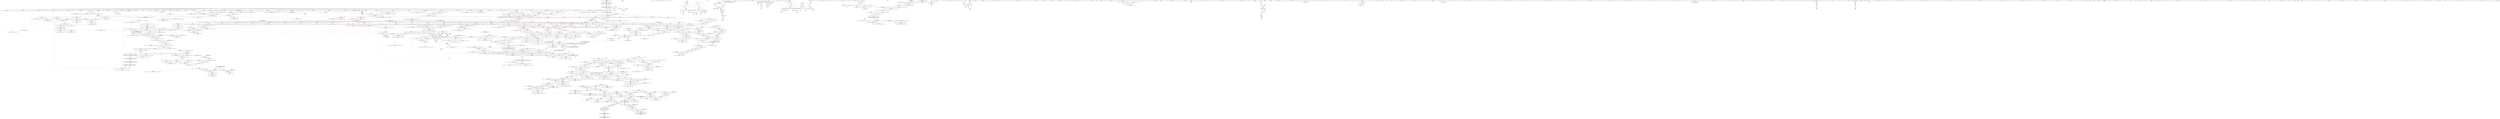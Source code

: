 digraph "SVFG" {
	label="SVFG";

	Node0x55931ad927b0 [shape=record,color=grey,label="{NodeID: 0\nNullPtr|{|<s49>107}}"];
	Node0x55931ad927b0 -> Node0x55931b1e0550[style=solid];
	Node0x55931ad927b0 -> Node0x55931b1e0650[style=solid];
	Node0x55931ad927b0 -> Node0x55931b1e0720[style=solid];
	Node0x55931ad927b0 -> Node0x55931b1e07f0[style=solid];
	Node0x55931ad927b0 -> Node0x55931b1e08c0[style=solid];
	Node0x55931ad927b0 -> Node0x55931b1e0990[style=solid];
	Node0x55931ad927b0 -> Node0x55931b1e0a60[style=solid];
	Node0x55931ad927b0 -> Node0x55931b1e0b30[style=solid];
	Node0x55931ad927b0 -> Node0x55931b1e0c00[style=solid];
	Node0x55931ad927b0 -> Node0x55931b1e0cd0[style=solid];
	Node0x55931ad927b0 -> Node0x55931b1e0da0[style=solid];
	Node0x55931ad927b0 -> Node0x55931b1e0e70[style=solid];
	Node0x55931ad927b0 -> Node0x55931b1e0f40[style=solid];
	Node0x55931ad927b0 -> Node0x55931b1e1010[style=solid];
	Node0x55931ad927b0 -> Node0x55931b1e10e0[style=solid];
	Node0x55931ad927b0 -> Node0x55931b1e11b0[style=solid];
	Node0x55931ad927b0 -> Node0x55931b1e1280[style=solid];
	Node0x55931ad927b0 -> Node0x55931b1e1350[style=solid];
	Node0x55931ad927b0 -> Node0x55931b1e1420[style=solid];
	Node0x55931ad927b0 -> Node0x55931b1e14f0[style=solid];
	Node0x55931ad927b0 -> Node0x55931b1e15c0[style=solid];
	Node0x55931ad927b0 -> Node0x55931b1e1690[style=solid];
	Node0x55931ad927b0 -> Node0x55931b1e1760[style=solid];
	Node0x55931ad927b0 -> Node0x55931b1e1830[style=solid];
	Node0x55931ad927b0 -> Node0x55931b1e1900[style=solid];
	Node0x55931ad927b0 -> Node0x55931b1e19d0[style=solid];
	Node0x55931ad927b0 -> Node0x55931b1e1aa0[style=solid];
	Node0x55931ad927b0 -> Node0x55931b1e1b70[style=solid];
	Node0x55931ad927b0 -> Node0x55931b1e1c40[style=solid];
	Node0x55931ad927b0 -> Node0x55931b1e1d10[style=solid];
	Node0x55931ad927b0 -> Node0x55931b1e1de0[style=solid];
	Node0x55931ad927b0 -> Node0x55931b1e1eb0[style=solid];
	Node0x55931ad927b0 -> Node0x55931b1e1f80[style=solid];
	Node0x55931ad927b0 -> Node0x55931b1e2050[style=solid];
	Node0x55931ad927b0 -> Node0x55931b1e2120[style=solid];
	Node0x55931ad927b0 -> Node0x55931b1e21f0[style=solid];
	Node0x55931ad927b0 -> Node0x55931b1e22c0[style=solid];
	Node0x55931ad927b0 -> Node0x55931b1e2390[style=solid];
	Node0x55931ad927b0 -> Node0x55931b1e2460[style=solid];
	Node0x55931ad927b0 -> Node0x55931b1e2530[style=solid];
	Node0x55931ad927b0 -> Node0x55931b1e2600[style=solid];
	Node0x55931ad927b0 -> Node0x55931b1e87a0[style=solid];
	Node0x55931ad927b0 -> Node0x55931b1ea850[style=solid];
	Node0x55931ad927b0 -> Node0x55931b1ea920[style=solid];
	Node0x55931ad927b0 -> Node0x55931b1ea9f0[style=solid];
	Node0x55931ad927b0 -> Node0x55931b1eca70[style=solid];
	Node0x55931ad927b0 -> Node0x55931ab9f6f0[style=solid];
	Node0x55931ad927b0 -> Node0x55931b22bf20[style=solid];
	Node0x55931ad927b0 -> Node0x55931b22c520[style=solid];
	Node0x55931ad927b0:s49 -> Node0x55931b2c3f90[style=solid,color=red];
	Node0x55931b2c3e50 [shape=record,color=black,label="{NodeID: 1882\n1418 = PHI(1411, )\n1st arg _ZN9__gnu_cxx13new_allocatorINSt7__cxx1112basic_stringIcSt11char_traitsIcESaIcEEEE8allocateEmPKv }"];
	Node0x55931b2c3e50 -> Node0x55931b20ebb0[style=solid];
	Node0x55931b1e6c40 [shape=record,color=red,label="{NodeID: 775\n1568\<--1555\n\<--__result.addr\n_ZNSt20__uninitialized_copyILb0EE13__uninit_copyISt13move_iteratorIPNSt7__cxx1112basic_stringIcSt11char_traitsIcESaIcEEEES9_EET0_T_SC_SB_\n}"];
	Node0x55931b1e6c40 -> Node0x55931b20fa50[style=solid];
	Node0x55931b1dd600 [shape=record,color=purple,label="{NodeID: 443\n324\<--12\n\<--.str.1\n__cxx_global_var_init\n}"];
	Node0x55931b1d1310 [shape=record,color=green,label="{NodeID: 111\n706\<--707\n_ZNSt12_Destroy_auxILb0EE9__destroyIPNSt7__cxx1112basic_stringIcSt11char_traitsIcESaIcEEEEEvT_S9_\<--_ZNSt12_Destroy_auxILb0EE9__destroyIPNSt7__cxx1112basic_stringIcSt11char_traitsIcESaIcEEEEEvT_S9__field_insensitive\n}"];
	Node0x55931b1ec730 [shape=record,color=blue,label="{NodeID: 886\n911\<--908\ncoerce.dive3\<--call2\n_ZNSt6vectorINSt7__cxx1112basic_stringIcSt11char_traitsIcESaIcEEESaIS5_EE17_M_realloc_insertIJRKS5_EEEvN9__gnu_cxx17__normal_iteratorIPS5_S7_EEDpOT_\n|{|<s2>63}}"];
	Node0x55931b1ec730 -> Node0x55931b1facc0[style=dashed];
	Node0x55931b1ec730 -> Node0x55931b1fad90[style=dashed];
	Node0x55931b1ec730:s2 -> Node0x55931b260670[style=dashed,color=red];
	Node0x55931b1f3140 [shape=record,color=purple,label="{NodeID: 554\n1501\<--1492\ncoerce.dive\<--retval\n_ZSt32__make_move_if_noexcept_iteratorINSt7__cxx1112basic_stringIcSt11char_traitsIcESaIcEEESt13move_iteratorIPS5_EET0_PT_\n}"];
	Node0x55931b1f3140 -> Node0x55931b1e6900[style=solid];
	Node0x55931b1d5b70 [shape=record,color=green,label="{NodeID: 222\n1464\<--1465\nagg.tmp2\<--agg.tmp2_field_insensitive\n_ZSt22__uninitialized_copy_aISt13move_iteratorIPNSt7__cxx1112basic_stringIcSt11char_traitsIcESaIcEEEES7_S6_ET0_T_SA_S9_RSaIT1_E\n}"];
	Node0x55931b1d5b70 -> Node0x55931b1dc760[style=solid];
	Node0x55931b1d5b70 -> Node0x55931b1f2d30[style=solid];
	Node0x55931b1f8b70 [shape=record,color=red,label="{NodeID: 665\n741\<--738\n\<--__pointer.addr\n_ZSt8_DestroyINSt7__cxx1112basic_stringIcSt11char_traitsIcESaIcEEEEvPT_\n}"];
	Node0x55931b22ce20 [shape=record,color=grey,label="{NodeID: 1440\n1142 = cmp(1140, 1141, )\n}"];
	Node0x55931b1e3d20 [shape=record,color=black,label="{NodeID: 333\n412\<--409\nconv9\<--call8\nmain\n}"];
	Node0x55931b1e3d20 -> Node0x55931b1e9b50[style=solid];
	Node0x55931b1cde90 [shape=record,color=green,label="{NodeID: 1\n4\<--1\n.str\<--dummyObj\nGlob }"];
	Node0x55931b2c3f90 [shape=record,color=black,label="{NodeID: 1883\n1419 = PHI(3, )\n2nd arg _ZN9__gnu_cxx13new_allocatorINSt7__cxx1112basic_stringIcSt11char_traitsIcESaIcEEEE8allocateEmPKv }"];
	Node0x55931b2c3f90 -> Node0x55931b20ec80[style=solid];
	Node0x55931b1e6d10 [shape=record,color=red,label="{NodeID: 776\n1599\<--1555\n\<--__result.addr\n_ZNSt20__uninitialized_copyILb0EE13__uninit_copyISt13move_iteratorIPNSt7__cxx1112basic_stringIcSt11char_traitsIcESaIcEEEES9_EET0_T_SC_SB_\n|{<s0>124}}"];
	Node0x55931b1e6d10:s0 -> Node0x55931b2c9180[style=solid,color=red];
	Node0x55931b1dd6d0 [shape=record,color=purple,label="{NodeID: 444\n443\<--15\n\<--t\nmain\n}"];
	Node0x55931b1d1410 [shape=record,color=green,label="{NodeID: 112\n712\<--713\n__first.addr\<--__first.addr_field_insensitive\n_ZNSt12_Destroy_auxILb0EE9__destroyIPNSt7__cxx1112basic_stringIcSt11char_traitsIcESaIcEEEEEvT_S9_\n}"];
	Node0x55931b1d1410 -> Node0x55931b1f8830[style=solid];
	Node0x55931b1d1410 -> Node0x55931b1f8900[style=solid];
	Node0x55931b1d1410 -> Node0x55931b1f89d0[style=solid];
	Node0x55931b1d1410 -> Node0x55931b1eb3b0[style=solid];
	Node0x55931b1d1410 -> Node0x55931b1eb550[style=solid];
	Node0x55931b1ec800 [shape=record,color=blue,label="{NodeID: 887\n885\<--913\n__elems_before\<--call4\n_ZNSt6vectorINSt7__cxx1112basic_stringIcSt11char_traitsIcESaIcEEESaIS5_EE17_M_realloc_insertIJRKS5_EEEvN9__gnu_cxx17__normal_iteratorIPS5_S7_EEDpOT_\n}"];
	Node0x55931b1ec800 -> Node0x55931b1f9d50[style=dashed];
	Node0x55931b1ec800 -> Node0x55931b1f9e20[style=dashed];
	Node0x55931b1f3210 [shape=record,color=purple,label="{NodeID: 555\n1520\<--1508\ncoerce.dive\<--__first\n_ZSt18uninitialized_copyISt13move_iteratorIPNSt7__cxx1112basic_stringIcSt11char_traitsIcESaIcEEEES7_ET0_T_SA_S9_\n}"];
	Node0x55931b1f3210 -> Node0x55931b20f300[style=solid];
	Node0x55931b1d5c40 [shape=record,color=green,label="{NodeID: 223\n1476\<--1477\nllvm.memcpy.p0i8.p0i8.i64\<--llvm.memcpy.p0i8.p0i8.i64_field_insensitive\n}"];
	Node0x55931b1f8c40 [shape=record,color=red,label="{NodeID: 666\n749\<--746\n\<--__r.addr\n_ZSt11__addressofINSt7__cxx1112basic_stringIcSt11char_traitsIcESaIcEEEEPT_RS6_\n}"];
	Node0x55931b1f8c40 -> Node0x55931b1e5240[style=solid];
	Node0x55931b22cfa0 [shape=record,color=grey,label="{NodeID: 1441\n721 = cmp(719, 720, )\n}"];
	Node0x55931b1e3df0 [shape=record,color=black,label="{NodeID: 334\n420\<--419\nidxprom\<--sub\nmain\n}"];
	Node0x55931b1cd160 [shape=record,color=green,label="{NodeID: 2\n7\<--1\n\<--dummyObj\nCan only get source location for instruction, argument, global var or function.}"];
	Node0x55931b2c40d0 [shape=record,color=black,label="{NodeID: 1884\n1628 = PHI(1551, )\n0th arg _ZStneIPNSt7__cxx1112basic_stringIcSt11char_traitsIcESaIcEEEEbRKSt13move_iteratorIT_ESB_ }"];
	Node0x55931b2c40d0 -> Node0x55931b20ff30[style=solid];
	Node0x55931b1e6de0 [shape=record,color=red,label="{NodeID: 777\n1575\<--1557\n\<--__cur\n_ZNSt20__uninitialized_copyILb0EE13__uninit_copyISt13move_iteratorIPNSt7__cxx1112basic_stringIcSt11char_traitsIcESaIcEEEES9_EET0_T_SC_SB_\n|{<s0>119}}"];
	Node0x55931b1e6de0:s0 -> Node0x55931b2c6410[style=solid,color=red];
	Node0x55931b1dd7a0 [shape=record,color=purple,label="{NodeID: 445\n444\<--15\narrayidx17\<--t\nmain\n}"];
	Node0x55931b1dd7a0 -> Node0x55931b1e9dc0[style=solid];
	Node0x55931b1d14e0 [shape=record,color=green,label="{NodeID: 113\n714\<--715\n__last.addr\<--__last.addr_field_insensitive\n_ZNSt12_Destroy_auxILb0EE9__destroyIPNSt7__cxx1112basic_stringIcSt11char_traitsIcESaIcEEEEEvT_S9_\n}"];
	Node0x55931b1d14e0 -> Node0x55931b1f8aa0[style=solid];
	Node0x55931b1d14e0 -> Node0x55931b1eb480[style=solid];
	Node0x55931b1ec8d0 [shape=record,color=blue,label="{NodeID: 888\n889\<--919\n__new_start\<--call5\n_ZNSt6vectorINSt7__cxx1112basic_stringIcSt11char_traitsIcESaIcEEESaIS5_EE17_M_realloc_insertIJRKS5_EEEvN9__gnu_cxx17__normal_iteratorIPS5_S7_EEDpOT_\n}"];
	Node0x55931b1ec8d0 -> Node0x55931b1f9ef0[style=dashed];
	Node0x55931b1ec8d0 -> Node0x55931b1f9fc0[style=dashed];
	Node0x55931b1ec8d0 -> Node0x55931b1fa090[style=dashed];
	Node0x55931b1ec8d0 -> Node0x55931b1fa160[style=dashed];
	Node0x55931b1ec8d0 -> Node0x55931b1fa230[style=dashed];
	Node0x55931b1ec8d0 -> Node0x55931b1fa300[style=dashed];
	Node0x55931b1ec8d0 -> Node0x55931b1fa3d0[style=dashed];
	Node0x55931b1ec8d0 -> Node0x55931b1fa4a0[style=dashed];
	Node0x55931b1f32e0 [shape=record,color=purple,label="{NodeID: 556\n1522\<--1510\ncoerce.dive1\<--__last\n_ZSt18uninitialized_copyISt13move_iteratorIPNSt7__cxx1112basic_stringIcSt11char_traitsIcESaIcEEEES7_ET0_T_SA_S9_\n}"];
	Node0x55931b1f32e0 -> Node0x55931b20f3d0[style=solid];
	Node0x55931b1d5d40 [shape=record,color=green,label="{NodeID: 224\n1487\<--1488\n_ZSt18uninitialized_copyISt13move_iteratorIPNSt7__cxx1112basic_stringIcSt11char_traitsIcESaIcEEEES7_ET0_T_SA_S9_\<--_ZSt18uninitialized_copyISt13move_iteratorIPNSt7__cxx1112basic_stringIcSt11char_traitsIcESaIcEEEES7_ET0_T_SA_S9__field_insensitive\n}"];
	Node0x55931b1f8d10 [shape=record,color=red,label="{NodeID: 667\n764\<--755\nthis1\<--this.addr\n_ZNSt12_Vector_baseINSt7__cxx1112basic_stringIcSt11char_traitsIcESaIcEEESaIS5_EE13_M_deallocateEPS5_m\n}"];
	Node0x55931b1f8d10 -> Node0x55931b1f0700[style=solid];
	Node0x55931b22d120 [shape=record,color=grey,label="{NodeID: 1442\n424 = cmp(423, 425, )\n}"];
	Node0x55931b22d120 -> Node0x55931b228b00[style=solid];
	Node0x55931b1e3ec0 [shape=record,color=black,label="{NodeID: 335\n423\<--422\nconv11\<--\nmain\n}"];
	Node0x55931b1e3ec0 -> Node0x55931b22d120[style=solid];
	Node0x55931b1cd1f0 [shape=record,color=green,label="{NodeID: 3\n12\<--1\n.str.1\<--dummyObj\nGlob }"];
	Node0x55931b2c4210 [shape=record,color=black,label="{NodeID: 1885\n1629 = PHI(1553, )\n1st arg _ZStneIPNSt7__cxx1112basic_stringIcSt11char_traitsIcESaIcEEEEbRKSt13move_iteratorIT_ESB_ }"];
	Node0x55931b2c4210 -> Node0x55931b210000[style=solid];
	Node0x55931b1e6eb0 [shape=record,color=red,label="{NodeID: 778\n1587\<--1557\n\<--__cur\n_ZNSt20__uninitialized_copyILb0EE13__uninit_copyISt13move_iteratorIPNSt7__cxx1112basic_stringIcSt11char_traitsIcESaIcEEEES9_EET0_T_SC_SB_\n}"];
	Node0x55931b1e6eb0 -> Node0x55931b1f3a30[style=solid];
	Node0x55931b1dd870 [shape=record,color=purple,label="{NodeID: 446\n451\<--15\n\<--t\nmain\n}"];
	Node0x55931b1dd870 -> Node0x55931b1e9f60[style=solid];
	Node0x55931b1d61e0 [shape=record,color=green,label="{NodeID: 114\n725\<--726\n_ZSt11__addressofINSt7__cxx1112basic_stringIcSt11char_traitsIcESaIcEEEEPT_RS6_\<--_ZSt11__addressofINSt7__cxx1112basic_stringIcSt11char_traitsIcESaIcEEEEPT_RS6__field_insensitive\n}"];
	Node0x55931b1ec9a0 [shape=record,color=blue,label="{NodeID: 889\n891\<--923\n__new_finish\<--\n_ZNSt6vectorINSt7__cxx1112basic_stringIcSt11char_traitsIcESaIcEEESaIS5_EE17_M_realloc_insertIJRKS5_EEEvN9__gnu_cxx17__normal_iteratorIPS5_S7_EEDpOT_\n}"];
	Node0x55931b1ec9a0 -> Node0x55931b1fa710[style=dashed];
	Node0x55931b1ec9a0 -> Node0x55931b1fa7e0[style=dashed];
	Node0x55931b1ec9a0 -> Node0x55931b1eca70[style=dashed];
	Node0x55931b1f33b0 [shape=record,color=purple,label="{NodeID: 557\n1534\<--1516\ncoerce.dive3\<--agg.tmp\n_ZSt18uninitialized_copyISt13move_iteratorIPNSt7__cxx1112basic_stringIcSt11char_traitsIcESaIcEEEES7_ET0_T_SA_S9_\n}"];
	Node0x55931b1f33b0 -> Node0x55931b1e6aa0[style=solid];
	Node0x55931b1d5e40 [shape=record,color=green,label="{NodeID: 225\n1492\<--1493\nretval\<--retval_field_insensitive\n_ZSt32__make_move_if_noexcept_iteratorINSt7__cxx1112basic_stringIcSt11char_traitsIcESaIcEEESt13move_iteratorIPS5_EET0_PT_\n|{|<s1>114}}"];
	Node0x55931b1d5e40 -> Node0x55931b1f3140[style=solid];
	Node0x55931b1d5e40:s1 -> Node0x55931b2c5db0[style=solid,color=red];
	Node0x55931b1f8de0 [shape=record,color=red,label="{NodeID: 668\n765\<--757\n\<--__p.addr\n_ZNSt12_Vector_baseINSt7__cxx1112basic_stringIcSt11char_traitsIcESaIcEEESaIS5_EE13_M_deallocateEPS5_m\n}"];
	Node0x55931b1f8de0 -> Node0x55931b22bf20[style=solid];
	Node0x55931b22d2a0 [shape=record,color=grey,label="{NodeID: 1443\n439 = cmp(436, 438, )\n}"];
	Node0x55931b1e3f90 [shape=record,color=black,label="{NodeID: 336\n442\<--441\nidxprom16\<--\nmain\n}"];
	Node0x55931b1cd4a0 [shape=record,color=green,label="{NodeID: 4\n14\<--1\n__dso_handle\<--dummyObj\nGlob }"];
	Node0x55931b2c4350 [shape=record,color=black,label="{NodeID: 1886\n1735 = PHI(1289, )\n0th arg _ZN9__gnu_cxx13new_allocatorINSt7__cxx1112basic_stringIcSt11char_traitsIcESaIcEEEE7destroyIS6_EEvPT_ }"];
	Node0x55931b2c4350 -> Node0x55931b210a90[style=solid];
	Node0x55931b1e6f80 [shape=record,color=red,label="{NodeID: 779\n1600\<--1557\n\<--__cur\n_ZNSt20__uninitialized_copyILb0EE13__uninit_copyISt13move_iteratorIPNSt7__cxx1112basic_stringIcSt11char_traitsIcESaIcEEEES9_EET0_T_SC_SB_\n|{<s0>124}}"];
	Node0x55931b1e6f80:s0 -> Node0x55931b2c9330[style=solid,color=red];
	Node0x55931b1dd940 [shape=record,color=purple,label="{NodeID: 447\n468\<--15\narrayidx27\<--t\nmain\n}"];
	Node0x55931b1d62a0 [shape=record,color=green,label="{NodeID: 115\n728\<--729\n_ZSt8_DestroyINSt7__cxx1112basic_stringIcSt11char_traitsIcESaIcEEEEvPT_\<--_ZSt8_DestroyINSt7__cxx1112basic_stringIcSt11char_traitsIcESaIcEEEEvPT__field_insensitive\n}"];
	Node0x55931b1eca70 [shape=record,color=blue, style = dotted,label="{NodeID: 890\n891\<--3\n__new_finish\<--dummyVal\n_ZNSt6vectorINSt7__cxx1112basic_stringIcSt11char_traitsIcESaIcEEESaIS5_EE17_M_realloc_insertIJRKS5_EEEvN9__gnu_cxx17__normal_iteratorIPS5_S7_EEDpOT_\n}"];
	Node0x55931b1eca70 -> Node0x55931b1fa710[style=dashed];
	Node0x55931b1eca70 -> Node0x55931b1fa7e0[style=dashed];
	Node0x55931b1eca70 -> Node0x55931b1ecb40[style=dashed];
	Node0x55931b1f3480 [shape=record,color=purple,label="{NodeID: 558\n1536\<--1518\ncoerce.dive4\<--agg.tmp2\n_ZSt18uninitialized_copyISt13move_iteratorIPNSt7__cxx1112basic_stringIcSt11char_traitsIcESaIcEEEES7_ET0_T_SA_S9_\n}"];
	Node0x55931b1f3480 -> Node0x55931b1e6b70[style=solid];
	Node0x55931b1d5f10 [shape=record,color=green,label="{NodeID: 226\n1494\<--1495\n__i.addr\<--__i.addr_field_insensitive\n_ZSt32__make_move_if_noexcept_iteratorINSt7__cxx1112basic_stringIcSt11char_traitsIcESaIcEEESt13move_iteratorIPS5_EET0_PT_\n}"];
	Node0x55931b1d5f10 -> Node0x55931b1e6830[style=solid];
	Node0x55931b1d5f10 -> Node0x55931b20f230[style=solid];
	Node0x55931b1f8eb0 [shape=record,color=red,label="{NodeID: 669\n770\<--757\n\<--__p.addr\n_ZNSt12_Vector_baseINSt7__cxx1112basic_stringIcSt11char_traitsIcESaIcEEESaIS5_EE13_M_deallocateEPS5_m\n|{<s0>54}}"];
	Node0x55931b1f8eb0:s0 -> Node0x55931b2ca800[style=solid,color=red];
	Node0x55931b22d420 [shape=record,color=grey,label="{NodeID: 1444\n464 = cmp(461, 463, )\n}"];
	Node0x55931b1e4060 [shape=record,color=black,label="{NodeID: 337\n467\<--466\nidxprom26\<--\nmain\n}"];
	Node0x55931b1cd530 [shape=record,color=green,label="{NodeID: 5\n19\<--1\nstdin\<--dummyObj\nGlob }"];
	Node0x55931b2c4490 [shape=record,color=black,label="{NodeID: 1887\n1736 = PHI(1290, )\n1st arg _ZN9__gnu_cxx13new_allocatorINSt7__cxx1112basic_stringIcSt11char_traitsIcESaIcEEEE7destroyIS6_EEvPT_ }"];
	Node0x55931b2c4490 -> Node0x55931b210b60[style=solid];
	Node0x55931b1e7050 [shape=record,color=red,label="{NodeID: 780\n1603\<--1557\n\<--__cur\n_ZNSt20__uninitialized_copyILb0EE13__uninit_copyISt13move_iteratorIPNSt7__cxx1112basic_stringIcSt11char_traitsIcESaIcEEEES9_EET0_T_SC_SB_\n}"];
	Node0x55931b1e7050 -> Node0x55931b1dcde0[style=solid];
	Node0x55931b1dda10 [shape=record,color=purple,label="{NodeID: 448\n471\<--15\narrayidx29\<--t\nmain\n}"];
	Node0x55931b1dda10 -> Node0x55931b1f7720[style=solid];
	Node0x55931b1d63a0 [shape=record,color=green,label="{NodeID: 116\n738\<--739\n__pointer.addr\<--__pointer.addr_field_insensitive\n_ZSt8_DestroyINSt7__cxx1112basic_stringIcSt11char_traitsIcESaIcEEEEvPT_\n}"];
	Node0x55931b1d63a0 -> Node0x55931b1f8b70[style=solid];
	Node0x55931b1d63a0 -> Node0x55931b1eb620[style=solid];
	Node0x55931b1ecb40 [shape=record,color=blue,label="{NodeID: 891\n891\<--946\n__new_finish\<--call11\n_ZNSt6vectorINSt7__cxx1112basic_stringIcSt11char_traitsIcESaIcEEESaIS5_EE17_M_realloc_insertIJRKS5_EEEvN9__gnu_cxx17__normal_iteratorIPS5_S7_EEDpOT_\n}"];
	Node0x55931b1ecb40 -> Node0x55931b1fa570[style=dashed];
	Node0x55931b1ecb40 -> Node0x55931b1ecc10[style=dashed];
	Node0x55931b1f3550 [shape=record,color=purple,label="{NodeID: 559\n1760\<--1527\noffset_0\<--\n}"];
	Node0x55931b1f3550 -> Node0x55931b20f640[style=solid];
	Node0x55931b1d5fe0 [shape=record,color=green,label="{NodeID: 227\n1499\<--1500\n_ZNSt13move_iteratorIPNSt7__cxx1112basic_stringIcSt11char_traitsIcESaIcEEEEC2ES6_\<--_ZNSt13move_iteratorIPNSt7__cxx1112basic_stringIcSt11char_traitsIcESaIcEEEEC2ES6__field_insensitive\n}"];
	Node0x55931b1f8f80 [shape=record,color=red,label="{NodeID: 670\n771\<--759\n\<--__n.addr\n_ZNSt12_Vector_baseINSt7__cxx1112basic_stringIcSt11char_traitsIcESaIcEEESaIS5_EE13_M_deallocateEPS5_m\n|{<s0>54}}"];
	Node0x55931b1f8f80:s0 -> Node0x55931b2ca910[style=solid,color=red];
	Node0x55931b22d5a0 [shape=record,color=grey,label="{NodeID: 1445\n209 = cmp(204, 208, )\n}"];
	Node0x55931b1e4130 [shape=record,color=black,label="{NodeID: 338\n470\<--469\nidxprom28\<--\nmain\n}"];
	Node0x55931b1cd5c0 [shape=record,color=green,label="{NodeID: 6\n20\<--1\n.str.2\<--dummyObj\nGlob }"];
	Node0x55931b2c45d0 [shape=record,color=black,label="{NodeID: 1888\n1193 = PHI(901, )\n0th arg _ZNSt6vectorINSt7__cxx1112basic_stringIcSt11char_traitsIcESaIcEEESaIS5_EE5beginEv }"];
	Node0x55931b2c45d0 -> Node0x55931b1edd20[style=solid];
	Node0x55931b1e7120 [shape=record,color=red,label="{NodeID: 781\n1597\<--1559\nexn\<--exn.slot\n_ZNSt20__uninitialized_copyILb0EE13__uninit_copyISt13move_iteratorIPNSt7__cxx1112basic_stringIcSt11char_traitsIcESaIcEEEES9_EET0_T_SC_SB_\n}"];
	Node0x55931b1ddae0 [shape=record,color=purple,label="{NodeID: 449\n476\<--15\narrayidx32\<--t\nmain\n}"];
	Node0x55931b1d6470 [shape=record,color=green,label="{NodeID: 117\n746\<--747\n__r.addr\<--__r.addr_field_insensitive\n_ZSt11__addressofINSt7__cxx1112basic_stringIcSt11char_traitsIcESaIcEEEEPT_RS6_\n}"];
	Node0x55931b1d6470 -> Node0x55931b1f8c40[style=solid];
	Node0x55931b1d6470 -> Node0x55931b1eb6f0[style=solid];
	Node0x55931b1ecc10 [shape=record,color=blue,label="{NodeID: 892\n891\<--951\n__new_finish\<--incdec.ptr\n_ZNSt6vectorINSt7__cxx1112basic_stringIcSt11char_traitsIcESaIcEEESaIS5_EE17_M_realloc_insertIJRKS5_EEEvN9__gnu_cxx17__normal_iteratorIPS5_S7_EEDpOT_\n}"];
	Node0x55931b1ecc10 -> Node0x55931b1fa640[style=dashed];
	Node0x55931b1ecc10 -> Node0x55931b1fa710[style=dashed];
	Node0x55931b1ecc10 -> Node0x55931b1fa7e0[style=dashed];
	Node0x55931b1ecc10 -> Node0x55931b1ecce0[style=dashed];
	Node0x55931b1f3620 [shape=record,color=purple,label="{NodeID: 560\n1761\<--1528\noffset_0\<--\n}"];
	Node0x55931b1f3620 -> Node0x55931b1e8300[style=solid];
	Node0x55931b1d60e0 [shape=record,color=green,label="{NodeID: 228\n1508\<--1509\n__first\<--__first_field_insensitive\n_ZSt18uninitialized_copyISt13move_iteratorIPNSt7__cxx1112basic_stringIcSt11char_traitsIcESaIcEEEES7_ET0_T_SA_S9_\n}"];
	Node0x55931b1d60e0 -> Node0x55931b1dc9d0[style=solid];
	Node0x55931b1d60e0 -> Node0x55931b1f3210[style=solid];
	Node0x55931b1f9050 [shape=record,color=red,label="{NodeID: 671\n782\<--779\nthis1\<--this.addr\n_ZNSt12_Vector_baseINSt7__cxx1112basic_stringIcSt11char_traitsIcESaIcEEESaIS5_EE12_Vector_implD2Ev\n}"];
	Node0x55931b1f9050 -> Node0x55931b1e53e0[style=solid];
	Node0x55931b22d720 [shape=record,color=grey,label="{NodeID: 1446\n457 = cmp(455, 456, )\n}"];
	Node0x55931b1e4200 [shape=record,color=black,label="{NodeID: 339\n475\<--474\nidxprom31\<--add30\nmain\n}"];
	Node0x55931b1cdf50 [shape=record,color=green,label="{NodeID: 7\n22\<--1\n.str.3\<--dummyObj\nGlob }"];
	Node0x55931b2c4710 [shape=record,color=black,label="{NodeID: 1889\n643 = PHI(263, 944, 960, 996, 1016, )\n0th arg _ZNSt12_Vector_baseINSt7__cxx1112basic_stringIcSt11char_traitsIcESaIcEEESaIS5_EE19_M_get_Tp_allocatorEv }"];
	Node0x55931b2c4710 -> Node0x55931b1eaed0[style=solid];
	Node0x55931b1e71f0 [shape=record,color=red,label="{NodeID: 782\n1616\<--1559\nexn11\<--exn.slot\n_ZNSt20__uninitialized_copyILb0EE13__uninit_copyISt13move_iteratorIPNSt7__cxx1112basic_stringIcSt11char_traitsIcESaIcEEEES9_EET0_T_SC_SB_\n}"];
	Node0x55931b1ddbb0 [shape=record,color=purple,label="{NodeID: 450\n479\<--15\narrayidx34\<--t\nmain\n}"];
	Node0x55931b1ddbb0 -> Node0x55931b1ea1d0[style=solid];
	Node0x55931b1d6540 [shape=record,color=green,label="{NodeID: 118\n755\<--756\nthis.addr\<--this.addr_field_insensitive\n_ZNSt12_Vector_baseINSt7__cxx1112basic_stringIcSt11char_traitsIcESaIcEEESaIS5_EE13_M_deallocateEPS5_m\n}"];
	Node0x55931b1d6540 -> Node0x55931b1f8d10[style=solid];
	Node0x55931b1d6540 -> Node0x55931b1eb7c0[style=solid];
	Node0x55931b1ecce0 [shape=record,color=blue,label="{NodeID: 893\n891\<--962\n__new_finish\<--call16\n_ZNSt6vectorINSt7__cxx1112basic_stringIcSt11char_traitsIcESaIcEEESaIS5_EE17_M_realloc_insertIJRKS5_EEEvN9__gnu_cxx17__normal_iteratorIPS5_S7_EEDpOT_\n}"];
	Node0x55931b1ecce0 -> Node0x55931b1fa8b0[style=dashed];
	Node0x55931b1f36f0 [shape=record,color=purple,label="{NodeID: 561\n1763\<--1530\noffset_0\<--\n}"];
	Node0x55931b1f36f0 -> Node0x55931b20f710[style=solid];
	Node0x55931b1de630 [shape=record,color=green,label="{NodeID: 229\n1510\<--1511\n__last\<--__last_field_insensitive\n_ZSt18uninitialized_copyISt13move_iteratorIPNSt7__cxx1112basic_stringIcSt11char_traitsIcESaIcEEEES7_ET0_T_SA_S9_\n}"];
	Node0x55931b1de630 -> Node0x55931b1dcaa0[style=solid];
	Node0x55931b1de630 -> Node0x55931b1f32e0[style=solid];
	Node0x55931b1f9120 [shape=record,color=red,label="{NodeID: 672\n801\<--792\n\<--__a.addr\n_ZNSt16allocator_traitsISaINSt7__cxx1112basic_stringIcSt11char_traitsIcESaIcEEEEE10deallocateERS6_PS5_m\n}"];
	Node0x55931b1f9120 -> Node0x55931b1e54b0[style=solid];
	Node0x55931b22d8a0 [shape=record,color=grey,label="{NodeID: 1447\n1347 = cmp(1344, 1346, )\n}"];
	Node0x55931b1e42d0 [shape=record,color=black,label="{NodeID: 340\n478\<--477\nidxprom33\<--\nmain\n}"];
	Node0x55931b1cdfe0 [shape=record,color=green,label="{NodeID: 8\n24\<--1\n.str.4\<--dummyObj\nGlob }"];
	Node0x55931b2c4b90 [shape=record,color=black,label="{NodeID: 1890\n737 = PHI(724, )\n0th arg _ZSt8_DestroyINSt7__cxx1112basic_stringIcSt11char_traitsIcESaIcEEEEvPT_ }"];
	Node0x55931b2c4b90 -> Node0x55931b1eb620[style=solid];
	Node0x55931b1e72c0 [shape=record,color=red,label="{NodeID: 783\n1617\<--1561\nsel\<--ehselector.slot\n_ZNSt20__uninitialized_copyILb0EE13__uninit_copyISt13move_iteratorIPNSt7__cxx1112basic_stringIcSt11char_traitsIcESaIcEEEES9_EET0_T_SC_SB_\n}"];
	Node0x55931b1ddc80 [shape=record,color=purple,label="{NodeID: 451\n501\<--15\narrayidx47\<--t\nmain\n}"];
	Node0x55931b1d6610 [shape=record,color=green,label="{NodeID: 119\n757\<--758\n__p.addr\<--__p.addr_field_insensitive\n_ZNSt12_Vector_baseINSt7__cxx1112basic_stringIcSt11char_traitsIcESaIcEEESaIS5_EE13_M_deallocateEPS5_m\n}"];
	Node0x55931b1d6610 -> Node0x55931b1f8de0[style=solid];
	Node0x55931b1d6610 -> Node0x55931b1f8eb0[style=solid];
	Node0x55931b1d6610 -> Node0x55931b1eb890[style=solid];
	Node0x55931b1ecdb0 [shape=record,color=blue,label="{NodeID: 894\n893\<--966\nexn.slot\<--\n_ZNSt6vectorINSt7__cxx1112basic_stringIcSt11char_traitsIcESaIcEEESaIS5_EE17_M_realloc_insertIJRKS5_EEEvN9__gnu_cxx17__normal_iteratorIPS5_S7_EEDpOT_\n}"];
	Node0x55931b1ecdb0 -> Node0x55931b1fa980[style=dashed];
	Node0x55931b1ecdb0 -> Node0x55931b1ecf50[style=dashed];
	Node0x55931b1f37c0 [shape=record,color=purple,label="{NodeID: 562\n1764\<--1531\noffset_0\<--\n}"];
	Node0x55931b1f37c0 -> Node0x55931b1e83d0[style=solid];
	Node0x55931b1de700 [shape=record,color=green,label="{NodeID: 230\n1512\<--1513\n__result.addr\<--__result.addr_field_insensitive\n_ZSt18uninitialized_copyISt13move_iteratorIPNSt7__cxx1112basic_stringIcSt11char_traitsIcESaIcEEEES7_ET0_T_SA_S9_\n}"];
	Node0x55931b1de700 -> Node0x55931b1e69d0[style=solid];
	Node0x55931b1de700 -> Node0x55931b20f4a0[style=solid];
	Node0x55931b1f91f0 [shape=record,color=red,label="{NodeID: 673\n803\<--794\n\<--__p.addr\n_ZNSt16allocator_traitsISaINSt7__cxx1112basic_stringIcSt11char_traitsIcESaIcEEEEE10deallocateERS6_PS5_m\n|{<s0>56}}"];
	Node0x55931b1f91f0:s0 -> Node0x55931b2c7760[style=solid,color=red];
	Node0x55931b22da20 [shape=record,color=grey,label="{NodeID: 1448\n88 = cmp(83, 87, )\n}"];
	Node0x55931b1e43a0 [shape=record,color=black,label="{NodeID: 341\n486\<--485\nidxprom36\<--\nmain\n}"];
	Node0x55931b1ce070 [shape=record,color=green,label="{NodeID: 9\n26\<--1\n.str.5\<--dummyObj\nGlob }"];
	Node0x55931b2c4ca0 [shape=record,color=black,label="{NodeID: 1891\n1107 = PHI(865, 931, 1100, )\n0th arg _ZSt7forwardIRKNSt7__cxx1112basic_stringIcSt11char_traitsIcESaIcEEEEOT_RNSt16remove_referenceIS8_E4typeE }"];
	Node0x55931b2c4ca0 -> Node0x55931b1ed6a0[style=solid];
	Node0x55931b1e7390 [shape=record,color=red,label="{NodeID: 784\n1636\<--1630\n\<--__x.addr\n_ZStneIPNSt7__cxx1112basic_stringIcSt11char_traitsIcESaIcEEEEbRKSt13move_iteratorIT_ESB_\n|{<s0>129}}"];
	Node0x55931b1e7390:s0 -> Node0x55931b2c5fd0[style=solid,color=red];
	Node0x55931b1ddd50 [shape=record,color=purple,label="{NodeID: 452\n505\<--15\narrayidx50\<--t\nmain\n}"];
	Node0x55931b1ddd50 -> Node0x55931b1f7990[style=solid];
	Node0x55931b1d66e0 [shape=record,color=green,label="{NodeID: 120\n759\<--760\n__n.addr\<--__n.addr_field_insensitive\n_ZNSt12_Vector_baseINSt7__cxx1112basic_stringIcSt11char_traitsIcESaIcEEESaIS5_EE13_M_deallocateEPS5_m\n}"];
	Node0x55931b1d66e0 -> Node0x55931b1f8f80[style=solid];
	Node0x55931b1d66e0 -> Node0x55931b1eb960[style=solid];
	Node0x55931b1ece80 [shape=record,color=blue,label="{NodeID: 895\n895\<--968\nehselector.slot\<--\n_ZNSt6vectorINSt7__cxx1112basic_stringIcSt11char_traitsIcESaIcEEESaIS5_EE17_M_realloc_insertIJRKS5_EEEvN9__gnu_cxx17__normal_iteratorIPS5_S7_EEDpOT_\n}"];
	Node0x55931b1ece80 -> Node0x55931b1ed020[style=dashed];
	Node0x55931b1f3890 [shape=record,color=purple,label="{NodeID: 563\n1563\<--1551\ncoerce.dive\<--__first\n_ZNSt20__uninitialized_copyILb0EE13__uninit_copyISt13move_iteratorIPNSt7__cxx1112basic_stringIcSt11char_traitsIcESaIcEEEES9_EET0_T_SC_SB_\n}"];
	Node0x55931b1f3890 -> Node0x55931b20f7e0[style=solid];
	Node0x55931b1de7d0 [shape=record,color=green,label="{NodeID: 231\n1514\<--1515\n__assignable\<--__assignable_field_insensitive\n_ZSt18uninitialized_copyISt13move_iteratorIPNSt7__cxx1112basic_stringIcSt11char_traitsIcESaIcEEEES7_ET0_T_SA_S9_\n}"];
	Node0x55931b1de7d0 -> Node0x55931b20f570[style=solid];
	Node0x55931b1f92c0 [shape=record,color=red,label="{NodeID: 674\n804\<--796\n\<--__n.addr\n_ZNSt16allocator_traitsISaINSt7__cxx1112basic_stringIcSt11char_traitsIcESaIcEEEEE10deallocateERS6_PS5_m\n|{<s0>56}}"];
	Node0x55931b1f92c0:s0 -> Node0x55931b2c7870[style=solid,color=red];
	Node0x55931b22dba0 [shape=record,color=grey,label="{NodeID: 1449\n97 = cmp(96, 98, )\n}"];
	Node0x55931b1e4470 [shape=record,color=black,label="{NodeID: 342\n489\<--488\nconv38\<--\nmain\n}"];
	Node0x55931b1e4470 -> Node0x55931b22c820[style=solid];
	Node0x55931b1ce140 [shape=record,color=green,label="{NodeID: 10\n29\<--1\n\<--dummyObj\nCan only get source location for instruction, argument, global var or function.}"];
	Node0x55931b2c4e30 [shape=record,color=black,label="{NodeID: 1892\n159 = PHI(61, )\n0th arg _ZNSt6vectorINSt7__cxx1112basic_stringIcSt11char_traitsIcESaIcEEESaIS5_EEC2Ev }"];
	Node0x55931b2c4e30 -> Node0x55931b1e8f20[style=solid];
	Node0x55931b1e7460 [shape=record,color=red,label="{NodeID: 785\n1637\<--1632\n\<--__y.addr\n_ZStneIPNSt7__cxx1112basic_stringIcSt11char_traitsIcESaIcEEEEbRKSt13move_iteratorIT_ESB_\n|{<s0>129}}"];
	Node0x55931b1e7460:s0 -> Node0x55931b2c60e0[style=solid,color=red];
	Node0x55931b1dde20 [shape=record,color=purple,label="{NodeID: 453\n510\<--15\narrayidx53\<--t\nmain\n}"];
	Node0x55931b1d67b0 [shape=record,color=green,label="{NodeID: 121\n773\<--774\n_ZNSt16allocator_traitsISaINSt7__cxx1112basic_stringIcSt11char_traitsIcESaIcEEEEE10deallocateERS6_PS5_m\<--_ZNSt16allocator_traitsISaINSt7__cxx1112basic_stringIcSt11char_traitsIcESaIcEEEEE10deallocateERS6_PS5_m_field_insensitive\n}"];
	Node0x55931b1ecf50 [shape=record,color=blue,label="{NodeID: 896\n893\<--987\nexn.slot\<--\n_ZNSt6vectorINSt7__cxx1112basic_stringIcSt11char_traitsIcESaIcEEESaIS5_EE17_M_realloc_insertIJRKS5_EEEvN9__gnu_cxx17__normal_iteratorIPS5_S7_EEDpOT_\n}"];
	Node0x55931b1ecf50 -> Node0x55931b1faa50[style=dashed];
	Node0x55931b1f3960 [shape=record,color=purple,label="{NodeID: 564\n1565\<--1553\ncoerce.dive1\<--__last\n_ZNSt20__uninitialized_copyILb0EE13__uninit_copyISt13move_iteratorIPNSt7__cxx1112basic_stringIcSt11char_traitsIcESaIcEEEES9_EET0_T_SC_SB_\n}"];
	Node0x55931b1f3960 -> Node0x55931b20f8b0[style=solid];
	Node0x55931b1de8a0 [shape=record,color=green,label="{NodeID: 232\n1516\<--1517\nagg.tmp\<--agg.tmp_field_insensitive\n_ZSt18uninitialized_copyISt13move_iteratorIPNSt7__cxx1112basic_stringIcSt11char_traitsIcESaIcEEEES7_ET0_T_SA_S9_\n}"];
	Node0x55931b1de8a0 -> Node0x55931b1dcb70[style=solid];
	Node0x55931b1de8a0 -> Node0x55931b1f33b0[style=solid];
	Node0x55931b1f9390 [shape=record,color=red,label="{NodeID: 675\n822\<--813\nthis1\<--this.addr\n_ZN9__gnu_cxx13new_allocatorINSt7__cxx1112basic_stringIcSt11char_traitsIcESaIcEEEE10deallocateEPS6_m\n}"];
	Node0x55931b22dd20 [shape=record,color=grey,label="{NodeID: 1450\n398 = cmp(396, 397, )\n}"];
	Node0x55931b1e4540 [shape=record,color=black,label="{NodeID: 343\n492\<--491\nconv40\<--sub39\nmain\n}"];
	Node0x55931b1ce240 [shape=record,color=green,label="{NodeID: 11\n46\<--1\n\<--dummyObj\nCan only get source location for instruction, argument, global var or function.}"];
	Node0x55931b2c4f40 [shape=record,color=black,label="{NodeID: 1893\n832 = PHI(783, )\n0th arg _ZNSaINSt7__cxx1112basic_stringIcSt11char_traitsIcESaIcEEEED2Ev }"];
	Node0x55931b2c4f40 -> Node0x55931b1ebfe0[style=solid];
	Node0x55931b1e7530 [shape=record,color=red,label="{NodeID: 786\n1652\<--1646\n\<--__p.addr\n_ZSt10_ConstructINSt7__cxx1112basic_stringIcSt11char_traitsIcESaIcEEEJS5_EEvPT_DpOT0_\n}"];
	Node0x55931b1e7530 -> Node0x55931b1dcf80[style=solid];
	Node0x55931b1ff770 [shape=record,color=yellow,style=double,label="{NodeID: 1561\n112V_1 = ENCHI(MR_112V_0)\npts\{14930000 \}\nFun[_ZSt32__make_move_if_noexcept_iteratorINSt7__cxx1112basic_stringIcSt11char_traitsIcESaIcEEESt13move_iteratorIPS5_EET0_PT_]|{<s0>114}}"];
	Node0x55931b1ff770:s0 -> Node0x55931b2109c0[style=dashed,color=red];
	Node0x55931b1ddef0 [shape=record,color=purple,label="{NodeID: 454\n513\<--15\narrayidx55\<--t\nmain\n}"];
	Node0x55931b1ddef0 -> Node0x55931b1f7a60[style=solid];
	Node0x55931b1ddef0 -> Node0x55931b1ea2a0[style=solid];
	Node0x55931b1d68b0 [shape=record,color=green,label="{NodeID: 122\n779\<--780\nthis.addr\<--this.addr_field_insensitive\n_ZNSt12_Vector_baseINSt7__cxx1112basic_stringIcSt11char_traitsIcESaIcEEESaIS5_EE12_Vector_implD2Ev\n}"];
	Node0x55931b1d68b0 -> Node0x55931b1f9050[style=solid];
	Node0x55931b1d68b0 -> Node0x55931b1eba30[style=solid];
	Node0x55931b1ed020 [shape=record,color=blue,label="{NodeID: 897\n895\<--989\nehselector.slot\<--\n_ZNSt6vectorINSt7__cxx1112basic_stringIcSt11char_traitsIcESaIcEEESaIS5_EE17_M_realloc_insertIJRKS5_EEEvN9__gnu_cxx17__normal_iteratorIPS5_S7_EEDpOT_\n}"];
	Node0x55931b1ed020 -> Node0x55931b1fab20[style=dashed];
	Node0x55931b1f3a30 [shape=record,color=purple,label="{NodeID: 565\n1588\<--1587\nincdec.ptr\<--\n_ZNSt20__uninitialized_copyILb0EE13__uninit_copyISt13move_iteratorIPNSt7__cxx1112basic_stringIcSt11char_traitsIcESaIcEEEES9_EET0_T_SC_SB_\n}"];
	Node0x55931b1f3a30 -> Node0x55931b20fb20[style=solid];
	Node0x55931b1de970 [shape=record,color=green,label="{NodeID: 233\n1518\<--1519\nagg.tmp2\<--agg.tmp2_field_insensitive\n_ZSt18uninitialized_copyISt13move_iteratorIPNSt7__cxx1112basic_stringIcSt11char_traitsIcESaIcEEEES7_ET0_T_SA_S9_\n}"];
	Node0x55931b1de970 -> Node0x55931b1dcc40[style=solid];
	Node0x55931b1de970 -> Node0x55931b1f3480[style=solid];
	Node0x55931b1f9460 [shape=record,color=red,label="{NodeID: 676\n823\<--815\n\<--__p.addr\n_ZN9__gnu_cxx13new_allocatorINSt7__cxx1112basic_stringIcSt11char_traitsIcESaIcEEEE10deallocateEPS6_m\n}"];
	Node0x55931b1f9460 -> Node0x55931b1e5580[style=solid];
	Node0x55931b22dea0 [shape=record,color=grey,label="{NodeID: 1451\n416 = cmp(415, 7, )\n}"];
	Node0x55931b1e4610 [shape=record,color=black,label="{NodeID: 344\n495\<--494\nconv42\<--\nmain\n}"];
	Node0x55931b1e4610 -> Node0x55931b22c820[style=solid];
	Node0x55931b1ce340 [shape=record,color=green,label="{NodeID: 12\n77\<--1\n\<--dummyObj\nCan only get source location for instruction, argument, global var or function.}"];
	Node0x55931b2c5050 [shape=record,color=black,label="{NodeID: 1894\n1231 = PHI(938, 954, )\n0th arg _ZSt34__uninitialized_move_if_noexcept_aIPNSt7__cxx1112basic_stringIcSt11char_traitsIcESaIcEEES6_SaIS5_EET0_T_S9_S8_RT1_ }"];
	Node0x55931b2c5050 -> Node0x55931b1edf90[style=solid];
	Node0x55931b1e7600 [shape=record,color=red,label="{NodeID: 787\n1655\<--1648\n\<--__args.addr\n_ZSt10_ConstructINSt7__cxx1112basic_stringIcSt11char_traitsIcESaIcEEEJS5_EEvPT_DpOT0_\n|{<s0>130}}"];
	Node0x55931b1e7600:s0 -> Node0x55931b2c9070[style=solid,color=red];
	Node0x55931b1ddfc0 [shape=record,color=purple,label="{NodeID: 455\n520\<--15\narrayidx59\<--t\nmain\n}"];
	Node0x55931b1d6980 [shape=record,color=green,label="{NodeID: 123\n785\<--786\n_ZNSaINSt7__cxx1112basic_stringIcSt11char_traitsIcESaIcEEEED2Ev\<--_ZNSaINSt7__cxx1112basic_stringIcSt11char_traitsIcESaIcEEEED2Ev_field_insensitive\n}"];
	Node0x55931b1ed0f0 [shape=record,color=blue,label="{NodeID: 898\n1040\<--1037\n_M_start36\<--\n_ZNSt6vectorINSt7__cxx1112basic_stringIcSt11char_traitsIcESaIcEEESaIS5_EE17_M_realloc_insertIJRKS5_EEEvN9__gnu_cxx17__normal_iteratorIPS5_S7_EEDpOT_\n}"];
	Node0x55931b1f3b00 [shape=record,color=purple,label="{NodeID: 566\n1669\<--1668\n_M_current\<--this1\n_ZNKSt13move_iteratorIPNSt7__cxx1112basic_stringIcSt11char_traitsIcESaIcEEEEdeEv\n}"];
	Node0x55931b1f3b00 -> Node0x55931b1e77a0[style=solid];
	Node0x55931b1dea40 [shape=record,color=green,label="{NodeID: 234\n1539\<--1540\n_ZNSt20__uninitialized_copyILb0EE13__uninit_copyISt13move_iteratorIPNSt7__cxx1112basic_stringIcSt11char_traitsIcESaIcEEEES9_EET0_T_SC_SB_\<--_ZNSt20__uninitialized_copyILb0EE13__uninit_copyISt13move_iteratorIPNSt7__cxx1112basic_stringIcSt11char_traitsIcESaIcEEEES9_EET0_T_SC_SB__field_insensitive\n}"];
	Node0x55931b1f9530 [shape=record,color=red,label="{NodeID: 677\n836\<--833\nthis1\<--this.addr\n_ZNSaINSt7__cxx1112basic_stringIcSt11char_traitsIcESaIcEEEED2Ev\n}"];
	Node0x55931b1f9530 -> Node0x55931b1e5650[style=solid];
	Node0x55931b25f200 [shape=record,color=black,label="{NodeID: 1452\nMR_20V_2 = PHI(MR_20V_3, MR_20V_1, )\npts\{1970000 \}\n}"];
	Node0x55931b1e46e0 [shape=record,color=black,label="{NodeID: 345\n500\<--499\nidxprom46\<--\nmain\n}"];
	Node0x55931b1ce440 [shape=record,color=green,label="{NodeID: 13\n98\<--1\n\<--dummyObj\nCan only get source location for instruction, argument, global var or function.}"];
	Node0x55931b2c51a0 [shape=record,color=black,label="{NodeID: 1895\n1232 = PHI(942, 958, )\n1st arg _ZSt34__uninitialized_move_if_noexcept_aIPNSt7__cxx1112basic_stringIcSt11char_traitsIcESaIcEEES6_SaIS5_EET0_T_S9_S8_RT1_ }"];
	Node0x55931b2c51a0 -> Node0x55931b1ee060[style=solid];
	Node0x55931b1e76d0 [shape=record,color=red,label="{NodeID: 788\n1668\<--1665\nthis1\<--this.addr\n_ZNKSt13move_iteratorIPNSt7__cxx1112basic_stringIcSt11char_traitsIcESaIcEEEEdeEv\n}"];
	Node0x55931b1e76d0 -> Node0x55931b1f3b00[style=solid];
	Node0x55931b1de090 [shape=record,color=purple,label="{NodeID: 456\n523\<--15\narrayidx61\<--t\nmain\n}"];
	Node0x55931b1de090 -> Node0x55931b1f7b30[style=solid];
	Node0x55931b1de090 -> Node0x55931b1ea370[style=solid];
	Node0x55931b1d6a80 [shape=record,color=green,label="{NodeID: 124\n792\<--793\n__a.addr\<--__a.addr_field_insensitive\n_ZNSt16allocator_traitsISaINSt7__cxx1112basic_stringIcSt11char_traitsIcESaIcEEEEE10deallocateERS6_PS5_m\n}"];
	Node0x55931b1d6a80 -> Node0x55931b1f9120[style=solid];
	Node0x55931b1d6a80 -> Node0x55931b1ebb00[style=solid];
	Node0x55931b1ed1c0 [shape=record,color=blue,label="{NodeID: 899\n1045\<--1042\n_M_finish38\<--\n_ZNSt6vectorINSt7__cxx1112basic_stringIcSt11char_traitsIcESaIcEEESaIS5_EE17_M_realloc_insertIJRKS5_EEEvN9__gnu_cxx17__normal_iteratorIPS5_S7_EEDpOT_\n}"];
	Node0x55931b1f3bd0 [shape=record,color=purple,label="{NodeID: 567\n1678\<--1677\n_M_current\<--this1\n_ZNSt13move_iteratorIPNSt7__cxx1112basic_stringIcSt11char_traitsIcESaIcEEEEppEv\n}"];
	Node0x55931b1f3bd0 -> Node0x55931b1e7940[style=solid];
	Node0x55931b1f3bd0 -> Node0x55931b210410[style=solid];
	Node0x55931b1deb10 [shape=record,color=green,label="{NodeID: 235\n1551\<--1552\n__first\<--__first_field_insensitive\n_ZNSt20__uninitialized_copyILb0EE13__uninit_copyISt13move_iteratorIPNSt7__cxx1112basic_stringIcSt11char_traitsIcESaIcEEEES9_EET0_T_SC_SB_\n|{|<s1>118|<s2>120|<s3>122}}"];
	Node0x55931b1deb10 -> Node0x55931b1f3890[style=solid];
	Node0x55931b1deb10:s1 -> Node0x55931b2c40d0[style=solid,color=red];
	Node0x55931b1deb10:s2 -> Node0x55931b2cb880[style=solid,color=red];
	Node0x55931b1deb10:s3 -> Node0x55931b2c8db0[style=solid,color=red];
	Node0x55931b1f9600 [shape=record,color=red,label="{NodeID: 678\n847\<--844\nthis1\<--this.addr\n_ZN9__gnu_cxx13new_allocatorINSt7__cxx1112basic_stringIcSt11char_traitsIcESaIcEEEED2Ev\n}"];
	Node0x55931b1e47b0 [shape=record,color=black,label="{NodeID: 346\n504\<--503\nidxprom49\<--sub48\nmain\n}"];
	Node0x55931b1ce540 [shape=record,color=green,label="{NodeID: 14\n136\<--1\n\<--dummyObj\nCan only get source location for instruction, argument, global var or function.}"];
	Node0x55931b2c52f0 [shape=record,color=black,label="{NodeID: 1896\n1233 = PHI(943, 959, )\n2nd arg _ZSt34__uninitialized_move_if_noexcept_aIPNSt7__cxx1112basic_stringIcSt11char_traitsIcESaIcEEES6_SaIS5_EET0_T_S9_S8_RT1_ }"];
	Node0x55931b2c52f0 -> Node0x55931b1ee130[style=solid];
	Node0x55931b1e77a0 [shape=record,color=red,label="{NodeID: 789\n1670\<--1669\n\<--_M_current\n_ZNKSt13move_iteratorIPNSt7__cxx1112basic_stringIcSt11char_traitsIcESaIcEEEEdeEv\n}"];
	Node0x55931b1e77a0 -> Node0x55931b1dd120[style=solid];
	Node0x55931b1de160 [shape=record,color=purple,label="{NodeID: 457\n539\<--15\narrayidx69\<--t\nmain\n}"];
	Node0x55931b1d6b50 [shape=record,color=green,label="{NodeID: 125\n794\<--795\n__p.addr\<--__p.addr_field_insensitive\n_ZNSt16allocator_traitsISaINSt7__cxx1112basic_stringIcSt11char_traitsIcESaIcEEEEE10deallocateERS6_PS5_m\n}"];
	Node0x55931b1d6b50 -> Node0x55931b1f91f0[style=solid];
	Node0x55931b1d6b50 -> Node0x55931b1ebbd0[style=solid];
	Node0x55931b1ed290 [shape=record,color=blue,label="{NodeID: 900\n1052\<--1049\n_M_end_of_storage41\<--add.ptr39\n_ZNSt6vectorINSt7__cxx1112basic_stringIcSt11char_traitsIcESaIcEEESaIS5_EE17_M_realloc_insertIJRKS5_EEEvN9__gnu_cxx17__normal_iteratorIPS5_S7_EEDpOT_\n}"];
	Node0x55931b1f3ca0 [shape=record,color=purple,label="{NodeID: 568\n1680\<--1679\nincdec.ptr\<--\n_ZNSt13move_iteratorIPNSt7__cxx1112basic_stringIcSt11char_traitsIcESaIcEEEEppEv\n}"];
	Node0x55931b1f3ca0 -> Node0x55931b210410[style=solid];
	Node0x55931b1debe0 [shape=record,color=green,label="{NodeID: 236\n1553\<--1554\n__last\<--__last_field_insensitive\n_ZNSt20__uninitialized_copyILb0EE13__uninit_copyISt13move_iteratorIPNSt7__cxx1112basic_stringIcSt11char_traitsIcESaIcEEEES9_EET0_T_SC_SB_\n|{|<s1>118}}"];
	Node0x55931b1debe0 -> Node0x55931b1f3960[style=solid];
	Node0x55931b1debe0:s1 -> Node0x55931b2c4210[style=solid,color=red];
	Node0x55931b1f96d0 [shape=record,color=red,label="{NodeID: 679\n862\<--853\n\<--__a.addr\n_ZNSt16allocator_traitsISaINSt7__cxx1112basic_stringIcSt11char_traitsIcESaIcEEEEE9constructIS5_JRKS5_EEEvRS6_PT_DpOT0_\n}"];
	Node0x55931b1f96d0 -> Node0x55931b1e5720[style=solid];
	Node0x55931b1e4880 [shape=record,color=black,label="{NodeID: 347\n509\<--508\nidxprom52\<--add51\nmain\n}"];
	Node0x55931b1ce640 [shape=record,color=green,label="{NodeID: 15\n144\<--1\n\<--dummyObj\nCan only get source location for instruction, argument, global var or function.}"];
	Node0x55931b2c5440 [shape=record,color=black,label="{NodeID: 1897\n1234 = PHI(945, 961, )\n3rd arg _ZSt34__uninitialized_move_if_noexcept_aIPNSt7__cxx1112basic_stringIcSt11char_traitsIcESaIcEEES6_SaIS5_EET0_T_S9_S8_RT1_ }"];
	Node0x55931b2c5440 -> Node0x55931b1ee200[style=solid];
	Node0x55931b1e7870 [shape=record,color=red,label="{NodeID: 790\n1677\<--1674\nthis1\<--this.addr\n_ZNSt13move_iteratorIPNSt7__cxx1112basic_stringIcSt11char_traitsIcESaIcEEEEppEv\n}"];
	Node0x55931b1e7870 -> Node0x55931b1dd1f0[style=solid];
	Node0x55931b1e7870 -> Node0x55931b1f3bd0[style=solid];
	Node0x55931b1de230 [shape=record,color=purple,label="{NodeID: 458\n542\<--15\narrayidx71\<--t\nmain\n}"];
	Node0x55931b1de230 -> Node0x55931b1f7c00[style=solid];
	Node0x55931b1d6c20 [shape=record,color=green,label="{NodeID: 126\n796\<--797\n__n.addr\<--__n.addr_field_insensitive\n_ZNSt16allocator_traitsISaINSt7__cxx1112basic_stringIcSt11char_traitsIcESaIcEEEEE10deallocateERS6_PS5_m\n}"];
	Node0x55931b1d6c20 -> Node0x55931b1f92c0[style=solid];
	Node0x55931b1d6c20 -> Node0x55931b1ebca0[style=solid];
	Node0x55931b1ed360 [shape=record,color=blue,label="{NodeID: 901\n1070\<--1067\nthis.addr\<--this\n_ZNSt6vectorINSt7__cxx1112basic_stringIcSt11char_traitsIcESaIcEEESaIS5_EE3endEv\n}"];
	Node0x55931b1ed360 -> Node0x55931b1fb340[style=dashed];
	Node0x55931b1f3d70 [shape=record,color=purple,label="{NodeID: 569\n1707\<--1706\n_M_current\<--this1\n_ZNKSt13move_iteratorIPNSt7__cxx1112basic_stringIcSt11char_traitsIcESaIcEEEE4baseEv\n}"];
	Node0x55931b1f3d70 -> Node0x55931b1e7c80[style=solid];
	Node0x55931b1decb0 [shape=record,color=green,label="{NodeID: 237\n1555\<--1556\n__result.addr\<--__result.addr_field_insensitive\n_ZNSt20__uninitialized_copyILb0EE13__uninit_copyISt13move_iteratorIPNSt7__cxx1112basic_stringIcSt11char_traitsIcESaIcEEEES9_EET0_T_SC_SB_\n}"];
	Node0x55931b1decb0 -> Node0x55931b1e6c40[style=solid];
	Node0x55931b1decb0 -> Node0x55931b1e6d10[style=solid];
	Node0x55931b1decb0 -> Node0x55931b20f980[style=solid];
	Node0x55931b1f97a0 [shape=record,color=red,label="{NodeID: 680\n864\<--855\n\<--__p.addr\n_ZNSt16allocator_traitsISaINSt7__cxx1112basic_stringIcSt11char_traitsIcESaIcEEEEE9constructIS5_JRKS5_EEEvRS6_PT_DpOT0_\n|{<s0>60}}"];
	Node0x55931b1f97a0:s0 -> Node0x55931b2cbc90[style=solid,color=red];
	Node0x55931b1e4950 [shape=record,color=black,label="{NodeID: 348\n512\<--511\nidxprom54\<--\nmain\n}"];
	Node0x55931b1ce740 [shape=record,color=green,label="{NodeID: 16\n298\<--1\n\<--dummyObj\nCan only get source location for instruction, argument, global var or function.}"];
	Node0x55931b2c5590 [shape=record,color=black,label="{NodeID: 1898\n1644 = PHI(1576, )\n0th arg _ZSt10_ConstructINSt7__cxx1112basic_stringIcSt11char_traitsIcESaIcEEEJS5_EEvPT_DpOT0_ }"];
	Node0x55931b2c5590 -> Node0x55931b2100d0[style=solid];
	Node0x55931b1e7940 [shape=record,color=red,label="{NodeID: 791\n1679\<--1678\n\<--_M_current\n_ZNSt13move_iteratorIPNSt7__cxx1112basic_stringIcSt11char_traitsIcESaIcEEEEppEv\n}"];
	Node0x55931b1e7940 -> Node0x55931b1f3ca0[style=solid];
	Node0x55931b1de300 [shape=record,color=purple,label="{NodeID: 459\n387\<--20\n\<--.str.2\nmain\n}"];
	Node0x55931b1d6cf0 [shape=record,color=green,label="{NodeID: 127\n806\<--807\n_ZN9__gnu_cxx13new_allocatorINSt7__cxx1112basic_stringIcSt11char_traitsIcESaIcEEEE10deallocateEPS6_m\<--_ZN9__gnu_cxx13new_allocatorINSt7__cxx1112basic_stringIcSt11char_traitsIcESaIcEEEE10deallocateEPS6_m_field_insensitive\n}"];
	Node0x55931b1ed430 [shape=record,color=blue,label="{NodeID: 902\n1087\<--1084\nthis.addr\<--this\n_ZN9__gnu_cxx13new_allocatorINSt7__cxx1112basic_stringIcSt11char_traitsIcESaIcEEEE9constructIS6_JRKS6_EEEvPT_DpOT0_\n}"];
	Node0x55931b1ed430 -> Node0x55931b1fb4e0[style=dashed];
	Node0x55931b1f3e40 [shape=record,color=purple,label="{NodeID: 570\n1730\<--1729\n_M_current\<--this1\n_ZNSt13move_iteratorIPNSt7__cxx1112basic_stringIcSt11char_traitsIcESaIcEEEEC2ES6_\n}"];
	Node0x55931b1f3e40 -> Node0x55931b2109c0[style=solid];
	Node0x55931b1ded80 [shape=record,color=green,label="{NodeID: 238\n1557\<--1558\n__cur\<--__cur_field_insensitive\n_ZNSt20__uninitialized_copyILb0EE13__uninit_copyISt13move_iteratorIPNSt7__cxx1112basic_stringIcSt11char_traitsIcESaIcEEEES9_EET0_T_SC_SB_\n}"];
	Node0x55931b1ded80 -> Node0x55931b1e6de0[style=solid];
	Node0x55931b1ded80 -> Node0x55931b1e6eb0[style=solid];
	Node0x55931b1ded80 -> Node0x55931b1e6f80[style=solid];
	Node0x55931b1ded80 -> Node0x55931b1e7050[style=solid];
	Node0x55931b1ded80 -> Node0x55931b20fa50[style=solid];
	Node0x55931b1ded80 -> Node0x55931b20fb20[style=solid];
	Node0x55931b1f9870 [shape=record,color=red,label="{NodeID: 681\n865\<--857\n\<--__args.addr\n_ZNSt16allocator_traitsISaINSt7__cxx1112basic_stringIcSt11char_traitsIcESaIcEEEEE9constructIS5_JRKS5_EEEvRS6_PT_DpOT0_\n|{<s0>59}}"];
	Node0x55931b1f9870:s0 -> Node0x55931b2c4ca0[style=solid,color=red];
	Node0x55931b261240 [shape=record,color=black,label="{NodeID: 1456\nMR_44V_3 = PHI(MR_44V_4, MR_44V_2, )\npts\{370 \}\n}"];
	Node0x55931b261240 -> Node0x55931b1f5f90[style=dashed];
	Node0x55931b261240 -> Node0x55931b1f6060[style=dashed];
	Node0x55931b261240 -> Node0x55931b1f6130[style=dashed];
	Node0x55931b261240 -> Node0x55931b1ea5e0[style=dashed];
	Node0x55931b1e4a20 [shape=record,color=black,label="{NodeID: 349\n519\<--518\nidxprom58\<--add57\nmain\n}"];
	Node0x55931b1ce840 [shape=record,color=green,label="{NodeID: 17\n310\<--1\n\<--dummyObj\nCan only get source location for instruction, argument, global var or function.}"];
	Node0x55931b2c56a0 [shape=record,color=black,label="{NodeID: 1899\n1645 = PHI(1577, )\n1st arg _ZSt10_ConstructINSt7__cxx1112basic_stringIcSt11char_traitsIcESaIcEEEJS5_EEvPT_DpOT0_ }"];
	Node0x55931b2c56a0 -> Node0x55931b2101a0[style=solid];
	Node0x55931b1e7a10 [shape=record,color=red,label="{NodeID: 792\n1693\<--1687\n\<--__x.addr\n_ZSteqIPNSt7__cxx1112basic_stringIcSt11char_traitsIcESaIcEEEEbRKSt13move_iteratorIT_ESB_\n|{<s0>132}}"];
	Node0x55931b1e7a10:s0 -> Node0x55931b2c9aa0[style=solid,color=red];
	Node0x55931b1de3d0 [shape=record,color=purple,label="{NodeID: 460\n401\<--22\n\<--.str.3\nmain\n}"];
	Node0x55931b1d6df0 [shape=record,color=green,label="{NodeID: 128\n813\<--814\nthis.addr\<--this.addr_field_insensitive\n_ZN9__gnu_cxx13new_allocatorINSt7__cxx1112basic_stringIcSt11char_traitsIcESaIcEEEE10deallocateEPS6_m\n}"];
	Node0x55931b1d6df0 -> Node0x55931b1f9390[style=solid];
	Node0x55931b1d6df0 -> Node0x55931b1ebd70[style=solid];
	Node0x55931b1ed500 [shape=record,color=blue,label="{NodeID: 903\n1089\<--1085\n__p.addr\<--__p\n_ZN9__gnu_cxx13new_allocatorINSt7__cxx1112basic_stringIcSt11char_traitsIcESaIcEEEE9constructIS6_JRKS6_EEEvPT_DpOT0_\n}"];
	Node0x55931b1ed500 -> Node0x55931b1fb5b0[style=dashed];
	Node0x55931b1f3f10 [shape=record,color=purple,label="{NodeID: 571\n930\<--928\nadd.ptr\<--\n_ZNSt6vectorINSt7__cxx1112basic_stringIcSt11char_traitsIcESaIcEEESaIS5_EE17_M_realloc_insertIJRKS5_EEEvN9__gnu_cxx17__normal_iteratorIPS5_S7_EEDpOT_\n|{<s0>66}}"];
	Node0x55931b1f3f10:s0 -> Node0x55931b2c7ce0[style=solid,color=red];
	Node0x55931b1dee50 [shape=record,color=green,label="{NodeID: 239\n1559\<--1560\nexn.slot\<--exn.slot_field_insensitive\n_ZNSt20__uninitialized_copyILb0EE13__uninit_copyISt13move_iteratorIPNSt7__cxx1112basic_stringIcSt11char_traitsIcESaIcEEEES9_EET0_T_SC_SB_\n}"];
	Node0x55931b1dee50 -> Node0x55931b1e7120[style=solid];
	Node0x55931b1dee50 -> Node0x55931b1e71f0[style=solid];
	Node0x55931b1dee50 -> Node0x55931b20fbf0[style=solid];
	Node0x55931b1dee50 -> Node0x55931b20fd90[style=solid];
	Node0x55931b1f9940 [shape=record,color=red,label="{NodeID: 682\n901\<--879\nthis1\<--this.addr\n_ZNSt6vectorINSt7__cxx1112basic_stringIcSt11char_traitsIcESaIcEEESaIS5_EE17_M_realloc_insertIJRKS5_EEEvN9__gnu_cxx17__normal_iteratorIPS5_S7_EEDpOT_\n|{|<s19>61|<s20>62}}"];
	Node0x55931b1f9940 -> Node0x55931b1e57f0[style=solid];
	Node0x55931b1f9940 -> Node0x55931b1e58c0[style=solid];
	Node0x55931b1f9940 -> Node0x55931b1e5990[style=solid];
	Node0x55931b1f9940 -> Node0x55931b1e5a60[style=solid];
	Node0x55931b1f9940 -> Node0x55931b1e5b30[style=solid];
	Node0x55931b1f9940 -> Node0x55931b1e5c00[style=solid];
	Node0x55931b1f9940 -> Node0x55931b1e5cd0[style=solid];
	Node0x55931b1f9940 -> Node0x55931b1e5da0[style=solid];
	Node0x55931b1f9940 -> Node0x55931b1e5e70[style=solid];
	Node0x55931b1f9940 -> Node0x55931b1e5f40[style=solid];
	Node0x55931b1f9940 -> Node0x55931b1e6010[style=solid];
	Node0x55931b1f9940 -> Node0x55931b1e60e0[style=solid];
	Node0x55931b1f9940 -> Node0x55931b1e61b0[style=solid];
	Node0x55931b1f9940 -> Node0x55931b1e6280[style=solid];
	Node0x55931b1f9940 -> Node0x55931b1e6350[style=solid];
	Node0x55931b1f9940 -> Node0x55931b1e6420[style=solid];
	Node0x55931b1f9940 -> Node0x55931b1e64f0[style=solid];
	Node0x55931b1f9940 -> Node0x55931b1e65c0[style=solid];
	Node0x55931b1f9940 -> Node0x55931b1da610[style=solid];
	Node0x55931b1f9940:s19 -> Node0x55931b2c6730[style=solid,color=red];
	Node0x55931b1f9940:s20 -> Node0x55931b2c45d0[style=solid,color=red];
	Node0x55931b261710 [shape=record,color=black,label="{NodeID: 1457\nMR_46V_2 = PHI(MR_46V_4, MR_46V_1, )\npts\{372 \}\n}"];
	Node0x55931b261710 -> Node0x55931b1e9b50[style=dashed];
	Node0x55931b1e4af0 [shape=record,color=black,label="{NodeID: 350\n522\<--521\nidxprom60\<--\nmain\n}"];
	Node0x55931b1ce940 [shape=record,color=green,label="{NodeID: 18\n383\<--1\n\<--dummyObj\nCan only get source location for instruction, argument, global var or function.}"];
	Node0x55931b2c57b0 [shape=record,color=black,label="{NodeID: 1900\n624 = PHI(258, 994, 1011, )\n0th arg _ZSt8_DestroyIPNSt7__cxx1112basic_stringIcSt11char_traitsIcESaIcEEES5_EvT_S7_RSaIT0_E }"];
	Node0x55931b2c57b0 -> Node0x55931b1eac60[style=solid];
	Node0x55931b1e7ae0 [shape=record,color=red,label="{NodeID: 793\n1697\<--1689\n\<--__y.addr\n_ZSteqIPNSt7__cxx1112basic_stringIcSt11char_traitsIcESaIcEEEEbRKSt13move_iteratorIT_ESB_\n|{<s0>133}}"];
	Node0x55931b1e7ae0:s0 -> Node0x55931b2c9aa0[style=solid,color=red];
	Node0x55931b1de4a0 [shape=record,color=purple,label="{NodeID: 461\n544\<--24\n\<--.str.4\nmain\n}"];
	Node0x55931b1d6ec0 [shape=record,color=green,label="{NodeID: 129\n815\<--816\n__p.addr\<--__p.addr_field_insensitive\n_ZN9__gnu_cxx13new_allocatorINSt7__cxx1112basic_stringIcSt11char_traitsIcESaIcEEEE10deallocateEPS6_m\n}"];
	Node0x55931b1d6ec0 -> Node0x55931b1f9460[style=solid];
	Node0x55931b1d6ec0 -> Node0x55931b1ebe40[style=solid];
	Node0x55931b1ed5d0 [shape=record,color=blue,label="{NodeID: 904\n1091\<--1086\n__args.addr\<--__args\n_ZN9__gnu_cxx13new_allocatorINSt7__cxx1112basic_stringIcSt11char_traitsIcESaIcEEEE9constructIS6_JRKS6_EEEvPT_DpOT0_\n}"];
	Node0x55931b1ed5d0 -> Node0x55931b1fb680[style=dashed];
	Node0x55931b1f3fe0 [shape=record,color=purple,label="{NodeID: 572\n981\<--979\nadd.ptr18\<--\n_ZNSt6vectorINSt7__cxx1112basic_stringIcSt11char_traitsIcESaIcEEESaIS5_EE17_M_realloc_insertIJRKS5_EEEvN9__gnu_cxx17__normal_iteratorIPS5_S7_EEDpOT_\n|{<s0>74}}"];
	Node0x55931b1f3fe0:s0 -> Node0x55931b2c6300[style=solid,color=red];
	Node0x55931b1def20 [shape=record,color=green,label="{NodeID: 240\n1561\<--1562\nehselector.slot\<--ehselector.slot_field_insensitive\n_ZNSt20__uninitialized_copyILb0EE13__uninit_copyISt13move_iteratorIPNSt7__cxx1112basic_stringIcSt11char_traitsIcESaIcEEEES9_EET0_T_SC_SB_\n}"];
	Node0x55931b1def20 -> Node0x55931b1e72c0[style=solid];
	Node0x55931b1def20 -> Node0x55931b20fcc0[style=solid];
	Node0x55931b1def20 -> Node0x55931b20fe60[style=solid];
	Node0x55931b1f9a10 [shape=record,color=red,label="{NodeID: 683\n931\<--881\n\<--__args.addr\n_ZNSt6vectorINSt7__cxx1112basic_stringIcSt11char_traitsIcESaIcEEESaIS5_EE17_M_realloc_insertIJRKS5_EEEvN9__gnu_cxx17__normal_iteratorIPS5_S7_EEDpOT_\n|{<s0>65}}"];
	Node0x55931b1f9a10:s0 -> Node0x55931b2c4ca0[style=solid,color=red];
	Node0x55931b261c10 [shape=record,color=black,label="{NodeID: 1458\nMR_48V_2 = PHI(MR_48V_4, MR_48V_1, )\npts\{374 \}\n}"];
	Node0x55931b261c10 -> Node0x55931b1e9cf0[style=dashed];
	Node0x55931b1e4bc0 [shape=record,color=black,label="{NodeID: 351\n538\<--537\nidxprom68\<--\nmain\n}"];
	Node0x55931b1cea40 [shape=record,color=green,label="{NodeID: 19\n425\<--1\n\<--dummyObj\nCan only get source location for instruction, argument, global var or function.}"];
	Node0x55931b2c5a30 [shape=record,color=black,label="{NodeID: 1901\n625 = PHI(262, 995, 1015, )\n1st arg _ZSt8_DestroyIPNSt7__cxx1112basic_stringIcSt11char_traitsIcESaIcEEES5_EvT_S7_RSaIT0_E }"];
	Node0x55931b2c5a30 -> Node0x55931b1ead30[style=solid];
	Node0x55931b1e7bb0 [shape=record,color=red,label="{NodeID: 794\n1706\<--1703\nthis1\<--this.addr\n_ZNKSt13move_iteratorIPNSt7__cxx1112basic_stringIcSt11char_traitsIcESaIcEEEE4baseEv\n}"];
	Node0x55931b1e7bb0 -> Node0x55931b1f3d70[style=solid];
	Node0x55931b1de570 [shape=record,color=purple,label="{NodeID: 462\n902\<--26\n\<--.str.5\n_ZNSt6vectorINSt7__cxx1112basic_stringIcSt11char_traitsIcESaIcEEESaIS5_EE17_M_realloc_insertIJRKS5_EEEvN9__gnu_cxx17__normal_iteratorIPS5_S7_EEDpOT_\n|{<s0>61}}"];
	Node0x55931b1de570:s0 -> Node0x55931b2c6950[style=solid,color=red];
	Node0x55931b1d6f90 [shape=record,color=green,label="{NodeID: 130\n817\<--818\n.addr\<--.addr_field_insensitive\n_ZN9__gnu_cxx13new_allocatorINSt7__cxx1112basic_stringIcSt11char_traitsIcESaIcEEEE10deallocateEPS6_m\n}"];
	Node0x55931b1d6f90 -> Node0x55931b1ebf10[style=solid];
	Node0x55931b1ed6a0 [shape=record,color=blue,label="{NodeID: 905\n1108\<--1107\n__t.addr\<--__t\n_ZSt7forwardIRKNSt7__cxx1112basic_stringIcSt11char_traitsIcESaIcEEEEOT_RNSt16remove_referenceIS8_E4typeE\n}"];
	Node0x55931b1ed6a0 -> Node0x55931b1fb750[style=dashed];
	Node0x55931b1f40b0 [shape=record,color=purple,label="{NodeID: 573\n1049\<--1047\nadd.ptr39\<--\n_ZNSt6vectorINSt7__cxx1112basic_stringIcSt11char_traitsIcESaIcEEESaIS5_EE17_M_realloc_insertIJRKS5_EEEvN9__gnu_cxx17__normal_iteratorIPS5_S7_EEDpOT_\n}"];
	Node0x55931b1f40b0 -> Node0x55931b1ed290[style=solid];
	Node0x55931b1deff0 [shape=record,color=green,label="{NodeID: 241\n1572\<--1573\n_ZStneIPNSt7__cxx1112basic_stringIcSt11char_traitsIcESaIcEEEEbRKSt13move_iteratorIT_ESB_\<--_ZStneIPNSt7__cxx1112basic_stringIcSt11char_traitsIcESaIcEEEEbRKSt13move_iteratorIT_ESB__field_insensitive\n}"];
	Node0x55931b1f9ae0 [shape=record,color=red,label="{NodeID: 684\n918\<--883\n\<--__len\n_ZNSt6vectorINSt7__cxx1112basic_stringIcSt11char_traitsIcESaIcEEESaIS5_EE17_M_realloc_insertIJRKS5_EEEvN9__gnu_cxx17__normal_iteratorIPS5_S7_EEDpOT_\n|{<s0>64}}"];
	Node0x55931b1f9ae0:s0 -> Node0x55931b2cab60[style=solid,color=red];
	Node0x55931b262110 [shape=record,color=black,label="{NodeID: 1459\nMR_50V_2 = PHI(MR_50V_4, MR_50V_1, )\npts\{376 \}\n}"];
	Node0x55931b262110 -> Node0x55931b1ea030[style=dashed];
	Node0x55931b1e4c90 [shape=record,color=black,label="{NodeID: 352\n541\<--540\nidxprom70\<--\nmain\n}"];
	Node0x55931b1ceb40 [shape=record,color=green,label="{NodeID: 20\n431\<--1\n\<--dummyObj\nCan only get source location for instruction, argument, global var or function.}"];
	Node0x55931b2c5bf0 [shape=record,color=black,label="{NodeID: 1902\n626 = PHI(264, 997, 1017, )\n2nd arg _ZSt8_DestroyIPNSt7__cxx1112basic_stringIcSt11char_traitsIcESaIcEEES5_EvT_S7_RSaIT0_E }"];
	Node0x55931b2c5bf0 -> Node0x55931b1eae00[style=solid];
	Node0x55931b1e7c80 [shape=record,color=red,label="{NodeID: 795\n1708\<--1707\n\<--_M_current\n_ZNKSt13move_iteratorIPNSt7__cxx1112basic_stringIcSt11char_traitsIcESaIcEEEE4baseEv\n}"];
	Node0x55931b1e7c80 -> Node0x55931b1dd390[style=solid];
	Node0x55931b1ee6f0 [shape=record,color=purple,label="{NodeID: 463\n1751\<--28\nllvm.global_ctors_0\<--llvm.global_ctors\nGlob }"];
	Node0x55931b1ee6f0 -> Node0x55931b1e85a0[style=solid];
	Node0x55931b1d7060 [shape=record,color=green,label="{NodeID: 131\n826\<--827\n_ZdlPv\<--_ZdlPv_field_insensitive\n}"];
	Node0x55931b1ed770 [shape=record,color=blue,label="{NodeID: 906\n1120\<--1117\nthis.addr\<--this\n_ZNKSt6vectorINSt7__cxx1112basic_stringIcSt11char_traitsIcESaIcEEESaIS5_EE12_M_check_lenEmPKc\n}"];
	Node0x55931b1ed770 -> Node0x55931b1fb820[style=dashed];
	Node0x55931b1f4180 [shape=record,color=red,label="{NodeID: 574\n397\<--6\n\<--ILE\nmain\n}"];
	Node0x55931b1f4180 -> Node0x55931b22dd20[style=solid];
	Node0x55931b1df0f0 [shape=record,color=green,label="{NodeID: 242\n1578\<--1579\n_ZNKSt13move_iteratorIPNSt7__cxx1112basic_stringIcSt11char_traitsIcESaIcEEEEdeEv\<--_ZNKSt13move_iteratorIPNSt7__cxx1112basic_stringIcSt11char_traitsIcESaIcEEEEdeEv_field_insensitive\n}"];
	Node0x55931b1f9bb0 [shape=record,color=red,label="{NodeID: 685\n1002\<--883\n\<--__len\n_ZNSt6vectorINSt7__cxx1112basic_stringIcSt11char_traitsIcESaIcEEESaIS5_EE17_M_realloc_insertIJRKS5_EEEvN9__gnu_cxx17__normal_iteratorIPS5_S7_EEDpOT_\n|{<s0>78}}"];
	Node0x55931b1f9bb0:s0 -> Node0x55931b2c8480[style=solid,color=red];
	Node0x55931b262610 [shape=record,color=black,label="{NodeID: 1460\nMR_52V_2 = PHI(MR_52V_3, MR_52V_1, )\npts\{378 \}\n}"];
	Node0x55931b262610 -> Node0x55931b1ea100[style=dashed];
	Node0x55931b262610 -> Node0x55931b262610[style=dashed];
	Node0x55931b1e4d60 [shape=record,color=black,label="{NodeID: 353\n594\<--593\n\<--this1\n_ZNSt12_Vector_baseINSt7__cxx1112basic_stringIcSt11char_traitsIcESaIcEEESaIS5_EE12_Vector_implC2Ev\n|{<s0>43}}"];
	Node0x55931b1e4d60:s0 -> Node0x55931b2ca120[style=solid,color=red];
	Node0x55931b1cec40 [shape=record,color=green,label="{NodeID: 21\n674\<--1\n\<--dummyObj\nCan only get source location for instruction, argument, global var or function.}"];
	Node0x55931b2c5db0 [shape=record,color=black,label="{NodeID: 1903\n1721 = PHI(1492, )\n0th arg _ZNSt13move_iteratorIPNSt7__cxx1112basic_stringIcSt11char_traitsIcESaIcEEEEC2ES6_ }"];
	Node0x55931b2c5db0 -> Node0x55931b210820[style=solid];
	Node0x55931b1e7d50 [shape=record,color=red,label="{NodeID: 796\n1715\<--1712\n\<--__t.addr\n_ZSt7forwardINSt7__cxx1112basic_stringIcSt11char_traitsIcESaIcEEEEOT_RNSt16remove_referenceIS6_E4typeE\n}"];
	Node0x55931b1e7d50 -> Node0x55931b1dd460[style=solid];
	Node0x55931b1ee7c0 [shape=record,color=purple,label="{NodeID: 464\n1752\<--28\nllvm.global_ctors_1\<--llvm.global_ctors\nGlob }"];
	Node0x55931b1ee7c0 -> Node0x55931b1e86a0[style=solid];
	Node0x55931b1d7160 [shape=record,color=green,label="{NodeID: 132\n833\<--834\nthis.addr\<--this.addr_field_insensitive\n_ZNSaINSt7__cxx1112basic_stringIcSt11char_traitsIcESaIcEEEED2Ev\n}"];
	Node0x55931b1d7160 -> Node0x55931b1f9530[style=solid];
	Node0x55931b1d7160 -> Node0x55931b1ebfe0[style=solid];
	Node0x55931b1ed840 [shape=record,color=blue,label="{NodeID: 907\n1122\<--1118\n__n.addr\<--__n\n_ZNKSt6vectorINSt7__cxx1112basic_stringIcSt11char_traitsIcESaIcEEESaIS5_EE12_M_check_lenEmPKc\n|{|<s2>92}}"];
	Node0x55931b1ed840 -> Node0x55931b1fb8f0[style=dashed];
	Node0x55931b1ed840 -> Node0x55931b1fbd00[style=dashed];
	Node0x55931b1ed840:s2 -> Node0x55931b260970[style=dashed,color=red];
	Node0x55931b1f4250 [shape=record,color=red,label="{NodeID: 575\n381\<--19\n\<--stdin\nmain\n}"];
	Node0x55931b1df1f0 [shape=record,color=green,label="{NodeID: 243\n1581\<--1582\n_ZSt10_ConstructINSt7__cxx1112basic_stringIcSt11char_traitsIcESaIcEEEJS5_EEvPT_DpOT0_\<--_ZSt10_ConstructINSt7__cxx1112basic_stringIcSt11char_traitsIcESaIcEEEJS5_EEvPT_DpOT0__field_insensitive\n}"];
	Node0x55931b1f9c80 [shape=record,color=red,label="{NodeID: 686\n1048\<--883\n\<--__len\n_ZNSt6vectorINSt7__cxx1112basic_stringIcSt11char_traitsIcESaIcEEESaIS5_EE17_M_realloc_insertIJRKS5_EEEvN9__gnu_cxx17__normal_iteratorIPS5_S7_EEDpOT_\n}"];
	Node0x55931b262b10 [shape=record,color=black,label="{NodeID: 1461\nMR_54V_2 = PHI(MR_54V_6, MR_54V_1, )\npts\{180000 \}\n}"];
	Node0x55931b262b10 -> Node0x55931b1e9dc0[style=dashed];
	Node0x55931b262b10 -> Node0x55931b1e9f60[style=dashed];
	Node0x55931b1e4e30 [shape=record,color=black,label="{NodeID: 354\n611\<--610\n\<--this1\n_ZNSaINSt7__cxx1112basic_stringIcSt11char_traitsIcESaIcEEEEC2Ev\n|{<s0>44}}"];
	Node0x55931b1e4e30:s0 -> Node0x55931b2c6a90[style=solid,color=red];
	Node0x55931b1ced40 [shape=record,color=green,label="{NodeID: 22\n904\<--1\n\<--dummyObj\nCan only get source location for instruction, argument, global var or function.|{<s0>61}}"];
	Node0x55931b1ced40:s0 -> Node0x55931b2c6840[style=solid,color=red];
	Node0x55931b2c5ec0 [shape=record,color=black,label="{NodeID: 1904\n1722 = PHI(1497, )\n1st arg _ZNSt13move_iteratorIPNSt7__cxx1112basic_stringIcSt11char_traitsIcESaIcEEEEC2ES6_ }"];
	Node0x55931b2c5ec0 -> Node0x55931b2108f0[style=solid];
	Node0x55931b1e7e20 [shape=record,color=red,label="{NodeID: 797\n1729\<--1723\nthis1\<--this.addr\n_ZNSt13move_iteratorIPNSt7__cxx1112basic_stringIcSt11char_traitsIcESaIcEEEEC2ES6_\n}"];
	Node0x55931b1e7e20 -> Node0x55931b1f3e40[style=solid];
	Node0x55931b2001d0 [shape=record,color=yellow,style=double,label="{NodeID: 1572\n164V_1 = ENCHI(MR_164V_0)\npts\{894 \}\nFun[_ZNSt6vectorINSt7__cxx1112basic_stringIcSt11char_traitsIcESaIcEEESaIS5_EE17_M_realloc_insertIJRKS5_EEEvN9__gnu_cxx17__normal_iteratorIPS5_S7_EEDpOT_]}"];
	Node0x55931b2001d0 -> Node0x55931b1ecdb0[style=dashed];
	Node0x55931b1ee8c0 [shape=record,color=purple,label="{NodeID: 465\n1753\<--28\nllvm.global_ctors_2\<--llvm.global_ctors\nGlob }"];
	Node0x55931b1ee8c0 -> Node0x55931b1e87a0[style=solid];
	Node0x55931b1d7230 [shape=record,color=green,label="{NodeID: 133\n839\<--840\n_ZN9__gnu_cxx13new_allocatorINSt7__cxx1112basic_stringIcSt11char_traitsIcESaIcEEEED2Ev\<--_ZN9__gnu_cxx13new_allocatorINSt7__cxx1112basic_stringIcSt11char_traitsIcESaIcEEEED2Ev_field_insensitive\n}"];
	Node0x55931b1ed910 [shape=record,color=blue,label="{NodeID: 908\n1124\<--1119\n__s.addr\<--__s\n_ZNKSt6vectorINSt7__cxx1112basic_stringIcSt11char_traitsIcESaIcEEESaIS5_EE12_M_check_lenEmPKc\n}"];
	Node0x55931b1ed910 -> Node0x55931b1fb9c0[style=dashed];
	Node0x55931b1f4320 [shape=record,color=red,label="{NodeID: 576\n406\<--19\n\<--stdin\nmain\n}"];
	Node0x55931b1df2f0 [shape=record,color=green,label="{NodeID: 244\n1585\<--1586\n_ZNSt13move_iteratorIPNSt7__cxx1112basic_stringIcSt11char_traitsIcESaIcEEEEppEv\<--_ZNSt13move_iteratorIPNSt7__cxx1112basic_stringIcSt11char_traitsIcESaIcEEEEppEv_field_insensitive\n}"];
	Node0x55931b1f9d50 [shape=record,color=red,label="{NodeID: 687\n929\<--885\n\<--__elems_before\n_ZNSt6vectorINSt7__cxx1112basic_stringIcSt11char_traitsIcESaIcEEESaIS5_EE17_M_realloc_insertIJRKS5_EEEvN9__gnu_cxx17__normal_iteratorIPS5_S7_EEDpOT_\n}"];
	Node0x55931b1e4f00 [shape=record,color=black,label="{NodeID: 355\n649\<--648\n\<--_M_impl\n_ZNSt12_Vector_baseINSt7__cxx1112basic_stringIcSt11char_traitsIcESaIcEEESaIS5_EE19_M_get_Tp_allocatorEv\n}"];
	Node0x55931b1e4f00 -> Node0x55931b1e4fd0[style=solid];
	Node0x55931b1cee40 [shape=record,color=green,label="{NodeID: 23\n1384\<--1\n\<--dummyObj\nCan only get source location for instruction, argument, global var or function.}"];
	Node0x55931b2c5fd0 [shape=record,color=black,label="{NodeID: 1905\n1685 = PHI(1636, )\n0th arg _ZSteqIPNSt7__cxx1112basic_stringIcSt11char_traitsIcESaIcEEEEbRKSt13move_iteratorIT_ESB_ }"];
	Node0x55931b2c5fd0 -> Node0x55931b2104e0[style=solid];
	Node0x55931b1e7ef0 [shape=record,color=red,label="{NodeID: 798\n1731\<--1725\n\<--__i.addr\n_ZNSt13move_iteratorIPNSt7__cxx1112basic_stringIcSt11char_traitsIcESaIcEEEEC2ES6_\n}"];
	Node0x55931b1e7ef0 -> Node0x55931b2109c0[style=solid];
	Node0x55931b2002b0 [shape=record,color=yellow,style=double,label="{NodeID: 1573\n166V_1 = ENCHI(MR_166V_0)\npts\{896 \}\nFun[_ZNSt6vectorINSt7__cxx1112basic_stringIcSt11char_traitsIcESaIcEEESaIS5_EE17_M_realloc_insertIJRKS5_EEEvN9__gnu_cxx17__normal_iteratorIPS5_S7_EEDpOT_]}"];
	Node0x55931b2002b0 -> Node0x55931b1ece80[style=dashed];
	Node0x55931b1ee9c0 [shape=record,color=purple,label="{NodeID: 466\n232\<--196\ncoerce.dive\<--agg.tmp\n_ZNSt6vectorINSt7__cxx1112basic_stringIcSt11char_traitsIcESaIcEEESaIS5_EE9push_backERKS5_\n}"];
	Node0x55931b1ee9c0 -> Node0x55931b1e9260[style=solid];
	Node0x55931b1d7330 [shape=record,color=green,label="{NodeID: 134\n844\<--845\nthis.addr\<--this.addr_field_insensitive\n_ZN9__gnu_cxx13new_allocatorINSt7__cxx1112basic_stringIcSt11char_traitsIcESaIcEEEED2Ev\n}"];
	Node0x55931b1d7330 -> Node0x55931b1f9600[style=solid];
	Node0x55931b1d7330 -> Node0x55931b1ec0b0[style=solid];
	Node0x55931b1ed9e0 [shape=record,color=blue,label="{NodeID: 909\n1128\<--1150\nref.tmp\<--call4\n_ZNKSt6vectorINSt7__cxx1112basic_stringIcSt11char_traitsIcESaIcEEESaIS5_EE12_M_check_lenEmPKc\n|{|<s1>92}}"];
	Node0x55931b1ed9e0 -> Node0x55931b1fbd00[style=dashed];
	Node0x55931b1ed9e0:s1 -> Node0x55931b26a5b0[style=dashed,color=red];
	Node0x55931b1f43f0 [shape=record,color=red,label="{NodeID: 577\n48\<--38\n\<--a.addr\n_Z3nwdxx\n}"];
	Node0x55931b1f43f0 -> Node0x55931b228560[style=solid];
	Node0x55931b1df3f0 [shape=record,color=green,label="{NodeID: 245\n1613\<--1614\nllvm.trap\<--llvm.trap_field_insensitive\n}"];
	Node0x55931b1f9e20 [shape=record,color=red,label="{NodeID: 688\n980\<--885\n\<--__elems_before\n_ZNSt6vectorINSt7__cxx1112basic_stringIcSt11char_traitsIcESaIcEEESaIS5_EE17_M_realloc_insertIJRKS5_EEEvN9__gnu_cxx17__normal_iteratorIPS5_S7_EEDpOT_\n}"];
	Node0x55931b263510 [shape=record,color=black,label="{NodeID: 1463\nMR_54V_7 = PHI(MR_54V_9, MR_54V_6, )\npts\{180000 \}\n}"];
	Node0x55931b263510 -> Node0x55931b1f7720[style=dashed];
	Node0x55931b263510 -> Node0x55931b1f7c00[style=dashed];
	Node0x55931b263510 -> Node0x55931b1ea1d0[style=dashed];
	Node0x55931b263510 -> Node0x55931b262b10[style=dashed];
	Node0x55931b263510 -> Node0x55931b263510[style=dashed];
	Node0x55931b1e4fd0 [shape=record,color=black,label="{NodeID: 356\n642\<--649\n_ZNSt12_Vector_baseINSt7__cxx1112basic_stringIcSt11char_traitsIcESaIcEEESaIS5_EE19_M_get_Tp_allocatorEv_ret\<--\n_ZNSt12_Vector_baseINSt7__cxx1112basic_stringIcSt11char_traitsIcESaIcEEESaIS5_EE19_M_get_Tp_allocatorEv\n|{<s0>22|<s1>68|<s2>71|<s3>76|<s4>80}}"];
	Node0x55931b1e4fd0:s0 -> Node0x55931b2bf190[style=solid,color=blue];
	Node0x55931b1e4fd0:s1 -> Node0x55931b2c0d10[style=solid,color=blue];
	Node0x55931b1e4fd0:s2 -> Node0x55931b2c10d0[style=solid,color=blue];
	Node0x55931b1e4fd0:s3 -> Node0x55931b2c1420[style=solid,color=blue];
	Node0x55931b1e4fd0:s4 -> Node0x55931b2c1590[style=solid,color=blue];
	Node0x55931b1cef40 [shape=record,color=green,label="{NodeID: 24\n1475\<--1\n\<--dummyObj\nCan only get source location for instruction, argument, global var or function.}"];
	Node0x55931b2c60e0 [shape=record,color=black,label="{NodeID: 1906\n1686 = PHI(1637, )\n1st arg _ZSteqIPNSt7__cxx1112basic_stringIcSt11char_traitsIcESaIcEEEEbRKSt13move_iteratorIT_ESB_ }"];
	Node0x55931b2c60e0 -> Node0x55931b2105b0[style=solid];
	Node0x55931b1e7fc0 [shape=record,color=red,label="{NodeID: 799\n1743\<--1737\nthis1\<--this.addr\n_ZN9__gnu_cxx13new_allocatorINSt7__cxx1112basic_stringIcSt11char_traitsIcESaIcEEEE7destroyIS6_EEvPT_\n}"];
	Node0x55931b1eea90 [shape=record,color=purple,label="{NodeID: 467\n235\<--196\ncoerce.dive8\<--agg.tmp\n_ZNSt6vectorINSt7__cxx1112basic_stringIcSt11char_traitsIcESaIcEEESaIS5_EE9push_backERKS5_\n}"];
	Node0x55931b1eea90 -> Node0x55931b1f55d0[style=solid];
	Node0x55931b1d7400 [shape=record,color=green,label="{NodeID: 135\n853\<--854\n__a.addr\<--__a.addr_field_insensitive\n_ZNSt16allocator_traitsISaINSt7__cxx1112basic_stringIcSt11char_traitsIcESaIcEEEEE9constructIS5_JRKS5_EEEvRS6_PT_DpOT0_\n}"];
	Node0x55931b1d7400 -> Node0x55931b1f96d0[style=solid];
	Node0x55931b1d7400 -> Node0x55931b1ec180[style=solid];
	Node0x55931b1edab0 [shape=record,color=blue,label="{NodeID: 910\n1126\<--1156\n__len\<--add\n_ZNKSt6vectorINSt7__cxx1112basic_stringIcSt11char_traitsIcESaIcEEESaIS5_EE12_M_check_lenEmPKc\n}"];
	Node0x55931b1edab0 -> Node0x55931b1fba90[style=dashed];
	Node0x55931b1edab0 -> Node0x55931b1fbb60[style=dashed];
	Node0x55931b1edab0 -> Node0x55931b1fbc30[style=dashed];
	Node0x55931b1f44c0 [shape=record,color=red,label="{NodeID: 578\n51\<--38\n\<--a.addr\n_Z3nwdxx\n}"];
	Node0x55931b1f44c0 -> Node0x55931b22a720[style=solid];
	Node0x55931b1df4f0 [shape=record,color=green,label="{NodeID: 246\n1630\<--1631\n__x.addr\<--__x.addr_field_insensitive\n_ZStneIPNSt7__cxx1112basic_stringIcSt11char_traitsIcESaIcEEEEbRKSt13move_iteratorIT_ESB_\n}"];
	Node0x55931b1df4f0 -> Node0x55931b1e7390[style=solid];
	Node0x55931b1df4f0 -> Node0x55931b20ff30[style=solid];
	Node0x55931b1f9ef0 [shape=record,color=red,label="{NodeID: 689\n923\<--889\n\<--__new_start\n_ZNSt6vectorINSt7__cxx1112basic_stringIcSt11char_traitsIcESaIcEEESaIS5_EE17_M_realloc_insertIJRKS5_EEEvN9__gnu_cxx17__normal_iteratorIPS5_S7_EEDpOT_\n}"];
	Node0x55931b1f9ef0 -> Node0x55931b1ec9a0[style=solid];
	Node0x55931b263a10 [shape=record,color=black,label="{NodeID: 1464\nMR_275V_3 = PHI(MR_275V_4, MR_275V_2, )\npts\{1558 \}\n}"];
	Node0x55931b263a10 -> Node0x55931b1e6de0[style=dashed];
	Node0x55931b263a10 -> Node0x55931b1e6eb0[style=dashed];
	Node0x55931b263a10 -> Node0x55931b1e6f80[style=dashed];
	Node0x55931b263a10 -> Node0x55931b1e7050[style=dashed];
	Node0x55931b263a10 -> Node0x55931b20fb20[style=dashed];
	Node0x55931b1e50a0 [shape=record,color=black,label="{NodeID: 357\n670\<--666\nsub.ptr.lhs.cast\<--\n_ZNSt12_Vector_baseINSt7__cxx1112basic_stringIcSt11char_traitsIcESaIcEEESaIS5_EED2Ev\n}"];
	Node0x55931b1e50a0 -> Node0x55931b22a8a0[style=solid];
	Node0x55931b1cf040 [shape=record,color=green,label="{NodeID: 25\n1526\<--1\n\<--dummyObj\nCan only get source location for instruction, argument, global var or function.}"];
	Node0x55931b2c61f0 [shape=record,color=black,label="{NodeID: 1907\n1280 = PHI(978, )\n0th arg _ZNSt16allocator_traitsISaINSt7__cxx1112basic_stringIcSt11char_traitsIcESaIcEEEEE7destroyIS5_EEvRS6_PT_ }"];
	Node0x55931b2c61f0 -> Node0x55931b1ee540[style=solid];
	Node0x55931b1e8090 [shape=record,color=red,label="{NodeID: 800\n1744\<--1739\n\<--__p.addr\n_ZN9__gnu_cxx13new_allocatorINSt7__cxx1112basic_stringIcSt11char_traitsIcESaIcEEEE7destroyIS6_EEvPT_\n}"];
	Node0x55931b1eeb60 [shape=record,color=purple,label="{NodeID: 468\n202\<--201\n_M_impl\<--\n_ZNSt6vectorINSt7__cxx1112basic_stringIcSt11char_traitsIcESaIcEEESaIS5_EE9push_backERKS5_\n}"];
	Node0x55931b1d74d0 [shape=record,color=green,label="{NodeID: 136\n855\<--856\n__p.addr\<--__p.addr_field_insensitive\n_ZNSt16allocator_traitsISaINSt7__cxx1112basic_stringIcSt11char_traitsIcESaIcEEEEE9constructIS5_JRKS5_EEEvRS6_PT_DpOT0_\n}"];
	Node0x55931b1d74d0 -> Node0x55931b1f97a0[style=solid];
	Node0x55931b1d74d0 -> Node0x55931b1ec250[style=solid];
	Node0x55931b1edb80 [shape=record,color=blue,label="{NodeID: 911\n1175\<--1173\n__lhs.addr\<--__lhs\n_ZN9__gnu_cxxmiIPNSt7__cxx1112basic_stringIcSt11char_traitsIcESaIcEEESt6vectorIS6_SaIS6_EEEENS_17__normal_iteratorIT_T0_E15difference_typeERKSE_SH_\n}"];
	Node0x55931b1edb80 -> Node0x55931b1fbdd0[style=dashed];
	Node0x55931b1f4590 [shape=record,color=red,label="{NodeID: 579\n44\<--40\n\<--b.addr\n_Z3nwdxx\n}"];
	Node0x55931b1f4590 -> Node0x55931b22c0a0[style=solid];
	Node0x55931b1df5c0 [shape=record,color=green,label="{NodeID: 247\n1632\<--1633\n__y.addr\<--__y.addr_field_insensitive\n_ZStneIPNSt7__cxx1112basic_stringIcSt11char_traitsIcESaIcEEEEbRKSt13move_iteratorIT_ESB_\n}"];
	Node0x55931b1df5c0 -> Node0x55931b1e7460[style=solid];
	Node0x55931b1df5c0 -> Node0x55931b210000[style=solid];
	Node0x55931b1f9fc0 [shape=record,color=red,label="{NodeID: 690\n928\<--889\n\<--__new_start\n_ZNSt6vectorINSt7__cxx1112basic_stringIcSt11char_traitsIcESaIcEEESaIS5_EE17_M_realloc_insertIJRKS5_EEEvN9__gnu_cxx17__normal_iteratorIPS5_S7_EEDpOT_\n}"];
	Node0x55931b1f9fc0 -> Node0x55931b1f3f10[style=solid];
	Node0x55931b263f10 [shape=record,color=black,label="{NodeID: 1465\nMR_281V_3 = PHI(MR_281V_4, MR_281V_2, )\npts\{15520000 \}\n|{<s0>118|<s1>120|<s2>122|<s3>122}}"];
	Node0x55931b263f10:s0 -> Node0x55931b26ac00[style=dashed,color=red];
	Node0x55931b263f10:s1 -> Node0x55931b203930[style=dashed,color=red];
	Node0x55931b263f10:s2 -> Node0x55931b1e7940[style=dashed,color=red];
	Node0x55931b263f10:s3 -> Node0x55931b210410[style=dashed,color=red];
	Node0x55931b1e5170 [shape=record,color=black,label="{NodeID: 358\n671\<--669\nsub.ptr.rhs.cast\<--\n_ZNSt12_Vector_baseINSt7__cxx1112basic_stringIcSt11char_traitsIcESaIcEEESaIS5_EED2Ev\n}"];
	Node0x55931b1e5170 -> Node0x55931b22a8a0[style=solid];
	Node0x55931b1cf140 [shape=record,color=green,label="{NodeID: 26\n6\<--8\nILE\<--ILE_field_insensitive\nGlob }"];
	Node0x55931b1cf140 -> Node0x55931b1f4180[style=solid];
	Node0x55931b1cf140 -> Node0x55931b1e84a0[style=solid];
	Node0x55931b2c6300 [shape=record,color=black,label="{NodeID: 1908\n1281 = PHI(981, )\n1st arg _ZNSt16allocator_traitsISaINSt7__cxx1112basic_stringIcSt11char_traitsIcESaIcEEEEE7destroyIS5_EEvRS6_PT_ }"];
	Node0x55931b2c6300 -> Node0x55931b1ee610[style=solid];
	Node0x55931b1e8160 [shape=record,color=red,label="{NodeID: 801\n1756\<--1755\ndummyVal\<--offset_0\n_ZSt22__uninitialized_copy_aISt13move_iteratorIPNSt7__cxx1112basic_stringIcSt11char_traitsIcESaIcEEEES7_S6_ET0_T_SA_S9_RSaIT1_E\n}"];
	Node0x55931b1e8160 -> Node0x55931b20f090[style=solid];
	Node0x55931b1eec30 [shape=record,color=purple,label="{NodeID: 469\n203\<--201\n_M_finish\<--\n_ZNSt6vectorINSt7__cxx1112basic_stringIcSt11char_traitsIcESaIcEEESaIS5_EE9push_backERKS5_\n}"];
	Node0x55931b1eec30 -> Node0x55931b1f5290[style=solid];
	Node0x55931b1d75a0 [shape=record,color=green,label="{NodeID: 137\n857\<--858\n__args.addr\<--__args.addr_field_insensitive\n_ZNSt16allocator_traitsISaINSt7__cxx1112basic_stringIcSt11char_traitsIcESaIcEEEEE9constructIS5_JRKS5_EEEvRS6_PT_DpOT0_\n}"];
	Node0x55931b1d75a0 -> Node0x55931b1f9870[style=solid];
	Node0x55931b1d75a0 -> Node0x55931b1ec320[style=solid];
	Node0x55931b1edc50 [shape=record,color=blue,label="{NodeID: 912\n1177\<--1174\n__rhs.addr\<--__rhs\n_ZN9__gnu_cxxmiIPNSt7__cxx1112basic_stringIcSt11char_traitsIcESaIcEEESt6vectorIS6_SaIS6_EEEENS_17__normal_iteratorIT_T0_E15difference_typeERKSE_SH_\n}"];
	Node0x55931b1edc50 -> Node0x55931b1fbea0[style=dashed];
	Node0x55931b1f4660 [shape=record,color=red,label="{NodeID: 580\n50\<--40\n\<--b.addr\n_Z3nwdxx\n|{<s0>1}}"];
	Node0x55931b1f4660:s0 -> Node0x55931b2c8640[style=solid,color=red];
	Node0x55931b1df690 [shape=record,color=green,label="{NodeID: 248\n1639\<--1640\n_ZSteqIPNSt7__cxx1112basic_stringIcSt11char_traitsIcESaIcEEEEbRKSt13move_iteratorIT_ESB_\<--_ZSteqIPNSt7__cxx1112basic_stringIcSt11char_traitsIcESaIcEEEEbRKSt13move_iteratorIT_ESB__field_insensitive\n}"];
	Node0x55931b1fa090 [shape=record,color=red,label="{NodeID: 691\n943\<--889\n\<--__new_start\n_ZNSt6vectorINSt7__cxx1112basic_stringIcSt11char_traitsIcESaIcEEESaIS5_EE17_M_realloc_insertIJRKS5_EEEvN9__gnu_cxx17__normal_iteratorIPS5_S7_EEDpOT_\n|{<s0>69}}"];
	Node0x55931b1fa090:s0 -> Node0x55931b2c52f0[style=solid,color=red];
	Node0x55931b1e5240 [shape=record,color=black,label="{NodeID: 359\n744\<--749\n_ZSt11__addressofINSt7__cxx1112basic_stringIcSt11char_traitsIcESaIcEEEEPT_RS6__ret\<--\n_ZSt11__addressofINSt7__cxx1112basic_stringIcSt11char_traitsIcESaIcEEEEPT_RS6_\n|{<s0>51|<s1>119}}"];
	Node0x55931b1e5240:s0 -> Node0x55931b2bf8e0[style=solid,color=blue];
	Node0x55931b1e5240:s1 -> Node0x55931b2c3360[style=solid,color=blue];
	Node0x55931b1cf240 [shape=record,color=green,label="{NodeID: 27\n9\<--11\n_Z3wlkB5cxx11\<--_Z3wlkB5cxx11_field_insensitive\nGlob }"];
	Node0x55931b1cf240 -> Node0x55931b1e27a0[style=solid];
	Node0x55931b2c6410 [shape=record,color=black,label="{NodeID: 1909\n745 = PHI(723, 1575, )\n0th arg _ZSt11__addressofINSt7__cxx1112basic_stringIcSt11char_traitsIcESaIcEEEEPT_RS6_ }"];
	Node0x55931b2c6410 -> Node0x55931b1eb6f0[style=solid];
	Node0x55931b1e8230 [shape=record,color=red,label="{NodeID: 802\n1759\<--1758\ndummyVal\<--offset_0\n_ZSt22__uninitialized_copy_aISt13move_iteratorIPNSt7__cxx1112basic_stringIcSt11char_traitsIcESaIcEEEES7_S6_ET0_T_SA_S9_RSaIT1_E\n}"];
	Node0x55931b1e8230 -> Node0x55931b20f160[style=solid];
	Node0x55931b1eed00 [shape=record,color=purple,label="{NodeID: 470\n206\<--205\n_M_impl2\<--\n_ZNSt6vectorINSt7__cxx1112basic_stringIcSt11char_traitsIcESaIcEEESaIS5_EE9push_backERKS5_\n}"];
	Node0x55931b1d7670 [shape=record,color=green,label="{NodeID: 138\n867\<--868\n_ZSt7forwardIRKNSt7__cxx1112basic_stringIcSt11char_traitsIcESaIcEEEEOT_RNSt16remove_referenceIS8_E4typeE\<--_ZSt7forwardIRKNSt7__cxx1112basic_stringIcSt11char_traitsIcESaIcEEEEOT_RNSt16remove_referenceIS8_E4typeE_field_insensitive\n}"];
	Node0x55931b1edd20 [shape=record,color=blue,label="{NodeID: 913\n1196\<--1193\nthis.addr\<--this\n_ZNSt6vectorINSt7__cxx1112basic_stringIcSt11char_traitsIcESaIcEEESaIS5_EE5beginEv\n}"];
	Node0x55931b1edd20 -> Node0x55931b1fc110[style=dashed];
	Node0x55931b1f4730 [shape=record,color=red,label="{NodeID: 581\n52\<--40\n\<--b.addr\n_Z3nwdxx\n}"];
	Node0x55931b1f4730 -> Node0x55931b22a720[style=solid];
	Node0x55931b1df790 [shape=record,color=green,label="{NodeID: 249\n1646\<--1647\n__p.addr\<--__p.addr_field_insensitive\n_ZSt10_ConstructINSt7__cxx1112basic_stringIcSt11char_traitsIcESaIcEEEJS5_EEvPT_DpOT0_\n}"];
	Node0x55931b1df790 -> Node0x55931b1e7530[style=solid];
	Node0x55931b1df790 -> Node0x55931b2100d0[style=solid];
	Node0x55931b1fa160 [shape=record,color=red,label="{NodeID: 692\n979\<--889\n\<--__new_start\n_ZNSt6vectorINSt7__cxx1112basic_stringIcSt11char_traitsIcESaIcEEESaIS5_EE17_M_realloc_insertIJRKS5_EEEvN9__gnu_cxx17__normal_iteratorIPS5_S7_EEDpOT_\n}"];
	Node0x55931b1fa160 -> Node0x55931b1f3fe0[style=solid];
	Node0x55931b1e5310 [shape=record,color=black,label="{NodeID: 360\n769\<--768\n\<--_M_impl\n_ZNSt12_Vector_baseINSt7__cxx1112basic_stringIcSt11char_traitsIcESaIcEEESaIS5_EE13_M_deallocateEPS5_m\n|{<s0>54}}"];
	Node0x55931b1e5310:s0 -> Node0x55931b2ca6f0[style=solid,color=red];
	Node0x55931b1cf340 [shape=record,color=green,label="{NodeID: 28\n15\<--18\nt\<--t_field_insensitive\nGlob }"];
	Node0x55931b1cf340 -> Node0x55931b1dd6d0[style=solid];
	Node0x55931b1cf340 -> Node0x55931b1dd7a0[style=solid];
	Node0x55931b1cf340 -> Node0x55931b1dd870[style=solid];
	Node0x55931b1cf340 -> Node0x55931b1dd940[style=solid];
	Node0x55931b1cf340 -> Node0x55931b1dda10[style=solid];
	Node0x55931b1cf340 -> Node0x55931b1ddae0[style=solid];
	Node0x55931b1cf340 -> Node0x55931b1ddbb0[style=solid];
	Node0x55931b1cf340 -> Node0x55931b1ddc80[style=solid];
	Node0x55931b1cf340 -> Node0x55931b1ddd50[style=solid];
	Node0x55931b1cf340 -> Node0x55931b1dde20[style=solid];
	Node0x55931b1cf340 -> Node0x55931b1ddef0[style=solid];
	Node0x55931b1cf340 -> Node0x55931b1ddfc0[style=solid];
	Node0x55931b1cf340 -> Node0x55931b1de090[style=solid];
	Node0x55931b1cf340 -> Node0x55931b1de160[style=solid];
	Node0x55931b1cf340 -> Node0x55931b1de230[style=solid];
	Node0x55931b2c6620 [shape=record,color=black,label="{NodeID: 1910\n843 = PHI(837, )\n0th arg _ZN9__gnu_cxx13new_allocatorINSt7__cxx1112basic_stringIcSt11char_traitsIcESaIcEEEED2Ev }"];
	Node0x55931b2c6620 -> Node0x55931b1ec0b0[style=solid];
	Node0x55931b1e8300 [shape=record,color=red,label="{NodeID: 803\n1762\<--1761\ndummyVal\<--offset_0\n_ZSt18uninitialized_copyISt13move_iteratorIPNSt7__cxx1112basic_stringIcSt11char_traitsIcESaIcEEEES7_ET0_T_SA_S9_\n}"];
	Node0x55931b1e8300 -> Node0x55931b20f640[style=solid];
	Node0x55931b200770 [shape=record,color=yellow,style=double,label="{NodeID: 1578\n100V_1 = ENCHI(MR_100V_0)\npts\{15520000 15540000 \}\nFun[_ZNKSt13move_iteratorIPNSt7__cxx1112basic_stringIcSt11char_traitsIcESaIcEEEE4baseEv]}"];
	Node0x55931b200770 -> Node0x55931b1e7c80[style=dashed];
	Node0x55931b1eedd0 [shape=record,color=purple,label="{NodeID: 471\n207\<--205\n_M_end_of_storage\<--\n_ZNSt6vectorINSt7__cxx1112basic_stringIcSt11char_traitsIcESaIcEEESaIS5_EE9push_backERKS5_\n}"];
	Node0x55931b1eedd0 -> Node0x55931b1f5360[style=solid];
	Node0x55931b1d7770 [shape=record,color=green,label="{NodeID: 139\n870\<--871\n_ZN9__gnu_cxx13new_allocatorINSt7__cxx1112basic_stringIcSt11char_traitsIcESaIcEEEE9constructIS6_JRKS6_EEEvPT_DpOT0_\<--_ZN9__gnu_cxx13new_allocatorINSt7__cxx1112basic_stringIcSt11char_traitsIcESaIcEEEE9constructIS6_JRKS6_EEEvPT_DpOT0__field_insensitive\n}"];
	Node0x55931b1eddf0 [shape=record,color=blue,label="{NodeID: 914\n1210\<--1208\nthis.addr\<--this\n_ZNSt12_Vector_baseINSt7__cxx1112basic_stringIcSt11char_traitsIcESaIcEEESaIS5_EE11_M_allocateEm\n}"];
	Node0x55931b1eddf0 -> Node0x55931b1fc2b0[style=dashed];
	Node0x55931b1f4800 [shape=record,color=red,label="{NodeID: 582\n145\<--65\nnrvo.val\<--nrvo\n_Z5parseNSt7__cxx1112basic_stringIcSt11char_traitsIcESaIcEEE\n}"];
	Node0x55931b1df860 [shape=record,color=green,label="{NodeID: 250\n1648\<--1649\n__args.addr\<--__args.addr_field_insensitive\n_ZSt10_ConstructINSt7__cxx1112basic_stringIcSt11char_traitsIcESaIcEEEJS5_EEvPT_DpOT0_\n}"];
	Node0x55931b1df860 -> Node0x55931b1e7600[style=solid];
	Node0x55931b1df860 -> Node0x55931b2101a0[style=solid];
	Node0x55931b1fa230 [shape=record,color=red,label="{NodeID: 693\n994\<--889\n\<--__new_start\n_ZNSt6vectorINSt7__cxx1112basic_stringIcSt11char_traitsIcESaIcEEESaIS5_EE17_M_realloc_insertIJRKS5_EEEvN9__gnu_cxx17__normal_iteratorIPS5_S7_EEDpOT_\n|{<s0>77}}"];
	Node0x55931b1fa230:s0 -> Node0x55931b2c57b0[style=solid,color=red];
	Node0x55931b264e10 [shape=record,color=black,label="{NodeID: 1468\nMR_218V_3 = PHI(MR_218V_4, MR_218V_2, )\npts\{1336 \}\n}"];
	Node0x55931b264e10 -> Node0x55931b1fcfb0[style=dashed];
	Node0x55931b1e53e0 [shape=record,color=black,label="{NodeID: 361\n783\<--782\n\<--this1\n_ZNSt12_Vector_baseINSt7__cxx1112basic_stringIcSt11char_traitsIcESaIcEEESaIS5_EE12_Vector_implD2Ev\n|{<s0>55}}"];
	Node0x55931b1e53e0:s0 -> Node0x55931b2c4f40[style=solid,color=red];
	Node0x55931b1cf440 [shape=record,color=green,label="{NodeID: 29\n28\<--32\nllvm.global_ctors\<--llvm.global_ctors_field_insensitive\nGlob }"];
	Node0x55931b1cf440 -> Node0x55931b1ee6f0[style=solid];
	Node0x55931b1cf440 -> Node0x55931b1ee7c0[style=solid];
	Node0x55931b1cf440 -> Node0x55931b1ee8c0[style=solid];
	Node0x55931b2c6730 [shape=record,color=black,label="{NodeID: 1911\n1117 = PHI(901, )\n0th arg _ZNKSt6vectorINSt7__cxx1112basic_stringIcSt11char_traitsIcESaIcEEESaIS5_EE12_M_check_lenEmPKc }"];
	Node0x55931b2c6730 -> Node0x55931b1ed770[style=solid];
	Node0x55931b1e83d0 [shape=record,color=red,label="{NodeID: 804\n1765\<--1764\ndummyVal\<--offset_0\n_ZSt18uninitialized_copyISt13move_iteratorIPNSt7__cxx1112basic_stringIcSt11char_traitsIcESaIcEEEES7_ET0_T_SA_S9_\n}"];
	Node0x55931b1e83d0 -> Node0x55931b20f710[style=solid];
	Node0x55931b200880 [shape=record,color=yellow,style=double,label="{NodeID: 1579\n36V_1 = ENCHI(MR_36V_0)\npts\{1 \}\nFun[main]}"];
	Node0x55931b200880 -> Node0x55931b1f4250[style=dashed];
	Node0x55931b200880 -> Node0x55931b1f4320[style=dashed];
	Node0x55931b1eeea0 [shape=record,color=purple,label="{NodeID: 472\n212\<--211\n_M_impl3\<--\n_ZNSt6vectorINSt7__cxx1112basic_stringIcSt11char_traitsIcESaIcEEESaIS5_EE9push_backERKS5_\n}"];
	Node0x55931b1eeea0 -> Node0x55931b1e3290[style=solid];
	Node0x55931b1d7870 [shape=record,color=green,label="{NodeID: 140\n877\<--878\n__position\<--__position_field_insensitive\n_ZNSt6vectorINSt7__cxx1112basic_stringIcSt11char_traitsIcESaIcEEESaIS5_EE17_M_realloc_insertIJRKS5_EEEvN9__gnu_cxx17__normal_iteratorIPS5_S7_EEDpOT_\n|{|<s1>63|<s2>67|<s3>70}}"];
	Node0x55931b1d7870 -> Node0x55931b1f07d0[style=solid];
	Node0x55931b1d7870:s1 -> Node0x55931b2bbee0[style=solid,color=red];
	Node0x55931b1d7870:s2 -> Node0x55931b2c6d10[style=solid,color=red];
	Node0x55931b1d7870:s3 -> Node0x55931b2c6d10[style=solid,color=red];
	Node0x55931b1edec0 [shape=record,color=blue,label="{NodeID: 915\n1212\<--1209\n__n.addr\<--__n\n_ZNSt12_Vector_baseINSt7__cxx1112basic_stringIcSt11char_traitsIcESaIcEEESaIS5_EE11_M_allocateEm\n}"];
	Node0x55931b1edec0 -> Node0x55931b1fc380[style=dashed];
	Node0x55931b1edec0 -> Node0x55931b1fc450[style=dashed];
	Node0x55931b1f48d0 [shape=record,color=red,label="{NodeID: 583\n83\<--67\n\<--i\n_Z5parseNSt7__cxx1112basic_stringIcSt11char_traitsIcESaIcEEE\n}"];
	Node0x55931b1f48d0 -> Node0x55931b22da20[style=solid];
	Node0x55931b1df930 [shape=record,color=green,label="{NodeID: 251\n1657\<--1658\n_ZSt7forwardINSt7__cxx1112basic_stringIcSt11char_traitsIcESaIcEEEEOT_RNSt16remove_referenceIS6_E4typeE\<--_ZSt7forwardINSt7__cxx1112basic_stringIcSt11char_traitsIcESaIcEEEEOT_RNSt16remove_referenceIS6_E4typeE_field_insensitive\n}"];
	Node0x55931b1fa300 [shape=record,color=red,label="{NodeID: 694\n1001\<--889\n\<--__new_start\n_ZNSt6vectorINSt7__cxx1112basic_stringIcSt11char_traitsIcESaIcEEESaIS5_EE17_M_realloc_insertIJRKS5_EEEvN9__gnu_cxx17__normal_iteratorIPS5_S7_EEDpOT_\n|{<s0>78}}"];
	Node0x55931b1fa300:s0 -> Node0x55931b2c82c0[style=solid,color=red];
	Node0x55931b265310 [shape=record,color=black,label="{NodeID: 1469\nMR_8V_3 = PHI(MR_8V_4, MR_8V_2, )\npts\{68 \}\n}"];
	Node0x55931b265310 -> Node0x55931b1f48d0[style=dashed];
	Node0x55931b265310 -> Node0x55931b1f49a0[style=dashed];
	Node0x55931b265310 -> Node0x55931b1f4a70[style=dashed];
	Node0x55931b265310 -> Node0x55931b1f4b40[style=dashed];
	Node0x55931b265310 -> Node0x55931b1e8d80[style=dashed];
	Node0x55931b1e54b0 [shape=record,color=black,label="{NodeID: 362\n802\<--801\n\<--\n_ZNSt16allocator_traitsISaINSt7__cxx1112basic_stringIcSt11char_traitsIcESaIcEEEEE10deallocateERS6_PS5_m\n|{<s0>56}}"];
	Node0x55931b1e54b0:s0 -> Node0x55931b2c7650[style=solid,color=red];
	Node0x55931b1cf540 [shape=record,color=green,label="{NodeID: 30\n33\<--34\n_Z3nwdxx\<--_Z3nwdxx_field_insensitive\n}"];
	Node0x55931b2c6840 [shape=record,color=black,label="{NodeID: 1912\n1118 = PHI(904, )\n1st arg _ZNKSt6vectorINSt7__cxx1112basic_stringIcSt11char_traitsIcESaIcEEESaIS5_EE12_M_check_lenEmPKc }"];
	Node0x55931b2c6840 -> Node0x55931b1ed840[style=solid];
	Node0x55931b1e84a0 [shape=record,color=blue,label="{NodeID: 805\n6\<--7\nILE\<--\nGlob }"];
	Node0x55931b1e84a0 -> Node0x55931b200990[style=dashed];
	Node0x55931b200990 [shape=record,color=yellow,style=double,label="{NodeID: 1580\n38V_1 = ENCHI(MR_38V_0)\npts\{8 \}\nFun[main]}"];
	Node0x55931b200990 -> Node0x55931b1f4180[style=dashed];
	Node0x55931b1eef70 [shape=record,color=purple,label="{NodeID: 473\n215\<--214\n_M_impl4\<--\n_ZNSt6vectorINSt7__cxx1112basic_stringIcSt11char_traitsIcESaIcEEESaIS5_EE9push_backERKS5_\n}"];
	Node0x55931b1d7940 [shape=record,color=green,label="{NodeID: 141\n879\<--880\nthis.addr\<--this.addr_field_insensitive\n_ZNSt6vectorINSt7__cxx1112basic_stringIcSt11char_traitsIcESaIcEEESaIS5_EE17_M_realloc_insertIJRKS5_EEEvN9__gnu_cxx17__normal_iteratorIPS5_S7_EEDpOT_\n}"];
	Node0x55931b1d7940 -> Node0x55931b1f9940[style=solid];
	Node0x55931b1d7940 -> Node0x55931b1ec4c0[style=solid];
	Node0x55931b1edf90 [shape=record,color=blue,label="{NodeID: 916\n1235\<--1231\n__first.addr\<--__first\n_ZSt34__uninitialized_move_if_noexcept_aIPNSt7__cxx1112basic_stringIcSt11char_traitsIcESaIcEEES6_SaIS5_EET0_T_S9_S8_RT1_\n}"];
	Node0x55931b1edf90 -> Node0x55931b1fc520[style=dashed];
	Node0x55931b1f49a0 [shape=record,color=red,label="{NodeID: 584\n90\<--67\n\<--i\n_Z5parseNSt7__cxx1112basic_stringIcSt11char_traitsIcESaIcEEE\n}"];
	Node0x55931b1f49a0 -> Node0x55931b1e2a40[style=solid];
	Node0x55931b1dfa30 [shape=record,color=green,label="{NodeID: 252\n1660\<--1661\n_ZNSt7__cxx1112basic_stringIcSt11char_traitsIcESaIcEEC1EOS4_\<--_ZNSt7__cxx1112basic_stringIcSt11char_traitsIcESaIcEEC1EOS4__field_insensitive\n}"];
	Node0x55931b1fa3d0 [shape=record,color=red,label="{NodeID: 695\n1037\<--889\n\<--__new_start\n_ZNSt6vectorINSt7__cxx1112basic_stringIcSt11char_traitsIcESaIcEEESaIS5_EE17_M_realloc_insertIJRKS5_EEEvN9__gnu_cxx17__normal_iteratorIPS5_S7_EEDpOT_\n}"];
	Node0x55931b1fa3d0 -> Node0x55931b1ed0f0[style=solid];
	Node0x55931b1e5580 [shape=record,color=black,label="{NodeID: 363\n824\<--823\n\<--\n_ZN9__gnu_cxx13new_allocatorINSt7__cxx1112basic_stringIcSt11char_traitsIcESaIcEEEE10deallocateEPS6_m\n}"];
	Node0x55931b1cf640 [shape=record,color=green,label="{NodeID: 31\n38\<--39\na.addr\<--a.addr_field_insensitive\n_Z3nwdxx\n}"];
	Node0x55931b1cf640 -> Node0x55931b1f43f0[style=solid];
	Node0x55931b1cf640 -> Node0x55931b1f44c0[style=solid];
	Node0x55931b1cf640 -> Node0x55931b1e88a0[style=solid];
	Node0x55931b2c6950 [shape=record,color=black,label="{NodeID: 1913\n1119 = PHI(902, )\n2nd arg _ZNKSt6vectorINSt7__cxx1112basic_stringIcSt11char_traitsIcESaIcEEESaIS5_EE12_M_check_lenEmPKc }"];
	Node0x55931b2c6950 -> Node0x55931b1ed910[style=solid];
	Node0x55931b1e85a0 [shape=record,color=blue,label="{NodeID: 806\n1751\<--29\nllvm.global_ctors_0\<--\nGlob }"];
	Node0x55931b1ef040 [shape=record,color=purple,label="{NodeID: 474\n216\<--214\n_M_finish5\<--\n_ZNSt6vectorINSt7__cxx1112basic_stringIcSt11char_traitsIcESaIcEEESaIS5_EE9push_backERKS5_\n}"];
	Node0x55931b1ef040 -> Node0x55931b1f5430[style=solid];
	Node0x55931b1d7a10 [shape=record,color=green,label="{NodeID: 142\n881\<--882\n__args.addr\<--__args.addr_field_insensitive\n_ZNSt6vectorINSt7__cxx1112basic_stringIcSt11char_traitsIcESaIcEEESaIS5_EE17_M_realloc_insertIJRKS5_EEEvN9__gnu_cxx17__normal_iteratorIPS5_S7_EEDpOT_\n}"];
	Node0x55931b1d7a10 -> Node0x55931b1f9a10[style=solid];
	Node0x55931b1d7a10 -> Node0x55931b1ec590[style=solid];
	Node0x55931b1ee060 [shape=record,color=blue,label="{NodeID: 917\n1237\<--1232\n__last.addr\<--__last\n_ZSt34__uninitialized_move_if_noexcept_aIPNSt7__cxx1112basic_stringIcSt11char_traitsIcESaIcEEES6_SaIS5_EET0_T_S9_S8_RT1_\n}"];
	Node0x55931b1ee060 -> Node0x55931b1fc5f0[style=dashed];
	Node0x55931b1f4a70 [shape=record,color=red,label="{NodeID: 585\n100\<--67\n\<--i\n_Z5parseNSt7__cxx1112basic_stringIcSt11char_traitsIcESaIcEEE\n}"];
	Node0x55931b1f4a70 -> Node0x55931b1e2be0[style=solid];
	Node0x55931b1dfb30 [shape=record,color=green,label="{NodeID: 253\n1665\<--1666\nthis.addr\<--this.addr_field_insensitive\n_ZNKSt13move_iteratorIPNSt7__cxx1112basic_stringIcSt11char_traitsIcESaIcEEEEdeEv\n}"];
	Node0x55931b1dfb30 -> Node0x55931b1e76d0[style=solid];
	Node0x55931b1dfb30 -> Node0x55931b210270[style=solid];
	Node0x55931b1fa4a0 [shape=record,color=red,label="{NodeID: 696\n1047\<--889\n\<--__new_start\n_ZNSt6vectorINSt7__cxx1112basic_stringIcSt11char_traitsIcESaIcEEESaIS5_EE17_M_realloc_insertIJRKS5_EEEvN9__gnu_cxx17__normal_iteratorIPS5_S7_EEDpOT_\n}"];
	Node0x55931b1fa4a0 -> Node0x55931b1f40b0[style=solid];
	Node0x55931b1e5650 [shape=record,color=black,label="{NodeID: 364\n837\<--836\n\<--this1\n_ZNSaINSt7__cxx1112basic_stringIcSt11char_traitsIcESaIcEEEED2Ev\n|{<s0>58}}"];
	Node0x55931b1e5650:s0 -> Node0x55931b2c6620[style=solid,color=red];
	Node0x55931b1cf710 [shape=record,color=green,label="{NodeID: 32\n40\<--41\nb.addr\<--b.addr_field_insensitive\n_Z3nwdxx\n}"];
	Node0x55931b1cf710 -> Node0x55931b1f4590[style=solid];
	Node0x55931b1cf710 -> Node0x55931b1f4660[style=solid];
	Node0x55931b1cf710 -> Node0x55931b1f4730[style=solid];
	Node0x55931b1cf710 -> Node0x55931b1e8970[style=solid];
	Node0x55931b2c6a90 [shape=record,color=black,label="{NodeID: 1914\n617 = PHI(611, )\n0th arg _ZN9__gnu_cxx13new_allocatorINSt7__cxx1112basic_stringIcSt11char_traitsIcESaIcEEEEC2Ev }"];
	Node0x55931b2c6a90 -> Node0x55931b1eab90[style=solid];
	Node0x55931b1e86a0 [shape=record,color=blue,label="{NodeID: 807\n1752\<--30\nllvm.global_ctors_1\<--_GLOBAL__sub_I_jakubr_2_0.cpp\nGlob }"];
	Node0x55931b1ef110 [shape=record,color=purple,label="{NodeID: 475\n223\<--222\n_M_impl6\<--\n_ZNSt6vectorINSt7__cxx1112basic_stringIcSt11char_traitsIcESaIcEEESaIS5_EE9push_backERKS5_\n}"];
	Node0x55931b1d7ae0 [shape=record,color=green,label="{NodeID: 143\n883\<--884\n__len\<--__len_field_insensitive\n_ZNSt6vectorINSt7__cxx1112basic_stringIcSt11char_traitsIcESaIcEEESaIS5_EE17_M_realloc_insertIJRKS5_EEEvN9__gnu_cxx17__normal_iteratorIPS5_S7_EEDpOT_\n}"];
	Node0x55931b1d7ae0 -> Node0x55931b1f9ae0[style=solid];
	Node0x55931b1d7ae0 -> Node0x55931b1f9bb0[style=solid];
	Node0x55931b1d7ae0 -> Node0x55931b1f9c80[style=solid];
	Node0x55931b1d7ae0 -> Node0x55931b1ec660[style=solid];
	Node0x55931b1ee130 [shape=record,color=blue,label="{NodeID: 918\n1239\<--1233\n__result.addr\<--__result\n_ZSt34__uninitialized_move_if_noexcept_aIPNSt7__cxx1112basic_stringIcSt11char_traitsIcESaIcEEES6_SaIS5_EET0_T_S9_S8_RT1_\n}"];
	Node0x55931b1ee130 -> Node0x55931b1fc6c0[style=dashed];
	Node0x55931b1f4b40 [shape=record,color=red,label="{NodeID: 586\n134\<--67\n\<--i\n_Z5parseNSt7__cxx1112basic_stringIcSt11char_traitsIcESaIcEEE\n}"];
	Node0x55931b1f4b40 -> Node0x55931b22bc20[style=solid];
	Node0x55931b1dfc00 [shape=record,color=green,label="{NodeID: 254\n1674\<--1675\nthis.addr\<--this.addr_field_insensitive\n_ZNSt13move_iteratorIPNSt7__cxx1112basic_stringIcSt11char_traitsIcESaIcEEEEppEv\n}"];
	Node0x55931b1dfc00 -> Node0x55931b1e7870[style=solid];
	Node0x55931b1dfc00 -> Node0x55931b210340[style=solid];
	Node0x55931b1fa570 [shape=record,color=red,label="{NodeID: 697\n950\<--891\n\<--__new_finish\n_ZNSt6vectorINSt7__cxx1112basic_stringIcSt11char_traitsIcESaIcEEESaIS5_EE17_M_realloc_insertIJRKS5_EEEvN9__gnu_cxx17__normal_iteratorIPS5_S7_EEDpOT_\n}"];
	Node0x55931b1fa570 -> Node0x55931b1f0be0[style=solid];
	Node0x55931b266210 [shape=record,color=black,label="{NodeID: 1472\nMR_102V_3 = PHI(MR_102V_4, MR_102V_2, )\npts\{713 \}\n}"];
	Node0x55931b266210 -> Node0x55931b1f8830[style=dashed];
	Node0x55931b266210 -> Node0x55931b1f8900[style=dashed];
	Node0x55931b266210 -> Node0x55931b1f89d0[style=dashed];
	Node0x55931b266210 -> Node0x55931b1eb550[style=dashed];
	Node0x55931b1e5720 [shape=record,color=black,label="{NodeID: 365\n863\<--862\n\<--\n_ZNSt16allocator_traitsISaINSt7__cxx1112basic_stringIcSt11char_traitsIcESaIcEEEEE9constructIS5_JRKS5_EEEvRS6_PT_DpOT0_\n|{<s0>60}}"];
	Node0x55931b1e5720:s0 -> Node0x55931b2cbb80[style=solid,color=red];
	Node0x55931b1cf7e0 [shape=record,color=green,label="{NodeID: 33\n58\<--59\n_Z5parseNSt7__cxx1112basic_stringIcSt11char_traitsIcESaIcEEE\<--_Z5parseNSt7__cxx1112basic_stringIcSt11char_traitsIcESaIcEEE_field_insensitive\n}"];
	Node0x55931b2c6bd0 [shape=record,color=black,label="{NodeID: 1915\n566 = PHI(164, )\n0th arg _ZNSt12_Vector_baseINSt7__cxx1112basic_stringIcSt11char_traitsIcESaIcEEESaIS5_EEC2Ev }"];
	Node0x55931b2c6bd0 -> Node0x55931b1ea6b0[style=solid];
	Node0x55931b1e87a0 [shape=record,color=blue, style = dotted,label="{NodeID: 808\n1753\<--3\nllvm.global_ctors_2\<--dummyVal\nGlob }"];
	Node0x55931b1ef1e0 [shape=record,color=purple,label="{NodeID: 476\n224\<--222\n_M_finish7\<--\n_ZNSt6vectorINSt7__cxx1112basic_stringIcSt11char_traitsIcESaIcEEESaIS5_EE9push_backERKS5_\n}"];
	Node0x55931b1ef1e0 -> Node0x55931b1f5500[style=solid];
	Node0x55931b1ef1e0 -> Node0x55931b1e9190[style=solid];
	Node0x55931b1d7bb0 [shape=record,color=green,label="{NodeID: 144\n885\<--886\n__elems_before\<--__elems_before_field_insensitive\n_ZNSt6vectorINSt7__cxx1112basic_stringIcSt11char_traitsIcESaIcEEESaIS5_EE17_M_realloc_insertIJRKS5_EEEvN9__gnu_cxx17__normal_iteratorIPS5_S7_EEDpOT_\n}"];
	Node0x55931b1d7bb0 -> Node0x55931b1f9d50[style=solid];
	Node0x55931b1d7bb0 -> Node0x55931b1f9e20[style=solid];
	Node0x55931b1d7bb0 -> Node0x55931b1ec800[style=solid];
	Node0x55931b1ee200 [shape=record,color=blue,label="{NodeID: 919\n1241\<--1234\n__alloc.addr\<--__alloc\n_ZSt34__uninitialized_move_if_noexcept_aIPNSt7__cxx1112basic_stringIcSt11char_traitsIcESaIcEEES6_SaIS5_EET0_T_S9_S8_RT1_\n}"];
	Node0x55931b1ee200 -> Node0x55931b1fc790[style=dashed];
	Node0x55931b1f4c10 [shape=record,color=red,label="{NodeID: 587\n151\<--69\nexn\<--exn.slot\n_Z5parseNSt7__cxx1112basic_stringIcSt11char_traitsIcESaIcEEE\n}"];
	Node0x55931b1dfcd0 [shape=record,color=green,label="{NodeID: 255\n1687\<--1688\n__x.addr\<--__x.addr_field_insensitive\n_ZSteqIPNSt7__cxx1112basic_stringIcSt11char_traitsIcESaIcEEEEbRKSt13move_iteratorIT_ESB_\n}"];
	Node0x55931b1dfcd0 -> Node0x55931b1e7a10[style=solid];
	Node0x55931b1dfcd0 -> Node0x55931b2104e0[style=solid];
	Node0x55931b2876c0 [shape=record,color=yellow,style=double,label="{NodeID: 1805\n112V_2 = CSCHI(MR_112V_1)\npts\{14930000 \}\nCS[]}"];
	Node0x55931b2876c0 -> Node0x55931b1e6900[style=dashed];
	Node0x55931b1fa640 [shape=record,color=red,label="{NodeID: 698\n959\<--891\n\<--__new_finish\n_ZNSt6vectorINSt7__cxx1112basic_stringIcSt11char_traitsIcESaIcEEESaIS5_EE17_M_realloc_insertIJRKS5_EEEvN9__gnu_cxx17__normal_iteratorIPS5_S7_EEDpOT_\n|{<s0>72}}"];
	Node0x55931b1fa640:s0 -> Node0x55931b2c52f0[style=solid,color=red];
	Node0x55931b1e57f0 [shape=record,color=black,label="{NodeID: 366\n917\<--901\n\<--this1\n_ZNSt6vectorINSt7__cxx1112basic_stringIcSt11char_traitsIcESaIcEEESaIS5_EE17_M_realloc_insertIJRKS5_EEEvN9__gnu_cxx17__normal_iteratorIPS5_S7_EEDpOT_\n|{<s0>64}}"];
	Node0x55931b1e57f0:s0 -> Node0x55931b2caa20[style=solid,color=red];
	Node0x55931b1cf8e0 [shape=record,color=green,label="{NodeID: 34\n63\<--64\na\<--a_field_insensitive\n_Z5parseNSt7__cxx1112basic_stringIcSt11char_traitsIcESaIcEEE\n|{<s0>11|<s1>14}}"];
	Node0x55931b1cf8e0:s0 -> Node0x55931b2c8ab0[style=solid,color=red];
	Node0x55931b1cf8e0:s1 -> Node0x55931b2c8ab0[style=solid,color=red];
	Node0x55931b2c6d10 [shape=record,color=black,label="{NodeID: 1916\n1272 = PHI(877, 877, 1181, 1184, )\n0th arg _ZNK9__gnu_cxx17__normal_iteratorIPNSt7__cxx1112basic_stringIcSt11char_traitsIcESaIcEEESt6vectorIS6_SaIS6_EEE4baseEv }"];
	Node0x55931b2c6d10 -> Node0x55931b1ee470[style=solid];
	Node0x55931b1e88a0 [shape=record,color=blue,label="{NodeID: 809\n38\<--36\na.addr\<--a\n_Z3nwdxx\n}"];
	Node0x55931b1e88a0 -> Node0x55931b1f43f0[style=dashed];
	Node0x55931b1e88a0 -> Node0x55931b1f44c0[style=dashed];
	Node0x55931b1ef2b0 [shape=record,color=purple,label="{NodeID: 477\n226\<--225\nincdec.ptr\<--\n_ZNSt6vectorINSt7__cxx1112basic_stringIcSt11char_traitsIcESaIcEEESaIS5_EE9push_backERKS5_\n}"];
	Node0x55931b1ef2b0 -> Node0x55931b1e9190[style=solid];
	Node0x55931b1d7c80 [shape=record,color=green,label="{NodeID: 145\n887\<--888\nref.tmp\<--ref.tmp_field_insensitive\n_ZNSt6vectorINSt7__cxx1112basic_stringIcSt11char_traitsIcESaIcEEESaIS5_EE17_M_realloc_insertIJRKS5_EEEvN9__gnu_cxx17__normal_iteratorIPS5_S7_EEDpOT_\n|{|<s1>63}}"];
	Node0x55931b1d7c80 -> Node0x55931b1f08a0[style=solid];
	Node0x55931b1d7c80:s1 -> Node0x55931b2c37f0[style=solid,color=red];
	Node0x55931b1ee2d0 [shape=record,color=blue,label="{NodeID: 920\n1255\<--1252\ncoerce.dive\<--call\n_ZSt34__uninitialized_move_if_noexcept_aIPNSt7__cxx1112basic_stringIcSt11char_traitsIcESaIcEEES6_SaIS5_EET0_T_S9_S8_RT1_\n}"];
	Node0x55931b1ee2d0 -> Node0x55931b1fc860[style=dashed];
	Node0x55931b1f4ce0 [shape=record,color=red,label="{NodeID: 588\n152\<--71\nsel\<--ehselector.slot\n_Z5parseNSt7__cxx1112basic_stringIcSt11char_traitsIcESaIcEEE\n}"];
	Node0x55931b1dfda0 [shape=record,color=green,label="{NodeID: 256\n1689\<--1690\n__y.addr\<--__y.addr_field_insensitive\n_ZSteqIPNSt7__cxx1112basic_stringIcSt11char_traitsIcESaIcEEEEbRKSt13move_iteratorIT_ESB_\n}"];
	Node0x55931b1dfda0 -> Node0x55931b1e7ae0[style=solid];
	Node0x55931b1dfda0 -> Node0x55931b2105b0[style=solid];
	Node0x55931b287820 [shape=record,color=yellow,style=double,label="{NodeID: 1806\n174V_2 = CSCHI(MR_174V_1)\npts\{10690000 \}\nCS[]}"];
	Node0x55931b287820 -> Node0x55931b1fb410[style=dashed];
	Node0x55931b1fa710 [shape=record,color=red,label="{NodeID: 699\n973\<--891\n\<--__new_finish\n_ZNSt6vectorINSt7__cxx1112basic_stringIcSt11char_traitsIcESaIcEEESaIS5_EE17_M_realloc_insertIJRKS5_EEEvN9__gnu_cxx17__normal_iteratorIPS5_S7_EEDpOT_\n}"];
	Node0x55931b1fa710 -> Node0x55931b22c520[style=solid];
	Node0x55931b1e58c0 [shape=record,color=black,label="{NodeID: 367\n925\<--901\n\<--this1\n_ZNSt6vectorINSt7__cxx1112basic_stringIcSt11char_traitsIcESaIcEEESaIS5_EE17_M_realloc_insertIJRKS5_EEEvN9__gnu_cxx17__normal_iteratorIPS5_S7_EEDpOT_\n}"];
	Node0x55931b1e58c0 -> Node0x55931b1f0970[style=solid];
	Node0x55931b1cf9b0 [shape=record,color=green,label="{NodeID: 35\n65\<--66\nnrvo\<--nrvo_field_insensitive\n_Z5parseNSt7__cxx1112basic_stringIcSt11char_traitsIcESaIcEEE\n}"];
	Node0x55931b1cf9b0 -> Node0x55931b1f4800[style=solid];
	Node0x55931b1cf9b0 -> Node0x55931b1e8a40[style=solid];
	Node0x55931b1cf9b0 -> Node0x55931b1e8e50[style=solid];
	Node0x55931b2c70c0 [shape=record,color=black,label="{NodeID: 1917\n1548 = PHI(1535, )\n0th arg _ZNSt20__uninitialized_copyILb0EE13__uninit_copyISt13move_iteratorIPNSt7__cxx1112basic_stringIcSt11char_traitsIcESaIcEEEES9_EET0_T_SC_SB_ }"];
	Node0x55931b2c70c0 -> Node0x55931b20f7e0[style=solid];
	Node0x55931b1e8970 [shape=record,color=blue,label="{NodeID: 810\n40\<--37\nb.addr\<--b\n_Z3nwdxx\n}"];
	Node0x55931b1e8970 -> Node0x55931b1f4590[style=dashed];
	Node0x55931b1e8970 -> Node0x55931b1f4660[style=dashed];
	Node0x55931b1e8970 -> Node0x55931b1f4730[style=dashed];
	Node0x55931b1ef380 [shape=record,color=purple,label="{NodeID: 478\n256\<--255\n_M_impl\<--\n_ZNSt6vectorINSt7__cxx1112basic_stringIcSt11char_traitsIcESaIcEEESaIS5_EED2Ev\n}"];
	Node0x55931b1d7d50 [shape=record,color=green,label="{NodeID: 146\n889\<--890\n__new_start\<--__new_start_field_insensitive\n_ZNSt6vectorINSt7__cxx1112basic_stringIcSt11char_traitsIcESaIcEEESaIS5_EE17_M_realloc_insertIJRKS5_EEEvN9__gnu_cxx17__normal_iteratorIPS5_S7_EEDpOT_\n}"];
	Node0x55931b1d7d50 -> Node0x55931b1f9ef0[style=solid];
	Node0x55931b1d7d50 -> Node0x55931b1f9fc0[style=solid];
	Node0x55931b1d7d50 -> Node0x55931b1fa090[style=solid];
	Node0x55931b1d7d50 -> Node0x55931b1fa160[style=solid];
	Node0x55931b1d7d50 -> Node0x55931b1fa230[style=solid];
	Node0x55931b1d7d50 -> Node0x55931b1fa300[style=solid];
	Node0x55931b1d7d50 -> Node0x55931b1fa3d0[style=solid];
	Node0x55931b1d7d50 -> Node0x55931b1fa4a0[style=solid];
	Node0x55931b1d7d50 -> Node0x55931b1ec8d0[style=solid];
	Node0x55931b1ee3a0 [shape=record,color=blue,label="{NodeID: 921\n1259\<--1258\ncoerce.dive3\<--call2\n_ZSt34__uninitialized_move_if_noexcept_aIPNSt7__cxx1112basic_stringIcSt11char_traitsIcESaIcEEES6_SaIS5_EET0_T_S9_S8_RT1_\n}"];
	Node0x55931b1ee3a0 -> Node0x55931b1fc930[style=dashed];
	Node0x55931b1f4db0 [shape=record,color=red,label="{NodeID: 589\n95\<--92\n\<--call2\n_Z5parseNSt7__cxx1112basic_stringIcSt11char_traitsIcESaIcEEE\n}"];
	Node0x55931b1f4db0 -> Node0x55931b1e2b10[style=solid];
	Node0x55931b1dfe70 [shape=record,color=green,label="{NodeID: 257\n1695\<--1696\n_ZNKSt13move_iteratorIPNSt7__cxx1112basic_stringIcSt11char_traitsIcESaIcEEEE4baseEv\<--_ZNKSt13move_iteratorIPNSt7__cxx1112basic_stringIcSt11char_traitsIcESaIcEEEE4baseEv_field_insensitive\n}"];
	Node0x55931b287980 [shape=record,color=yellow,style=double,label="{NodeID: 1807\n66V_2 = CSCHI(MR_66V_1)\npts\{11950000 \}\nCS[]}"];
	Node0x55931b287980 -> Node0x55931b1fc1e0[style=dashed];
	Node0x55931b1fa7e0 [shape=record,color=red,label="{NodeID: 700\n995\<--891\n\<--__new_finish\n_ZNSt6vectorINSt7__cxx1112basic_stringIcSt11char_traitsIcESaIcEEESaIS5_EE17_M_realloc_insertIJRKS5_EEEvN9__gnu_cxx17__normal_iteratorIPS5_S7_EEDpOT_\n|{<s0>77}}"];
	Node0x55931b1fa7e0:s0 -> Node0x55931b2c5a30[style=solid,color=red];
	Node0x55931b1e5990 [shape=record,color=black,label="{NodeID: 368\n935\<--901\n\<--this1\n_ZNSt6vectorINSt7__cxx1112basic_stringIcSt11char_traitsIcESaIcEEESaIS5_EE17_M_realloc_insertIJRKS5_EEEvN9__gnu_cxx17__normal_iteratorIPS5_S7_EEDpOT_\n}"];
	Node0x55931b1e5990 -> Node0x55931b1f0a40[style=solid];
	Node0x55931b1e5990 -> Node0x55931b1f0b10[style=solid];
	Node0x55931b1cfa80 [shape=record,color=green,label="{NodeID: 36\n67\<--68\ni\<--i_field_insensitive\n_Z5parseNSt7__cxx1112basic_stringIcSt11char_traitsIcESaIcEEE\n}"];
	Node0x55931b1cfa80 -> Node0x55931b1f48d0[style=solid];
	Node0x55931b1cfa80 -> Node0x55931b1f49a0[style=solid];
	Node0x55931b1cfa80 -> Node0x55931b1f4a70[style=solid];
	Node0x55931b1cfa80 -> Node0x55931b1f4b40[style=solid];
	Node0x55931b1cfa80 -> Node0x55931b1e8b10[style=solid];
	Node0x55931b1cfa80 -> Node0x55931b1e8d80[style=solid];
	Node0x55931b2c71d0 [shape=record,color=black,label="{NodeID: 1918\n1549 = PHI(1537, )\n1st arg _ZNSt20__uninitialized_copyILb0EE13__uninit_copyISt13move_iteratorIPNSt7__cxx1112basic_stringIcSt11char_traitsIcESaIcEEEES9_EET0_T_SC_SB_ }"];
	Node0x55931b2c71d0 -> Node0x55931b20f8b0[style=solid];
	Node0x55931b1e8a40 [shape=record,color=blue,label="{NodeID: 811\n65\<--77\nnrvo\<--\n_Z5parseNSt7__cxx1112basic_stringIcSt11char_traitsIcESaIcEEE\n}"];
	Node0x55931b1e8a40 -> Node0x55931b1e8e50[style=dashed];
	Node0x55931b1ef450 [shape=record,color=purple,label="{NodeID: 479\n257\<--255\n_M_start\<--\n_ZNSt6vectorINSt7__cxx1112basic_stringIcSt11char_traitsIcESaIcEEESaIS5_EED2Ev\n}"];
	Node0x55931b1ef450 -> Node0x55931b1f5840[style=solid];
	Node0x55931b1d7e20 [shape=record,color=green,label="{NodeID: 147\n891\<--892\n__new_finish\<--__new_finish_field_insensitive\n_ZNSt6vectorINSt7__cxx1112basic_stringIcSt11char_traitsIcESaIcEEESaIS5_EE17_M_realloc_insertIJRKS5_EEEvN9__gnu_cxx17__normal_iteratorIPS5_S7_EEDpOT_\n}"];
	Node0x55931b1d7e20 -> Node0x55931b1fa570[style=solid];
	Node0x55931b1d7e20 -> Node0x55931b1fa640[style=solid];
	Node0x55931b1d7e20 -> Node0x55931b1fa710[style=solid];
	Node0x55931b1d7e20 -> Node0x55931b1fa7e0[style=solid];
	Node0x55931b1d7e20 -> Node0x55931b1fa8b0[style=solid];
	Node0x55931b1d7e20 -> Node0x55931b1ec9a0[style=solid];
	Node0x55931b1d7e20 -> Node0x55931b1eca70[style=solid];
	Node0x55931b1d7e20 -> Node0x55931b1ecb40[style=solid];
	Node0x55931b1d7e20 -> Node0x55931b1ecc10[style=solid];
	Node0x55931b1d7e20 -> Node0x55931b1ecce0[style=solid];
	Node0x55931b1ee470 [shape=record,color=blue,label="{NodeID: 922\n1273\<--1272\nthis.addr\<--this\n_ZNK9__gnu_cxx17__normal_iteratorIPNSt7__cxx1112basic_stringIcSt11char_traitsIcESaIcEEESt6vectorIS6_SaIS6_EEE4baseEv\n}"];
	Node0x55931b1ee470 -> Node0x55931b1fca00[style=dashed];
	Node0x55931b1f4e80 [shape=record,color=red,label="{NodeID: 590\n103\<--102\n\<--call7\n_Z5parseNSt7__cxx1112basic_stringIcSt11char_traitsIcESaIcEEE\n}"];
	Node0x55931b1dff70 [shape=record,color=green,label="{NodeID: 258\n1703\<--1704\nthis.addr\<--this.addr_field_insensitive\n_ZNKSt13move_iteratorIPNSt7__cxx1112basic_stringIcSt11char_traitsIcESaIcEEEE4baseEv\n}"];
	Node0x55931b1dff70 -> Node0x55931b1e7bb0[style=solid];
	Node0x55931b1dff70 -> Node0x55931b210680[style=solid];
	Node0x55931b1fa8b0 [shape=record,color=red,label="{NodeID: 701\n1042\<--891\n\<--__new_finish\n_ZNSt6vectorINSt7__cxx1112basic_stringIcSt11char_traitsIcESaIcEEESaIS5_EE17_M_realloc_insertIJRKS5_EEEvN9__gnu_cxx17__normal_iteratorIPS5_S7_EEDpOT_\n}"];
	Node0x55931b1fa8b0 -> Node0x55931b1ed1c0[style=solid];
	Node0x55931b1e5a60 [shape=record,color=black,label="{NodeID: 369\n944\<--901\n\<--this1\n_ZNSt6vectorINSt7__cxx1112basic_stringIcSt11char_traitsIcESaIcEEESaIS5_EE17_M_realloc_insertIJRKS5_EEEvN9__gnu_cxx17__normal_iteratorIPS5_S7_EEDpOT_\n|{<s0>68}}"];
	Node0x55931b1e5a60:s0 -> Node0x55931b2c4710[style=solid,color=red];
	Node0x55931b1cfb50 [shape=record,color=green,label="{NodeID: 37\n69\<--70\nexn.slot\<--exn.slot_field_insensitive\n_Z5parseNSt7__cxx1112basic_stringIcSt11char_traitsIcESaIcEEE\n}"];
	Node0x55931b1cfb50 -> Node0x55931b1f4c10[style=solid];
	Node0x55931b1cfb50 -> Node0x55931b1e8be0[style=solid];
	Node0x55931b2c72e0 [shape=record,color=black,label="{NodeID: 1919\n1550 = PHI(1533, )\n2nd arg _ZNSt20__uninitialized_copyILb0EE13__uninit_copyISt13move_iteratorIPNSt7__cxx1112basic_stringIcSt11char_traitsIcESaIcEEEES9_EET0_T_SC_SB_ }"];
	Node0x55931b2c72e0 -> Node0x55931b20f980[style=solid];
	Node0x55931b1e8b10 [shape=record,color=blue,label="{NodeID: 812\n67\<--7\ni\<--\n_Z5parseNSt7__cxx1112basic_stringIcSt11char_traitsIcESaIcEEE\n}"];
	Node0x55931b1e8b10 -> Node0x55931b265310[style=dashed];
	Node0x55931b1ef520 [shape=record,color=purple,label="{NodeID: 480\n260\<--259\n_M_impl2\<--\n_ZNSt6vectorINSt7__cxx1112basic_stringIcSt11char_traitsIcESaIcEEESaIS5_EED2Ev\n}"];
	Node0x55931b1d7ef0 [shape=record,color=green,label="{NodeID: 148\n893\<--894\nexn.slot\<--exn.slot_field_insensitive\n_ZNSt6vectorINSt7__cxx1112basic_stringIcSt11char_traitsIcESaIcEEESaIS5_EE17_M_realloc_insertIJRKS5_EEEvN9__gnu_cxx17__normal_iteratorIPS5_S7_EEDpOT_\n}"];
	Node0x55931b1d7ef0 -> Node0x55931b1fa980[style=solid];
	Node0x55931b1d7ef0 -> Node0x55931b1faa50[style=solid];
	Node0x55931b1d7ef0 -> Node0x55931b1ecdb0[style=solid];
	Node0x55931b1d7ef0 -> Node0x55931b1ecf50[style=solid];
	Node0x55931b1ee540 [shape=record,color=blue,label="{NodeID: 923\n1282\<--1280\n__a.addr\<--__a\n_ZNSt16allocator_traitsISaINSt7__cxx1112basic_stringIcSt11char_traitsIcESaIcEEEEE7destroyIS5_EEvRS6_PT_\n}"];
	Node0x55931b1ee540 -> Node0x55931b1fcad0[style=dashed];
	Node0x55931b1f4f50 [shape=record,color=red,label="{NodeID: 591\n163\<--160\nthis1\<--this.addr\n_ZNSt6vectorINSt7__cxx1112basic_stringIcSt11char_traitsIcESaIcEEESaIS5_EEC2Ev\n}"];
	Node0x55931b1f4f50 -> Node0x55931b1e2db0[style=solid];
	Node0x55931b1e0040 [shape=record,color=green,label="{NodeID: 259\n1712\<--1713\n__t.addr\<--__t.addr_field_insensitive\n_ZSt7forwardINSt7__cxx1112basic_stringIcSt11char_traitsIcESaIcEEEEOT_RNSt16remove_referenceIS6_E4typeE\n}"];
	Node0x55931b1e0040 -> Node0x55931b1e7d50[style=solid];
	Node0x55931b1e0040 -> Node0x55931b210750[style=solid];
	Node0x55931b2b28f0 [shape=record,color=black,label="{NodeID: 1809\n652 = PHI(270, 280, )\n0th arg _ZNSt12_Vector_baseINSt7__cxx1112basic_stringIcSt11char_traitsIcESaIcEEESaIS5_EED2Ev }"];
	Node0x55931b2b28f0 -> Node0x55931b1eafa0[style=solid];
	Node0x55931b1fa980 [shape=record,color=red,label="{NodeID: 702\n971\<--893\nexn\<--exn.slot\n_ZNSt6vectorINSt7__cxx1112basic_stringIcSt11char_traitsIcESaIcEEESaIS5_EE17_M_realloc_insertIJRKS5_EEEvN9__gnu_cxx17__normal_iteratorIPS5_S7_EEDpOT_\n}"];
	Node0x55931b1e5b30 [shape=record,color=black,label="{NodeID: 370\n955\<--901\n\<--this1\n_ZNSt6vectorINSt7__cxx1112basic_stringIcSt11char_traitsIcESaIcEEESaIS5_EE17_M_realloc_insertIJRKS5_EEEvN9__gnu_cxx17__normal_iteratorIPS5_S7_EEDpOT_\n}"];
	Node0x55931b1e5b30 -> Node0x55931b1f0cb0[style=solid];
	Node0x55931b1e5b30 -> Node0x55931b1f0d80[style=solid];
	Node0x55931b1cfc20 [shape=record,color=green,label="{NodeID: 38\n71\<--72\nehselector.slot\<--ehselector.slot_field_insensitive\n_Z5parseNSt7__cxx1112basic_stringIcSt11char_traitsIcESaIcEEE\n}"];
	Node0x55931b1cfc20 -> Node0x55931b1f4ce0[style=solid];
	Node0x55931b1cfc20 -> Node0x55931b1e8cb0[style=solid];
	Node0x55931b2c73f0 [shape=record,color=black,label="{NodeID: 1920\n1358 = PHI(1304, )\n0th arg _ZNSt16allocator_traitsISaINSt7__cxx1112basic_stringIcSt11char_traitsIcESaIcEEEEE8max_sizeERKS6_ }"];
	Node0x55931b2c73f0 -> Node0x55931b20e460[style=solid];
	Node0x55931b1e8be0 [shape=record,color=blue,label="{NodeID: 813\n69\<--109\nexn.slot\<--\n_Z5parseNSt7__cxx1112basic_stringIcSt11char_traitsIcESaIcEEE\n}"];
	Node0x55931b1e8be0 -> Node0x55931b1f4c10[style=dashed];
	Node0x55931b1ef5f0 [shape=record,color=purple,label="{NodeID: 481\n261\<--259\n_M_finish\<--\n_ZNSt6vectorINSt7__cxx1112basic_stringIcSt11char_traitsIcESaIcEEESaIS5_EED2Ev\n}"];
	Node0x55931b1ef5f0 -> Node0x55931b1f5910[style=solid];
	Node0x55931b1d7fc0 [shape=record,color=green,label="{NodeID: 149\n895\<--896\nehselector.slot\<--ehselector.slot_field_insensitive\n_ZNSt6vectorINSt7__cxx1112basic_stringIcSt11char_traitsIcESaIcEEESaIS5_EE17_M_realloc_insertIJRKS5_EEEvN9__gnu_cxx17__normal_iteratorIPS5_S7_EEDpOT_\n}"];
	Node0x55931b1d7fc0 -> Node0x55931b1fab20[style=solid];
	Node0x55931b1d7fc0 -> Node0x55931b1ece80[style=solid];
	Node0x55931b1d7fc0 -> Node0x55931b1ed020[style=solid];
	Node0x55931b1ee610 [shape=record,color=blue,label="{NodeID: 924\n1284\<--1281\n__p.addr\<--__p\n_ZNSt16allocator_traitsISaINSt7__cxx1112basic_stringIcSt11char_traitsIcESaIcEEEEE7destroyIS5_EEvRS6_PT_\n}"];
	Node0x55931b1ee610 -> Node0x55931b1fcba0[style=dashed];
	Node0x55931b1f5020 [shape=record,color=red,label="{NodeID: 592\n200\<--192\nthis1\<--this.addr\n_ZNSt6vectorINSt7__cxx1112basic_stringIcSt11char_traitsIcESaIcEEESaIS5_EE9push_backERKS5_\n|{|<s5>20|<s6>21}}"];
	Node0x55931b1f5020 -> Node0x55931b1e2e80[style=solid];
	Node0x55931b1f5020 -> Node0x55931b1e2f50[style=solid];
	Node0x55931b1f5020 -> Node0x55931b1e3020[style=solid];
	Node0x55931b1f5020 -> Node0x55931b1e30f0[style=solid];
	Node0x55931b1f5020 -> Node0x55931b1e31c0[style=solid];
	Node0x55931b1f5020:s5 -> Node0x55931b2cb060[style=solid,color=red];
	Node0x55931b1f5020:s6 -> Node0x55931b2c9630[style=solid,color=red];
	Node0x55931b1e0110 [shape=record,color=green,label="{NodeID: 260\n1723\<--1724\nthis.addr\<--this.addr_field_insensitive\n_ZNSt13move_iteratorIPNSt7__cxx1112basic_stringIcSt11char_traitsIcESaIcEEEEC2ES6_\n}"];
	Node0x55931b1e0110 -> Node0x55931b1e7e20[style=solid];
	Node0x55931b1e0110 -> Node0x55931b210820[style=solid];
	Node0x55931b2b2430 [shape=record,color=black,label="{NodeID: 1810\n577 = PHI(170, 283, 691, 1061, 1622, )\n0th arg __clang_call_terminate }"];
	Node0x55931b1faa50 [shape=record,color=red,label="{NodeID: 703\n1055\<--893\nexn42\<--exn.slot\n_ZNSt6vectorINSt7__cxx1112basic_stringIcSt11char_traitsIcESaIcEEESaIS5_EE17_M_realloc_insertIJRKS5_EEEvN9__gnu_cxx17__normal_iteratorIPS5_S7_EEDpOT_\n}"];
	Node0x55931b1e5c00 [shape=record,color=black,label="{NodeID: 371\n960\<--901\n\<--this1\n_ZNSt6vectorINSt7__cxx1112basic_stringIcSt11char_traitsIcESaIcEEESaIS5_EE17_M_realloc_insertIJRKS5_EEEvN9__gnu_cxx17__normal_iteratorIPS5_S7_EEDpOT_\n|{<s0>71}}"];
	Node0x55931b1e5c00:s0 -> Node0x55931b2c4710[style=solid,color=red];
	Node0x55931b1cfcf0 [shape=record,color=green,label="{NodeID: 39\n74\<--75\n_ZNSt7__cxx1112basic_stringIcSt11char_traitsIcESaIcEEC1Ev\<--_ZNSt7__cxx1112basic_stringIcSt11char_traitsIcESaIcEEC1Ev_field_insensitive\n}"];
	Node0x55931b2c7500 [shape=record,color=black,label="{NodeID: 1921\n850 = PHI(213, 927, )\n0th arg _ZNSt16allocator_traitsISaINSt7__cxx1112basic_stringIcSt11char_traitsIcESaIcEEEEE9constructIS5_JRKS5_EEEvRS6_PT_DpOT0_ }"];
	Node0x55931b2c7500 -> Node0x55931b1ec180[style=solid];
	Node0x55931b1e8cb0 [shape=record,color=blue,label="{NodeID: 814\n71\<--111\nehselector.slot\<--\n_Z5parseNSt7__cxx1112basic_stringIcSt11char_traitsIcESaIcEEE\n}"];
	Node0x55931b1e8cb0 -> Node0x55931b1f4ce0[style=dashed];
	Node0x55931b201170 [shape=record,color=yellow,style=double,label="{NodeID: 1589\n56V_1 = ENCHI(MR_56V_0)\npts\{3660000 \}\nFun[main]}"];
	Node0x55931b201170 -> Node0x55931b1f7650[style=dashed];
	Node0x55931b201170 -> Node0x55931b1f77f0[style=dashed];
	Node0x55931b1ef6c0 [shape=record,color=purple,label="{NodeID: 482\n380\<--365\narraydecay\<--st\nmain\n}"];
	Node0x55931b1ef6c0 -> Node0x55931b1e3ab0[style=solid];
	Node0x55931b1d8090 [shape=record,color=green,label="{NodeID: 150\n905\<--906\n_ZNKSt6vectorINSt7__cxx1112basic_stringIcSt11char_traitsIcESaIcEEESaIS5_EE12_M_check_lenEmPKc\<--_ZNKSt6vectorINSt7__cxx1112basic_stringIcSt11char_traitsIcESaIcEEESaIS5_EE12_M_check_lenEmPKc_field_insensitive\n}"];
	Node0x55931b20df80 [shape=record,color=blue,label="{NodeID: 925\n1299\<--1298\nthis.addr\<--this\n_ZNKSt6vectorINSt7__cxx1112basic_stringIcSt11char_traitsIcESaIcEEESaIS5_EE8max_sizeEv\n}"];
	Node0x55931b20df80 -> Node0x55931b1fcc70[style=dashed];
	Node0x55931b1f50f0 [shape=record,color=red,label="{NodeID: 593\n218\<--194\n\<--__x.addr\n_ZNSt6vectorINSt7__cxx1112basic_stringIcSt11char_traitsIcESaIcEEESaIS5_EE9push_backERKS5_\n|{<s0>19}}"];
	Node0x55931b1f50f0:s0 -> Node0x55931b2c7ef0[style=solid,color=red];
	Node0x55931b1e01e0 [shape=record,color=green,label="{NodeID: 261\n1725\<--1726\n__i.addr\<--__i.addr_field_insensitive\n_ZNSt13move_iteratorIPNSt7__cxx1112basic_stringIcSt11char_traitsIcESaIcEEEEC2ES6_\n}"];
	Node0x55931b1e01e0 -> Node0x55931b1e7ef0[style=solid];
	Node0x55931b1e01e0 -> Node0x55931b2108f0[style=solid];
	Node0x55931b2bbee0 [shape=record,color=black,label="{NodeID: 1811\n1173 = PHI(877, )\n0th arg _ZN9__gnu_cxxmiIPNSt7__cxx1112basic_stringIcSt11char_traitsIcESaIcEEESt6vectorIS6_SaIS6_EEEENS_17__normal_iteratorIT_T0_E15difference_typeERKSE_SH_ }"];
	Node0x55931b2bbee0 -> Node0x55931b1edb80[style=solid];
	Node0x55931b1fab20 [shape=record,color=red,label="{NodeID: 704\n1056\<--895\nsel\<--ehselector.slot\n_ZNSt6vectorINSt7__cxx1112basic_stringIcSt11char_traitsIcESaIcEEESaIS5_EE17_M_realloc_insertIJRKS5_EEEvN9__gnu_cxx17__normal_iteratorIPS5_S7_EEDpOT_\n}"];
	Node0x55931b1e5cd0 [shape=record,color=black,label="{NodeID: 372\n976\<--901\n\<--this1\n_ZNSt6vectorINSt7__cxx1112basic_stringIcSt11char_traitsIcESaIcEEESaIS5_EE17_M_realloc_insertIJRKS5_EEEvN9__gnu_cxx17__normal_iteratorIPS5_S7_EEDpOT_\n}"];
	Node0x55931b1e5cd0 -> Node0x55931b1f0e50[style=solid];
	Node0x55931b1cfdf0 [shape=record,color=green,label="{NodeID: 40\n79\<--80\n_ZNSt6vectorINSt7__cxx1112basic_stringIcSt11char_traitsIcESaIcEEESaIS5_EEC2Ev\<--_ZNSt6vectorINSt7__cxx1112basic_stringIcSt11char_traitsIcESaIcEEESaIS5_EEC2Ev_field_insensitive\n}"];
	Node0x55931b2c7650 [shape=record,color=black,label="{NodeID: 1922\n810 = PHI(802, )\n0th arg _ZN9__gnu_cxx13new_allocatorINSt7__cxx1112basic_stringIcSt11char_traitsIcESaIcEEEE10deallocateEPS6_m }"];
	Node0x55931b2c7650 -> Node0x55931b1ebd70[style=solid];
	Node0x55931b1e8d80 [shape=record,color=blue,label="{NodeID: 815\n67\<--135\ni\<--inc\n_Z5parseNSt7__cxx1112basic_stringIcSt11char_traitsIcESaIcEEE\n}"];
	Node0x55931b1e8d80 -> Node0x55931b265310[style=dashed];
	Node0x55931b1ef790 [shape=record,color=purple,label="{NodeID: 483\n386\<--365\narraydecay1\<--st\nmain\n}"];
	Node0x55931b1d8190 [shape=record,color=green,label="{NodeID: 151\n909\<--910\n_ZNSt6vectorINSt7__cxx1112basic_stringIcSt11char_traitsIcESaIcEEESaIS5_EE5beginEv\<--_ZNSt6vectorINSt7__cxx1112basic_stringIcSt11char_traitsIcESaIcEEESaIS5_EE5beginEv_field_insensitive\n}"];
	Node0x55931b20e050 [shape=record,color=blue,label="{NodeID: 926\n1313\<--1312\nthis.addr\<--this\n_ZNKSt6vectorINSt7__cxx1112basic_stringIcSt11char_traitsIcESaIcEEESaIS5_EE4sizeEv\n}"];
	Node0x55931b20e050 -> Node0x55931b1fcd40[style=dashed];
	Node0x55931b1f51c0 [shape=record,color=red,label="{NodeID: 594\n234\<--194\n\<--__x.addr\n_ZNSt6vectorINSt7__cxx1112basic_stringIcSt11char_traitsIcESaIcEEESaIS5_EE9push_backERKS5_\n|{<s0>21}}"];
	Node0x55931b1f51c0:s0 -> Node0x55931b2c9850[style=solid,color=red];
	Node0x55931b1e02b0 [shape=record,color=green,label="{NodeID: 262\n1737\<--1738\nthis.addr\<--this.addr_field_insensitive\n_ZN9__gnu_cxx13new_allocatorINSt7__cxx1112basic_stringIcSt11char_traitsIcESaIcEEEE7destroyIS6_EEvPT_\n}"];
	Node0x55931b1e02b0 -> Node0x55931b1e7fc0[style=solid];
	Node0x55931b1e02b0 -> Node0x55931b210a90[style=solid];
	Node0x55931b2beff0 [shape=record,color=black,label="{NodeID: 1812\n92 = PHI()\n}"];
	Node0x55931b2beff0 -> Node0x55931b1f4db0[style=solid];
	Node0x55931b1fabf0 [shape=record,color=red,label="{NodeID: 705\n938\<--937\n\<--_M_start\n_ZNSt6vectorINSt7__cxx1112basic_stringIcSt11char_traitsIcESaIcEEESaIS5_EE17_M_realloc_insertIJRKS5_EEEvN9__gnu_cxx17__normal_iteratorIPS5_S7_EEDpOT_\n|{<s0>69}}"];
	Node0x55931b1fabf0:s0 -> Node0x55931b2c5050[style=solid,color=red];
	Node0x55931abb0110 [shape=record,color=yellow,style=double,label="{NodeID: 1480\n94V_1 = ENCHI(MR_94V_0)\npts\{656 \}\nFun[_ZNSt12_Vector_baseINSt7__cxx1112basic_stringIcSt11char_traitsIcESaIcEEESaIS5_EED2Ev]}"];
	Node0x55931abb0110 -> Node0x55931b1eb070[style=dashed];
	Node0x55931b1e5da0 [shape=record,color=black,label="{NodeID: 373\n996\<--901\n\<--this1\n_ZNSt6vectorINSt7__cxx1112basic_stringIcSt11char_traitsIcESaIcEEESaIS5_EE17_M_realloc_insertIJRKS5_EEEvN9__gnu_cxx17__normal_iteratorIPS5_S7_EEDpOT_\n|{<s0>76}}"];
	Node0x55931b1e5da0:s0 -> Node0x55931b2c4710[style=solid,color=red];
	Node0x55931b1cfef0 [shape=record,color=green,label="{NodeID: 41\n85\<--86\n_ZNKSt7__cxx1112basic_stringIcSt11char_traitsIcESaIcEE4sizeEv\<--_ZNKSt7__cxx1112basic_stringIcSt11char_traitsIcESaIcEE4sizeEv_field_insensitive\n}"];
	Node0x55931b2c7760 [shape=record,color=black,label="{NodeID: 1923\n811 = PHI(803, )\n1st arg _ZN9__gnu_cxx13new_allocatorINSt7__cxx1112basic_stringIcSt11char_traitsIcESaIcEEEE10deallocateEPS6_m }"];
	Node0x55931b2c7760 -> Node0x55931b1ebe40[style=solid];
	Node0x55931b1e8e50 [shape=record,color=blue,label="{NodeID: 816\n65\<--144\nnrvo\<--\n_Z5parseNSt7__cxx1112basic_stringIcSt11char_traitsIcESaIcEEE\n}"];
	Node0x55931b1e8e50 -> Node0x55931b1f4800[style=dashed];
	Node0x55931b1ef860 [shape=record,color=purple,label="{NodeID: 484\n405\<--365\narraydecay5\<--st\nmain\n}"];
	Node0x55931b1ef860 -> Node0x55931b1e3c50[style=solid];
	Node0x55931b1d8290 [shape=record,color=green,label="{NodeID: 152\n914\<--915\n_ZN9__gnu_cxxmiIPNSt7__cxx1112basic_stringIcSt11char_traitsIcESaIcEEESt6vectorIS6_SaIS6_EEEENS_17__normal_iteratorIT_T0_E15difference_typeERKSE_SH_\<--_ZN9__gnu_cxxmiIPNSt7__cxx1112basic_stringIcSt11char_traitsIcESaIcEEESt6vectorIS6_SaIS6_EEEENS_17__normal_iteratorIT_T0_E15difference_typeERKSE_SH__field_insensitive\n}"];
	Node0x55931b20e120 [shape=record,color=blue,label="{NodeID: 927\n1337\<--1333\n__a.addr\<--__a\n_ZSt3maxImERKT_S2_S2_\n}"];
	Node0x55931b20e120 -> Node0x55931b1fd080[style=dashed];
	Node0x55931b20e120 -> Node0x55931b1fd150[style=dashed];
	Node0x55931b1f5290 [shape=record,color=red,label="{NodeID: 595\n204\<--203\n\<--_M_finish\n_ZNSt6vectorINSt7__cxx1112basic_stringIcSt11char_traitsIcESaIcEEESaIS5_EE9push_backERKS5_\n}"];
	Node0x55931b1f5290 -> Node0x55931b22d5a0[style=solid];
	Node0x55931b1e0380 [shape=record,color=green,label="{NodeID: 263\n1739\<--1740\n__p.addr\<--__p.addr_field_insensitive\n_ZN9__gnu_cxx13new_allocatorINSt7__cxx1112basic_stringIcSt11char_traitsIcESaIcEEEE7destroyIS6_EEvPT_\n}"];
	Node0x55931b1e0380 -> Node0x55931b1e8090[style=solid];
	Node0x55931b1e0380 -> Node0x55931b210b60[style=solid];
	Node0x55931b2bf0c0 [shape=record,color=black,label="{NodeID: 1813\n54 = PHI(35, )\n}"];
	Node0x55931b2bf0c0 -> Node0x55931b228560[style=solid];
	Node0x55931b1facc0 [shape=record,color=red,label="{NodeID: 706\n942\<--939\n\<--call8\n_ZNSt6vectorINSt7__cxx1112basic_stringIcSt11char_traitsIcESaIcEEESaIS5_EE17_M_realloc_insertIJRKS5_EEEvN9__gnu_cxx17__normal_iteratorIPS5_S7_EEDpOT_\n|{<s0>69}}"];
	Node0x55931b1facc0:s0 -> Node0x55931b2c51a0[style=solid,color=red];
	Node0x55931b260480 [shape=record,color=yellow,style=double,label="{NodeID: 1481\n96V_1 = ENCHI(MR_96V_0)\npts\{658 \}\nFun[_ZNSt12_Vector_baseINSt7__cxx1112basic_stringIcSt11char_traitsIcESaIcEEESaIS5_EED2Ev]}"];
	Node0x55931b260480 -> Node0x55931b1eb140[style=dashed];
	Node0x55931b1e5e70 [shape=record,color=black,label="{NodeID: 374\n1000\<--901\n\<--this1\n_ZNSt6vectorINSt7__cxx1112basic_stringIcSt11char_traitsIcESaIcEEESaIS5_EE17_M_realloc_insertIJRKS5_EEEvN9__gnu_cxx17__normal_iteratorIPS5_S7_EEDpOT_\n|{<s0>78}}"];
	Node0x55931b1e5e70:s0 -> Node0x55931b2c8070[style=solid,color=red];
	Node0x55931b1cfff0 [shape=record,color=green,label="{NodeID: 42\n93\<--94\n_ZNSt7__cxx1112basic_stringIcSt11char_traitsIcESaIcEEixEm\<--_ZNSt7__cxx1112basic_stringIcSt11char_traitsIcESaIcEEixEm_field_insensitive\n}"];
	Node0x55931b2c7870 [shape=record,color=black,label="{NodeID: 1924\n812 = PHI(804, )\n2nd arg _ZN9__gnu_cxx13new_allocatorINSt7__cxx1112basic_stringIcSt11char_traitsIcESaIcEEEE10deallocateEPS6_m }"];
	Node0x55931b2c7870 -> Node0x55931b1ebf10[style=solid];
	Node0x55931b1e8f20 [shape=record,color=blue,label="{NodeID: 817\n160\<--159\nthis.addr\<--this\n_ZNSt6vectorINSt7__cxx1112basic_stringIcSt11char_traitsIcESaIcEEESaIS5_EEC2Ev\n}"];
	Node0x55931b1e8f20 -> Node0x55931b1f4f50[style=dashed];
	Node0x55931b1ef930 [shape=record,color=purple,label="{NodeID: 485\n408\<--365\narraydecay7\<--st\nmain\n}"];
	Node0x55931b1d8390 [shape=record,color=green,label="{NodeID: 153\n920\<--921\n_ZNSt12_Vector_baseINSt7__cxx1112basic_stringIcSt11char_traitsIcESaIcEEESaIS5_EE11_M_allocateEm\<--_ZNSt12_Vector_baseINSt7__cxx1112basic_stringIcSt11char_traitsIcESaIcEEESaIS5_EE11_M_allocateEm_field_insensitive\n}"];
	Node0x55931b20e1f0 [shape=record,color=blue,label="{NodeID: 928\n1339\<--1334\n__b.addr\<--__b\n_ZSt3maxImERKT_S2_S2_\n}"];
	Node0x55931b20e1f0 -> Node0x55931b1fd220[style=dashed];
	Node0x55931b20e1f0 -> Node0x55931b1fd2f0[style=dashed];
	Node0x55931b1f5360 [shape=record,color=red,label="{NodeID: 596\n208\<--207\n\<--_M_end_of_storage\n_ZNSt6vectorINSt7__cxx1112basic_stringIcSt11char_traitsIcESaIcEEESaIS5_EE9push_backERKS5_\n}"];
	Node0x55931b1f5360 -> Node0x55931b22d5a0[style=solid];
	Node0x55931b1e0450 [shape=record,color=green,label="{NodeID: 264\n30\<--1747\n_GLOBAL__sub_I_jakubr_2_0.cpp\<--_GLOBAL__sub_I_jakubr_2_0.cpp_field_insensitive\n}"];
	Node0x55931b1e0450 -> Node0x55931b1e86a0[style=solid];
	Node0x55931b2bf190 [shape=record,color=black,label="{NodeID: 1814\n264 = PHI(642, )\n|{<s0>23}}"];
	Node0x55931b2bf190:s0 -> Node0x55931b2c5bf0[style=solid,color=red];
	Node0x55931b1fad90 [shape=record,color=red,label="{NodeID: 707\n954\<--953\n\<--call12\n_ZNSt6vectorINSt7__cxx1112basic_stringIcSt11char_traitsIcESaIcEEESaIS5_EE17_M_realloc_insertIJRKS5_EEEvN9__gnu_cxx17__normal_iteratorIPS5_S7_EEDpOT_\n|{<s0>72}}"];
	Node0x55931b1fad90:s0 -> Node0x55931b2c5050[style=solid,color=red];
	Node0x55931b1e5f40 [shape=record,color=black,label="{NodeID: 375\n1008\<--901\n\<--this1\n_ZNSt6vectorINSt7__cxx1112basic_stringIcSt11char_traitsIcESaIcEEESaIS5_EE17_M_realloc_insertIJRKS5_EEEvN9__gnu_cxx17__normal_iteratorIPS5_S7_EEDpOT_\n}"];
	Node0x55931b1e5f40 -> Node0x55931b1f0f20[style=solid];
	Node0x55931b1e5f40 -> Node0x55931b1f0ff0[style=solid];
	Node0x55931b1d00f0 [shape=record,color=green,label="{NodeID: 43\n105\<--106\n_ZNSt7__cxx1112basic_stringIcSt11char_traitsIcESaIcEEpLEc\<--_ZNSt7__cxx1112basic_stringIcSt11char_traitsIcESaIcEEpLEc_field_insensitive\n}"];
	Node0x55931b2c7980 [shape=record,color=black,label="{NodeID: 1925\n1386 = PHI(1068, 1194, )\n0th arg _ZN9__gnu_cxx17__normal_iteratorIPNSt7__cxx1112basic_stringIcSt11char_traitsIcESaIcEEESt6vectorIS6_SaIS6_EEEC2ERKS7_ }"];
	Node0x55931b2c7980 -> Node0x55931b20e6d0[style=solid];
	Node0x55931b1e8ff0 [shape=record,color=blue,label="{NodeID: 818\n192\<--190\nthis.addr\<--this\n_ZNSt6vectorINSt7__cxx1112basic_stringIcSt11char_traitsIcESaIcEEESaIS5_EE9push_backERKS5_\n}"];
	Node0x55931b1e8ff0 -> Node0x55931b1f5020[style=dashed];
	Node0x55931b1efa00 [shape=record,color=purple,label="{NodeID: 486\n421\<--365\narrayidx\<--st\nmain\n}"];
	Node0x55931b1efa00 -> Node0x55931b1f7650[style=solid];
	Node0x55931b1d8490 [shape=record,color=green,label="{NodeID: 154\n940\<--941\n_ZNK9__gnu_cxx17__normal_iteratorIPNSt7__cxx1112basic_stringIcSt11char_traitsIcESaIcEEESt6vectorIS6_SaIS6_EEE4baseEv\<--_ZNK9__gnu_cxx17__normal_iteratorIPNSt7__cxx1112basic_stringIcSt11char_traitsIcESaIcEEESt6vectorIS6_SaIS6_EEE4baseEv_field_insensitive\n}"];
	Node0x55931b20e2c0 [shape=record,color=blue,label="{NodeID: 929\n1335\<--1349\nretval\<--\n_ZSt3maxImERKT_S2_S2_\n}"];
	Node0x55931b20e2c0 -> Node0x55931b264e10[style=dashed];
	Node0x55931b1f5430 [shape=record,color=red,label="{NodeID: 597\n217\<--216\n\<--_M_finish5\n_ZNSt6vectorINSt7__cxx1112basic_stringIcSt11char_traitsIcESaIcEEESaIS5_EE9push_backERKS5_\n|{<s0>19}}"];
	Node0x55931b1f5430:s0 -> Node0x55931b2c7ce0[style=solid,color=red];
	Node0x55931b1e0550 [shape=record,color=black,label="{NodeID: 265\n2\<--3\ndummyVal\<--dummyVal\n}"];
	Node0x55931b2bf260 [shape=record,color=black,label="{NodeID: 1815\n409 = PHI()\n}"];
	Node0x55931b2bf260 -> Node0x55931b1e3d20[style=solid];
	Node0x55931b1fae60 [shape=record,color=red,label="{NodeID: 708\n958\<--957\n\<--_M_finish\n_ZNSt6vectorINSt7__cxx1112basic_stringIcSt11char_traitsIcESaIcEEESaIS5_EE17_M_realloc_insertIJRKS5_EEEvN9__gnu_cxx17__normal_iteratorIPS5_S7_EEDpOT_\n|{<s0>72}}"];
	Node0x55931b1fae60:s0 -> Node0x55931b2c51a0[style=solid,color=red];
	Node0x55931b260670 [shape=record,color=yellow,style=double,label="{NodeID: 1483\n62V_1 = ENCHI(MR_62V_0)\npts\{8780000 8880000 \}\nFun[_ZN9__gnu_cxxmiIPNSt7__cxx1112basic_stringIcSt11char_traitsIcESaIcEEESt6vectorIS6_SaIS6_EEEENS_17__normal_iteratorIT_T0_E15difference_typeERKSE_SH_]}"];
	Node0x55931b260670 -> Node0x55931b1fbf70[style=dashed];
	Node0x55931b260670 -> Node0x55931b1fc040[style=dashed];
	Node0x55931b1e6010 [shape=record,color=black,label="{NodeID: 376\n1012\<--901\n\<--this1\n_ZNSt6vectorINSt7__cxx1112basic_stringIcSt11char_traitsIcESaIcEEESaIS5_EE17_M_realloc_insertIJRKS5_EEEvN9__gnu_cxx17__normal_iteratorIPS5_S7_EEDpOT_\n}"];
	Node0x55931b1e6010 -> Node0x55931b1f10c0[style=solid];
	Node0x55931b1e6010 -> Node0x55931b1f1190[style=solid];
	Node0x55931b1d01f0 [shape=record,color=green,label="{NodeID: 44\n114\<--115\n_ZNSt6vectorINSt7__cxx1112basic_stringIcSt11char_traitsIcESaIcEEESaIS5_EED2Ev\<--_ZNSt6vectorINSt7__cxx1112basic_stringIcSt11char_traitsIcESaIcEEESaIS5_EED2Ev_field_insensitive\n}"];
	Node0x55931b2c7b60 [shape=record,color=black,label="{NodeID: 1926\n1387 = PHI(1076, 1202, )\n1st arg _ZN9__gnu_cxx17__normal_iteratorIPNSt7__cxx1112basic_stringIcSt11char_traitsIcESaIcEEESt6vectorIS6_SaIS6_EEEC2ERKS7_ }"];
	Node0x55931b2c7b60 -> Node0x55931b20e7a0[style=solid];
	Node0x55931b1e90c0 [shape=record,color=blue,label="{NodeID: 819\n194\<--191\n__x.addr\<--__x\n_ZNSt6vectorINSt7__cxx1112basic_stringIcSt11char_traitsIcESaIcEEESaIS5_EE9push_backERKS5_\n}"];
	Node0x55931b1e90c0 -> Node0x55931b1f50f0[style=dashed];
	Node0x55931b1e90c0 -> Node0x55931b1f51c0[style=dashed];
	Node0x55931b1efad0 [shape=record,color=purple,label="{NodeID: 487\n487\<--365\narrayidx37\<--st\nmain\n}"];
	Node0x55931b1efad0 -> Node0x55931b1f77f0[style=solid];
	Node0x55931b1d8590 [shape=record,color=green,label="{NodeID: 155\n947\<--948\n_ZSt34__uninitialized_move_if_noexcept_aIPNSt7__cxx1112basic_stringIcSt11char_traitsIcESaIcEEES6_SaIS5_EET0_T_S9_S8_RT1_\<--_ZSt34__uninitialized_move_if_noexcept_aIPNSt7__cxx1112basic_stringIcSt11char_traitsIcESaIcEEES6_SaIS5_EET0_T_S9_S8_RT1__field_insensitive\n}"];
	Node0x55931b20e390 [shape=record,color=blue,label="{NodeID: 930\n1335\<--1352\nretval\<--\n_ZSt3maxImERKT_S2_S2_\n}"];
	Node0x55931b20e390 -> Node0x55931b264e10[style=dashed];
	Node0x55931b1f5500 [shape=record,color=red,label="{NodeID: 598\n225\<--224\n\<--_M_finish7\n_ZNSt6vectorINSt7__cxx1112basic_stringIcSt11char_traitsIcESaIcEEESaIS5_EE9push_backERKS5_\n}"];
	Node0x55931b1f5500 -> Node0x55931b1ef2b0[style=solid];
	Node0x55931b1e0650 [shape=record,color=black,label="{NodeID: 266\n61\<--3\nagg.result\<--dummyVal\n_Z5parseNSt7__cxx1112basic_stringIcSt11char_traitsIcESaIcEEE\n0th arg _Z5parseNSt7__cxx1112basic_stringIcSt11char_traitsIcESaIcEEE |{<s0>3|<s1>8|<s2>11|<s3>14|<s4>15}}"];
	Node0x55931b1e0650:s0 -> Node0x55931b2c4e30[style=solid,color=red];
	Node0x55931b1e0650:s1 -> Node0x55931b2ca4e0[style=solid,color=red];
	Node0x55931b1e0650:s2 -> Node0x55931b2c8930[style=solid,color=red];
	Node0x55931b1e0650:s3 -> Node0x55931b2c8930[style=solid,color=red];
	Node0x55931b1e0650:s4 -> Node0x55931b2ca4e0[style=solid,color=red];
	Node0x55931b2bf330 [shape=record,color=black,label="{NodeID: 1816\n84 = PHI()\n}"];
	Node0x55931b2bf330 -> Node0x55931b1e2970[style=solid];
	Node0x55931b1faf30 [shape=record,color=red,label="{NodeID: 709\n1011\<--1010\n\<--_M_start26\n_ZNSt6vectorINSt7__cxx1112basic_stringIcSt11char_traitsIcESaIcEEESaIS5_EE17_M_realloc_insertIJRKS5_EEEvN9__gnu_cxx17__normal_iteratorIPS5_S7_EEDpOT_\n|{<s0>81}}"];
	Node0x55931b1faf30:s0 -> Node0x55931b2c57b0[style=solid,color=red];
	Node0x55931b1e60e0 [shape=record,color=black,label="{NodeID: 377\n1016\<--901\n\<--this1\n_ZNSt6vectorINSt7__cxx1112basic_stringIcSt11char_traitsIcESaIcEEESaIS5_EE17_M_realloc_insertIJRKS5_EEEvN9__gnu_cxx17__normal_iteratorIPS5_S7_EEDpOT_\n|{<s0>80}}"];
	Node0x55931b1e60e0:s0 -> Node0x55931b2c4710[style=solid,color=red];
	Node0x55931b1d02f0 [shape=record,color=green,label="{NodeID: 45\n117\<--118\n_ZNSt7__cxx1112basic_stringIcSt11char_traitsIcESaIcEED1Ev\<--_ZNSt7__cxx1112basic_stringIcSt11char_traitsIcESaIcEED1Ev_field_insensitive\n}"];
	Node0x55931b1d02f0 -> Node0x55931b1e2cb0[style=solid];
	Node0x55931b2c7ce0 [shape=record,color=black,label="{NodeID: 1927\n851 = PHI(217, 930, )\n1st arg _ZNSt16allocator_traitsISaINSt7__cxx1112basic_stringIcSt11char_traitsIcESaIcEEEEE9constructIS5_JRKS5_EEEvRS6_PT_DpOT0_ }"];
	Node0x55931b2c7ce0 -> Node0x55931b1ec250[style=solid];
	Node0x55931b1e9190 [shape=record,color=blue,label="{NodeID: 820\n224\<--226\n_M_finish7\<--incdec.ptr\n_ZNSt6vectorINSt7__cxx1112basic_stringIcSt11char_traitsIcESaIcEEESaIS5_EE9push_backERKS5_\n}"];
	Node0x55931b1efba0 [shape=record,color=purple,label="{NodeID: 488\n571\<--570\n_M_impl\<--this1\n_ZNSt12_Vector_baseINSt7__cxx1112basic_stringIcSt11char_traitsIcESaIcEEESaIS5_EEC2Ev\n|{<s0>40}}"];
	Node0x55931b1efba0:s0 -> Node0x55931b2caf20[style=solid,color=red];
	Node0x55931b1d8690 [shape=record,color=green,label="{NodeID: 156\n983\<--984\n_ZNSt16allocator_traitsISaINSt7__cxx1112basic_stringIcSt11char_traitsIcESaIcEEEEE7destroyIS5_EEvRS6_PT_\<--_ZNSt16allocator_traitsISaINSt7__cxx1112basic_stringIcSt11char_traitsIcESaIcEEEEE7destroyIS5_EEvRS6_PT__field_insensitive\n}"];
	Node0x55931b20e460 [shape=record,color=blue,label="{NodeID: 931\n1359\<--1358\n__a.addr\<--__a\n_ZNSt16allocator_traitsISaINSt7__cxx1112basic_stringIcSt11char_traitsIcESaIcEEEEE8max_sizeERKS6_\n}"];
	Node0x55931b20e460 -> Node0x55931b1fd560[style=dashed];
	Node0x55931b1f55d0 [shape=record,color=red,label="{NodeID: 599\n236\<--235\n\<--coerce.dive8\n_ZNSt6vectorINSt7__cxx1112basic_stringIcSt11char_traitsIcESaIcEEESaIS5_EE9push_backERKS5_\n|{<s0>21}}"];
	Node0x55931b1f55d0:s0 -> Node0x55931b2c9740[style=solid,color=red];
	Node0x55931b1e0720 [shape=record,color=black,label="{NodeID: 267\n62\<--3\ns\<--dummyVal\n_Z5parseNSt7__cxx1112basic_stringIcSt11char_traitsIcESaIcEEE\n1st arg _Z5parseNSt7__cxx1112basic_stringIcSt11char_traitsIcESaIcEEE }"];
	Node0x55931b2bf400 [shape=record,color=black,label="{NodeID: 1817\n102 = PHI()\n}"];
	Node0x55931b2bf400 -> Node0x55931b1f4e80[style=solid];
	Node0x55931b1fb000 [shape=record,color=red,label="{NodeID: 710\n1015\<--1014\n\<--_M_finish28\n_ZNSt6vectorINSt7__cxx1112basic_stringIcSt11char_traitsIcESaIcEEESaIS5_EE17_M_realloc_insertIJRKS5_EEEvN9__gnu_cxx17__normal_iteratorIPS5_S7_EEDpOT_\n|{<s0>81}}"];
	Node0x55931b1fb000:s0 -> Node0x55931b2c5a30[style=solid,color=red];
	Node0x55931b1e61b0 [shape=record,color=black,label="{NodeID: 378\n1019\<--901\n\<--this1\n_ZNSt6vectorINSt7__cxx1112basic_stringIcSt11char_traitsIcESaIcEEESaIS5_EE17_M_realloc_insertIJRKS5_EEEvN9__gnu_cxx17__normal_iteratorIPS5_S7_EEDpOT_\n|{<s0>82}}"];
	Node0x55931b1e61b0:s0 -> Node0x55931b2c8070[style=solid,color=red];
	Node0x55931b1d03f0 [shape=record,color=green,label="{NodeID: 46\n121\<--122\n_ZNKSt7__cxx1112basic_stringIcSt11char_traitsIcESaIcEE5emptyEv\<--_ZNKSt7__cxx1112basic_stringIcSt11char_traitsIcESaIcEE5emptyEv_field_insensitive\n}"];
	Node0x55931b2c7ef0 [shape=record,color=black,label="{NodeID: 1928\n852 = PHI(218, 932, )\n2nd arg _ZNSt16allocator_traitsISaINSt7__cxx1112basic_stringIcSt11char_traitsIcESaIcEEEEE9constructIS5_JRKS5_EEEvRS6_PT_DpOT0_ }"];
	Node0x55931b2c7ef0 -> Node0x55931b1ec320[style=solid];
	Node0x55931b1e9260 [shape=record,color=blue,label="{NodeID: 821\n232\<--229\ncoerce.dive\<--call\n_ZNSt6vectorINSt7__cxx1112basic_stringIcSt11char_traitsIcESaIcEEESaIS5_EE9push_backERKS5_\n}"];
	Node0x55931b1e9260 -> Node0x55931b1f55d0[style=dashed];
	Node0x55931b1e9260 -> Node0x55931b25f200[style=dashed];
	Node0x55931b1efc70 [shape=record,color=purple,label="{NodeID: 489\n598\<--593\n_M_start\<--this1\n_ZNSt12_Vector_baseINSt7__cxx1112basic_stringIcSt11char_traitsIcESaIcEEESaIS5_EE12_Vector_implC2Ev\n}"];
	Node0x55931b1efc70 -> Node0x55931b1ea850[style=solid];
	Node0x55931b1d8790 [shape=record,color=green,label="{NodeID: 157\n992\<--993\n__cxa_end_catch\<--__cxa_end_catch_field_insensitive\n}"];
	Node0x55931b20e530 [shape=record,color=blue,label="{NodeID: 932\n1370\<--1369\nthis.addr\<--this\n_ZNKSt12_Vector_baseINSt7__cxx1112basic_stringIcSt11char_traitsIcESaIcEEESaIS5_EE19_M_get_Tp_allocatorEv\n}"];
	Node0x55931b20e530 -> Node0x55931b1fd630[style=dashed];
	Node0x55931b1f56a0 [shape=record,color=red,label="{NodeID: 600\n254\<--247\nthis1\<--this.addr\n_ZNSt6vectorINSt7__cxx1112basic_stringIcSt11char_traitsIcESaIcEEESaIS5_EED2Ev\n}"];
	Node0x55931b1f56a0 -> Node0x55931b1e3360[style=solid];
	Node0x55931b1f56a0 -> Node0x55931b1e3430[style=solid];
	Node0x55931b1f56a0 -> Node0x55931b1e3500[style=solid];
	Node0x55931b1f56a0 -> Node0x55931b1e35d0[style=solid];
	Node0x55931b1f56a0 -> Node0x55931b1e36a0[style=solid];
	Node0x55931b1e07f0 [shape=record,color=black,label="{NodeID: 268\n108\<--3\n\<--dummyVal\n_Z5parseNSt7__cxx1112basic_stringIcSt11char_traitsIcESaIcEEE\n}"];
	Node0x55931b2bf4d0 [shape=record,color=black,label="{NodeID: 1818\n104 = PHI()\n}"];
	Node0x55931b1fb0d0 [shape=record,color=red,label="{NodeID: 711\n1023\<--1022\n\<--_M_start31\n_ZNSt6vectorINSt7__cxx1112basic_stringIcSt11char_traitsIcESaIcEEESaIS5_EE17_M_realloc_insertIJRKS5_EEEvN9__gnu_cxx17__normal_iteratorIPS5_S7_EEDpOT_\n|{<s0>82}}"];
	Node0x55931b1fb0d0:s0 -> Node0x55931b2c82c0[style=solid,color=red];
	Node0x55931b260970 [shape=record,color=yellow,style=double,label="{NodeID: 1486\n186V_1 = ENCHI(MR_186V_0)\npts\{1123 \}\nFun[_ZSt3maxImERKT_S2_S2_]}"];
	Node0x55931b260970 -> Node0x55931b1fd490[style=dashed];
	Node0x55931b1e6280 [shape=record,color=black,label="{NodeID: 379\n1020\<--901\n\<--this1\n_ZNSt6vectorINSt7__cxx1112basic_stringIcSt11char_traitsIcESaIcEEESaIS5_EE17_M_realloc_insertIJRKS5_EEEvN9__gnu_cxx17__normal_iteratorIPS5_S7_EEDpOT_\n}"];
	Node0x55931b1e6280 -> Node0x55931b1f1260[style=solid];
	Node0x55931b1e6280 -> Node0x55931b1f1330[style=solid];
	Node0x55931b1d04f0 [shape=record,color=green,label="{NodeID: 47\n125\<--126\n_ZNSt6vectorINSt7__cxx1112basic_stringIcSt11char_traitsIcESaIcEEESaIS5_EE9push_backERKS5_\<--_ZNSt6vectorINSt7__cxx1112basic_stringIcSt11char_traitsIcESaIcEEESaIS5_EE9push_backERKS5__field_insensitive\n}"];
	Node0x55931b2c8070 [shape=record,color=black,label="{NodeID: 1929\n752 = PHI(660, 1000, 1019, )\n0th arg _ZNSt12_Vector_baseINSt7__cxx1112basic_stringIcSt11char_traitsIcESaIcEEESaIS5_EE13_M_deallocateEPS5_m }"];
	Node0x55931b2c8070 -> Node0x55931b1eb7c0[style=solid];
	Node0x55931b1e9330 [shape=record,color=blue,label="{NodeID: 822\n247\<--246\nthis.addr\<--this\n_ZNSt6vectorINSt7__cxx1112basic_stringIcSt11char_traitsIcESaIcEEESaIS5_EED2Ev\n}"];
	Node0x55931b1e9330 -> Node0x55931b1f56a0[style=dashed];
	Node0x55931b1efd40 [shape=record,color=purple,label="{NodeID: 490\n600\<--593\n_M_finish\<--this1\n_ZNSt12_Vector_baseINSt7__cxx1112basic_stringIcSt11char_traitsIcESaIcEEESaIS5_EE12_Vector_implC2Ev\n}"];
	Node0x55931b1efd40 -> Node0x55931b1ea920[style=solid];
	Node0x55931b1d8890 [shape=record,color=green,label="{NodeID: 158\n1005\<--1006\n__cxa_rethrow\<--__cxa_rethrow_field_insensitive\n}"];
	Node0x55931b20e600 [shape=record,color=blue,label="{NodeID: 933\n1379\<--1378\nthis.addr\<--this\n_ZNK9__gnu_cxx13new_allocatorINSt7__cxx1112basic_stringIcSt11char_traitsIcESaIcEEEE8max_sizeEv\n}"];
	Node0x55931b20e600 -> Node0x55931b1fd700[style=dashed];
	Node0x55931b1f5770 [shape=record,color=red,label="{NodeID: 601\n283\<--249\nexn\<--exn.slot\n_ZNSt6vectorINSt7__cxx1112basic_stringIcSt11char_traitsIcESaIcEEESaIS5_EED2Ev\n|{<s0>26}}"];
	Node0x55931b1f5770:s0 -> Node0x55931b2b2430[style=solid,color=red];
	Node0x55931b1e08c0 [shape=record,color=black,label="{NodeID: 269\n109\<--3\n\<--dummyVal\n_Z5parseNSt7__cxx1112basic_stringIcSt11char_traitsIcESaIcEEE\n}"];
	Node0x55931b1e08c0 -> Node0x55931b1e8be0[style=solid];
	Node0x55931b2bf5a0 [shape=record,color=black,label="{NodeID: 1819\n120 = PHI()\n}"];
	Node0x55931b1fb1a0 [shape=record,color=red,label="{NodeID: 712\n1027\<--1026\n\<--_M_end_of_storage\n_ZNSt6vectorINSt7__cxx1112basic_stringIcSt11char_traitsIcESaIcEEESaIS5_EE17_M_realloc_insertIJRKS5_EEEvN9__gnu_cxx17__normal_iteratorIPS5_S7_EEDpOT_\n}"];
	Node0x55931b1fb1a0 -> Node0x55931b1da880[style=solid];
	Node0x55931b26a5b0 [shape=record,color=yellow,style=double,label="{NodeID: 1487\n192V_1 = ENCHI(MR_192V_0)\npts\{1129 \}\nFun[_ZSt3maxImERKT_S2_S2_]}"];
	Node0x55931b26a5b0 -> Node0x55931b1fd3c0[style=dashed];
	Node0x55931b1e6350 [shape=record,color=black,label="{NodeID: 380\n1024\<--901\n\<--this1\n_ZNSt6vectorINSt7__cxx1112basic_stringIcSt11char_traitsIcESaIcEEESaIS5_EE17_M_realloc_insertIJRKS5_EEEvN9__gnu_cxx17__normal_iteratorIPS5_S7_EEDpOT_\n}"];
	Node0x55931b1e6350 -> Node0x55931b1f1400[style=solid];
	Node0x55931b1e6350 -> Node0x55931b1f14d0[style=solid];
	Node0x55931b1d1610 [shape=record,color=green,label="{NodeID: 48\n129\<--130\n_ZNSt7__cxx1112basic_stringIcSt11char_traitsIcESaIcEEaSEPKc\<--_ZNSt7__cxx1112basic_stringIcSt11char_traitsIcESaIcEEaSEPKc_field_insensitive\n}"];
	Node0x55931b2c82c0 [shape=record,color=black,label="{NodeID: 1930\n753 = PHI(663, 1001, 1023, )\n1st arg _ZNSt12_Vector_baseINSt7__cxx1112basic_stringIcSt11char_traitsIcESaIcEEESaIS5_EE13_M_deallocateEPS5_m }"];
	Node0x55931b2c82c0 -> Node0x55931b1eb890[style=solid];
	Node0x55931b1e9400 [shape=record,color=blue,label="{NodeID: 823\n249\<--276\nexn.slot\<--\n_ZNSt6vectorINSt7__cxx1112basic_stringIcSt11char_traitsIcESaIcEEESaIS5_EED2Ev\n}"];
	Node0x55931b1e9400 -> Node0x55931b1f5770[style=dashed];
	Node0x55931b1efe10 [shape=record,color=purple,label="{NodeID: 491\n602\<--593\n_M_end_of_storage\<--this1\n_ZNSt12_Vector_baseINSt7__cxx1112basic_stringIcSt11char_traitsIcESaIcEEESaIS5_EE12_Vector_implC2Ev\n}"];
	Node0x55931b1efe10 -> Node0x55931b1ea9f0[style=solid];
	Node0x55931b1d8990 [shape=record,color=green,label="{NodeID: 159\n1068\<--1069\nretval\<--retval_field_insensitive\n_ZNSt6vectorINSt7__cxx1112basic_stringIcSt11char_traitsIcESaIcEEESaIS5_EE3endEv\n|{|<s1>84}}"];
	Node0x55931b1d8990 -> Node0x55931b1f1c20[style=solid];
	Node0x55931b1d8990:s1 -> Node0x55931b2c7980[style=solid,color=red];
	Node0x55931b20e6d0 [shape=record,color=blue,label="{NodeID: 934\n1388\<--1386\nthis.addr\<--this\n_ZN9__gnu_cxx17__normal_iteratorIPNSt7__cxx1112basic_stringIcSt11char_traitsIcESaIcEEESt6vectorIS6_SaIS6_EEEC2ERKS7_\n}"];
	Node0x55931b20e6d0 -> Node0x55931b1fd7d0[style=dashed];
	Node0x55931b1f5840 [shape=record,color=red,label="{NodeID: 602\n258\<--257\n\<--_M_start\n_ZNSt6vectorINSt7__cxx1112basic_stringIcSt11char_traitsIcESaIcEEESaIS5_EED2Ev\n|{<s0>23}}"];
	Node0x55931b1f5840:s0 -> Node0x55931b2c57b0[style=solid,color=red];
	Node0x55931b1e0990 [shape=record,color=black,label="{NodeID: 270\n111\<--3\n\<--dummyVal\n_Z5parseNSt7__cxx1112basic_stringIcSt11char_traitsIcESaIcEEE\n}"];
	Node0x55931b1e0990 -> Node0x55931b1e8cb0[style=solid];
	Node0x55931b2bf670 [shape=record,color=black,label="{NodeID: 1820\n128 = PHI()\n}"];
	Node0x55931b1fb270 [shape=record,color=red,label="{NodeID: 713\n1031\<--1030\n\<--_M_start34\n_ZNSt6vectorINSt7__cxx1112basic_stringIcSt11char_traitsIcESaIcEEESaIS5_EE17_M_realloc_insertIJRKS5_EEEvN9__gnu_cxx17__normal_iteratorIPS5_S7_EEDpOT_\n}"];
	Node0x55931b1fb270 -> Node0x55931b1da950[style=solid];
	Node0x55931b1e6420 [shape=record,color=black,label="{NodeID: 381\n1028\<--901\n\<--this1\n_ZNSt6vectorINSt7__cxx1112basic_stringIcSt11char_traitsIcESaIcEEESaIS5_EE17_M_realloc_insertIJRKS5_EEEvN9__gnu_cxx17__normal_iteratorIPS5_S7_EEDpOT_\n}"];
	Node0x55931b1e6420 -> Node0x55931b1f15a0[style=solid];
	Node0x55931b1e6420 -> Node0x55931b1f1670[style=solid];
	Node0x55931b1d1710 [shape=record,color=green,label="{NodeID: 49\n160\<--161\nthis.addr\<--this.addr_field_insensitive\n_ZNSt6vectorINSt7__cxx1112basic_stringIcSt11char_traitsIcESaIcEEESaIS5_EEC2Ev\n}"];
	Node0x55931b1d1710 -> Node0x55931b1f4f50[style=solid];
	Node0x55931b1d1710 -> Node0x55931b1e8f20[style=solid];
	Node0x55931b2c8480 [shape=record,color=black,label="{NodeID: 1931\n754 = PHI(673, 1002, 1035, )\n2nd arg _ZNSt12_Vector_baseINSt7__cxx1112basic_stringIcSt11char_traitsIcESaIcEEESaIS5_EE13_M_deallocateEPS5_m }"];
	Node0x55931b2c8480 -> Node0x55931b1eb960[style=solid];
	Node0x55931b1e94d0 [shape=record,color=blue,label="{NodeID: 824\n251\<--278\nehselector.slot\<--\n_ZNSt6vectorINSt7__cxx1112basic_stringIcSt11char_traitsIcESaIcEEESaIS5_EED2Ev\n}"];
	Node0x55931b1efee0 [shape=record,color=purple,label="{NodeID: 492\n648\<--647\n_M_impl\<--this1\n_ZNSt12_Vector_baseINSt7__cxx1112basic_stringIcSt11char_traitsIcESaIcEEESaIS5_EE19_M_get_Tp_allocatorEv\n}"];
	Node0x55931b1efee0 -> Node0x55931b1e4f00[style=solid];
	Node0x55931b1d8a60 [shape=record,color=green,label="{NodeID: 160\n1070\<--1071\nthis.addr\<--this.addr_field_insensitive\n_ZNSt6vectorINSt7__cxx1112basic_stringIcSt11char_traitsIcESaIcEEESaIS5_EE3endEv\n}"];
	Node0x55931b1d8a60 -> Node0x55931b1fb340[style=solid];
	Node0x55931b1d8a60 -> Node0x55931b1ed360[style=solid];
	Node0x55931b20e7a0 [shape=record,color=blue,label="{NodeID: 935\n1390\<--1387\n__i.addr\<--__i\n_ZN9__gnu_cxx17__normal_iteratorIPNSt7__cxx1112basic_stringIcSt11char_traitsIcESaIcEEESt6vectorIS6_SaIS6_EEEC2ERKS7_\n}"];
	Node0x55931b20e7a0 -> Node0x55931b1fd8a0[style=dashed];
	Node0x55931b1f5910 [shape=record,color=red,label="{NodeID: 603\n262\<--261\n\<--_M_finish\n_ZNSt6vectorINSt7__cxx1112basic_stringIcSt11char_traitsIcESaIcEEESaIS5_EED2Ev\n|{<s0>23}}"];
	Node0x55931b1f5910:s0 -> Node0x55931b2c5a30[style=solid,color=red];
	Node0x55931b1e0a60 [shape=record,color=black,label="{NodeID: 271\n153\<--3\nlpad.val\<--dummyVal\n_Z5parseNSt7__cxx1112basic_stringIcSt11char_traitsIcESaIcEEE\n}"];
	Node0x55931b2bf740 [shape=record,color=black,label="{NodeID: 1821\n139 = PHI()\n}"];
	Node0x55931b1fb340 [shape=record,color=red,label="{NodeID: 714\n1073\<--1070\nthis1\<--this.addr\n_ZNSt6vectorINSt7__cxx1112basic_stringIcSt11char_traitsIcESaIcEEESaIS5_EE3endEv\n}"];
	Node0x55931b1fb340 -> Node0x55931b1daa20[style=solid];
	Node0x55931b1e64f0 [shape=record,color=black,label="{NodeID: 382\n1038\<--901\n\<--this1\n_ZNSt6vectorINSt7__cxx1112basic_stringIcSt11char_traitsIcESaIcEEESaIS5_EE17_M_realloc_insertIJRKS5_EEEvN9__gnu_cxx17__normal_iteratorIPS5_S7_EEDpOT_\n}"];
	Node0x55931b1e64f0 -> Node0x55931b1f1740[style=solid];
	Node0x55931b1e64f0 -> Node0x55931b1f1810[style=solid];
	Node0x55931b1d17e0 [shape=record,color=green,label="{NodeID: 50\n166\<--167\n_ZNSt12_Vector_baseINSt7__cxx1112basic_stringIcSt11char_traitsIcESaIcEEESaIS5_EEC2Ev\<--_ZNSt12_Vector_baseINSt7__cxx1112basic_stringIcSt11char_traitsIcESaIcEEESaIS5_EEC2Ev_field_insensitive\n}"];
	Node0x55931b2c8640 [shape=record,color=black,label="{NodeID: 1932\n36 = PHI(50, )\n0th arg _Z3nwdxx }"];
	Node0x55931b2c8640 -> Node0x55931b1e88a0[style=solid];
	Node0x55931b1e95a0 [shape=record,color=blue,label="{NodeID: 825\n292\<--291\nch.addr\<--ch\n_Z3toic\n}"];
	Node0x55931b1e95a0 -> Node0x55931b1f59e0[style=dashed];
	Node0x55931b201bd0 [shape=record,color=yellow,style=double,label="{NodeID: 1600\n24V_1 = ENCHI(MR_24V_0)\npts\{250 \}\nFun[_ZNSt6vectorINSt7__cxx1112basic_stringIcSt11char_traitsIcESaIcEEESaIS5_EED2Ev]}"];
	Node0x55931b201bd0 -> Node0x55931b1e9400[style=dashed];
	Node0x55931b1effb0 [shape=record,color=purple,label="{NodeID: 493\n661\<--660\n_M_impl\<--this1\n_ZNSt12_Vector_baseINSt7__cxx1112basic_stringIcSt11char_traitsIcESaIcEEESaIS5_EED2Ev\n}"];
	Node0x55931b1d8b30 [shape=record,color=green,label="{NodeID: 161\n1078\<--1079\n_ZN9__gnu_cxx17__normal_iteratorIPNSt7__cxx1112basic_stringIcSt11char_traitsIcESaIcEEESt6vectorIS6_SaIS6_EEEC2ERKS7_\<--_ZN9__gnu_cxx17__normal_iteratorIPNSt7__cxx1112basic_stringIcSt11char_traitsIcESaIcEEESt6vectorIS6_SaIS6_EEEC2ERKS7__field_insensitive\n}"];
	Node0x55931b20e870 [shape=record,color=blue,label="{NodeID: 936\n1395\<--1397\n_M_current\<--\n_ZN9__gnu_cxx17__normal_iteratorIPNSt7__cxx1112basic_stringIcSt11char_traitsIcESaIcEEESt6vectorIS6_SaIS6_EEEC2ERKS7_\n|{<s0>84|<s1>98}}"];
	Node0x55931b20e870:s0 -> Node0x55931b287820[style=dashed,color=blue];
	Node0x55931b20e870:s1 -> Node0x55931b287980[style=dashed,color=blue];
	Node0x55931b1f59e0 [shape=record,color=red,label="{NodeID: 604\n295\<--292\n\<--ch.addr\n_Z3toic\n}"];
	Node0x55931b1f59e0 -> Node0x55931b1e3770[style=solid];
	Node0x55931b1e0b30 [shape=record,color=black,label="{NodeID: 272\n154\<--3\nlpad.val20\<--dummyVal\n_Z5parseNSt7__cxx1112basic_stringIcSt11char_traitsIcESaIcEEE\n}"];
	Node0x55931b2bf810 [shape=record,color=black,label="{NodeID: 1822\n229 = PHI(1066, )\n}"];
	Node0x55931b2bf810 -> Node0x55931b1e9260[style=solid];
	Node0x55931b1fb410 [shape=record,color=red,label="{NodeID: 715\n1081\<--1080\n\<--coerce.dive\n_ZNSt6vectorINSt7__cxx1112basic_stringIcSt11char_traitsIcESaIcEEESaIS5_EE3endEv\n}"];
	Node0x55931b1fb410 -> Node0x55931b1daaf0[style=solid];
	Node0x55931b1e65c0 [shape=record,color=black,label="{NodeID: 383\n1043\<--901\n\<--this1\n_ZNSt6vectorINSt7__cxx1112basic_stringIcSt11char_traitsIcESaIcEEESaIS5_EE17_M_realloc_insertIJRKS5_EEEvN9__gnu_cxx17__normal_iteratorIPS5_S7_EEDpOT_\n}"];
	Node0x55931b1e65c0 -> Node0x55931b1f18e0[style=solid];
	Node0x55931b1e65c0 -> Node0x55931b1f19b0[style=solid];
	Node0x55931b1d18e0 [shape=record,color=green,label="{NodeID: 51\n172\<--173\n__clang_call_terminate\<--__clang_call_terminate_field_insensitive\n}"];
	Node0x55931b2c8750 [shape=record,color=black,label="{NodeID: 1933\n37 = PHI(53, )\n1st arg _Z3nwdxx }"];
	Node0x55931b2c8750 -> Node0x55931b1e8970[style=solid];
	Node0x55931b1e9670 [shape=record,color=blue,label="{NodeID: 826\n304\<--303\nch.addr\<--ch\n_Z3chgc\n}"];
	Node0x55931b1e9670 -> Node0x55931b1f5ab0[style=dashed];
	Node0x55931b201cb0 [shape=record,color=yellow,style=double,label="{NodeID: 1601\n26V_1 = ENCHI(MR_26V_0)\npts\{252 \}\nFun[_ZNSt6vectorINSt7__cxx1112basic_stringIcSt11char_traitsIcESaIcEEESaIS5_EED2Ev]}"];
	Node0x55931b201cb0 -> Node0x55931b1e94d0[style=dashed];
	Node0x55931b1f0080 [shape=record,color=purple,label="{NodeID: 494\n662\<--660\n_M_start\<--this1\n_ZNSt12_Vector_baseINSt7__cxx1112basic_stringIcSt11char_traitsIcESaIcEEESaIS5_EED2Ev\n}"];
	Node0x55931b1f0080 -> Node0x55931b1f8420[style=solid];
	Node0x55931b1d8c30 [shape=record,color=green,label="{NodeID: 162\n1087\<--1088\nthis.addr\<--this.addr_field_insensitive\n_ZN9__gnu_cxx13new_allocatorINSt7__cxx1112basic_stringIcSt11char_traitsIcESaIcEEEE9constructIS6_JRKS6_EEEvPT_DpOT0_\n}"];
	Node0x55931b1d8c30 -> Node0x55931b1fb4e0[style=solid];
	Node0x55931b1d8c30 -> Node0x55931b1ed430[style=solid];
	Node0x55931b20e940 [shape=record,color=blue,label="{NodeID: 937\n1403\<--1401\n__a.addr\<--__a\n_ZNSt16allocator_traitsISaINSt7__cxx1112basic_stringIcSt11char_traitsIcESaIcEEEEE8allocateERS6_m\n}"];
	Node0x55931b20e940 -> Node0x55931b1fda40[style=dashed];
	Node0x55931b1f5ab0 [shape=record,color=red,label="{NodeID: 605\n307\<--304\n\<--ch.addr\n_Z3chgc\n}"];
	Node0x55931b1f5ab0 -> Node0x55931b1e3910[style=solid];
	Node0x55931b1e0c00 [shape=record,color=black,label="{NodeID: 273\n169\<--3\n\<--dummyVal\n_ZNSt6vectorINSt7__cxx1112basic_stringIcSt11char_traitsIcESaIcEEESaIS5_EEC2Ev\n}"];
	Node0x55931b2bf8e0 [shape=record,color=black,label="{NodeID: 1823\n724 = PHI(744, )\n|{<s0>52}}"];
	Node0x55931b2bf8e0:s0 -> Node0x55931b2c4b90[style=solid,color=red];
	Node0x55931b1fb4e0 [shape=record,color=red,label="{NodeID: 716\n1096\<--1087\nthis1\<--this.addr\n_ZN9__gnu_cxx13new_allocatorINSt7__cxx1112basic_stringIcSt11char_traitsIcESaIcEEEE9constructIS6_JRKS6_EEEvPT_DpOT0_\n}"];
	Node0x55931b1da610 [shape=record,color=black,label="{NodeID: 384\n1050\<--901\n\<--this1\n_ZNSt6vectorINSt7__cxx1112basic_stringIcSt11char_traitsIcESaIcEEESaIS5_EE17_M_realloc_insertIJRKS5_EEEvN9__gnu_cxx17__normal_iteratorIPS5_S7_EEDpOT_\n}"];
	Node0x55931b1da610 -> Node0x55931b1f1a80[style=solid];
	Node0x55931b1da610 -> Node0x55931b1f1b50[style=solid];
	Node0x55931b1d19e0 [shape=record,color=green,label="{NodeID: 52\n180\<--181\n__gxx_personality_v0\<--__gxx_personality_v0_field_insensitive\n}"];
	Node0x55931b2c8860 [shape=record,color=black,label="{NodeID: 1934\n291 = PHI()\n0th arg _Z3toic }"];
	Node0x55931b2c8860 -> Node0x55931b1e95a0[style=solid];
	Node0x55931b1e9740 [shape=record,color=blue,label="{NodeID: 827\n317\<--337\nexn.slot\<--\n__cxx_global_var_init\n}"];
	Node0x55931b1e9740 -> Node0x55931b1f5b80[style=dashed];
	Node0x55931b1f0150 [shape=record,color=purple,label="{NodeID: 495\n664\<--660\n_M_impl2\<--this1\n_ZNSt12_Vector_baseINSt7__cxx1112basic_stringIcSt11char_traitsIcESaIcEEESaIS5_EED2Ev\n}"];
	Node0x55931b1d8d00 [shape=record,color=green,label="{NodeID: 163\n1089\<--1090\n__p.addr\<--__p.addr_field_insensitive\n_ZN9__gnu_cxx13new_allocatorINSt7__cxx1112basic_stringIcSt11char_traitsIcESaIcEEEE9constructIS6_JRKS6_EEEvPT_DpOT0_\n}"];
	Node0x55931b1d8d00 -> Node0x55931b1fb5b0[style=solid];
	Node0x55931b1d8d00 -> Node0x55931b1ed500[style=solid];
	Node0x55931b20ea10 [shape=record,color=blue,label="{NodeID: 938\n1405\<--1402\n__n.addr\<--__n\n_ZNSt16allocator_traitsISaINSt7__cxx1112basic_stringIcSt11char_traitsIcESaIcEEEEE8allocateERS6_m\n}"];
	Node0x55931b20ea10 -> Node0x55931b1fdb10[style=dashed];
	Node0x55931b1f5b80 [shape=record,color=red,label="{NodeID: 606\n343\<--317\nexn\<--exn.slot\n__cxx_global_var_init\n}"];
	Node0x55931b1e0cd0 [shape=record,color=black,label="{NodeID: 274\n170\<--3\n\<--dummyVal\n_ZNSt6vectorINSt7__cxx1112basic_stringIcSt11char_traitsIcESaIcEEESaIS5_EEC2Ev\n|{<s0>18}}"];
	Node0x55931b1e0cd0:s0 -> Node0x55931b2b2430[style=solid,color=red];
	Node0x55931b2bf9b0 [shape=record,color=black,label="{NodeID: 1824\n331 = PHI()\n}"];
	Node0x55931b1fb5b0 [shape=record,color=red,label="{NodeID: 717\n1097\<--1089\n\<--__p.addr\n_ZN9__gnu_cxx13new_allocatorINSt7__cxx1112basic_stringIcSt11char_traitsIcESaIcEEEE9constructIS6_JRKS6_EEEvPT_DpOT0_\n}"];
	Node0x55931b1fb5b0 -> Node0x55931b1dabc0[style=solid];
	Node0x55931b1da6e0 [shape=record,color=black,label="{NodeID: 385\n927\<--926\n\<--_M_impl\n_ZNSt6vectorINSt7__cxx1112basic_stringIcSt11char_traitsIcESaIcEEESaIS5_EE17_M_realloc_insertIJRKS5_EEEvN9__gnu_cxx17__normal_iteratorIPS5_S7_EEDpOT_\n|{<s0>66}}"];
	Node0x55931b1da6e0:s0 -> Node0x55931b2c7500[style=solid,color=red];
	Node0x55931b1d1ae0 [shape=record,color=green,label="{NodeID: 53\n192\<--193\nthis.addr\<--this.addr_field_insensitive\n_ZNSt6vectorINSt7__cxx1112basic_stringIcSt11char_traitsIcESaIcEEESaIS5_EE9push_backERKS5_\n}"];
	Node0x55931b1d1ae0 -> Node0x55931b1f5020[style=solid];
	Node0x55931b1d1ae0 -> Node0x55931b1e8ff0[style=solid];
	Node0x55931b2c8930 [shape=record,color=black,label="{NodeID: 1935\n190 = PHI(61, 61, )\n0th arg _ZNSt6vectorINSt7__cxx1112basic_stringIcSt11char_traitsIcESaIcEEESaIS5_EE9push_backERKS5_ }"];
	Node0x55931b2c8930 -> Node0x55931b1e8ff0[style=solid];
	Node0x55931b1e9810 [shape=record,color=blue,label="{NodeID: 828\n319\<--339\nehselector.slot\<--\n__cxx_global_var_init\n}"];
	Node0x55931b1e9810 -> Node0x55931b1f5c50[style=dashed];
	Node0x55931b1f0220 [shape=record,color=purple,label="{NodeID: 496\n665\<--660\n_M_end_of_storage\<--this1\n_ZNSt12_Vector_baseINSt7__cxx1112basic_stringIcSt11char_traitsIcESaIcEEESaIS5_EED2Ev\n}"];
	Node0x55931b1f0220 -> Node0x55931b1f84f0[style=solid];
	Node0x55931b1d8dd0 [shape=record,color=green,label="{NodeID: 164\n1091\<--1092\n__args.addr\<--__args.addr_field_insensitive\n_ZN9__gnu_cxx13new_allocatorINSt7__cxx1112basic_stringIcSt11char_traitsIcESaIcEEEE9constructIS6_JRKS6_EEEvPT_DpOT0_\n}"];
	Node0x55931b1d8dd0 -> Node0x55931b1fb680[style=solid];
	Node0x55931b1d8dd0 -> Node0x55931b1ed5d0[style=solid];
	Node0x55931b20eae0 [shape=record,color=blue,label="{NodeID: 939\n1420\<--1417\nthis.addr\<--this\n_ZN9__gnu_cxx13new_allocatorINSt7__cxx1112basic_stringIcSt11char_traitsIcESaIcEEEE8allocateEmPKv\n}"];
	Node0x55931b20eae0 -> Node0x55931b1fdbe0[style=dashed];
	Node0x55931b1f5c50 [shape=record,color=red,label="{NodeID: 607\n344\<--319\nsel\<--ehselector.slot\n__cxx_global_var_init\n}"];
	Node0x55931b1e0da0 [shape=record,color=black,label="{NodeID: 275\n275\<--3\n\<--dummyVal\n_ZNSt6vectorINSt7__cxx1112basic_stringIcSt11char_traitsIcESaIcEEESaIS5_EED2Ev\n}"];
	Node0x55931b2bfa80 [shape=record,color=black,label="{NodeID: 1825\n388 = PHI()\n}"];
	Node0x55931b1fb680 [shape=record,color=red,label="{NodeID: 718\n1100\<--1091\n\<--__args.addr\n_ZN9__gnu_cxx13new_allocatorINSt7__cxx1112basic_stringIcSt11char_traitsIcESaIcEEEE9constructIS6_JRKS6_EEEvPT_DpOT0_\n|{<s0>85}}"];
	Node0x55931b1fb680:s0 -> Node0x55931b2c4ca0[style=solid,color=red];
	Node0x55931b1da7b0 [shape=record,color=black,label="{NodeID: 386\n978\<--977\n\<--_M_impl17\n_ZNSt6vectorINSt7__cxx1112basic_stringIcSt11char_traitsIcESaIcEEESaIS5_EE17_M_realloc_insertIJRKS5_EEEvN9__gnu_cxx17__normal_iteratorIPS5_S7_EEDpOT_\n|{<s0>74}}"];
	Node0x55931b1da7b0:s0 -> Node0x55931b2c61f0[style=solid,color=red];
	Node0x55931b1d1bb0 [shape=record,color=green,label="{NodeID: 54\n194\<--195\n__x.addr\<--__x.addr_field_insensitive\n_ZNSt6vectorINSt7__cxx1112basic_stringIcSt11char_traitsIcESaIcEEESaIS5_EE9push_backERKS5_\n}"];
	Node0x55931b1d1bb0 -> Node0x55931b1f50f0[style=solid];
	Node0x55931b1d1bb0 -> Node0x55931b1f51c0[style=solid];
	Node0x55931b1d1bb0 -> Node0x55931b1e90c0[style=solid];
	Node0x55931b2c8ab0 [shape=record,color=black,label="{NodeID: 1936\n191 = PHI(63, 63, )\n1st arg _ZNSt6vectorINSt7__cxx1112basic_stringIcSt11char_traitsIcESaIcEEESaIS5_EE9push_backERKS5_ }"];
	Node0x55931b2c8ab0 -> Node0x55931b1e90c0[style=solid];
	Node0x55931b1e98e0 [shape=record,color=blue,label="{NodeID: 829\n363\<--7\nretval\<--\nmain\n}"];
	Node0x55931b1f02f0 [shape=record,color=purple,label="{NodeID: 497\n667\<--660\n_M_impl3\<--this1\n_ZNSt12_Vector_baseINSt7__cxx1112basic_stringIcSt11char_traitsIcESaIcEEESaIS5_EED2Ev\n}"];
	Node0x55931b1d8ea0 [shape=record,color=green,label="{NodeID: 165\n1103\<--1104\n_ZNSt7__cxx1112basic_stringIcSt11char_traitsIcESaIcEEC1ERKS4_\<--_ZNSt7__cxx1112basic_stringIcSt11char_traitsIcESaIcEEC1ERKS4__field_insensitive\n}"];
	Node0x55931b20ebb0 [shape=record,color=blue,label="{NodeID: 940\n1422\<--1418\n__n.addr\<--__n\n_ZN9__gnu_cxx13new_allocatorINSt7__cxx1112basic_stringIcSt11char_traitsIcESaIcEEEE8allocateEmPKv\n}"];
	Node0x55931b20ebb0 -> Node0x55931b1fdcb0[style=dashed];
	Node0x55931b20ebb0 -> Node0x55931b1fdd80[style=dashed];
	Node0x55931b1f5d20 [shape=record,color=red,label="{NodeID: 608\n437\<--367\n\<--k\nmain\n}"];
	Node0x55931b1f5d20 -> Node0x55931b22b320[style=solid];
	Node0x55931b1e0e70 [shape=record,color=black,label="{NodeID: 276\n276\<--3\n\<--dummyVal\n_ZNSt6vectorINSt7__cxx1112basic_stringIcSt11char_traitsIcESaIcEEESaIS5_EED2Ev\n}"];
	Node0x55931b1e0e70 -> Node0x55931b1e9400[style=solid];
	Node0x55931b2bfb50 [shape=record,color=black,label="{NodeID: 1826\n391 = PHI()\n}"];
	Node0x55931b2bfb50 -> Node0x55931b1e3b80[style=solid];
	Node0x55931b1fb750 [shape=record,color=red,label="{NodeID: 719\n1111\<--1108\n\<--__t.addr\n_ZSt7forwardIRKNSt7__cxx1112basic_stringIcSt11char_traitsIcESaIcEEEEOT_RNSt16remove_referenceIS8_E4typeE\n}"];
	Node0x55931b1fb750 -> Node0x55931b1dad60[style=solid];
	Node0x55931b26ac00 [shape=record,color=yellow,style=double,label="{NodeID: 1494\n100V_1 = ENCHI(MR_100V_0)\npts\{15520000 15540000 \}\nFun[_ZStneIPNSt7__cxx1112basic_stringIcSt11char_traitsIcESaIcEEEEbRKSt13move_iteratorIT_ESB_]|{<s0>129|<s1>129}}"];
	Node0x55931b26ac00:s0 -> Node0x55931b26c910[style=dashed,color=red];
	Node0x55931b26ac00:s1 -> Node0x55931b26c9f0[style=dashed,color=red];
	Node0x55931b1da880 [shape=record,color=black,label="{NodeID: 387\n1032\<--1027\nsub.ptr.lhs.cast\<--\n_ZNSt6vectorINSt7__cxx1112basic_stringIcSt11char_traitsIcESaIcEEESaIS5_EE17_M_realloc_insertIJRKS5_EEEvN9__gnu_cxx17__normal_iteratorIPS5_S7_EEDpOT_\n}"];
	Node0x55931b1da880 -> Node0x55931b229520[style=solid];
	Node0x55931b1d1c80 [shape=record,color=green,label="{NodeID: 55\n196\<--197\nagg.tmp\<--agg.tmp_field_insensitive\n_ZNSt6vectorINSt7__cxx1112basic_stringIcSt11char_traitsIcESaIcEEESaIS5_EE9push_backERKS5_\n}"];
	Node0x55931b1d1c80 -> Node0x55931b1ee9c0[style=solid];
	Node0x55931b1d1c80 -> Node0x55931b1eea90[style=solid];
	Node0x55931b2c8c30 [shape=record,color=black,label="{NodeID: 1937\n1378 = PHI(1363, 1429, )\n0th arg _ZNK9__gnu_cxx13new_allocatorINSt7__cxx1112basic_stringIcSt11char_traitsIcESaIcEEEE8max_sizeEv }"];
	Node0x55931b2c8c30 -> Node0x55931b20e600[style=solid];
	Node0x55931b1e99b0 [shape=record,color=blue,label="{NodeID: 830\n367\<--392\nk\<--conv\nmain\n}"];
	Node0x55931b1e99b0 -> Node0x55931b1f5d20[style=dashed];
	Node0x55931b1e99b0 -> Node0x55931b1f5df0[style=dashed];
	Node0x55931b1e99b0 -> Node0x55931b1f5ec0[style=dashed];
	Node0x55931b1f03c0 [shape=record,color=purple,label="{NodeID: 498\n668\<--660\n_M_start4\<--this1\n_ZNSt12_Vector_baseINSt7__cxx1112basic_stringIcSt11char_traitsIcESaIcEEESaIS5_EED2Ev\n}"];
	Node0x55931b1f03c0 -> Node0x55931b1f85c0[style=solid];
	Node0x55931b1d8fa0 [shape=record,color=green,label="{NodeID: 166\n1108\<--1109\n__t.addr\<--__t.addr_field_insensitive\n_ZSt7forwardIRKNSt7__cxx1112basic_stringIcSt11char_traitsIcESaIcEEEEOT_RNSt16remove_referenceIS8_E4typeE\n}"];
	Node0x55931b1d8fa0 -> Node0x55931b1fb750[style=solid];
	Node0x55931b1d8fa0 -> Node0x55931b1ed6a0[style=solid];
	Node0x55931b20ec80 [shape=record,color=blue,label="{NodeID: 941\n1424\<--1419\n.addr\<--\n_ZN9__gnu_cxx13new_allocatorINSt7__cxx1112basic_stringIcSt11char_traitsIcESaIcEEEE8allocateEmPKv\n}"];
	Node0x55931b1f5df0 [shape=record,color=red,label="{NodeID: 609\n462\<--367\n\<--k\nmain\n}"];
	Node0x55931b1f5df0 -> Node0x55931b22b620[style=solid];
	Node0x55931b1e0f40 [shape=record,color=black,label="{NodeID: 277\n278\<--3\n\<--dummyVal\n_ZNSt6vectorINSt7__cxx1112basic_stringIcSt11char_traitsIcESaIcEEESaIS5_EED2Ev\n}"];
	Node0x55931b1e0f40 -> Node0x55931b1e94d0[style=solid];
	Node0x55931b2bfc20 [shape=record,color=black,label="{NodeID: 1827\n402 = PHI()\n}"];
	Node0x55931b1fb820 [shape=record,color=red,label="{NodeID: 720\n1133\<--1120\nthis1\<--this.addr\n_ZNKSt6vectorINSt7__cxx1112basic_stringIcSt11char_traitsIcESaIcEEESaIS5_EE12_M_check_lenEmPKc\n|{<s0>87|<s1>88|<s2>90|<s3>91|<s4>93|<s5>94|<s6>95}}"];
	Node0x55931b1fb820:s0 -> Node0x55931b2cb990[style=solid,color=red];
	Node0x55931b1fb820:s1 -> Node0x55931b2cb1a0[style=solid,color=red];
	Node0x55931b1fb820:s2 -> Node0x55931b2cb1a0[style=solid,color=red];
	Node0x55931b1fb820:s3 -> Node0x55931b2cb1a0[style=solid,color=red];
	Node0x55931b1fb820:s4 -> Node0x55931b2cb1a0[style=solid,color=red];
	Node0x55931b1fb820:s5 -> Node0x55931b2cb990[style=solid,color=red];
	Node0x55931b1fb820:s6 -> Node0x55931b2cb990[style=solid,color=red];
	Node0x55931b1da950 [shape=record,color=black,label="{NodeID: 388\n1033\<--1031\nsub.ptr.rhs.cast\<--\n_ZNSt6vectorINSt7__cxx1112basic_stringIcSt11char_traitsIcESaIcEEESaIS5_EE17_M_realloc_insertIJRKS5_EEEvN9__gnu_cxx17__normal_iteratorIPS5_S7_EEDpOT_\n}"];
	Node0x55931b1da950 -> Node0x55931b229520[style=solid];
	Node0x55931b1d1d50 [shape=record,color=green,label="{NodeID: 56\n220\<--221\n_ZNSt16allocator_traitsISaINSt7__cxx1112basic_stringIcSt11char_traitsIcESaIcEEEEE9constructIS5_JRKS5_EEEvRS6_PT_DpOT0_\<--_ZNSt16allocator_traitsISaINSt7__cxx1112basic_stringIcSt11char_traitsIcESaIcEEEEE9constructIS5_JRKS5_EEEvRS6_PT_DpOT0__field_insensitive\n}"];
	Node0x55931b2c8db0 [shape=record,color=black,label="{NodeID: 1938\n1673 = PHI(1551, )\n0th arg _ZNSt13move_iteratorIPNSt7__cxx1112basic_stringIcSt11char_traitsIcESaIcEEEEppEv }"];
	Node0x55931b2c8db0 -> Node0x55931b210340[style=solid];
	Node0x55931b1e9a80 [shape=record,color=blue,label="{NodeID: 831\n369\<--136\nLICZ\<--\nmain\n}"];
	Node0x55931b1e9a80 -> Node0x55931b261240[style=dashed];
	Node0x55931b1f0490 [shape=record,color=purple,label="{NodeID: 499\n678\<--660\n_M_impl5\<--this1\n_ZNSt12_Vector_baseINSt7__cxx1112basic_stringIcSt11char_traitsIcESaIcEEESaIS5_EED2Ev\n|{<s0>47}}"];
	Node0x55931b1f0490:s0 -> Node0x55931b2c94b0[style=solid,color=red];
	Node0x55931b1d9070 [shape=record,color=green,label="{NodeID: 167\n1120\<--1121\nthis.addr\<--this.addr_field_insensitive\n_ZNKSt6vectorINSt7__cxx1112basic_stringIcSt11char_traitsIcESaIcEEESaIS5_EE12_M_check_lenEmPKc\n}"];
	Node0x55931b1d9070 -> Node0x55931b1fb820[style=solid];
	Node0x55931b1d9070 -> Node0x55931b1ed770[style=solid];
	Node0x55931b20ed50 [shape=record,color=blue,label="{NodeID: 942\n1466\<--1450\ncoerce.dive\<--__first.coerce\n_ZSt22__uninitialized_copy_aISt13move_iteratorIPNSt7__cxx1112basic_stringIcSt11char_traitsIcESaIcEEEES7_S6_ET0_T_SA_S9_RSaIT1_E\n}"];
	Node0x55931b20ed50 -> Node0x55931b1e8160[style=dashed];
	Node0x55931b1f5ec0 [shape=record,color=red,label="{NodeID: 610\n540\<--367\n\<--k\nmain\n}"];
	Node0x55931b1f5ec0 -> Node0x55931b1e4c90[style=solid];
	Node0x55931b1e1010 [shape=record,color=black,label="{NodeID: 278\n336\<--3\n\<--dummyVal\n__cxx_global_var_init\n}"];
	Node0x55931b2bfcf0 [shape=record,color=black,label="{NodeID: 1828\n493 = PHI()\n}"];
	Node0x55931b2bfcf0 -> Node0x55931b1f78c0[style=solid];
	Node0x55931b1fb8f0 [shape=record,color=red,label="{NodeID: 721\n1141\<--1122\n\<--__n.addr\n_ZNKSt6vectorINSt7__cxx1112basic_stringIcSt11char_traitsIcESaIcEEESaIS5_EE12_M_check_lenEmPKc\n}"];
	Node0x55931b1fb8f0 -> Node0x55931b22ce20[style=solid];
	Node0x55931b1daa20 [shape=record,color=black,label="{NodeID: 389\n1074\<--1073\n\<--this1\n_ZNSt6vectorINSt7__cxx1112basic_stringIcSt11char_traitsIcESaIcEEESaIS5_EE3endEv\n}"];
	Node0x55931b1daa20 -> Node0x55931b1f1cf0[style=solid];
	Node0x55931b1daa20 -> Node0x55931b1f1dc0[style=solid];
	Node0x55931b1d1e50 [shape=record,color=green,label="{NodeID: 57\n230\<--231\n_ZNSt6vectorINSt7__cxx1112basic_stringIcSt11char_traitsIcESaIcEEESaIS5_EE3endEv\<--_ZNSt6vectorINSt7__cxx1112basic_stringIcSt11char_traitsIcESaIcEEESaIS5_EE3endEv_field_insensitive\n}"];
	Node0x55931b2c8ec0 [shape=record,color=black,label="{NodeID: 1939\n1491 = PHI(1251, 1257, )\n0th arg _ZSt32__make_move_if_noexcept_iteratorINSt7__cxx1112basic_stringIcSt11char_traitsIcESaIcEEESt13move_iteratorIPS5_EET0_PT_ }"];
	Node0x55931b2c8ec0 -> Node0x55931b20f230[style=solid];
	Node0x55931b1e9b50 [shape=record,color=blue,label="{NodeID: 832\n371\<--412\nl\<--conv9\nmain\n}"];
	Node0x55931b1e9b50 -> Node0x55931b1f6200[style=dashed];
	Node0x55931b1e9b50 -> Node0x55931b1f62d0[style=dashed];
	Node0x55931b1e9b50 -> Node0x55931b1f63a0[style=dashed];
	Node0x55931b1e9b50 -> Node0x55931b1f6470[style=dashed];
	Node0x55931b1e9b50 -> Node0x55931b1f6540[style=dashed];
	Node0x55931b1e9b50 -> Node0x55931b1e9c20[style=dashed];
	Node0x55931b1e9b50 -> Node0x55931b261710[style=dashed];
	Node0x55931b1f0560 [shape=record,color=purple,label="{NodeID: 500\n688\<--660\n_M_impl6\<--this1\n_ZNSt12_Vector_baseINSt7__cxx1112basic_stringIcSt11char_traitsIcESaIcEEESaIS5_EED2Ev\n|{<s0>48}}"];
	Node0x55931b1f0560:s0 -> Node0x55931b2c94b0[style=solid,color=red];
	Node0x55931b1d9140 [shape=record,color=green,label="{NodeID: 168\n1122\<--1123\n__n.addr\<--__n.addr_field_insensitive\n_ZNKSt6vectorINSt7__cxx1112basic_stringIcSt11char_traitsIcESaIcEEESaIS5_EE12_M_check_lenEmPKc\n|{|<s2>92}}"];
	Node0x55931b1d9140 -> Node0x55931b1fb8f0[style=solid];
	Node0x55931b1d9140 -> Node0x55931b1ed840[style=solid];
	Node0x55931b1d9140:s2 -> Node0x55931b2c3bd0[style=solid,color=red];
	Node0x55931b20ee20 [shape=record,color=blue,label="{NodeID: 943\n1468\<--1451\ncoerce.dive1\<--__last.coerce\n_ZSt22__uninitialized_copy_aISt13move_iteratorIPNSt7__cxx1112basic_stringIcSt11char_traitsIcESaIcEEEES7_S6_ET0_T_SA_S9_RSaIT1_E\n}"];
	Node0x55931b20ee20 -> Node0x55931b1e8230[style=dashed];
	Node0x55931b1f5f90 [shape=record,color=red,label="{NodeID: 611\n396\<--369\n\<--LICZ\nmain\n}"];
	Node0x55931b1f5f90 -> Node0x55931b22dd20[style=solid];
	Node0x55931b1e10e0 [shape=record,color=black,label="{NodeID: 279\n337\<--3\n\<--dummyVal\n__cxx_global_var_init\n}"];
	Node0x55931b1e10e0 -> Node0x55931b1e9740[style=solid];
	Node0x55931b2bfdc0 [shape=record,color=black,label="{NodeID: 1829\n1486 = PHI(1504, )\n}"];
	Node0x55931b2bfdc0 -> Node0x55931b1dc830[style=solid];
	Node0x55931b1fb9c0 [shape=record,color=red,label="{NodeID: 722\n1144\<--1124\n\<--__s.addr\n_ZNKSt6vectorINSt7__cxx1112basic_stringIcSt11char_traitsIcESaIcEEESaIS5_EE12_M_check_lenEmPKc\n}"];
	Node0x55931b1daaf0 [shape=record,color=black,label="{NodeID: 390\n1066\<--1081\n_ZNSt6vectorINSt7__cxx1112basic_stringIcSt11char_traitsIcESaIcEEESaIS5_EE3endEv_ret\<--\n_ZNSt6vectorINSt7__cxx1112basic_stringIcSt11char_traitsIcESaIcEEESaIS5_EE3endEv\n|{<s0>20}}"];
	Node0x55931b1daaf0:s0 -> Node0x55931b2bf810[style=solid,color=blue];
	Node0x55931b1d1f50 [shape=record,color=green,label="{NodeID: 58\n238\<--239\n_ZNSt6vectorINSt7__cxx1112basic_stringIcSt11char_traitsIcESaIcEEESaIS5_EE17_M_realloc_insertIJRKS5_EEEvN9__gnu_cxx17__normal_iteratorIPS5_S7_EEDpOT_\<--_ZNSt6vectorINSt7__cxx1112basic_stringIcSt11char_traitsIcESaIcEEESaIS5_EE17_M_realloc_insertIJRKS5_EEEvN9__gnu_cxx17__normal_iteratorIPS5_S7_EEDpOT__field_insensitive\n}"];
	Node0x55931b2c9070 [shape=record,color=black,label="{NodeID: 1940\n1711 = PHI(1655, )\n0th arg _ZSt7forwardINSt7__cxx1112basic_stringIcSt11char_traitsIcESaIcEEEEOT_RNSt16remove_referenceIS6_E4typeE }"];
	Node0x55931b2c9070 -> Node0x55931b210750[style=solid];
	Node0x55931b1e9c20 [shape=record,color=blue,label="{NodeID: 833\n371\<--430\nl\<--dec\nmain\n}"];
	Node0x55931b1e9c20 -> Node0x55931b1f6200[style=dashed];
	Node0x55931b1e9c20 -> Node0x55931b1f62d0[style=dashed];
	Node0x55931b1e9c20 -> Node0x55931b1f63a0[style=dashed];
	Node0x55931b1e9c20 -> Node0x55931b1f6470[style=dashed];
	Node0x55931b1e9c20 -> Node0x55931b1f6540[style=dashed];
	Node0x55931b1e9c20 -> Node0x55931b1e9c20[style=dashed];
	Node0x55931b1e9c20 -> Node0x55931b261710[style=dashed];
	Node0x55931b1f0630 [shape=record,color=purple,label="{NodeID: 501\n732\<--731\nincdec.ptr\<--\n_ZNSt12_Destroy_auxILb0EE9__destroyIPNSt7__cxx1112basic_stringIcSt11char_traitsIcESaIcEEEEEvT_S9_\n}"];
	Node0x55931b1f0630 -> Node0x55931b1eb550[style=solid];
	Node0x55931b1d9210 [shape=record,color=green,label="{NodeID: 169\n1124\<--1125\n__s.addr\<--__s.addr_field_insensitive\n_ZNKSt6vectorINSt7__cxx1112basic_stringIcSt11char_traitsIcESaIcEEESaIS5_EE12_M_check_lenEmPKc\n}"];
	Node0x55931b1d9210 -> Node0x55931b1fb9c0[style=solid];
	Node0x55931b1d9210 -> Node0x55931b1ed910[style=solid];
	Node0x55931b20eef0 [shape=record,color=blue,label="{NodeID: 944\n1458\<--1452\n__result.addr\<--__result\n_ZSt22__uninitialized_copy_aISt13move_iteratorIPNSt7__cxx1112basic_stringIcSt11char_traitsIcESaIcEEEES7_S6_ET0_T_SA_S9_RSaIT1_E\n}"];
	Node0x55931b20eef0 -> Node0x55931b1fde50[style=dashed];
	Node0x55931b1f6060 [shape=record,color=red,label="{NodeID: 612\n400\<--369\n\<--LICZ\nmain\n}"];
	Node0x55931b1e11b0 [shape=record,color=black,label="{NodeID: 280\n339\<--3\n\<--dummyVal\n__cxx_global_var_init\n}"];
	Node0x55931b1e11b0 -> Node0x55931b1e9810[style=solid];
	Node0x55931b2bfe90 [shape=record,color=black,label="{NodeID: 1830\n545 = PHI()\n}"];
	Node0x55931b1fba90 [shape=record,color=red,label="{NodeID: 723\n1158\<--1126\n\<--__len\n_ZNKSt6vectorINSt7__cxx1112basic_stringIcSt11char_traitsIcESaIcEEESaIS5_EE12_M_check_lenEmPKc\n}"];
	Node0x55931b1fba90 -> Node0x55931b22c9a0[style=solid];
	Node0x55931b1dabc0 [shape=record,color=black,label="{NodeID: 391\n1098\<--1097\n\<--\n_ZN9__gnu_cxx13new_allocatorINSt7__cxx1112basic_stringIcSt11char_traitsIcESaIcEEEE9constructIS6_JRKS6_EEEvPT_DpOT0_\n}"];
	Node0x55931b1dabc0 -> Node0x55931b1dac90[style=solid];
	Node0x55931b1d2050 [shape=record,color=green,label="{NodeID: 59\n247\<--248\nthis.addr\<--this.addr_field_insensitive\n_ZNSt6vectorINSt7__cxx1112basic_stringIcSt11char_traitsIcESaIcEEESaIS5_EED2Ev\n}"];
	Node0x55931b1d2050 -> Node0x55931b1f56a0[style=solid];
	Node0x55931b1d2050 -> Node0x55931b1e9330[style=solid];
	Node0x55931b2c9180 [shape=record,color=black,label="{NodeID: 1941\n695 = PHI(636, 1599, )\n0th arg _ZSt8_DestroyIPNSt7__cxx1112basic_stringIcSt11char_traitsIcESaIcEEEEvT_S7_ }"];
	Node0x55931b2c9180 -> Node0x55931b1eb210[style=solid];
	Node0x55931b1e9cf0 [shape=record,color=blue,label="{NodeID: 834\n373\<--7\nj\<--\nmain\n}"];
	Node0x55931b1e9cf0 -> Node0x55931b1f6610[style=dashed];
	Node0x55931b1e9cf0 -> Node0x55931b1f66e0[style=dashed];
	Node0x55931b1e9cf0 -> Node0x55931b1f67b0[style=dashed];
	Node0x55931b1e9cf0 -> Node0x55931b1e9e90[style=dashed];
	Node0x55931b1e9cf0 -> Node0x55931b261c10[style=dashed];
	Node0x55931b1f0700 [shape=record,color=purple,label="{NodeID: 502\n768\<--764\n_M_impl\<--this1\n_ZNSt12_Vector_baseINSt7__cxx1112basic_stringIcSt11char_traitsIcESaIcEEESaIS5_EE13_M_deallocateEPS5_m\n}"];
	Node0x55931b1f0700 -> Node0x55931b1e5310[style=solid];
	Node0x55931b1d92e0 [shape=record,color=green,label="{NodeID: 170\n1126\<--1127\n__len\<--__len_field_insensitive\n_ZNKSt6vectorINSt7__cxx1112basic_stringIcSt11char_traitsIcESaIcEEESaIS5_EE12_M_check_lenEmPKc\n}"];
	Node0x55931b1d92e0 -> Node0x55931b1fba90[style=solid];
	Node0x55931b1d92e0 -> Node0x55931b1fbb60[style=solid];
	Node0x55931b1d92e0 -> Node0x55931b1fbc30[style=solid];
	Node0x55931b1d92e0 -> Node0x55931b1edab0[style=solid];
	Node0x55931b20efc0 [shape=record,color=blue,label="{NodeID: 945\n1460\<--1453\n.addr\<--\n_ZSt22__uninitialized_copy_aISt13move_iteratorIPNSt7__cxx1112basic_stringIcSt11char_traitsIcESaIcEEEES7_S6_ET0_T_SA_S9_RSaIT1_E\n}"];
	Node0x55931b1f6130 [shape=record,color=red,label="{NodeID: 613\n547\<--369\n\<--LICZ\nmain\n}"];
	Node0x55931b1f6130 -> Node0x55931b229ca0[style=solid];
	Node0x55931b1e1280 [shape=record,color=black,label="{NodeID: 281\n345\<--3\nlpad.val\<--dummyVal\n__cxx_global_var_init\n}"];
	Node0x55931b2bff60 [shape=record,color=black,label="{NodeID: 1831\n578 = PHI()\n}"];
	Node0x55931b1fbb60 [shape=record,color=red,label="{NodeID: 724\n1162\<--1126\n\<--__len\n_ZNKSt6vectorINSt7__cxx1112basic_stringIcSt11char_traitsIcESaIcEEESaIS5_EE12_M_check_lenEmPKc\n}"];
	Node0x55931b1fbb60 -> Node0x55931b22cb20[style=solid];
	Node0x55931b1dac90 [shape=record,color=black,label="{NodeID: 392\n1099\<--1098\n\<--\n_ZN9__gnu_cxx13new_allocatorINSt7__cxx1112basic_stringIcSt11char_traitsIcESaIcEEEE9constructIS6_JRKS6_EEEvPT_DpOT0_\n}"];
	Node0x55931b1d2120 [shape=record,color=green,label="{NodeID: 60\n249\<--250\nexn.slot\<--exn.slot_field_insensitive\n_ZNSt6vectorINSt7__cxx1112basic_stringIcSt11char_traitsIcESaIcEEESaIS5_EED2Ev\n}"];
	Node0x55931b1d2120 -> Node0x55931b1f5770[style=solid];
	Node0x55931b1d2120 -> Node0x55931b1e9400[style=solid];
	Node0x55931b2c9330 [shape=record,color=black,label="{NodeID: 1942\n696 = PHI(637, 1600, )\n1st arg _ZSt8_DestroyIPNSt7__cxx1112basic_stringIcSt11char_traitsIcESaIcEEEEvT_S7_ }"];
	Node0x55931b2c9330 -> Node0x55931b1eb2e0[style=solid];
	Node0x55931b1e9dc0 [shape=record,color=blue,label="{NodeID: 835\n444\<--7\narrayidx17\<--\nmain\n}"];
	Node0x55931b1e9dc0 -> Node0x55931b1e9dc0[style=dashed];
	Node0x55931b1e9dc0 -> Node0x55931b1e9f60[style=dashed];
	Node0x55931b1f07d0 [shape=record,color=purple,label="{NodeID: 503\n897\<--877\ncoerce.dive\<--__position\n_ZNSt6vectorINSt7__cxx1112basic_stringIcSt11char_traitsIcESaIcEEESaIS5_EE17_M_realloc_insertIJRKS5_EEEvN9__gnu_cxx17__normal_iteratorIPS5_S7_EEDpOT_\n}"];
	Node0x55931b1f07d0 -> Node0x55931b1ec3f0[style=solid];
	Node0x55931b1d93b0 [shape=record,color=green,label="{NodeID: 171\n1128\<--1129\nref.tmp\<--ref.tmp_field_insensitive\n_ZNKSt6vectorINSt7__cxx1112basic_stringIcSt11char_traitsIcESaIcEEESaIS5_EE12_M_check_lenEmPKc\n|{|<s1>92}}"];
	Node0x55931b1d93b0 -> Node0x55931b1ed9e0[style=solid];
	Node0x55931b1d93b0:s1 -> Node0x55931b2c3a60[style=solid,color=red];
	Node0x55931b20f090 [shape=record,color=blue, style = dotted,label="{NodeID: 946\n1754\<--1756\noffset_0\<--dummyVal\n_ZSt22__uninitialized_copy_aISt13move_iteratorIPNSt7__cxx1112basic_stringIcSt11char_traitsIcESaIcEEEES7_S6_ET0_T_SA_S9_RSaIT1_E\n}"];
	Node0x55931b20f090 -> Node0x55931b1e6690[style=dashed];
	Node0x55931b1f6200 [shape=record,color=red,label="{NodeID: 614\n415\<--371\n\<--l\nmain\n}"];
	Node0x55931b1f6200 -> Node0x55931b22dea0[style=solid];
	Node0x55931b1e1350 [shape=record,color=black,label="{NodeID: 282\n346\<--3\nlpad.val1\<--dummyVal\n__cxx_global_var_init\n}"];
	Node0x55931b2c0030 [shape=record,color=black,label="{NodeID: 1832\n1656 = PHI(1710, )\n}"];
	Node0x55931b1fbc30 [shape=record,color=red,label="{NodeID: 725\n1168\<--1126\n\<--__len\n_ZNKSt6vectorINSt7__cxx1112basic_stringIcSt11char_traitsIcESaIcEEESaIS5_EE12_M_check_lenEmPKc\n}"];
	Node0x55931b1fbc30 -> Node0x55931aba7a20[style=solid];
	Node0x55931b26b200 [shape=record,color=yellow,style=double,label="{NodeID: 1500\n66V_1 = ENCHI(MR_66V_0)\npts\{11950000 \}\nFun[_ZNSt6vectorINSt7__cxx1112basic_stringIcSt11char_traitsIcESaIcEEESaIS5_EE5beginEv]|{<s0>98}}"];
	Node0x55931b26b200:s0 -> Node0x55931b20e870[style=dashed,color=red];
	Node0x55931b1dad60 [shape=record,color=black,label="{NodeID: 393\n1106\<--1111\n_ZSt7forwardIRKNSt7__cxx1112basic_stringIcSt11char_traitsIcESaIcEEEEOT_RNSt16remove_referenceIS8_E4typeE_ret\<--\n_ZSt7forwardIRKNSt7__cxx1112basic_stringIcSt11char_traitsIcESaIcEEEEOT_RNSt16remove_referenceIS8_E4typeE\n|{<s0>59|<s1>65|<s2>85}}"];
	Node0x55931b1dad60:s0 -> Node0x55931b2c0450[style=solid,color=blue];
	Node0x55931b1dad60:s1 -> Node0x55931b2c0a90[style=solid,color=blue];
	Node0x55931b1dad60:s2 -> Node0x55931b2c16d0[style=solid,color=blue];
	Node0x55931b1d21f0 [shape=record,color=green,label="{NodeID: 61\n251\<--252\nehselector.slot\<--ehselector.slot_field_insensitive\n_ZNSt6vectorINSt7__cxx1112basic_stringIcSt11char_traitsIcESaIcEEESaIS5_EED2Ev\n}"];
	Node0x55931b1d21f0 -> Node0x55931b1e94d0[style=solid];
	Node0x55931b2c94b0 [shape=record,color=black,label="{NodeID: 1943\n778 = PHI(678, 688, )\n0th arg _ZNSt12_Vector_baseINSt7__cxx1112basic_stringIcSt11char_traitsIcESaIcEEESaIS5_EE12_Vector_implD2Ev }"];
	Node0x55931b2c94b0 -> Node0x55931b1eba30[style=solid];
	Node0x55931b1e9e90 [shape=record,color=blue,label="{NodeID: 836\n373\<--448\nj\<--inc\nmain\n}"];
	Node0x55931b1e9e90 -> Node0x55931b1f6610[style=dashed];
	Node0x55931b1e9e90 -> Node0x55931b1f66e0[style=dashed];
	Node0x55931b1e9e90 -> Node0x55931b1f67b0[style=dashed];
	Node0x55931b1e9e90 -> Node0x55931b1e9e90[style=dashed];
	Node0x55931b1e9e90 -> Node0x55931b261c10[style=dashed];
	Node0x55931b2601d0 [shape=record,color=yellow,style=double,label="{NodeID: 1611\n174V_1 = ENCHI(MR_174V_0)\npts\{10690000 \}\nFun[_ZNSt6vectorINSt7__cxx1112basic_stringIcSt11char_traitsIcESaIcEEESaIS5_EE3endEv]|{<s0>84}}"];
	Node0x55931b2601d0:s0 -> Node0x55931b20e870[style=dashed,color=red];
	Node0x55931b1f08a0 [shape=record,color=purple,label="{NodeID: 504\n911\<--887\ncoerce.dive3\<--ref.tmp\n_ZNSt6vectorINSt7__cxx1112basic_stringIcSt11char_traitsIcESaIcEEESaIS5_EE17_M_realloc_insertIJRKS5_EEEvN9__gnu_cxx17__normal_iteratorIPS5_S7_EEDpOT_\n}"];
	Node0x55931b1f08a0 -> Node0x55931b1ec730[style=solid];
	Node0x55931b1d9480 [shape=record,color=green,label="{NodeID: 172\n1135\<--1136\n_ZNKSt6vectorINSt7__cxx1112basic_stringIcSt11char_traitsIcESaIcEEESaIS5_EE8max_sizeEv\<--_ZNKSt6vectorINSt7__cxx1112basic_stringIcSt11char_traitsIcESaIcEEESaIS5_EE8max_sizeEv_field_insensitive\n}"];
	Node0x55931b20f160 [shape=record,color=blue, style = dotted,label="{NodeID: 947\n1757\<--1759\noffset_0\<--dummyVal\n_ZSt22__uninitialized_copy_aISt13move_iteratorIPNSt7__cxx1112basic_stringIcSt11char_traitsIcESaIcEEEES7_S6_ET0_T_SA_S9_RSaIT1_E\n}"];
	Node0x55931b20f160 -> Node0x55931b1e6760[style=dashed];
	Node0x55931b1f62d0 [shape=record,color=red,label="{NodeID: 615\n418\<--371\n\<--l\nmain\n}"];
	Node0x55931b1f62d0 -> Node0x55931b22bda0[style=solid];
	Node0x55931b1e1420 [shape=record,color=black,label="{NodeID: 283\n683\<--3\n\<--dummyVal\n_ZNSt12_Vector_baseINSt7__cxx1112basic_stringIcSt11char_traitsIcESaIcEEESaIS5_EED2Ev\n}"];
	Node0x55931b2c01d0 [shape=record,color=black,label="{NodeID: 1833\n1694 = PHI(1701, )\n}"];
	Node0x55931b2c01d0 -> Node0x55931b22c220[style=solid];
	Node0x55931b1fbd00 [shape=record,color=red,label="{NodeID: 726\n1155\<--1152\n\<--call5\n_ZNKSt6vectorINSt7__cxx1112basic_stringIcSt11char_traitsIcESaIcEEESaIS5_EE12_M_check_lenEmPKc\n}"];
	Node0x55931b1fbd00 -> Node0x55931b22ad20[style=solid];
	Node0x55931b1dae30 [shape=record,color=black,label="{NodeID: 394\n1116\<--1170\n_ZNKSt6vectorINSt7__cxx1112basic_stringIcSt11char_traitsIcESaIcEEESaIS5_EE12_M_check_lenEmPKc_ret\<--cond\n_ZNKSt6vectorINSt7__cxx1112basic_stringIcSt11char_traitsIcESaIcEEESaIS5_EE12_M_check_lenEmPKc\n|{<s0>61}}"];
	Node0x55931b1dae30:s0 -> Node0x55931b2c0590[style=solid,color=blue];
	Node0x55931b1d22c0 [shape=record,color=green,label="{NodeID: 62\n265\<--266\n_ZNSt12_Vector_baseINSt7__cxx1112basic_stringIcSt11char_traitsIcESaIcEEESaIS5_EE19_M_get_Tp_allocatorEv\<--_ZNSt12_Vector_baseINSt7__cxx1112basic_stringIcSt11char_traitsIcESaIcEEESaIS5_EE19_M_get_Tp_allocatorEv_field_insensitive\n}"];
	Node0x55931b2c9630 [shape=record,color=black,label="{NodeID: 1944\n874 = PHI(200, )\n0th arg _ZNSt6vectorINSt7__cxx1112basic_stringIcSt11char_traitsIcESaIcEEESaIS5_EE17_M_realloc_insertIJRKS5_EEEvN9__gnu_cxx17__normal_iteratorIPS5_S7_EEDpOT_ }"];
	Node0x55931b2c9630 -> Node0x55931b1ec4c0[style=solid];
	Node0x55931b1e9f60 [shape=record,color=blue,label="{NodeID: 837\n451\<--136\n\<--\nmain\n}"];
	Node0x55931b1e9f60 -> Node0x55931b1f7c00[style=dashed];
	Node0x55931b1e9f60 -> Node0x55931b262b10[style=dashed];
	Node0x55931b1e9f60 -> Node0x55931b263510[style=dashed];
	Node0x55931b1f0970 [shape=record,color=purple,label="{NodeID: 505\n926\<--925\n_M_impl\<--\n_ZNSt6vectorINSt7__cxx1112basic_stringIcSt11char_traitsIcESaIcEEESaIS5_EE17_M_realloc_insertIJRKS5_EEEvN9__gnu_cxx17__normal_iteratorIPS5_S7_EEDpOT_\n}"];
	Node0x55931b1f0970 -> Node0x55931b1da6e0[style=solid];
	Node0x55931b1d9580 [shape=record,color=green,label="{NodeID: 173\n1138\<--1139\n_ZNKSt6vectorINSt7__cxx1112basic_stringIcSt11char_traitsIcESaIcEEESaIS5_EE4sizeEv\<--_ZNKSt6vectorINSt7__cxx1112basic_stringIcSt11char_traitsIcESaIcEEESaIS5_EE4sizeEv_field_insensitive\n}"];
	Node0x55931b20f230 [shape=record,color=blue,label="{NodeID: 948\n1494\<--1491\n__i.addr\<--__i\n_ZSt32__make_move_if_noexcept_iteratorINSt7__cxx1112basic_stringIcSt11char_traitsIcESaIcEEESt13move_iteratorIPS5_EET0_PT_\n}"];
	Node0x55931b20f230 -> Node0x55931b1e6830[style=dashed];
	Node0x55931b1f63a0 [shape=record,color=red,label="{NodeID: 616\n429\<--371\n\<--l\nmain\n}"];
	Node0x55931b1f63a0 -> Node0x55931b22aea0[style=solid];
	Node0x55931b1e14f0 [shape=record,color=black,label="{NodeID: 284\n684\<--3\n\<--dummyVal\n_ZNSt12_Vector_baseINSt7__cxx1112basic_stringIcSt11char_traitsIcESaIcEEESaIS5_EED2Ev\n}"];
	Node0x55931b1e14f0 -> Node0x55931b1eb070[style=solid];
	Node0x55931b2c0310 [shape=record,color=black,label="{NodeID: 1834\n1698 = PHI(1701, )\n}"];
	Node0x55931b2c0310 -> Node0x55931b22c220[style=solid];
	Node0x55931b1fbdd0 [shape=record,color=red,label="{NodeID: 727\n1181\<--1175\n\<--__lhs.addr\n_ZN9__gnu_cxxmiIPNSt7__cxx1112basic_stringIcSt11char_traitsIcESaIcEEESt6vectorIS6_SaIS6_EEEENS_17__normal_iteratorIT_T0_E15difference_typeERKSE_SH_\n|{<s0>96}}"];
	Node0x55931b1fbdd0:s0 -> Node0x55931b2c6d10[style=solid,color=red];
	Node0x55931b26b3f0 [shape=record,color=yellow,style=double,label="{NodeID: 1502\n32V_1 = ENCHI(MR_32V_0)\npts\{318 \}\nFun[__cxx_global_var_init]}"];
	Node0x55931b26b3f0 -> Node0x55931b1e9740[style=dashed];
	Node0x55931b1daf00 [shape=record,color=black,label="{NodeID: 395\n1187\<--1183\nsub.ptr.lhs.cast\<--\n_ZN9__gnu_cxxmiIPNSt7__cxx1112basic_stringIcSt11char_traitsIcESaIcEEESt6vectorIS6_SaIS6_EEEENS_17__normal_iteratorIT_T0_E15difference_typeERKSE_SH_\n}"];
	Node0x55931b1daf00 -> Node0x55931b22a2a0[style=solid];
	Node0x55931b1d23c0 [shape=record,color=green,label="{NodeID: 63\n268\<--269\n_ZSt8_DestroyIPNSt7__cxx1112basic_stringIcSt11char_traitsIcESaIcEEES5_EvT_S7_RSaIT0_E\<--_ZSt8_DestroyIPNSt7__cxx1112basic_stringIcSt11char_traitsIcESaIcEEES5_EvT_S7_RSaIT0_E_field_insensitive\n}"];
	Node0x55931b2c9740 [shape=record,color=black,label="{NodeID: 1945\n875 = PHI(236, )\n1st arg _ZNSt6vectorINSt7__cxx1112basic_stringIcSt11char_traitsIcESaIcEEESaIS5_EE17_M_realloc_insertIJRKS5_EEEvN9__gnu_cxx17__normal_iteratorIPS5_S7_EEDpOT_ }"];
	Node0x55931b2c9740 -> Node0x55931b1ec3f0[style=solid];
	Node0x55931b1ea030 [shape=record,color=blue,label="{NodeID: 838\n375\<--7\ni\<--\nmain\n}"];
	Node0x55931b1ea030 -> Node0x55931b1f6880[style=dashed];
	Node0x55931b1ea030 -> Node0x55931b1f6950[style=dashed];
	Node0x55931b1ea030 -> Node0x55931b1f6a20[style=dashed];
	Node0x55931b1ea030 -> Node0x55931b1f6af0[style=dashed];
	Node0x55931b1ea030 -> Node0x55931b1f6bc0[style=dashed];
	Node0x55931b1ea030 -> Node0x55931b1f6c90[style=dashed];
	Node0x55931b1ea030 -> Node0x55931b1f6d60[style=dashed];
	Node0x55931b1ea030 -> Node0x55931b1f6e30[style=dashed];
	Node0x55931b1ea030 -> Node0x55931b1ea510[style=dashed];
	Node0x55931b1ea030 -> Node0x55931b262110[style=dashed];
	Node0x55931b1f0a40 [shape=record,color=purple,label="{NodeID: 506\n936\<--935\n_M_impl7\<--\n_ZNSt6vectorINSt7__cxx1112basic_stringIcSt11char_traitsIcESaIcEEESaIS5_EE17_M_realloc_insertIJRKS5_EEEvN9__gnu_cxx17__normal_iteratorIPS5_S7_EEDpOT_\n}"];
	Node0x55931b1d9680 [shape=record,color=green,label="{NodeID: 174\n1146\<--1147\n_ZSt20__throw_length_errorPKc\<--_ZSt20__throw_length_errorPKc_field_insensitive\n}"];
	Node0x55931b20f300 [shape=record,color=blue,label="{NodeID: 949\n1520\<--1505\ncoerce.dive\<--__first.coerce\n_ZSt18uninitialized_copyISt13move_iteratorIPNSt7__cxx1112basic_stringIcSt11char_traitsIcESaIcEEEES7_ET0_T_SA_S9_\n}"];
	Node0x55931b20f300 -> Node0x55931b1e8300[style=dashed];
	Node0x55931b1f6470 [shape=record,color=red,label="{NodeID: 617\n456\<--371\n\<--l\nmain\n}"];
	Node0x55931b1f6470 -> Node0x55931b22d720[style=solid];
	Node0x55931b1e15c0 [shape=record,color=black,label="{NodeID: 285\n686\<--3\n\<--dummyVal\n_ZNSt12_Vector_baseINSt7__cxx1112basic_stringIcSt11char_traitsIcESaIcEEESaIS5_EED2Ev\n}"];
	Node0x55931b1e15c0 -> Node0x55931b1eb140[style=solid];
	Node0x55931b2c0450 [shape=record,color=black,label="{NodeID: 1835\n866 = PHI(1106, )\n|{<s0>60}}"];
	Node0x55931b2c0450:s0 -> Node0x55931b2cbda0[style=solid,color=red];
	Node0x55931b1fbea0 [shape=record,color=red,label="{NodeID: 728\n1184\<--1177\n\<--__rhs.addr\n_ZN9__gnu_cxxmiIPNSt7__cxx1112basic_stringIcSt11char_traitsIcESaIcEEESt6vectorIS6_SaIS6_EEEENS_17__normal_iteratorIT_T0_E15difference_typeERKSE_SH_\n|{<s0>97}}"];
	Node0x55931b1fbea0:s0 -> Node0x55931b2c6d10[style=solid,color=red];
	Node0x55931b26b500 [shape=record,color=yellow,style=double,label="{NodeID: 1503\n34V_1 = ENCHI(MR_34V_0)\npts\{320 \}\nFun[__cxx_global_var_init]}"];
	Node0x55931b26b500 -> Node0x55931b1e9810[style=dashed];
	Node0x55931b1dafd0 [shape=record,color=black,label="{NodeID: 396\n1188\<--1186\nsub.ptr.rhs.cast\<--\n_ZN9__gnu_cxxmiIPNSt7__cxx1112basic_stringIcSt11char_traitsIcESaIcEEESt6vectorIS6_SaIS6_EEEENS_17__normal_iteratorIT_T0_E15difference_typeERKSE_SH_\n}"];
	Node0x55931b1dafd0 -> Node0x55931b22a2a0[style=solid];
	Node0x55931b1d24c0 [shape=record,color=green,label="{NodeID: 64\n272\<--273\n_ZNSt12_Vector_baseINSt7__cxx1112basic_stringIcSt11char_traitsIcESaIcEEESaIS5_EED2Ev\<--_ZNSt12_Vector_baseINSt7__cxx1112basic_stringIcSt11char_traitsIcESaIcEEESaIS5_EED2Ev_field_insensitive\n}"];
	Node0x55931b2c9850 [shape=record,color=black,label="{NodeID: 1946\n876 = PHI(234, )\n2nd arg _ZNSt6vectorINSt7__cxx1112basic_stringIcSt11char_traitsIcESaIcEEESaIS5_EE17_M_realloc_insertIJRKS5_EEEvN9__gnu_cxx17__normal_iteratorIPS5_S7_EEDpOT_ }"];
	Node0x55931b2c9850 -> Node0x55931b1ec590[style=solid];
	Node0x55931b1ea100 [shape=record,color=blue,label="{NodeID: 839\n377\<--7\nj21\<--\nmain\n}"];
	Node0x55931b1ea100 -> Node0x55931b1f6f00[style=dashed];
	Node0x55931b1ea100 -> Node0x55931b1f6fd0[style=dashed];
	Node0x55931b1ea100 -> Node0x55931b1f70a0[style=dashed];
	Node0x55931b1ea100 -> Node0x55931b1f7170[style=dashed];
	Node0x55931b1ea100 -> Node0x55931b1f7240[style=dashed];
	Node0x55931b1ea100 -> Node0x55931b1f7310[style=dashed];
	Node0x55931b1ea100 -> Node0x55931b1f73e0[style=dashed];
	Node0x55931b1ea100 -> Node0x55931b1f74b0[style=dashed];
	Node0x55931b1ea100 -> Node0x55931b1f7580[style=dashed];
	Node0x55931b1ea100 -> Node0x55931b1ea100[style=dashed];
	Node0x55931b1ea100 -> Node0x55931b1ea440[style=dashed];
	Node0x55931b1ea100 -> Node0x55931b262610[style=dashed];
	Node0x55931b1f0b10 [shape=record,color=purple,label="{NodeID: 507\n937\<--935\n_M_start\<--\n_ZNSt6vectorINSt7__cxx1112basic_stringIcSt11char_traitsIcESaIcEEESaIS5_EE17_M_realloc_insertIJRKS5_EEEvN9__gnu_cxx17__normal_iteratorIPS5_S7_EEDpOT_\n}"];
	Node0x55931b1f0b10 -> Node0x55931b1fabf0[style=solid];
	Node0x55931b1d9780 [shape=record,color=green,label="{NodeID: 175\n1153\<--1154\n_ZSt3maxImERKT_S2_S2_\<--_ZSt3maxImERKT_S2_S2__field_insensitive\n}"];
	Node0x55931b20f3d0 [shape=record,color=blue,label="{NodeID: 950\n1522\<--1506\ncoerce.dive1\<--__last.coerce\n_ZSt18uninitialized_copyISt13move_iteratorIPNSt7__cxx1112basic_stringIcSt11char_traitsIcESaIcEEEES7_ET0_T_SA_S9_\n}"];
	Node0x55931b20f3d0 -> Node0x55931b1e83d0[style=dashed];
	Node0x55931b1f6540 [shape=record,color=red,label="{NodeID: 618\n537\<--371\n\<--l\nmain\n}"];
	Node0x55931b1f6540 -> Node0x55931b1e4bc0[style=solid];
	Node0x55931b1e1690 [shape=record,color=black,label="{NodeID: 286\n965\<--3\n\<--dummyVal\n_ZNSt6vectorINSt7__cxx1112basic_stringIcSt11char_traitsIcESaIcEEESaIS5_EE17_M_realloc_insertIJRKS5_EEEvN9__gnu_cxx17__normal_iteratorIPS5_S7_EEDpOT_\n}"];
	Node0x55931b2c0590 [shape=record,color=black,label="{NodeID: 1836\n903 = PHI(1116, )\n}"];
	Node0x55931b2c0590 -> Node0x55931b1ec660[style=solid];
	Node0x55931b1fbf70 [shape=record,color=red,label="{NodeID: 729\n1183\<--1182\n\<--call\n_ZN9__gnu_cxxmiIPNSt7__cxx1112basic_stringIcSt11char_traitsIcESaIcEEESt6vectorIS6_SaIS6_EEEENS_17__normal_iteratorIT_T0_E15difference_typeERKSE_SH_\n}"];
	Node0x55931b1fbf70 -> Node0x55931b1daf00[style=solid];
	Node0x55931b1db0a0 [shape=record,color=black,label="{NodeID: 397\n1172\<--1190\n_ZN9__gnu_cxxmiIPNSt7__cxx1112basic_stringIcSt11char_traitsIcESaIcEEESt6vectorIS6_SaIS6_EEEENS_17__normal_iteratorIT_T0_E15difference_typeERKSE_SH__ret\<--sub.ptr.div\n_ZN9__gnu_cxxmiIPNSt7__cxx1112basic_stringIcSt11char_traitsIcESaIcEEESt6vectorIS6_SaIS6_EEEENS_17__normal_iteratorIT_T0_E15difference_typeERKSE_SH_\n|{<s0>63}}"];
	Node0x55931b1db0a0:s0 -> Node0x55931b2c0810[style=solid,color=blue];
	Node0x55931b1d25c0 [shape=record,color=green,label="{NodeID: 65\n288\<--289\n_Z3toic\<--_Z3toic_field_insensitive\n}"];
	Node0x55931b2c9960 [shape=record,color=black,label="{NodeID: 1947\n1369 = PHI(1303, )\n0th arg _ZNKSt12_Vector_baseINSt7__cxx1112basic_stringIcSt11char_traitsIcESaIcEEESaIS5_EE19_M_get_Tp_allocatorEv }"];
	Node0x55931b2c9960 -> Node0x55931b20e530[style=solid];
	Node0x55931b1ea1d0 [shape=record,color=blue,label="{NodeID: 840\n479\<--472\narrayidx34\<--\nmain\n}"];
	Node0x55931b1ea1d0 -> Node0x55931b1f7990[style=dashed];
	Node0x55931b1ea1d0 -> Node0x55931b1f7a60[style=dashed];
	Node0x55931b1ea1d0 -> Node0x55931b1ea2a0[style=dashed];
	Node0x55931b1ea1d0 -> Node0x55931b263510[style=dashed];
	Node0x55931b1f0be0 [shape=record,color=purple,label="{NodeID: 508\n951\<--950\nincdec.ptr\<--\n_ZNSt6vectorINSt7__cxx1112basic_stringIcSt11char_traitsIcESaIcEEESaIS5_EE17_M_realloc_insertIJRKS5_EEEvN9__gnu_cxx17__normal_iteratorIPS5_S7_EEDpOT_\n}"];
	Node0x55931b1f0be0 -> Node0x55931b1ecc10[style=solid];
	Node0x55931b1d9880 [shape=record,color=green,label="{NodeID: 176\n1175\<--1176\n__lhs.addr\<--__lhs.addr_field_insensitive\n_ZN9__gnu_cxxmiIPNSt7__cxx1112basic_stringIcSt11char_traitsIcESaIcEEESt6vectorIS6_SaIS6_EEEENS_17__normal_iteratorIT_T0_E15difference_typeERKSE_SH_\n}"];
	Node0x55931b1d9880 -> Node0x55931b1fbdd0[style=solid];
	Node0x55931b1d9880 -> Node0x55931b1edb80[style=solid];
	Node0x55931b20f4a0 [shape=record,color=blue,label="{NodeID: 951\n1512\<--1507\n__result.addr\<--__result\n_ZSt18uninitialized_copyISt13move_iteratorIPNSt7__cxx1112basic_stringIcSt11char_traitsIcESaIcEEEES7_ET0_T_SA_S9_\n}"];
	Node0x55931b20f4a0 -> Node0x55931b1e69d0[style=dashed];
	Node0x55931b1f6610 [shape=record,color=red,label="{NodeID: 619\n436\<--373\n\<--j\nmain\n}"];
	Node0x55931b1f6610 -> Node0x55931b22d2a0[style=solid];
	Node0x55931b1e1760 [shape=record,color=black,label="{NodeID: 287\n966\<--3\n\<--dummyVal\n_ZNSt6vectorINSt7__cxx1112basic_stringIcSt11char_traitsIcESaIcEEESaIS5_EE17_M_realloc_insertIJRKS5_EEEvN9__gnu_cxx17__normal_iteratorIPS5_S7_EEDpOT_\n}"];
	Node0x55931b1e1760 -> Node0x55931b1ecdb0[style=solid];
	Node0x55931b2c06d0 [shape=record,color=black,label="{NodeID: 1837\n908 = PHI(1192, )\n}"];
	Node0x55931b2c06d0 -> Node0x55931b1ec730[style=solid];
	Node0x55931b1fc040 [shape=record,color=red,label="{NodeID: 730\n1186\<--1185\n\<--call1\n_ZN9__gnu_cxxmiIPNSt7__cxx1112basic_stringIcSt11char_traitsIcESaIcEEESt6vectorIS6_SaIS6_EEEENS_17__normal_iteratorIT_T0_E15difference_typeERKSE_SH_\n}"];
	Node0x55931b1fc040 -> Node0x55931b1dafd0[style=solid];
	Node0x55931b1db170 [shape=record,color=black,label="{NodeID: 398\n1200\<--1199\n\<--this1\n_ZNSt6vectorINSt7__cxx1112basic_stringIcSt11char_traitsIcESaIcEEESaIS5_EE5beginEv\n}"];
	Node0x55931b1db170 -> Node0x55931b1f1f60[style=solid];
	Node0x55931b1db170 -> Node0x55931b1f2030[style=solid];
	Node0x55931b1d26c0 [shape=record,color=green,label="{NodeID: 66\n292\<--293\nch.addr\<--ch.addr_field_insensitive\n_Z3toic\n}"];
	Node0x55931b1d26c0 -> Node0x55931b1f59e0[style=solid];
	Node0x55931b1d26c0 -> Node0x55931b1e95a0[style=solid];
	Node0x55931b2c9aa0 [shape=record,color=black,label="{NodeID: 1948\n1702 = PHI(1693, 1697, )\n0th arg _ZNKSt13move_iteratorIPNSt7__cxx1112basic_stringIcSt11char_traitsIcESaIcEEEE4baseEv }"];
	Node0x55931b2c9aa0 -> Node0x55931b210680[style=solid];
	Node0x55931b1ea2a0 [shape=record,color=blue,label="{NodeID: 841\n513\<--515\narrayidx55\<--add56\nmain\n}"];
	Node0x55931b1ea2a0 -> Node0x55931b1f7b30[style=dashed];
	Node0x55931b1ea2a0 -> Node0x55931b1ea370[style=dashed];
	Node0x55931b1f0cb0 [shape=record,color=purple,label="{NodeID: 509\n956\<--955\n_M_impl13\<--\n_ZNSt6vectorINSt7__cxx1112basic_stringIcSt11char_traitsIcESaIcEEESaIS5_EE17_M_realloc_insertIJRKS5_EEEvN9__gnu_cxx17__normal_iteratorIPS5_S7_EEDpOT_\n}"];
	Node0x55931b1d9950 [shape=record,color=green,label="{NodeID: 177\n1177\<--1178\n__rhs.addr\<--__rhs.addr_field_insensitive\n_ZN9__gnu_cxxmiIPNSt7__cxx1112basic_stringIcSt11char_traitsIcESaIcEEESt6vectorIS6_SaIS6_EEEENS_17__normal_iteratorIT_T0_E15difference_typeERKSE_SH_\n}"];
	Node0x55931b1d9950 -> Node0x55931b1fbea0[style=solid];
	Node0x55931b1d9950 -> Node0x55931b1edc50[style=solid];
	Node0x55931b20f570 [shape=record,color=blue,label="{NodeID: 952\n1514\<--1526\n__assignable\<--\n_ZSt18uninitialized_copyISt13move_iteratorIPNSt7__cxx1112basic_stringIcSt11char_traitsIcESaIcEEEES7_ET0_T_SA_S9_\n}"];
	Node0x55931b1f66e0 [shape=record,color=red,label="{NodeID: 620\n441\<--373\n\<--j\nmain\n}"];
	Node0x55931b1f66e0 -> Node0x55931b1e3f90[style=solid];
	Node0x55931ab9f6f0 [shape=record,color=black,label="{NodeID: 1395\n1228 = PHI(1223, 3, )\n}"];
	Node0x55931ab9f6f0 -> Node0x55931b1db3e0[style=solid];
	Node0x55931b1e1830 [shape=record,color=black,label="{NodeID: 288\n968\<--3\n\<--dummyVal\n_ZNSt6vectorINSt7__cxx1112basic_stringIcSt11char_traitsIcESaIcEEESaIS5_EE17_M_realloc_insertIJRKS5_EEEvN9__gnu_cxx17__normal_iteratorIPS5_S7_EEDpOT_\n}"];
	Node0x55931b1e1830 -> Node0x55931b1ece80[style=solid];
	Node0x55931b2c0810 [shape=record,color=black,label="{NodeID: 1838\n913 = PHI(1172, )\n}"];
	Node0x55931b2c0810 -> Node0x55931b1ec800[style=solid];
	Node0x55931b1fc110 [shape=record,color=red,label="{NodeID: 731\n1199\<--1196\nthis1\<--this.addr\n_ZNSt6vectorINSt7__cxx1112basic_stringIcSt11char_traitsIcESaIcEEESaIS5_EE5beginEv\n}"];
	Node0x55931b1fc110 -> Node0x55931b1db170[style=solid];
	Node0x55931b1db240 [shape=record,color=black,label="{NodeID: 399\n1192\<--1205\n_ZNSt6vectorINSt7__cxx1112basic_stringIcSt11char_traitsIcESaIcEEESaIS5_EE5beginEv_ret\<--\n_ZNSt6vectorINSt7__cxx1112basic_stringIcSt11char_traitsIcESaIcEEESaIS5_EE5beginEv\n|{<s0>62}}"];
	Node0x55931b1db240:s0 -> Node0x55931b2c06d0[style=solid,color=blue];
	Node0x55931b1d2790 [shape=record,color=green,label="{NodeID: 67\n300\<--301\n_Z3chgc\<--_Z3chgc_field_insensitive\n}"];
	Node0x55931b2c9cb0 [shape=record,color=black,label="{NodeID: 1949\n1450 = PHI(1264, )\n0th arg _ZSt22__uninitialized_copy_aISt13move_iteratorIPNSt7__cxx1112basic_stringIcSt11char_traitsIcESaIcEEEES7_S6_ET0_T_SA_S9_RSaIT1_E }"];
	Node0x55931b2c9cb0 -> Node0x55931b20ed50[style=solid];
	Node0x55931b1ea370 [shape=record,color=blue,label="{NodeID: 842\n523\<--525\narrayidx61\<--rem\nmain\n}"];
	Node0x55931b1ea370 -> Node0x55931b263510[style=dashed];
	Node0x55931b1f0d80 [shape=record,color=purple,label="{NodeID: 510\n957\<--955\n_M_finish\<--\n_ZNSt6vectorINSt7__cxx1112basic_stringIcSt11char_traitsIcESaIcEEESaIS5_EE17_M_realloc_insertIJRKS5_EEEvN9__gnu_cxx17__normal_iteratorIPS5_S7_EEDpOT_\n}"];
	Node0x55931b1f0d80 -> Node0x55931b1fae60[style=solid];
	Node0x55931b1d9a20 [shape=record,color=green,label="{NodeID: 178\n1194\<--1195\nretval\<--retval_field_insensitive\n_ZNSt6vectorINSt7__cxx1112basic_stringIcSt11char_traitsIcESaIcEEESaIS5_EE5beginEv\n|{|<s1>98}}"];
	Node0x55931b1d9a20 -> Node0x55931b1f1e90[style=solid];
	Node0x55931b1d9a20:s1 -> Node0x55931b2c7980[style=solid,color=red];
	Node0x55931b20f640 [shape=record,color=blue, style = dotted,label="{NodeID: 953\n1760\<--1762\noffset_0\<--dummyVal\n_ZSt18uninitialized_copyISt13move_iteratorIPNSt7__cxx1112basic_stringIcSt11char_traitsIcESaIcEEEES7_ET0_T_SA_S9_\n}"];
	Node0x55931b20f640 -> Node0x55931b1e6aa0[style=dashed];
	Node0x55931b1f67b0 [shape=record,color=red,label="{NodeID: 621\n447\<--373\n\<--j\nmain\n}"];
	Node0x55931b1f67b0 -> Node0x55931b22b1a0[style=solid];
	Node0x55931aba7a20 [shape=record,color=black,label="{NodeID: 1396\n1170 = PHI(1166, 1168, )\n}"];
	Node0x55931aba7a20 -> Node0x55931b1dae30[style=solid];
	Node0x55931b1e1900 [shape=record,color=black,label="{NodeID: 289\n986\<--3\n\<--dummyVal\n_ZNSt6vectorINSt7__cxx1112basic_stringIcSt11char_traitsIcESaIcEEESaIS5_EE17_M_realloc_insertIJRKS5_EEEvN9__gnu_cxx17__normal_iteratorIPS5_S7_EEDpOT_\n}"];
	Node0x55931b2c0950 [shape=record,color=black,label="{NodeID: 1839\n919 = PHI(1207, )\n}"];
	Node0x55931b2c0950 -> Node0x55931b1ec8d0[style=solid];
	Node0x55931b1fc1e0 [shape=record,color=red,label="{NodeID: 732\n1205\<--1204\n\<--coerce.dive\n_ZNSt6vectorINSt7__cxx1112basic_stringIcSt11char_traitsIcESaIcEEESaIS5_EE5beginEv\n}"];
	Node0x55931b1fc1e0 -> Node0x55931b1db240[style=solid];
	Node0x55931b1db310 [shape=record,color=black,label="{NodeID: 400\n1221\<--1220\n\<--_M_impl\n_ZNSt12_Vector_baseINSt7__cxx1112basic_stringIcSt11char_traitsIcESaIcEEESaIS5_EE11_M_allocateEm\n|{<s0>99}}"];
	Node0x55931b1db310:s0 -> Node0x55931b2caca0[style=solid,color=red];
	Node0x55931b1d2890 [shape=record,color=green,label="{NodeID: 68\n304\<--305\nch.addr\<--ch.addr_field_insensitive\n_Z3chgc\n}"];
	Node0x55931b1d2890 -> Node0x55931b1f5ab0[style=solid];
	Node0x55931b1d2890 -> Node0x55931b1e9670[style=solid];
	Node0x55931b2c9dc0 [shape=record,color=black,label="{NodeID: 1950\n1451 = PHI(1266, )\n1st arg _ZSt22__uninitialized_copy_aISt13move_iteratorIPNSt7__cxx1112basic_stringIcSt11char_traitsIcESaIcEEEES7_S6_ET0_T_SA_S9_RSaIT1_E }"];
	Node0x55931b2c9dc0 -> Node0x55931b20ee20[style=solid];
	Node0x55931b1ea440 [shape=record,color=blue,label="{NodeID: 843\n377\<--529\nj21\<--inc63\nmain\n}"];
	Node0x55931b1ea440 -> Node0x55931b1f6f00[style=dashed];
	Node0x55931b1ea440 -> Node0x55931b1f6fd0[style=dashed];
	Node0x55931b1ea440 -> Node0x55931b1f70a0[style=dashed];
	Node0x55931b1ea440 -> Node0x55931b1f7170[style=dashed];
	Node0x55931b1ea440 -> Node0x55931b1f7240[style=dashed];
	Node0x55931b1ea440 -> Node0x55931b1f7310[style=dashed];
	Node0x55931b1ea440 -> Node0x55931b1f73e0[style=dashed];
	Node0x55931b1ea440 -> Node0x55931b1f74b0[style=dashed];
	Node0x55931b1ea440 -> Node0x55931b1f7580[style=dashed];
	Node0x55931b1ea440 -> Node0x55931b1ea100[style=dashed];
	Node0x55931b1ea440 -> Node0x55931b1ea440[style=dashed];
	Node0x55931b1ea440 -> Node0x55931b262610[style=dashed];
	Node0x55931b1f0e50 [shape=record,color=purple,label="{NodeID: 511\n977\<--976\n_M_impl17\<--\n_ZNSt6vectorINSt7__cxx1112basic_stringIcSt11char_traitsIcESaIcEEESaIS5_EE17_M_realloc_insertIJRKS5_EEEvN9__gnu_cxx17__normal_iteratorIPS5_S7_EEDpOT_\n}"];
	Node0x55931b1f0e50 -> Node0x55931b1da7b0[style=solid];
	Node0x55931b1d9af0 [shape=record,color=green,label="{NodeID: 179\n1196\<--1197\nthis.addr\<--this.addr_field_insensitive\n_ZNSt6vectorINSt7__cxx1112basic_stringIcSt11char_traitsIcESaIcEEESaIS5_EE5beginEv\n}"];
	Node0x55931b1d9af0 -> Node0x55931b1fc110[style=solid];
	Node0x55931b1d9af0 -> Node0x55931b1edd20[style=solid];
	Node0x55931b20f710 [shape=record,color=blue, style = dotted,label="{NodeID: 954\n1763\<--1765\noffset_0\<--dummyVal\n_ZSt18uninitialized_copyISt13move_iteratorIPNSt7__cxx1112basic_stringIcSt11char_traitsIcESaIcEEEES7_ET0_T_SA_S9_\n}"];
	Node0x55931b20f710 -> Node0x55931b1e6b70[style=dashed];
	Node0x55931b1f6880 [shape=record,color=red,label="{NodeID: 622\n455\<--375\n\<--i\nmain\n}"];
	Node0x55931b1f6880 -> Node0x55931b22d720[style=solid];
	Node0x55931b228560 [shape=record,color=black,label="{NodeID: 1397\n56 = PHI(48, 54, )\n}"];
	Node0x55931b228560 -> Node0x55931b1e28a0[style=solid];
	Node0x55931b1e19d0 [shape=record,color=black,label="{NodeID: 290\n987\<--3\n\<--dummyVal\n_ZNSt6vectorINSt7__cxx1112basic_stringIcSt11char_traitsIcESaIcEEESaIS5_EE17_M_realloc_insertIJRKS5_EEEvN9__gnu_cxx17__normal_iteratorIPS5_S7_EEDpOT_\n}"];
	Node0x55931b1e19d0 -> Node0x55931b1ecf50[style=solid];
	Node0x55931b2c0a90 [shape=record,color=black,label="{NodeID: 1840\n932 = PHI(1106, )\n|{<s0>66}}"];
	Node0x55931b2c0a90:s0 -> Node0x55931b2c7ef0[style=solid,color=red];
	Node0x55931b1fc2b0 [shape=record,color=red,label="{NodeID: 733\n1216\<--1210\nthis1\<--this.addr\n_ZNSt12_Vector_baseINSt7__cxx1112basic_stringIcSt11char_traitsIcESaIcEEESaIS5_EE11_M_allocateEm\n}"];
	Node0x55931b1fc2b0 -> Node0x55931b1f2100[style=solid];
	Node0x55931b1db3e0 [shape=record,color=black,label="{NodeID: 401\n1207\<--1228\n_ZNSt12_Vector_baseINSt7__cxx1112basic_stringIcSt11char_traitsIcESaIcEEESaIS5_EE11_M_allocateEm_ret\<--cond\n_ZNSt12_Vector_baseINSt7__cxx1112basic_stringIcSt11char_traitsIcESaIcEEESaIS5_EE11_M_allocateEm\n|{<s0>64}}"];
	Node0x55931b1db3e0:s0 -> Node0x55931b2c0950[style=solid,color=blue];
	Node0x55931b1d2960 [shape=record,color=green,label="{NodeID: 69\n312\<--313\n__cxx_global_var_init\<--__cxx_global_var_init_field_insensitive\n}"];
	Node0x55931b2c9ed0 [shape=record,color=black,label="{NodeID: 1951\n1452 = PHI(1261, )\n2nd arg _ZSt22__uninitialized_copy_aISt13move_iteratorIPNSt7__cxx1112basic_stringIcSt11char_traitsIcESaIcEEEES7_S6_ET0_T_SA_S9_RSaIT1_E }"];
	Node0x55931b2c9ed0 -> Node0x55931b20eef0[style=solid];
	Node0x55931b1ea510 [shape=record,color=blue,label="{NodeID: 844\n375\<--534\ni\<--inc66\nmain\n}"];
	Node0x55931b1ea510 -> Node0x55931b1f6880[style=dashed];
	Node0x55931b1ea510 -> Node0x55931b1f6950[style=dashed];
	Node0x55931b1ea510 -> Node0x55931b1f6a20[style=dashed];
	Node0x55931b1ea510 -> Node0x55931b1f6af0[style=dashed];
	Node0x55931b1ea510 -> Node0x55931b1f6bc0[style=dashed];
	Node0x55931b1ea510 -> Node0x55931b1f6c90[style=dashed];
	Node0x55931b1ea510 -> Node0x55931b1f6d60[style=dashed];
	Node0x55931b1ea510 -> Node0x55931b1f6e30[style=dashed];
	Node0x55931b1ea510 -> Node0x55931b1ea510[style=dashed];
	Node0x55931b1ea510 -> Node0x55931b262110[style=dashed];
	Node0x55931b1f0f20 [shape=record,color=purple,label="{NodeID: 512\n1009\<--1008\n_M_impl25\<--\n_ZNSt6vectorINSt7__cxx1112basic_stringIcSt11char_traitsIcESaIcEEESaIS5_EE17_M_realloc_insertIJRKS5_EEEvN9__gnu_cxx17__normal_iteratorIPS5_S7_EEDpOT_\n}"];
	Node0x55931b1d9bc0 [shape=record,color=green,label="{NodeID: 180\n1210\<--1211\nthis.addr\<--this.addr_field_insensitive\n_ZNSt12_Vector_baseINSt7__cxx1112basic_stringIcSt11char_traitsIcESaIcEEESaIS5_EE11_M_allocateEm\n}"];
	Node0x55931b1d9bc0 -> Node0x55931b1fc2b0[style=solid];
	Node0x55931b1d9bc0 -> Node0x55931b1eddf0[style=solid];
	Node0x55931b20f7e0 [shape=record,color=blue,label="{NodeID: 955\n1563\<--1548\ncoerce.dive\<--__first.coerce\n_ZNSt20__uninitialized_copyILb0EE13__uninit_copyISt13move_iteratorIPNSt7__cxx1112basic_stringIcSt11char_traitsIcESaIcEEEES9_EET0_T_SC_SB_\n}"];
	Node0x55931b20f7e0 -> Node0x55931b263f10[style=dashed];
	Node0x55931b1f6950 [shape=record,color=red,label="{NodeID: 623\n466\<--375\n\<--i\nmain\n}"];
	Node0x55931b1f6950 -> Node0x55931b1e4060[style=solid];
	Node0x55931b228b00 [shape=record,color=black,label="{NodeID: 1398\n427 = PHI(77, 424, )\n}"];
	Node0x55931b1e1aa0 [shape=record,color=black,label="{NodeID: 291\n989\<--3\n\<--dummyVal\n_ZNSt6vectorINSt7__cxx1112basic_stringIcSt11char_traitsIcESaIcEEESaIS5_EE17_M_realloc_insertIJRKS5_EEEvN9__gnu_cxx17__normal_iteratorIPS5_S7_EEDpOT_\n}"];
	Node0x55931b1e1aa0 -> Node0x55931b1ed020[style=solid];
	Node0x55931b2c0bd0 [shape=record,color=black,label="{NodeID: 1841\n939 = PHI(1271, )\n}"];
	Node0x55931b2c0bd0 -> Node0x55931b1facc0[style=solid];
	Node0x55931b1fc380 [shape=record,color=red,label="{NodeID: 734\n1217\<--1212\n\<--__n.addr\n_ZNSt12_Vector_baseINSt7__cxx1112basic_stringIcSt11char_traitsIcESaIcEEESaIS5_EE11_M_allocateEm\n}"];
	Node0x55931b1fc380 -> Node0x55931b22c3a0[style=solid];
	Node0x55931b1db4b0 [shape=record,color=black,label="{NodeID: 402\n1230\<--1267\n_ZSt34__uninitialized_move_if_noexcept_aIPNSt7__cxx1112basic_stringIcSt11char_traitsIcESaIcEEES6_SaIS5_EET0_T_S9_S8_RT1__ret\<--call6\n_ZSt34__uninitialized_move_if_noexcept_aIPNSt7__cxx1112basic_stringIcSt11char_traitsIcESaIcEEES6_SaIS5_EET0_T_S9_S8_RT1_\n|{<s0>69|<s1>72}}"];
	Node0x55931b1db4b0:s0 -> Node0x55931b2c0e50[style=solid,color=blue];
	Node0x55931b1db4b0:s1 -> Node0x55931b2c1210[style=solid,color=blue];
	Node0x55931b1d2a60 [shape=record,color=green,label="{NodeID: 70\n315\<--316\nref.tmp\<--ref.tmp_field_insensitive\n__cxx_global_var_init\n}"];
	Node0x55931b2c9fe0 [shape=record,color=black,label="{NodeID: 1952\n1453 = PHI(1262, )\n3rd arg _ZSt22__uninitialized_copy_aISt13move_iteratorIPNSt7__cxx1112basic_stringIcSt11char_traitsIcESaIcEEEES7_S6_ET0_T_SA_S9_RSaIT1_E }"];
	Node0x55931b2c9fe0 -> Node0x55931b20efc0[style=solid];
	Node0x55931b1ea5e0 [shape=record,color=blue,label="{NodeID: 845\n369\<--548\nLICZ\<--inc74\nmain\n}"];
	Node0x55931b1ea5e0 -> Node0x55931b261240[style=dashed];
	Node0x55931b203930 [shape=record,color=yellow,style=double,label="{NodeID: 1620\n281V_1 = ENCHI(MR_281V_0)\npts\{15520000 \}\nFun[_ZNKSt13move_iteratorIPNSt7__cxx1112basic_stringIcSt11char_traitsIcESaIcEEEEdeEv]}"];
	Node0x55931b203930 -> Node0x55931b1e77a0[style=dashed];
	Node0x55931b1f0ff0 [shape=record,color=purple,label="{NodeID: 513\n1010\<--1008\n_M_start26\<--\n_ZNSt6vectorINSt7__cxx1112basic_stringIcSt11char_traitsIcESaIcEEESaIS5_EE17_M_realloc_insertIJRKS5_EEEvN9__gnu_cxx17__normal_iteratorIPS5_S7_EEDpOT_\n}"];
	Node0x55931b1f0ff0 -> Node0x55931b1faf30[style=solid];
	Node0x55931b1d9c90 [shape=record,color=green,label="{NodeID: 181\n1212\<--1213\n__n.addr\<--__n.addr_field_insensitive\n_ZNSt12_Vector_baseINSt7__cxx1112basic_stringIcSt11char_traitsIcESaIcEEESaIS5_EE11_M_allocateEm\n}"];
	Node0x55931b1d9c90 -> Node0x55931b1fc380[style=solid];
	Node0x55931b1d9c90 -> Node0x55931b1fc450[style=solid];
	Node0x55931b1d9c90 -> Node0x55931b1edec0[style=solid];
	Node0x55931b20f8b0 [shape=record,color=blue,label="{NodeID: 956\n1565\<--1549\ncoerce.dive1\<--__last.coerce\n_ZNSt20__uninitialized_copyILb0EE13__uninit_copyISt13move_iteratorIPNSt7__cxx1112basic_stringIcSt11char_traitsIcESaIcEEEES9_EET0_T_SC_SB_\n|{<s0>118}}"];
	Node0x55931b20f8b0:s0 -> Node0x55931b26ac00[style=dashed,color=red];
	Node0x55931b1f6a20 [shape=record,color=red,label="{NodeID: 624\n473\<--375\n\<--i\nmain\n}"];
	Node0x55931b1f6a20 -> Node0x55931b22b7a0[style=solid];
	Node0x55931b2290a0 [shape=record,color=grey,label="{NodeID: 1399\n525 = Binary(524, 383, )\n}"];
	Node0x55931b2290a0 -> Node0x55931b1ea370[style=solid];
	Node0x55931b1e1b70 [shape=record,color=black,label="{NodeID: 292\n1057\<--3\nlpad.val\<--dummyVal\n_ZNSt6vectorINSt7__cxx1112basic_stringIcSt11char_traitsIcESaIcEEESaIS5_EE17_M_realloc_insertIJRKS5_EEEvN9__gnu_cxx17__normal_iteratorIPS5_S7_EEDpOT_\n}"];
	Node0x55931b2c0d10 [shape=record,color=black,label="{NodeID: 1842\n945 = PHI(642, )\n|{<s0>69}}"];
	Node0x55931b2c0d10:s0 -> Node0x55931b2c5440[style=solid,color=red];
	Node0x55931b1fc450 [shape=record,color=red,label="{NodeID: 735\n1222\<--1212\n\<--__n.addr\n_ZNSt12_Vector_baseINSt7__cxx1112basic_stringIcSt11char_traitsIcESaIcEEESaIS5_EE11_M_allocateEm\n|{<s0>99}}"];
	Node0x55931b1fc450:s0 -> Node0x55931b2cade0[style=solid,color=red];
	Node0x55931b1db580 [shape=record,color=black,label="{NodeID: 403\n1271\<--1277\n_ZNK9__gnu_cxx17__normal_iteratorIPNSt7__cxx1112basic_stringIcSt11char_traitsIcESaIcEEESt6vectorIS6_SaIS6_EEE4baseEv_ret\<--_M_current\n_ZNK9__gnu_cxx17__normal_iteratorIPNSt7__cxx1112basic_stringIcSt11char_traitsIcESaIcEEESt6vectorIS6_SaIS6_EEE4baseEv\n|{<s0>67|<s1>70|<s2>96|<s3>97}}"];
	Node0x55931b1db580:s0 -> Node0x55931b2c0bd0[style=solid,color=blue];
	Node0x55931b1db580:s1 -> Node0x55931b2c0f90[style=solid,color=blue];
	Node0x55931b1db580:s2 -> Node0x55931b2c2210[style=solid,color=blue];
	Node0x55931b1db580:s3 -> Node0x55931b2c2350[style=solid,color=blue];
	Node0x55931b1d2b30 [shape=record,color=green,label="{NodeID: 71\n317\<--318\nexn.slot\<--exn.slot_field_insensitive\n__cxx_global_var_init\n}"];
	Node0x55931b1d2b30 -> Node0x55931b1f5b80[style=solid];
	Node0x55931b1d2b30 -> Node0x55931b1e9740[style=solid];
	Node0x55931b2ca120 [shape=record,color=black,label="{NodeID: 1953\n606 = PHI(594, )\n0th arg _ZNSaINSt7__cxx1112basic_stringIcSt11char_traitsIcESaIcEEEEC2Ev }"];
	Node0x55931b2ca120 -> Node0x55931b1eaac0[style=solid];
	Node0x55931b1ea6b0 [shape=record,color=blue,label="{NodeID: 846\n567\<--566\nthis.addr\<--this\n_ZNSt12_Vector_baseINSt7__cxx1112basic_stringIcSt11char_traitsIcESaIcEEESaIS5_EEC2Ev\n}"];
	Node0x55931b1ea6b0 -> Node0x55931b1f7cd0[style=dashed];
	Node0x55931b1f10c0 [shape=record,color=purple,label="{NodeID: 514\n1013\<--1012\n_M_impl27\<--\n_ZNSt6vectorINSt7__cxx1112basic_stringIcSt11char_traitsIcESaIcEEESaIS5_EE17_M_realloc_insertIJRKS5_EEEvN9__gnu_cxx17__normal_iteratorIPS5_S7_EEDpOT_\n}"];
	Node0x55931b1d9d60 [shape=record,color=green,label="{NodeID: 182\n1224\<--1225\n_ZNSt16allocator_traitsISaINSt7__cxx1112basic_stringIcSt11char_traitsIcESaIcEEEEE8allocateERS6_m\<--_ZNSt16allocator_traitsISaINSt7__cxx1112basic_stringIcSt11char_traitsIcESaIcEEEEE8allocateERS6_m_field_insensitive\n}"];
	Node0x55931b20f980 [shape=record,color=blue,label="{NodeID: 957\n1555\<--1550\n__result.addr\<--__result\n_ZNSt20__uninitialized_copyILb0EE13__uninit_copyISt13move_iteratorIPNSt7__cxx1112basic_stringIcSt11char_traitsIcESaIcEEEES9_EET0_T_SC_SB_\n}"];
	Node0x55931b20f980 -> Node0x55931b1e6c40[style=dashed];
	Node0x55931b20f980 -> Node0x55931b1e6d10[style=dashed];
	Node0x55931b1f6af0 [shape=record,color=red,label="{NodeID: 625\n485\<--375\n\<--i\nmain\n}"];
	Node0x55931b1f6af0 -> Node0x55931b1e43a0[style=solid];
	Node0x55931b229220 [shape=record,color=grey,label="{NodeID: 1400\n529 = Binary(528, 136, )\n}"];
	Node0x55931b229220 -> Node0x55931b1ea440[style=solid];
	Node0x55931b1e1c40 [shape=record,color=black,label="{NodeID: 293\n1058\<--3\nlpad.val43\<--dummyVal\n_ZNSt6vectorINSt7__cxx1112basic_stringIcSt11char_traitsIcESaIcEEESaIS5_EE17_M_realloc_insertIJRKS5_EEEvN9__gnu_cxx17__normal_iteratorIPS5_S7_EEDpOT_\n}"];
	Node0x55931b2c0e50 [shape=record,color=black,label="{NodeID: 1843\n946 = PHI(1230, )\n}"];
	Node0x55931b2c0e50 -> Node0x55931b1ecb40[style=solid];
	Node0x55931b1fc520 [shape=record,color=red,label="{NodeID: 736\n1251\<--1235\n\<--__first.addr\n_ZSt34__uninitialized_move_if_noexcept_aIPNSt7__cxx1112basic_stringIcSt11char_traitsIcESaIcEEES6_SaIS5_EET0_T_S9_S8_RT1_\n|{<s0>100}}"];
	Node0x55931b1fc520:s0 -> Node0x55931b2c8ec0[style=solid,color=red];
	Node0x55931b1db650 [shape=record,color=black,label="{NodeID: 404\n1289\<--1288\n\<--\n_ZNSt16allocator_traitsISaINSt7__cxx1112basic_stringIcSt11char_traitsIcESaIcEEEEE7destroyIS5_EEvRS6_PT_\n|{<s0>103}}"];
	Node0x55931b1db650:s0 -> Node0x55931b2c4350[style=solid,color=red];
	Node0x55931b1d2c00 [shape=record,color=green,label="{NodeID: 72\n319\<--320\nehselector.slot\<--ehselector.slot_field_insensitive\n__cxx_global_var_init\n}"];
	Node0x55931b1d2c00 -> Node0x55931b1f5c50[style=solid];
	Node0x55931b1d2c00 -> Node0x55931b1e9810[style=solid];
	Node0x55931b2ca260 [shape=record,color=black,label="{NodeID: 1954\n710 = PHI(703, )\n0th arg _ZNSt12_Destroy_auxILb0EE9__destroyIPNSt7__cxx1112basic_stringIcSt11char_traitsIcESaIcEEEEEvT_S9_ }"];
	Node0x55931b2ca260 -> Node0x55931b1eb3b0[style=solid];
	Node0x55931b1ea780 [shape=record,color=blue,label="{NodeID: 847\n590\<--589\nthis.addr\<--this\n_ZNSt12_Vector_baseINSt7__cxx1112basic_stringIcSt11char_traitsIcESaIcEEESaIS5_EE12_Vector_implC2Ev\n}"];
	Node0x55931b1ea780 -> Node0x55931b1f7da0[style=dashed];
	Node0x55931b1f1190 [shape=record,color=purple,label="{NodeID: 515\n1014\<--1012\n_M_finish28\<--\n_ZNSt6vectorINSt7__cxx1112basic_stringIcSt11char_traitsIcESaIcEEESaIS5_EE17_M_realloc_insertIJRKS5_EEEvN9__gnu_cxx17__normal_iteratorIPS5_S7_EEDpOT_\n}"];
	Node0x55931b1f1190 -> Node0x55931b1fb000[style=solid];
	Node0x55931b1d9e60 [shape=record,color=green,label="{NodeID: 183\n1235\<--1236\n__first.addr\<--__first.addr_field_insensitive\n_ZSt34__uninitialized_move_if_noexcept_aIPNSt7__cxx1112basic_stringIcSt11char_traitsIcESaIcEEES6_SaIS5_EET0_T_S9_S8_RT1_\n}"];
	Node0x55931b1d9e60 -> Node0x55931b1fc520[style=solid];
	Node0x55931b1d9e60 -> Node0x55931b1edf90[style=solid];
	Node0x55931b20fa50 [shape=record,color=blue,label="{NodeID: 958\n1557\<--1568\n__cur\<--\n_ZNSt20__uninitialized_copyILb0EE13__uninit_copyISt13move_iteratorIPNSt7__cxx1112basic_stringIcSt11char_traitsIcESaIcEEEES9_EET0_T_SC_SB_\n}"];
	Node0x55931b20fa50 -> Node0x55931b263a10[style=dashed];
	Node0x55931b1f6bc0 [shape=record,color=red,label="{NodeID: 626\n499\<--375\n\<--i\nmain\n}"];
	Node0x55931b1f6bc0 -> Node0x55931b1e46e0[style=solid];
	Node0x55931b2293a0 [shape=record,color=grey,label="{NodeID: 1401\n518 = Binary(517, 136, )\n}"];
	Node0x55931b2293a0 -> Node0x55931b1e4a20[style=solid];
	Node0x55931b1e1d10 [shape=record,color=black,label="{NodeID: 294\n1060\<--3\n\<--dummyVal\n_ZNSt6vectorINSt7__cxx1112basic_stringIcSt11char_traitsIcESaIcEEESaIS5_EE17_M_realloc_insertIJRKS5_EEEvN9__gnu_cxx17__normal_iteratorIPS5_S7_EEDpOT_\n}"];
	Node0x55931b2c0f90 [shape=record,color=black,label="{NodeID: 1844\n953 = PHI(1271, )\n}"];
	Node0x55931b2c0f90 -> Node0x55931b1fad90[style=solid];
	Node0x55931b1fc5f0 [shape=record,color=red,label="{NodeID: 737\n1257\<--1237\n\<--__last.addr\n_ZSt34__uninitialized_move_if_noexcept_aIPNSt7__cxx1112basic_stringIcSt11char_traitsIcESaIcEEES6_SaIS5_EET0_T_S9_S8_RT1_\n|{<s0>101}}"];
	Node0x55931b1fc5f0:s0 -> Node0x55931b2c8ec0[style=solid,color=red];
	Node0x55931b1db720 [shape=record,color=black,label="{NodeID: 405\n1303\<--1302\n\<--this1\n_ZNKSt6vectorINSt7__cxx1112basic_stringIcSt11char_traitsIcESaIcEEESaIS5_EE8max_sizeEv\n|{<s0>104}}"];
	Node0x55931b1db720:s0 -> Node0x55931b2c9960[style=solid,color=red];
	Node0x55931b1d2cd0 [shape=record,color=green,label="{NodeID: 73\n322\<--323\n_ZNSaIcEC1Ev\<--_ZNSaIcEC1Ev_field_insensitive\n}"];
	Node0x55931b2ca3a0 [shape=record,color=black,label="{NodeID: 1955\n711 = PHI(704, )\n1st arg _ZNSt12_Destroy_auxILb0EE9__destroyIPNSt7__cxx1112basic_stringIcSt11char_traitsIcESaIcEEEEEvT_S9_ }"];
	Node0x55931b2ca3a0 -> Node0x55931b1eb480[style=solid];
	Node0x55931b1ea850 [shape=record,color=blue, style = dotted,label="{NodeID: 848\n598\<--3\n_M_start\<--dummyVal\n_ZNSt12_Vector_baseINSt7__cxx1112basic_stringIcSt11char_traitsIcESaIcEEESaIS5_EE12_Vector_implC2Ev\n}"];
	Node0x55931b1f1260 [shape=record,color=purple,label="{NodeID: 516\n1021\<--1020\n_M_impl30\<--\n_ZNSt6vectorINSt7__cxx1112basic_stringIcSt11char_traitsIcESaIcEEESaIS5_EE17_M_realloc_insertIJRKS5_EEEvN9__gnu_cxx17__normal_iteratorIPS5_S7_EEDpOT_\n}"];
	Node0x55931b1d9f30 [shape=record,color=green,label="{NodeID: 184\n1237\<--1238\n__last.addr\<--__last.addr_field_insensitive\n_ZSt34__uninitialized_move_if_noexcept_aIPNSt7__cxx1112basic_stringIcSt11char_traitsIcESaIcEEES6_SaIS5_EET0_T_S9_S8_RT1_\n}"];
	Node0x55931b1d9f30 -> Node0x55931b1fc5f0[style=solid];
	Node0x55931b1d9f30 -> Node0x55931b1ee060[style=solid];
	Node0x55931b20fb20 [shape=record,color=blue,label="{NodeID: 959\n1557\<--1588\n__cur\<--incdec.ptr\n_ZNSt20__uninitialized_copyILb0EE13__uninit_copyISt13move_iteratorIPNSt7__cxx1112basic_stringIcSt11char_traitsIcESaIcEEEES9_EET0_T_SC_SB_\n}"];
	Node0x55931b20fb20 -> Node0x55931b263a10[style=dashed];
	Node0x55931b1f6c90 [shape=record,color=red,label="{NodeID: 627\n507\<--375\n\<--i\nmain\n}"];
	Node0x55931b1f6c90 -> Node0x55931b22a420[style=solid];
	Node0x55931b229520 [shape=record,color=grey,label="{NodeID: 1402\n1034 = Binary(1032, 1033, )\n}"];
	Node0x55931b229520 -> Node0x55931b2296a0[style=solid];
	Node0x55931b1e1de0 [shape=record,color=black,label="{NodeID: 295\n1061\<--3\n\<--dummyVal\n_ZNSt6vectorINSt7__cxx1112basic_stringIcSt11char_traitsIcESaIcEEESaIS5_EE17_M_realloc_insertIJRKS5_EEEvN9__gnu_cxx17__normal_iteratorIPS5_S7_EEDpOT_\n|{<s0>83}}"];
	Node0x55931b1e1de0:s0 -> Node0x55931b2b2430[style=solid,color=red];
	Node0x55931b2c10d0 [shape=record,color=black,label="{NodeID: 1845\n961 = PHI(642, )\n|{<s0>72}}"];
	Node0x55931b2c10d0:s0 -> Node0x55931b2c5440[style=solid,color=red];
	Node0x55931b1fc6c0 [shape=record,color=red,label="{NodeID: 738\n1261\<--1239\n\<--__result.addr\n_ZSt34__uninitialized_move_if_noexcept_aIPNSt7__cxx1112basic_stringIcSt11char_traitsIcESaIcEEES6_SaIS5_EET0_T_S9_S8_RT1_\n|{<s0>102}}"];
	Node0x55931b1fc6c0:s0 -> Node0x55931b2c9ed0[style=solid,color=red];
	Node0x55931b1db7f0 [shape=record,color=black,label="{NodeID: 406\n1297\<--1307\n_ZNKSt6vectorINSt7__cxx1112basic_stringIcSt11char_traitsIcESaIcEEESaIS5_EE8max_sizeEv_ret\<--call2\n_ZNKSt6vectorINSt7__cxx1112basic_stringIcSt11char_traitsIcESaIcEEESaIS5_EE8max_sizeEv\n|{<s0>87|<s1>94|<s2>95}}"];
	Node0x55931b1db7f0:s0 -> Node0x55931b2c1810[style=solid,color=blue];
	Node0x55931b1db7f0:s1 -> Node0x55931b2c1f90[style=solid,color=blue];
	Node0x55931b1db7f0:s2 -> Node0x55931b2c20d0[style=solid,color=blue];
	Node0x55931b1d2dd0 [shape=record,color=green,label="{NodeID: 74\n326\<--327\n_ZNSt7__cxx1112basic_stringIcSt11char_traitsIcESaIcEEC1EPKcRKS3_\<--_ZNSt7__cxx1112basic_stringIcSt11char_traitsIcESaIcEEC1EPKcRKS3__field_insensitive\n}"];
	Node0x55931b2ca4e0 [shape=record,color=black,label="{NodeID: 1956\n246 = PHI(61, 61, )\n0th arg _ZNSt6vectorINSt7__cxx1112basic_stringIcSt11char_traitsIcESaIcEEESaIS5_EED2Ev }"];
	Node0x55931b2ca4e0 -> Node0x55931b1e9330[style=solid];
	Node0x55931b1ea920 [shape=record,color=blue, style = dotted,label="{NodeID: 849\n600\<--3\n_M_finish\<--dummyVal\n_ZNSt12_Vector_baseINSt7__cxx1112basic_stringIcSt11char_traitsIcESaIcEEESaIS5_EE12_Vector_implC2Ev\n}"];
	Node0x55931b1f1330 [shape=record,color=purple,label="{NodeID: 517\n1022\<--1020\n_M_start31\<--\n_ZNSt6vectorINSt7__cxx1112basic_stringIcSt11char_traitsIcESaIcEEESaIS5_EE17_M_realloc_insertIJRKS5_EEEvN9__gnu_cxx17__normal_iteratorIPS5_S7_EEDpOT_\n}"];
	Node0x55931b1f1330 -> Node0x55931b1fb0d0[style=solid];
	Node0x55931b1da000 [shape=record,color=green,label="{NodeID: 185\n1239\<--1240\n__result.addr\<--__result.addr_field_insensitive\n_ZSt34__uninitialized_move_if_noexcept_aIPNSt7__cxx1112basic_stringIcSt11char_traitsIcESaIcEEES6_SaIS5_EET0_T_S9_S8_RT1_\n}"];
	Node0x55931b1da000 -> Node0x55931b1fc6c0[style=solid];
	Node0x55931b1da000 -> Node0x55931b1ee130[style=solid];
	Node0x55931b20fbf0 [shape=record,color=blue,label="{NodeID: 960\n1559\<--1592\nexn.slot\<--\n_ZNSt20__uninitialized_copyILb0EE13__uninit_copyISt13move_iteratorIPNSt7__cxx1112basic_stringIcSt11char_traitsIcESaIcEEEES9_EET0_T_SC_SB_\n}"];
	Node0x55931b20fbf0 -> Node0x55931b1e7120[style=dashed];
	Node0x55931b20fbf0 -> Node0x55931b20fd90[style=dashed];
	Node0x55931b1f6d60 [shape=record,color=red,label="{NodeID: 628\n517\<--375\n\<--i\nmain\n}"];
	Node0x55931b1f6d60 -> Node0x55931b2293a0[style=solid];
	Node0x55931b2296a0 [shape=record,color=grey,label="{NodeID: 1403\n1035 = Binary(1034, 674, )\n|{<s0>82}}"];
	Node0x55931b2296a0:s0 -> Node0x55931b2c8480[style=solid,color=red];
	Node0x55931b1e1eb0 [shape=record,color=black,label="{NodeID: 296\n1591\<--3\n\<--dummyVal\n_ZNSt20__uninitialized_copyILb0EE13__uninit_copyISt13move_iteratorIPNSt7__cxx1112basic_stringIcSt11char_traitsIcESaIcEEEES9_EET0_T_SC_SB_\n}"];
	Node0x55931b2c1210 [shape=record,color=black,label="{NodeID: 1846\n962 = PHI(1230, )\n}"];
	Node0x55931b2c1210 -> Node0x55931b1ecce0[style=solid];
	Node0x55931b1fc790 [shape=record,color=red,label="{NodeID: 739\n1262\<--1241\n\<--__alloc.addr\n_ZSt34__uninitialized_move_if_noexcept_aIPNSt7__cxx1112basic_stringIcSt11char_traitsIcESaIcEEES6_SaIS5_EET0_T_S9_S8_RT1_\n|{<s0>102}}"];
	Node0x55931b1fc790:s0 -> Node0x55931b2c9fe0[style=solid,color=red];
	Node0x55931b1db8c0 [shape=record,color=black,label="{NodeID: 407\n1317\<--1316\n\<--this1\n_ZNKSt6vectorINSt7__cxx1112basic_stringIcSt11char_traitsIcESaIcEEESaIS5_EE4sizeEv\n}"];
	Node0x55931b1db8c0 -> Node0x55931b1f25e0[style=solid];
	Node0x55931b1db8c0 -> Node0x55931b1f26b0[style=solid];
	Node0x55931b1d2ed0 [shape=record,color=green,label="{NodeID: 75\n329\<--330\n_ZNSaIcED1Ev\<--_ZNSaIcED1Ev_field_insensitive\n}"];
	Node0x55931b2ca6f0 [shape=record,color=black,label="{NodeID: 1957\n789 = PHI(769, )\n0th arg _ZNSt16allocator_traitsISaINSt7__cxx1112basic_stringIcSt11char_traitsIcESaIcEEEEE10deallocateERS6_PS5_m }"];
	Node0x55931b2ca6f0 -> Node0x55931b1ebb00[style=solid];
	Node0x55931b1ea9f0 [shape=record,color=blue, style = dotted,label="{NodeID: 850\n602\<--3\n_M_end_of_storage\<--dummyVal\n_ZNSt12_Vector_baseINSt7__cxx1112basic_stringIcSt11char_traitsIcESaIcEEESaIS5_EE12_Vector_implC2Ev\n}"];
	Node0x55931b1f1400 [shape=record,color=purple,label="{NodeID: 518\n1025\<--1024\n_M_impl32\<--\n_ZNSt6vectorINSt7__cxx1112basic_stringIcSt11char_traitsIcESaIcEEESaIS5_EE17_M_realloc_insertIJRKS5_EEEvN9__gnu_cxx17__normal_iteratorIPS5_S7_EEDpOT_\n}"];
	Node0x55931b1da0d0 [shape=record,color=green,label="{NodeID: 186\n1241\<--1242\n__alloc.addr\<--__alloc.addr_field_insensitive\n_ZSt34__uninitialized_move_if_noexcept_aIPNSt7__cxx1112basic_stringIcSt11char_traitsIcESaIcEEES6_SaIS5_EET0_T_S9_S8_RT1_\n}"];
	Node0x55931b1da0d0 -> Node0x55931b1fc790[style=solid];
	Node0x55931b1da0d0 -> Node0x55931b1ee200[style=solid];
	Node0x55931b20fcc0 [shape=record,color=blue,label="{NodeID: 961\n1561\<--1594\nehselector.slot\<--\n_ZNSt20__uninitialized_copyILb0EE13__uninit_copyISt13move_iteratorIPNSt7__cxx1112basic_stringIcSt11char_traitsIcESaIcEEEES9_EET0_T_SC_SB_\n}"];
	Node0x55931b20fcc0 -> Node0x55931b20fe60[style=dashed];
	Node0x55931b1f6e30 [shape=record,color=red,label="{NodeID: 629\n533\<--375\n\<--i\nmain\n}"];
	Node0x55931b1f6e30 -> Node0x55931b229e20[style=solid];
	Node0x55931b229820 [shape=record,color=grey,label="{NodeID: 1404\n515 = Binary(514, 506, )\n}"];
	Node0x55931b229820 -> Node0x55931b1ea2a0[style=solid];
	Node0x55931b1e1f80 [shape=record,color=black,label="{NodeID: 297\n1592\<--3\n\<--dummyVal\n_ZNSt20__uninitialized_copyILb0EE13__uninit_copyISt13move_iteratorIPNSt7__cxx1112basic_stringIcSt11char_traitsIcESaIcEEEES9_EET0_T_SC_SB_\n}"];
	Node0x55931b1e1f80 -> Node0x55931b20fbf0[style=solid];
	Node0x55931b2c1350 [shape=record,color=black,label="{NodeID: 1847\n972 = PHI()\n}"];
	Node0x55931b1fc860 [shape=record,color=red,label="{NodeID: 740\n1264\<--1263\n\<--coerce.dive4\n_ZSt34__uninitialized_move_if_noexcept_aIPNSt7__cxx1112basic_stringIcSt11char_traitsIcESaIcEEES6_SaIS5_EET0_T_S9_S8_RT1_\n|{<s0>102}}"];
	Node0x55931b1fc860:s0 -> Node0x55931b2c9cb0[style=solid,color=red];
	Node0x55931b1db990 [shape=record,color=black,label="{NodeID: 408\n1321\<--1316\n\<--this1\n_ZNKSt6vectorINSt7__cxx1112basic_stringIcSt11char_traitsIcESaIcEEESaIS5_EE4sizeEv\n}"];
	Node0x55931b1db990 -> Node0x55931b1f2780[style=solid];
	Node0x55931b1db990 -> Node0x55931b1f2850[style=solid];
	Node0x55931b1d2fd0 [shape=record,color=green,label="{NodeID: 76\n333\<--334\n__cxa_atexit\<--__cxa_atexit_field_insensitive\n}"];
	Node0x55931b2ca800 [shape=record,color=black,label="{NodeID: 1958\n790 = PHI(770, )\n1st arg _ZNSt16allocator_traitsISaINSt7__cxx1112basic_stringIcSt11char_traitsIcESaIcEEEEE10deallocateERS6_PS5_m }"];
	Node0x55931b2ca800 -> Node0x55931b1ebbd0[style=solid];
	Node0x55931b1eaac0 [shape=record,color=blue,label="{NodeID: 851\n607\<--606\nthis.addr\<--this\n_ZNSaINSt7__cxx1112basic_stringIcSt11char_traitsIcESaIcEEEEC2Ev\n}"];
	Node0x55931b1eaac0 -> Node0x55931b1f7e70[style=dashed];
	Node0x55931b1f14d0 [shape=record,color=purple,label="{NodeID: 519\n1026\<--1024\n_M_end_of_storage\<--\n_ZNSt6vectorINSt7__cxx1112basic_stringIcSt11char_traitsIcESaIcEEESaIS5_EE17_M_realloc_insertIJRKS5_EEEvN9__gnu_cxx17__normal_iteratorIPS5_S7_EEDpOT_\n}"];
	Node0x55931b1f14d0 -> Node0x55931b1fb1a0[style=solid];
	Node0x55931b1da1a0 [shape=record,color=green,label="{NodeID: 187\n1243\<--1244\nagg.tmp\<--agg.tmp_field_insensitive\n_ZSt34__uninitialized_move_if_noexcept_aIPNSt7__cxx1112basic_stringIcSt11char_traitsIcESaIcEEES6_SaIS5_EET0_T_S9_S8_RT1_\n}"];
	Node0x55931b1da1a0 -> Node0x55931b1f21d0[style=solid];
	Node0x55931b1da1a0 -> Node0x55931b1f22a0[style=solid];
	Node0x55931b20fd90 [shape=record,color=blue,label="{NodeID: 962\n1559\<--1606\nexn.slot\<--\n_ZNSt20__uninitialized_copyILb0EE13__uninit_copyISt13move_iteratorIPNSt7__cxx1112basic_stringIcSt11char_traitsIcESaIcEEEES9_EET0_T_SC_SB_\n}"];
	Node0x55931b20fd90 -> Node0x55931b1e71f0[style=dashed];
	Node0x55931b1f6f00 [shape=record,color=red,label="{NodeID: 630\n461\<--377\n\<--j21\nmain\n}"];
	Node0x55931b1f6f00 -> Node0x55931b22d420[style=solid];
	Node0x55931b2299a0 [shape=record,color=grey,label="{NodeID: 1405\n1641 = Binary(1638, 144, )\n}"];
	Node0x55931b2299a0 -> Node0x55931b1dceb0[style=solid];
	Node0x55931b1e2050 [shape=record,color=black,label="{NodeID: 298\n1594\<--3\n\<--dummyVal\n_ZNSt20__uninitialized_copyILb0EE13__uninit_copyISt13move_iteratorIPNSt7__cxx1112basic_stringIcSt11char_traitsIcESaIcEEEES9_EET0_T_SC_SB_\n}"];
	Node0x55931b1e2050 -> Node0x55931b20fcc0[style=solid];
	Node0x55931b2c1420 [shape=record,color=black,label="{NodeID: 1848\n997 = PHI(642, )\n|{<s0>77}}"];
	Node0x55931b2c1420:s0 -> Node0x55931b2c5bf0[style=solid,color=red];
	Node0x55931b1fc930 [shape=record,color=red,label="{NodeID: 741\n1266\<--1265\n\<--coerce.dive5\n_ZSt34__uninitialized_move_if_noexcept_aIPNSt7__cxx1112basic_stringIcSt11char_traitsIcESaIcEEES6_SaIS5_EET0_T_S9_S8_RT1_\n|{<s0>102}}"];
	Node0x55931b1fc930:s0 -> Node0x55931b2c9dc0[style=solid,color=red];
	Node0x55931b1dba60 [shape=record,color=black,label="{NodeID: 409\n1325\<--1320\nsub.ptr.lhs.cast\<--\n_ZNKSt6vectorINSt7__cxx1112basic_stringIcSt11char_traitsIcESaIcEEESaIS5_EE4sizeEv\n}"];
	Node0x55931b1dba60 -> Node0x55931b22baa0[style=solid];
	Node0x55931b1d30d0 [shape=record,color=green,label="{NodeID: 77\n360\<--361\nmain\<--main_field_insensitive\n}"];
	Node0x55931b2ca910 [shape=record,color=black,label="{NodeID: 1959\n791 = PHI(771, )\n2nd arg _ZNSt16allocator_traitsISaINSt7__cxx1112basic_stringIcSt11char_traitsIcESaIcEEEEE10deallocateERS6_PS5_m }"];
	Node0x55931b2ca910 -> Node0x55931b1ebca0[style=solid];
	Node0x55931b1eab90 [shape=record,color=blue,label="{NodeID: 852\n618\<--617\nthis.addr\<--this\n_ZN9__gnu_cxx13new_allocatorINSt7__cxx1112basic_stringIcSt11char_traitsIcESaIcEEEEC2Ev\n}"];
	Node0x55931b1eab90 -> Node0x55931b1f7f40[style=dashed];
	Node0x55931b1f15a0 [shape=record,color=purple,label="{NodeID: 520\n1029\<--1028\n_M_impl33\<--\n_ZNSt6vectorINSt7__cxx1112basic_stringIcSt11char_traitsIcESaIcEEESaIS5_EE17_M_realloc_insertIJRKS5_EEEvN9__gnu_cxx17__normal_iteratorIPS5_S7_EEDpOT_\n}"];
	Node0x55931b1da270 [shape=record,color=green,label="{NodeID: 188\n1245\<--1246\nagg.tmp1\<--agg.tmp1_field_insensitive\n_ZSt34__uninitialized_move_if_noexcept_aIPNSt7__cxx1112basic_stringIcSt11char_traitsIcESaIcEEES6_SaIS5_EET0_T_S9_S8_RT1_\n}"];
	Node0x55931b1da270 -> Node0x55931b1f2370[style=solid];
	Node0x55931b1da270 -> Node0x55931b1f2440[style=solid];
	Node0x55931b20fe60 [shape=record,color=blue,label="{NodeID: 963\n1561\<--1608\nehselector.slot\<--\n_ZNSt20__uninitialized_copyILb0EE13__uninit_copyISt13move_iteratorIPNSt7__cxx1112basic_stringIcSt11char_traitsIcESaIcEEEES9_EET0_T_SC_SB_\n}"];
	Node0x55931b20fe60 -> Node0x55931b1e72c0[style=dashed];
	Node0x55931b1f6fd0 [shape=record,color=red,label="{NodeID: 631\n469\<--377\n\<--j21\nmain\n}"];
	Node0x55931b1f6fd0 -> Node0x55931b1e4130[style=solid];
	Node0x55931b229b20 [shape=record,color=grey,label="{NodeID: 1406\n297 = Binary(296, 298, )\n}"];
	Node0x55931b229b20 -> Node0x55931b1e3840[style=solid];
	Node0x55931b1e2120 [shape=record,color=black,label="{NodeID: 299\n1605\<--3\n\<--dummyVal\n_ZNSt20__uninitialized_copyILb0EE13__uninit_copyISt13move_iteratorIPNSt7__cxx1112basic_stringIcSt11char_traitsIcESaIcEEEES9_EET0_T_SC_SB_\n}"];
	Node0x55931b2c1590 [shape=record,color=black,label="{NodeID: 1849\n1017 = PHI(642, )\n|{<s0>81}}"];
	Node0x55931b2c1590:s0 -> Node0x55931b2c5bf0[style=solid,color=red];
	Node0x55931b1fca00 [shape=record,color=red,label="{NodeID: 742\n1276\<--1273\nthis1\<--this.addr\n_ZNK9__gnu_cxx17__normal_iteratorIPNSt7__cxx1112basic_stringIcSt11char_traitsIcESaIcEEESt6vectorIS6_SaIS6_EEE4baseEv\n}"];
	Node0x55931b1fca00 -> Node0x55931b1f2510[style=solid];
	Node0x55931b1dbb30 [shape=record,color=black,label="{NodeID: 410\n1326\<--1324\nsub.ptr.rhs.cast\<--\n_ZNKSt6vectorINSt7__cxx1112basic_stringIcSt11char_traitsIcESaIcEEESaIS5_EE4sizeEv\n}"];
	Node0x55931b1dbb30 -> Node0x55931b22baa0[style=solid];
	Node0x55931b1d31d0 [shape=record,color=green,label="{NodeID: 78\n363\<--364\nretval\<--retval_field_insensitive\nmain\n}"];
	Node0x55931b1d31d0 -> Node0x55931b1e98e0[style=solid];
	Node0x55931b2caa20 [shape=record,color=black,label="{NodeID: 1960\n1208 = PHI(917, )\n0th arg _ZNSt12_Vector_baseINSt7__cxx1112basic_stringIcSt11char_traitsIcESaIcEEESaIS5_EE11_M_allocateEm }"];
	Node0x55931b2caa20 -> Node0x55931b1eddf0[style=solid];
	Node0x55931b1eac60 [shape=record,color=blue,label="{NodeID: 853\n627\<--624\n__first.addr\<--__first\n_ZSt8_DestroyIPNSt7__cxx1112basic_stringIcSt11char_traitsIcESaIcEEES5_EvT_S7_RSaIT0_E\n}"];
	Node0x55931b1eac60 -> Node0x55931b1f8010[style=dashed];
	Node0x55931b1f1670 [shape=record,color=purple,label="{NodeID: 521\n1030\<--1028\n_M_start34\<--\n_ZNSt6vectorINSt7__cxx1112basic_stringIcSt11char_traitsIcESaIcEEESaIS5_EE17_M_realloc_insertIJRKS5_EEEvN9__gnu_cxx17__normal_iteratorIPS5_S7_EEDpOT_\n}"];
	Node0x55931b1f1670 -> Node0x55931b1fb270[style=solid];
	Node0x55931b1da340 [shape=record,color=green,label="{NodeID: 189\n1253\<--1254\n_ZSt32__make_move_if_noexcept_iteratorINSt7__cxx1112basic_stringIcSt11char_traitsIcESaIcEEESt13move_iteratorIPS5_EET0_PT_\<--_ZSt32__make_move_if_noexcept_iteratorINSt7__cxx1112basic_stringIcSt11char_traitsIcESaIcEEESt13move_iteratorIPS5_EET0_PT__field_insensitive\n}"];
	Node0x55931b20ff30 [shape=record,color=blue,label="{NodeID: 964\n1630\<--1628\n__x.addr\<--__x\n_ZStneIPNSt7__cxx1112basic_stringIcSt11char_traitsIcESaIcEEEEbRKSt13move_iteratorIT_ESB_\n}"];
	Node0x55931b20ff30 -> Node0x55931b1e7390[style=dashed];
	Node0x55931b1f70a0 [shape=record,color=red,label="{NodeID: 632\n477\<--377\n\<--j21\nmain\n}"];
	Node0x55931b1f70a0 -> Node0x55931b1e42d0[style=solid];
	Node0x55931b229ca0 [shape=record,color=grey,label="{NodeID: 1407\n548 = Binary(547, 136, )\n}"];
	Node0x55931b229ca0 -> Node0x55931b1ea5e0[style=solid];
	Node0x55931b1e21f0 [shape=record,color=black,label="{NodeID: 300\n1606\<--3\n\<--dummyVal\n_ZNSt20__uninitialized_copyILb0EE13__uninit_copyISt13move_iteratorIPNSt7__cxx1112basic_stringIcSt11char_traitsIcESaIcEEEES9_EET0_T_SC_SB_\n}"];
	Node0x55931b1e21f0 -> Node0x55931b20fd90[style=solid];
	Node0x55931b2c16d0 [shape=record,color=black,label="{NodeID: 1850\n1101 = PHI(1106, )\n}"];
	Node0x55931b1fcad0 [shape=record,color=red,label="{NodeID: 743\n1288\<--1282\n\<--__a.addr\n_ZNSt16allocator_traitsISaINSt7__cxx1112basic_stringIcSt11char_traitsIcESaIcEEEEE7destroyIS5_EEvRS6_PT_\n}"];
	Node0x55931b1fcad0 -> Node0x55931b1db650[style=solid];
	Node0x55931b1dbc00 [shape=record,color=black,label="{NodeID: 411\n1311\<--1328\n_ZNKSt6vectorINSt7__cxx1112basic_stringIcSt11char_traitsIcESaIcEEESaIS5_EE4sizeEv_ret\<--sub.ptr.div\n_ZNKSt6vectorINSt7__cxx1112basic_stringIcSt11char_traitsIcESaIcEEESaIS5_EE4sizeEv\n|{<s0>88|<s1>90|<s2>91|<s3>93}}"];
	Node0x55931b1dbc00:s0 -> Node0x55931b2c1950[style=solid,color=blue];
	Node0x55931b1dbc00:s1 -> Node0x55931b2c1a90[style=solid,color=blue];
	Node0x55931b1dbc00:s2 -> Node0x55931b2c1bd0[style=solid,color=blue];
	Node0x55931b1dbc00:s3 -> Node0x55931b2c1e50[style=solid,color=blue];
	Node0x55931b1d32a0 [shape=record,color=green,label="{NodeID: 79\n365\<--366\nst\<--st_field_insensitive\nmain\n}"];
	Node0x55931b1d32a0 -> Node0x55931b1ef6c0[style=solid];
	Node0x55931b1d32a0 -> Node0x55931b1ef790[style=solid];
	Node0x55931b1d32a0 -> Node0x55931b1ef860[style=solid];
	Node0x55931b1d32a0 -> Node0x55931b1ef930[style=solid];
	Node0x55931b1d32a0 -> Node0x55931b1efa00[style=solid];
	Node0x55931b1d32a0 -> Node0x55931b1efad0[style=solid];
	Node0x55931b2cab60 [shape=record,color=black,label="{NodeID: 1961\n1209 = PHI(918, )\n1st arg _ZNSt12_Vector_baseINSt7__cxx1112basic_stringIcSt11char_traitsIcESaIcEEESaIS5_EE11_M_allocateEm }"];
	Node0x55931b2cab60 -> Node0x55931b1edec0[style=solid];
	Node0x55931b1ead30 [shape=record,color=blue,label="{NodeID: 854\n629\<--625\n__last.addr\<--__last\n_ZSt8_DestroyIPNSt7__cxx1112basic_stringIcSt11char_traitsIcESaIcEEES5_EvT_S7_RSaIT0_E\n}"];
	Node0x55931b1ead30 -> Node0x55931b1f80e0[style=dashed];
	Node0x55931b1f1740 [shape=record,color=purple,label="{NodeID: 522\n1039\<--1038\n_M_impl35\<--\n_ZNSt6vectorINSt7__cxx1112basic_stringIcSt11char_traitsIcESaIcEEESaIS5_EE17_M_realloc_insertIJRKS5_EEEvN9__gnu_cxx17__normal_iteratorIPS5_S7_EEDpOT_\n}"];
	Node0x55931b1da440 [shape=record,color=green,label="{NodeID: 190\n1268\<--1269\n_ZSt22__uninitialized_copy_aISt13move_iteratorIPNSt7__cxx1112basic_stringIcSt11char_traitsIcESaIcEEEES7_S6_ET0_T_SA_S9_RSaIT1_E\<--_ZSt22__uninitialized_copy_aISt13move_iteratorIPNSt7__cxx1112basic_stringIcSt11char_traitsIcESaIcEEEES7_S6_ET0_T_SA_S9_RSaIT1_E_field_insensitive\n}"];
	Node0x55931b210000 [shape=record,color=blue,label="{NodeID: 965\n1632\<--1629\n__y.addr\<--__y\n_ZStneIPNSt7__cxx1112basic_stringIcSt11char_traitsIcESaIcEEEEbRKSt13move_iteratorIT_ESB_\n}"];
	Node0x55931b210000 -> Node0x55931b1e7460[style=dashed];
	Node0x55931b1f7170 [shape=record,color=red,label="{NodeID: 633\n481\<--377\n\<--j21\nmain\n}"];
	Node0x55931b1f7170 -> Node0x55931b22c6a0[style=solid];
	Node0x55931b229e20 [shape=record,color=grey,label="{NodeID: 1408\n534 = Binary(533, 136, )\n}"];
	Node0x55931b229e20 -> Node0x55931b1ea510[style=solid];
	Node0x55931b1e22c0 [shape=record,color=black,label="{NodeID: 301\n1608\<--3\n\<--dummyVal\n_ZNSt20__uninitialized_copyILb0EE13__uninit_copyISt13move_iteratorIPNSt7__cxx1112basic_stringIcSt11char_traitsIcESaIcEEEES9_EET0_T_SC_SB_\n}"];
	Node0x55931b1e22c0 -> Node0x55931b20fe60[style=solid];
	Node0x55931b2c1810 [shape=record,color=black,label="{NodeID: 1851\n1134 = PHI(1297, )\n}"];
	Node0x55931b2c1810 -> Node0x55931b22aba0[style=solid];
	Node0x55931b1fcba0 [shape=record,color=red,label="{NodeID: 744\n1290\<--1284\n\<--__p.addr\n_ZNSt16allocator_traitsISaINSt7__cxx1112basic_stringIcSt11char_traitsIcESaIcEEEEE7destroyIS5_EEvRS6_PT_\n|{<s0>103}}"];
	Node0x55931b1fcba0:s0 -> Node0x55931b2c4490[style=solid,color=red];
	Node0x55931b1dbcd0 [shape=record,color=black,label="{NodeID: 412\n1332\<--1355\n_ZSt3maxImERKT_S2_S2__ret\<--\n_ZSt3maxImERKT_S2_S2_\n|{<s0>92}}"];
	Node0x55931b1dbcd0:s0 -> Node0x55931b2c1d10[style=solid,color=blue];
	Node0x55931b1d3370 [shape=record,color=green,label="{NodeID: 80\n367\<--368\nk\<--k_field_insensitive\nmain\n}"];
	Node0x55931b1d3370 -> Node0x55931b1f5d20[style=solid];
	Node0x55931b1d3370 -> Node0x55931b1f5df0[style=solid];
	Node0x55931b1d3370 -> Node0x55931b1f5ec0[style=solid];
	Node0x55931b1d3370 -> Node0x55931b1e99b0[style=solid];
	Node0x55931b2caca0 [shape=record,color=black,label="{NodeID: 1962\n1401 = PHI(1221, )\n0th arg _ZNSt16allocator_traitsISaINSt7__cxx1112basic_stringIcSt11char_traitsIcESaIcEEEEE8allocateERS6_m }"];
	Node0x55931b2caca0 -> Node0x55931b20e940[style=solid];
	Node0x55931b1eae00 [shape=record,color=blue,label="{NodeID: 855\n631\<--626\n.addr\<--\n_ZSt8_DestroyIPNSt7__cxx1112basic_stringIcSt11char_traitsIcESaIcEEES5_EvT_S7_RSaIT0_E\n}"];
	Node0x55931b2042b0 [shape=record,color=yellow,style=double,label="{NodeID: 1630\n10V_1 = ENCHI(MR_10V_0)\npts\{70 \}\nFun[_Z5parseNSt7__cxx1112basic_stringIcSt11char_traitsIcESaIcEEE]}"];
	Node0x55931b2042b0 -> Node0x55931b1e8be0[style=dashed];
	Node0x55931b1f1810 [shape=record,color=purple,label="{NodeID: 523\n1040\<--1038\n_M_start36\<--\n_ZNSt6vectorINSt7__cxx1112basic_stringIcSt11char_traitsIcESaIcEEESaIS5_EE17_M_realloc_insertIJRKS5_EEEvN9__gnu_cxx17__normal_iteratorIPS5_S7_EEDpOT_\n}"];
	Node0x55931b1f1810 -> Node0x55931b1ed0f0[style=solid];
	Node0x55931b1da540 [shape=record,color=green,label="{NodeID: 191\n1273\<--1274\nthis.addr\<--this.addr_field_insensitive\n_ZNK9__gnu_cxx17__normal_iteratorIPNSt7__cxx1112basic_stringIcSt11char_traitsIcESaIcEEESt6vectorIS6_SaIS6_EEE4baseEv\n}"];
	Node0x55931b1da540 -> Node0x55931b1fca00[style=solid];
	Node0x55931b1da540 -> Node0x55931b1ee470[style=solid];
	Node0x55931b2100d0 [shape=record,color=blue,label="{NodeID: 966\n1646\<--1644\n__p.addr\<--__p\n_ZSt10_ConstructINSt7__cxx1112basic_stringIcSt11char_traitsIcESaIcEEEJS5_EEvPT_DpOT0_\n}"];
	Node0x55931b2100d0 -> Node0x55931b1e7530[style=dashed];
	Node0x55931b1f7240 [shape=record,color=red,label="{NodeID: 634\n490\<--377\n\<--j21\nmain\n}"];
	Node0x55931b1f7240 -> Node0x55931b22b4a0[style=solid];
	Node0x55931b229fa0 [shape=record,color=grey,label="{NodeID: 1409\n309 = Binary(308, 310, )\n}"];
	Node0x55931b229fa0 -> Node0x55931b1e39e0[style=solid];
	Node0x55931b1e2390 [shape=record,color=black,label="{NodeID: 302\n1618\<--3\nlpad.val\<--dummyVal\n_ZNSt20__uninitialized_copyILb0EE13__uninit_copyISt13move_iteratorIPNSt7__cxx1112basic_stringIcSt11char_traitsIcESaIcEEEES9_EET0_T_SC_SB_\n}"];
	Node0x55931b2c1950 [shape=record,color=black,label="{NodeID: 1852\n1137 = PHI(1311, )\n}"];
	Node0x55931b2c1950 -> Node0x55931b22aba0[style=solid];
	Node0x55931b1fcc70 [shape=record,color=red,label="{NodeID: 745\n1302\<--1299\nthis1\<--this.addr\n_ZNKSt6vectorINSt7__cxx1112basic_stringIcSt11char_traitsIcESaIcEEESaIS5_EE8max_sizeEv\n}"];
	Node0x55931b1fcc70 -> Node0x55931b1db720[style=solid];
	Node0x55931b1dbda0 [shape=record,color=black,label="{NodeID: 413\n1363\<--1362\n\<--\n_ZNSt16allocator_traitsISaINSt7__cxx1112basic_stringIcSt11char_traitsIcESaIcEEEEE8max_sizeERKS6_\n|{<s0>106}}"];
	Node0x55931b1dbda0:s0 -> Node0x55931b2c8c30[style=solid,color=red];
	Node0x55931b1d3440 [shape=record,color=green,label="{NodeID: 81\n369\<--370\nLICZ\<--LICZ_field_insensitive\nmain\n}"];
	Node0x55931b1d3440 -> Node0x55931b1f5f90[style=solid];
	Node0x55931b1d3440 -> Node0x55931b1f6060[style=solid];
	Node0x55931b1d3440 -> Node0x55931b1f6130[style=solid];
	Node0x55931b1d3440 -> Node0x55931b1e9a80[style=solid];
	Node0x55931b1d3440 -> Node0x55931b1ea5e0[style=solid];
	Node0x55931b2cade0 [shape=record,color=black,label="{NodeID: 1963\n1402 = PHI(1222, )\n1st arg _ZNSt16allocator_traitsISaINSt7__cxx1112basic_stringIcSt11char_traitsIcESaIcEEEEE8allocateERS6_m }"];
	Node0x55931b2cade0 -> Node0x55931b20ea10[style=solid];
	Node0x55931b1eaed0 [shape=record,color=blue,label="{NodeID: 856\n644\<--643\nthis.addr\<--this\n_ZNSt12_Vector_baseINSt7__cxx1112basic_stringIcSt11char_traitsIcESaIcEEESaIS5_EE19_M_get_Tp_allocatorEv\n}"];
	Node0x55931b1eaed0 -> Node0x55931b1f81b0[style=dashed];
	Node0x55931b204390 [shape=record,color=yellow,style=double,label="{NodeID: 1631\n12V_1 = ENCHI(MR_12V_0)\npts\{72 \}\nFun[_Z5parseNSt7__cxx1112basic_stringIcSt11char_traitsIcESaIcEEE]}"];
	Node0x55931b204390 -> Node0x55931b1e8cb0[style=dashed];
	Node0x55931b1f18e0 [shape=record,color=purple,label="{NodeID: 524\n1044\<--1043\n_M_impl37\<--\n_ZNSt6vectorINSt7__cxx1112basic_stringIcSt11char_traitsIcESaIcEEESaIS5_EE17_M_realloc_insertIJRKS5_EEEvN9__gnu_cxx17__normal_iteratorIPS5_S7_EEDpOT_\n}"];
	Node0x55931b1d41c0 [shape=record,color=green,label="{NodeID: 192\n1282\<--1283\n__a.addr\<--__a.addr_field_insensitive\n_ZNSt16allocator_traitsISaINSt7__cxx1112basic_stringIcSt11char_traitsIcESaIcEEEEE7destroyIS5_EEvRS6_PT_\n}"];
	Node0x55931b1d41c0 -> Node0x55931b1fcad0[style=solid];
	Node0x55931b1d41c0 -> Node0x55931b1ee540[style=solid];
	Node0x55931b2101a0 [shape=record,color=blue,label="{NodeID: 967\n1648\<--1645\n__args.addr\<--__args\n_ZSt10_ConstructINSt7__cxx1112basic_stringIcSt11char_traitsIcESaIcEEEJS5_EEvPT_DpOT0_\n}"];
	Node0x55931b2101a0 -> Node0x55931b1e7600[style=dashed];
	Node0x55931b1f7310 [shape=record,color=red,label="{NodeID: 635\n502\<--377\n\<--j21\nmain\n}"];
	Node0x55931b1f7310 -> Node0x55931b22b020[style=solid];
	Node0x55931b22a120 [shape=record,color=grey,label="{NodeID: 1410\n1190 = Binary(1189, 674, )\n}"];
	Node0x55931b22a120 -> Node0x55931b1db0a0[style=solid];
	Node0x55931b1e2460 [shape=record,color=black,label="{NodeID: 303\n1619\<--3\nlpad.val12\<--dummyVal\n_ZNSt20__uninitialized_copyILb0EE13__uninit_copyISt13move_iteratorIPNSt7__cxx1112basic_stringIcSt11char_traitsIcESaIcEEEES9_EET0_T_SC_SB_\n}"];
	Node0x55931b2c1a90 [shape=record,color=black,label="{NodeID: 1853\n1149 = PHI(1311, )\n}"];
	Node0x55931b2c1a90 -> Node0x55931b22ad20[style=solid];
	Node0x55931b1fcd40 [shape=record,color=red,label="{NodeID: 746\n1316\<--1313\nthis1\<--this.addr\n_ZNKSt6vectorINSt7__cxx1112basic_stringIcSt11char_traitsIcESaIcEEESaIS5_EE4sizeEv\n}"];
	Node0x55931b1fcd40 -> Node0x55931b1db8c0[style=solid];
	Node0x55931b1fcd40 -> Node0x55931b1db990[style=solid];
	Node0x55931b1dbe70 [shape=record,color=black,label="{NodeID: 414\n1357\<--1364\n_ZNSt16allocator_traitsISaINSt7__cxx1112basic_stringIcSt11char_traitsIcESaIcEEEEE8max_sizeERKS6__ret\<--call\n_ZNSt16allocator_traitsISaINSt7__cxx1112basic_stringIcSt11char_traitsIcESaIcEEEEE8max_sizeERKS6_\n|{<s0>105}}"];
	Node0x55931b1dbe70:s0 -> Node0x55931b2c2ad0[style=solid,color=blue];
	Node0x55931b1d3510 [shape=record,color=green,label="{NodeID: 82\n371\<--372\nl\<--l_field_insensitive\nmain\n}"];
	Node0x55931b1d3510 -> Node0x55931b1f6200[style=solid];
	Node0x55931b1d3510 -> Node0x55931b1f62d0[style=solid];
	Node0x55931b1d3510 -> Node0x55931b1f63a0[style=solid];
	Node0x55931b1d3510 -> Node0x55931b1f6470[style=solid];
	Node0x55931b1d3510 -> Node0x55931b1f6540[style=solid];
	Node0x55931b1d3510 -> Node0x55931b1e9b50[style=solid];
	Node0x55931b1d3510 -> Node0x55931b1e9c20[style=solid];
	Node0x55931b2caf20 [shape=record,color=black,label="{NodeID: 1964\n589 = PHI(571, )\n0th arg _ZNSt12_Vector_baseINSt7__cxx1112basic_stringIcSt11char_traitsIcESaIcEEESaIS5_EE12_Vector_implC2Ev }"];
	Node0x55931b2caf20 -> Node0x55931b1ea780[style=solid];
	Node0x55931b1eafa0 [shape=record,color=blue,label="{NodeID: 857\n653\<--652\nthis.addr\<--this\n_ZNSt12_Vector_baseINSt7__cxx1112basic_stringIcSt11char_traitsIcESaIcEEESaIS5_EED2Ev\n}"];
	Node0x55931b1eafa0 -> Node0x55931b1f8280[style=dashed];
	Node0x55931b1f19b0 [shape=record,color=purple,label="{NodeID: 525\n1045\<--1043\n_M_finish38\<--\n_ZNSt6vectorINSt7__cxx1112basic_stringIcSt11char_traitsIcESaIcEEESaIS5_EE17_M_realloc_insertIJRKS5_EEEvN9__gnu_cxx17__normal_iteratorIPS5_S7_EEDpOT_\n}"];
	Node0x55931b1f19b0 -> Node0x55931b1ed1c0[style=solid];
	Node0x55931b1d4290 [shape=record,color=green,label="{NodeID: 193\n1284\<--1285\n__p.addr\<--__p.addr_field_insensitive\n_ZNSt16allocator_traitsISaINSt7__cxx1112basic_stringIcSt11char_traitsIcESaIcEEEEE7destroyIS5_EEvRS6_PT_\n}"];
	Node0x55931b1d4290 -> Node0x55931b1fcba0[style=solid];
	Node0x55931b1d4290 -> Node0x55931b1ee610[style=solid];
	Node0x55931b210270 [shape=record,color=blue,label="{NodeID: 968\n1665\<--1664\nthis.addr\<--this\n_ZNKSt13move_iteratorIPNSt7__cxx1112basic_stringIcSt11char_traitsIcESaIcEEEEdeEv\n}"];
	Node0x55931b210270 -> Node0x55931b1e76d0[style=dashed];
	Node0x55931b1f73e0 [shape=record,color=red,label="{NodeID: 636\n511\<--377\n\<--j21\nmain\n}"];
	Node0x55931b1f73e0 -> Node0x55931b1e4950[style=solid];
	Node0x55931b22a2a0 [shape=record,color=grey,label="{NodeID: 1411\n1189 = Binary(1187, 1188, )\n}"];
	Node0x55931b22a2a0 -> Node0x55931b22a120[style=solid];
	Node0x55931b1e2530 [shape=record,color=black,label="{NodeID: 304\n1621\<--3\n\<--dummyVal\n_ZNSt20__uninitialized_copyILb0EE13__uninit_copyISt13move_iteratorIPNSt7__cxx1112basic_stringIcSt11char_traitsIcESaIcEEEES9_EET0_T_SC_SB_\n}"];
	Node0x55931b2c1bd0 [shape=record,color=black,label="{NodeID: 1854\n1150 = PHI(1311, )\n}"];
	Node0x55931b2c1bd0 -> Node0x55931b1ed9e0[style=solid];
	Node0x55931b1fce10 [shape=record,color=red,label="{NodeID: 747\n1320\<--1319\n\<--_M_finish\n_ZNKSt6vectorINSt7__cxx1112basic_stringIcSt11char_traitsIcESaIcEEESaIS5_EE4sizeEv\n}"];
	Node0x55931b1fce10 -> Node0x55931b1dba60[style=solid];
	Node0x55931b1dbf40 [shape=record,color=black,label="{NodeID: 415\n1375\<--1374\n\<--_M_impl\n_ZNKSt12_Vector_baseINSt7__cxx1112basic_stringIcSt11char_traitsIcESaIcEEESaIS5_EE19_M_get_Tp_allocatorEv\n}"];
	Node0x55931b1dbf40 -> Node0x55931b1dc010[style=solid];
	Node0x55931b1d35e0 [shape=record,color=green,label="{NodeID: 83\n373\<--374\nj\<--j_field_insensitive\nmain\n}"];
	Node0x55931b1d35e0 -> Node0x55931b1f6610[style=solid];
	Node0x55931b1d35e0 -> Node0x55931b1f66e0[style=solid];
	Node0x55931b1d35e0 -> Node0x55931b1f67b0[style=solid];
	Node0x55931b1d35e0 -> Node0x55931b1e9cf0[style=solid];
	Node0x55931b1d35e0 -> Node0x55931b1e9e90[style=solid];
	Node0x55931b2cb060 [shape=record,color=black,label="{NodeID: 1965\n1067 = PHI(200, )\n0th arg _ZNSt6vectorINSt7__cxx1112basic_stringIcSt11char_traitsIcESaIcEEESaIS5_EE3endEv }"];
	Node0x55931b2cb060 -> Node0x55931b1ed360[style=solid];
	Node0x55931b1eb070 [shape=record,color=blue,label="{NodeID: 858\n655\<--684\nexn.slot\<--\n_ZNSt12_Vector_baseINSt7__cxx1112basic_stringIcSt11char_traitsIcESaIcEEESaIS5_EED2Ev\n}"];
	Node0x55931b1eb070 -> Node0x55931b1f8350[style=dashed];
	Node0x55931b1f1a80 [shape=record,color=purple,label="{NodeID: 526\n1051\<--1050\n_M_impl40\<--\n_ZNSt6vectorINSt7__cxx1112basic_stringIcSt11char_traitsIcESaIcEEESaIS5_EE17_M_realloc_insertIJRKS5_EEEvN9__gnu_cxx17__normal_iteratorIPS5_S7_EEDpOT_\n}"];
	Node0x55931b1d4360 [shape=record,color=green,label="{NodeID: 194\n1292\<--1293\n_ZN9__gnu_cxx13new_allocatorINSt7__cxx1112basic_stringIcSt11char_traitsIcESaIcEEEE7destroyIS6_EEvPT_\<--_ZN9__gnu_cxx13new_allocatorINSt7__cxx1112basic_stringIcSt11char_traitsIcESaIcEEEE7destroyIS6_EEvPT__field_insensitive\n}"];
	Node0x55931b210340 [shape=record,color=blue,label="{NodeID: 969\n1674\<--1673\nthis.addr\<--this\n_ZNSt13move_iteratorIPNSt7__cxx1112basic_stringIcSt11char_traitsIcESaIcEEEEppEv\n}"];
	Node0x55931b210340 -> Node0x55931b1e7870[style=dashed];
	Node0x55931b1f74b0 [shape=record,color=red,label="{NodeID: 637\n521\<--377\n\<--j21\nmain\n}"];
	Node0x55931b1f74b0 -> Node0x55931b1e4af0[style=solid];
	Node0x55931b22a420 [shape=record,color=grey,label="{NodeID: 1412\n508 = Binary(507, 136, )\n}"];
	Node0x55931b22a420 -> Node0x55931b1e4880[style=solid];
	Node0x55931b1e2600 [shape=record,color=black,label="{NodeID: 305\n1622\<--3\n\<--dummyVal\n_ZNSt20__uninitialized_copyILb0EE13__uninit_copyISt13move_iteratorIPNSt7__cxx1112basic_stringIcSt11char_traitsIcESaIcEEEES9_EET0_T_SC_SB_\n|{<s0>128}}"];
	Node0x55931b1e2600:s0 -> Node0x55931b2b2430[style=solid,color=red];
	Node0x55931b2c1d10 [shape=record,color=black,label="{NodeID: 1855\n1152 = PHI(1332, )\n}"];
	Node0x55931b2c1d10 -> Node0x55931b1fbd00[style=solid];
	Node0x55931b1fcee0 [shape=record,color=red,label="{NodeID: 748\n1324\<--1323\n\<--_M_start\n_ZNKSt6vectorINSt7__cxx1112basic_stringIcSt11char_traitsIcESaIcEEESaIS5_EE4sizeEv\n}"];
	Node0x55931b1fcee0 -> Node0x55931b1dbb30[style=solid];
	Node0x55931b1dc010 [shape=record,color=black,label="{NodeID: 416\n1368\<--1375\n_ZNKSt12_Vector_baseINSt7__cxx1112basic_stringIcSt11char_traitsIcESaIcEEESaIS5_EE19_M_get_Tp_allocatorEv_ret\<--\n_ZNKSt12_Vector_baseINSt7__cxx1112basic_stringIcSt11char_traitsIcESaIcEEESaIS5_EE19_M_get_Tp_allocatorEv\n|{<s0>104}}"];
	Node0x55931b1dc010:s0 -> Node0x55931b2c2990[style=solid,color=blue];
	Node0x55931b1d36b0 [shape=record,color=green,label="{NodeID: 84\n375\<--376\ni\<--i_field_insensitive\nmain\n}"];
	Node0x55931b1d36b0 -> Node0x55931b1f6880[style=solid];
	Node0x55931b1d36b0 -> Node0x55931b1f6950[style=solid];
	Node0x55931b1d36b0 -> Node0x55931b1f6a20[style=solid];
	Node0x55931b1d36b0 -> Node0x55931b1f6af0[style=solid];
	Node0x55931b1d36b0 -> Node0x55931b1f6bc0[style=solid];
	Node0x55931b1d36b0 -> Node0x55931b1f6c90[style=solid];
	Node0x55931b1d36b0 -> Node0x55931b1f6d60[style=solid];
	Node0x55931b1d36b0 -> Node0x55931b1f6e30[style=solid];
	Node0x55931b1d36b0 -> Node0x55931b1ea030[style=solid];
	Node0x55931b1d36b0 -> Node0x55931b1ea510[style=solid];
	Node0x55931b2cb1a0 [shape=record,color=black,label="{NodeID: 1966\n1312 = PHI(1133, 1133, 1133, 1133, )\n0th arg _ZNKSt6vectorINSt7__cxx1112basic_stringIcSt11char_traitsIcESaIcEEESaIS5_EE4sizeEv }"];
	Node0x55931b2cb1a0 -> Node0x55931b20e050[style=solid];
	Node0x55931b1eb140 [shape=record,color=blue,label="{NodeID: 859\n657\<--686\nehselector.slot\<--\n_ZNSt12_Vector_baseINSt7__cxx1112basic_stringIcSt11char_traitsIcESaIcEEESaIS5_EED2Ev\n}"];
	Node0x55931b1f1b50 [shape=record,color=purple,label="{NodeID: 527\n1052\<--1050\n_M_end_of_storage41\<--\n_ZNSt6vectorINSt7__cxx1112basic_stringIcSt11char_traitsIcESaIcEEESaIS5_EE17_M_realloc_insertIJRKS5_EEEvN9__gnu_cxx17__normal_iteratorIPS5_S7_EEDpOT_\n}"];
	Node0x55931b1f1b50 -> Node0x55931b1ed290[style=solid];
	Node0x55931b1d4460 [shape=record,color=green,label="{NodeID: 195\n1299\<--1300\nthis.addr\<--this.addr_field_insensitive\n_ZNKSt6vectorINSt7__cxx1112basic_stringIcSt11char_traitsIcESaIcEEESaIS5_EE8max_sizeEv\n}"];
	Node0x55931b1d4460 -> Node0x55931b1fcc70[style=solid];
	Node0x55931b1d4460 -> Node0x55931b20df80[style=solid];
	Node0x55931b210410 [shape=record,color=blue,label="{NodeID: 970\n1678\<--1680\n_M_current\<--incdec.ptr\n_ZNSt13move_iteratorIPNSt7__cxx1112basic_stringIcSt11char_traitsIcESaIcEEEEppEv\n|{<s0>122}}"];
	Node0x55931b210410:s0 -> Node0x55931b263f10[style=dashed,color=blue];
	Node0x55931b1f7580 [shape=record,color=red,label="{NodeID: 638\n528\<--377\n\<--j21\nmain\n}"];
	Node0x55931b1f7580 -> Node0x55931b229220[style=solid];
	Node0x55931b22a5a0 [shape=record,color=grey,label="{NodeID: 1413\n1439 = Binary(1438, 674, )\n}"];
	Node0x55931b1e26d0 [shape=record,color=black,label="{NodeID: 306\n362\<--7\nmain_ret\<--\nmain\n}"];
	Node0x55931b2c1e50 [shape=record,color=black,label="{NodeID: 1856\n1159 = PHI(1311, )\n}"];
	Node0x55931b2c1e50 -> Node0x55931b22c9a0[style=solid];
	Node0x55931b1fcfb0 [shape=record,color=red,label="{NodeID: 749\n1355\<--1335\n\<--retval\n_ZSt3maxImERKT_S2_S2_\n}"];
	Node0x55931b1fcfb0 -> Node0x55931b1dbcd0[style=solid];
	Node0x55931b26c910 [shape=record,color=yellow,style=double,label="{NodeID: 1524\n281V_1 = ENCHI(MR_281V_0)\npts\{15520000 \}\nFun[_ZSteqIPNSt7__cxx1112basic_stringIcSt11char_traitsIcESaIcEEEEbRKSt13move_iteratorIT_ESB_]|{<s0>132}}"];
	Node0x55931b26c910:s0 -> Node0x55931b200770[style=dashed,color=red];
	Node0x55931b1dc0e0 [shape=record,color=black,label="{NodeID: 417\n1377\<--1384\n_ZNK9__gnu_cxx13new_allocatorINSt7__cxx1112basic_stringIcSt11char_traitsIcESaIcEEEE8max_sizeEv_ret\<--\n_ZNK9__gnu_cxx13new_allocatorINSt7__cxx1112basic_stringIcSt11char_traitsIcESaIcEEEE8max_sizeEv\n|{<s0>106|<s1>108}}"];
	Node0x55931b1dc0e0:s0 -> Node0x55931b2c2c10[style=solid,color=blue];
	Node0x55931b1dc0e0:s1 -> Node0x55931b2c2e90[style=solid,color=blue];
	Node0x55931b1d3780 [shape=record,color=green,label="{NodeID: 85\n377\<--378\nj21\<--j21_field_insensitive\nmain\n}"];
	Node0x55931b1d3780 -> Node0x55931b1f6f00[style=solid];
	Node0x55931b1d3780 -> Node0x55931b1f6fd0[style=solid];
	Node0x55931b1d3780 -> Node0x55931b1f70a0[style=solid];
	Node0x55931b1d3780 -> Node0x55931b1f7170[style=solid];
	Node0x55931b1d3780 -> Node0x55931b1f7240[style=solid];
	Node0x55931b1d3780 -> Node0x55931b1f7310[style=solid];
	Node0x55931b1d3780 -> Node0x55931b1f73e0[style=solid];
	Node0x55931b1d3780 -> Node0x55931b1f74b0[style=solid];
	Node0x55931b1d3780 -> Node0x55931b1f7580[style=solid];
	Node0x55931b1d3780 -> Node0x55931b1ea100[style=solid];
	Node0x55931b1d3780 -> Node0x55931b1ea440[style=solid];
	Node0x55931b2cb550 [shape=record,color=black,label="{NodeID: 1967\n1505 = PHI(1483, )\n0th arg _ZSt18uninitialized_copyISt13move_iteratorIPNSt7__cxx1112basic_stringIcSt11char_traitsIcESaIcEEEES7_ET0_T_SA_S9_ }"];
	Node0x55931b2cb550 -> Node0x55931b20f300[style=solid];
	Node0x55931b1eb210 [shape=record,color=blue,label="{NodeID: 860\n697\<--695\n__first.addr\<--__first\n_ZSt8_DestroyIPNSt7__cxx1112basic_stringIcSt11char_traitsIcESaIcEEEEvT_S7_\n}"];
	Node0x55931b1eb210 -> Node0x55931b1f8690[style=dashed];
	Node0x55931b1f1c20 [shape=record,color=purple,label="{NodeID: 528\n1080\<--1068\ncoerce.dive\<--retval\n_ZNSt6vectorINSt7__cxx1112basic_stringIcSt11char_traitsIcESaIcEEESaIS5_EE3endEv\n}"];
	Node0x55931b1f1c20 -> Node0x55931b1fb410[style=solid];
	Node0x55931b1d4530 [shape=record,color=green,label="{NodeID: 196\n1305\<--1306\n_ZNKSt12_Vector_baseINSt7__cxx1112basic_stringIcSt11char_traitsIcESaIcEEESaIS5_EE19_M_get_Tp_allocatorEv\<--_ZNKSt12_Vector_baseINSt7__cxx1112basic_stringIcSt11char_traitsIcESaIcEEESaIS5_EE19_M_get_Tp_allocatorEv_field_insensitive\n}"];
	Node0x55931b2104e0 [shape=record,color=blue,label="{NodeID: 971\n1687\<--1685\n__x.addr\<--__x\n_ZSteqIPNSt7__cxx1112basic_stringIcSt11char_traitsIcESaIcEEEEbRKSt13move_iteratorIT_ESB_\n}"];
	Node0x55931b2104e0 -> Node0x55931b1e7a10[style=dashed];
	Node0x55931b1f7650 [shape=record,color=red,label="{NodeID: 639\n422\<--421\n\<--arrayidx\nmain\n}"];
	Node0x55931b1f7650 -> Node0x55931b1e3ec0[style=solid];
	Node0x55931b22a720 [shape=record,color=grey,label="{NodeID: 1414\n53 = Binary(51, 52, )\n|{<s0>1}}"];
	Node0x55931b22a720:s0 -> Node0x55931b2c8750[style=solid,color=red];
	Node0x55931b1e27a0 [shape=record,color=black,label="{NodeID: 307\n10\<--9\n\<--_Z3wlkB5cxx11\nCan only get source location for instruction, argument, global var or function.}"];
	Node0x55931b2c1f90 [shape=record,color=black,label="{NodeID: 1857\n1163 = PHI(1297, )\n}"];
	Node0x55931b2c1f90 -> Node0x55931b22cb20[style=solid];
	Node0x55931b1fd080 [shape=record,color=red,label="{NodeID: 750\n1343\<--1337\n\<--__a.addr\n_ZSt3maxImERKT_S2_S2_\n}"];
	Node0x55931b1fd080 -> Node0x55931b1fd3c0[style=solid];
	Node0x55931b26c9f0 [shape=record,color=yellow,style=double,label="{NodeID: 1525\n283V_1 = ENCHI(MR_283V_0)\npts\{15540000 \}\nFun[_ZSteqIPNSt7__cxx1112basic_stringIcSt11char_traitsIcESaIcEEEEbRKSt13move_iteratorIT_ESB_]|{<s0>133}}"];
	Node0x55931b26c9f0:s0 -> Node0x55931b200770[style=dashed,color=red];
	Node0x55931b1dc1b0 [shape=record,color=black,label="{NodeID: 418\n1410\<--1409\n\<--\n_ZNSt16allocator_traitsISaINSt7__cxx1112basic_stringIcSt11char_traitsIcESaIcEEEEE8allocateERS6_m\n|{<s0>107}}"];
	Node0x55931b1dc1b0:s0 -> Node0x55931b2c3d10[style=solid,color=red];
	Node0x55931b1d3850 [shape=record,color=green,label="{NodeID: 86\n384\<--385\nfgets\<--fgets_field_insensitive\n}"];
	Node0x55931b2cb660 [shape=record,color=black,label="{NodeID: 1968\n1506 = PHI(1485, )\n1st arg _ZSt18uninitialized_copyISt13move_iteratorIPNSt7__cxx1112basic_stringIcSt11char_traitsIcESaIcEEEES7_ET0_T_SA_S9_ }"];
	Node0x55931b2cb660 -> Node0x55931b20f3d0[style=solid];
	Node0x55931b1eb2e0 [shape=record,color=blue,label="{NodeID: 861\n699\<--696\n__last.addr\<--__last\n_ZSt8_DestroyIPNSt7__cxx1112basic_stringIcSt11char_traitsIcESaIcEEEEvT_S7_\n}"];
	Node0x55931b1eb2e0 -> Node0x55931b1f8760[style=dashed];
	Node0x55931b1f1cf0 [shape=record,color=purple,label="{NodeID: 529\n1075\<--1074\n_M_impl\<--\n_ZNSt6vectorINSt7__cxx1112basic_stringIcSt11char_traitsIcESaIcEEESaIS5_EE3endEv\n}"];
	Node0x55931b1d4630 [shape=record,color=green,label="{NodeID: 197\n1308\<--1309\n_ZNSt16allocator_traitsISaINSt7__cxx1112basic_stringIcSt11char_traitsIcESaIcEEEEE8max_sizeERKS6_\<--_ZNSt16allocator_traitsISaINSt7__cxx1112basic_stringIcSt11char_traitsIcESaIcEEEEE8max_sizeERKS6__field_insensitive\n}"];
	Node0x55931b2105b0 [shape=record,color=blue,label="{NodeID: 972\n1689\<--1686\n__y.addr\<--__y\n_ZSteqIPNSt7__cxx1112basic_stringIcSt11char_traitsIcESaIcEEEEbRKSt13move_iteratorIT_ESB_\n}"];
	Node0x55931b2105b0 -> Node0x55931b1e7ae0[style=dashed];
	Node0x55931b1f7720 [shape=record,color=red,label="{NodeID: 640\n472\<--471\n\<--arrayidx29\nmain\n}"];
	Node0x55931b1f7720 -> Node0x55931b1ea1d0[style=solid];
	Node0x55931b22a8a0 [shape=record,color=grey,label="{NodeID: 1415\n672 = Binary(670, 671, )\n}"];
	Node0x55931b22a8a0 -> Node0x55931b22aa20[style=solid];
	Node0x55931b1e28a0 [shape=record,color=black,label="{NodeID: 308\n35\<--56\n_Z3nwdxx_ret\<--cond\n_Z3nwdxx\n|{<s0>1}}"];
	Node0x55931b1e28a0:s0 -> Node0x55931b2bf0c0[style=solid,color=blue];
	Node0x55931b2c20d0 [shape=record,color=black,label="{NodeID: 1858\n1166 = PHI(1297, )\n}"];
	Node0x55931b2c20d0 -> Node0x55931aba7a20[style=solid];
	Node0x55931b1fd150 [shape=record,color=red,label="{NodeID: 751\n1352\<--1337\n\<--__a.addr\n_ZSt3maxImERKT_S2_S2_\n}"];
	Node0x55931b1fd150 -> Node0x55931b20e390[style=solid];
	Node0x55931b1dc280 [shape=record,color=black,label="{NodeID: 419\n1400\<--1412\n_ZNSt16allocator_traitsISaINSt7__cxx1112basic_stringIcSt11char_traitsIcESaIcEEEEE8allocateERS6_m_ret\<--call\n_ZNSt16allocator_traitsISaINSt7__cxx1112basic_stringIcSt11char_traitsIcESaIcEEEEE8allocateERS6_m\n|{<s0>99}}"];
	Node0x55931b1dc280:s0 -> Node0x55931b2c2490[style=solid,color=blue];
	Node0x55931b1d3950 [shape=record,color=green,label="{NodeID: 87\n389\<--390\nsscanf\<--sscanf_field_insensitive\n}"];
	Node0x55931b2cb770 [shape=record,color=black,label="{NodeID: 1969\n1507 = PHI(1481, )\n2nd arg _ZSt18uninitialized_copyISt13move_iteratorIPNSt7__cxx1112basic_stringIcSt11char_traitsIcESaIcEEEES7_ET0_T_SA_S9_ }"];
	Node0x55931b2cb770 -> Node0x55931b20f4a0[style=solid];
	Node0x55931b1eb3b0 [shape=record,color=blue,label="{NodeID: 862\n712\<--710\n__first.addr\<--__first\n_ZNSt12_Destroy_auxILb0EE9__destroyIPNSt7__cxx1112basic_stringIcSt11char_traitsIcESaIcEEEEEvT_S9_\n}"];
	Node0x55931b1eb3b0 -> Node0x55931b266210[style=dashed];
	Node0x55931b1f1dc0 [shape=record,color=purple,label="{NodeID: 530\n1076\<--1074\n_M_finish\<--\n_ZNSt6vectorINSt7__cxx1112basic_stringIcSt11char_traitsIcESaIcEEESaIS5_EE3endEv\n|{<s0>84}}"];
	Node0x55931b1f1dc0:s0 -> Node0x55931b2c7b60[style=solid,color=red];
	Node0x55931b1d4730 [shape=record,color=green,label="{NodeID: 198\n1313\<--1314\nthis.addr\<--this.addr_field_insensitive\n_ZNKSt6vectorINSt7__cxx1112basic_stringIcSt11char_traitsIcESaIcEEESaIS5_EE4sizeEv\n}"];
	Node0x55931b1d4730 -> Node0x55931b1fcd40[style=solid];
	Node0x55931b1d4730 -> Node0x55931b20e050[style=solid];
	Node0x55931b210680 [shape=record,color=blue,label="{NodeID: 973\n1703\<--1702\nthis.addr\<--this\n_ZNKSt13move_iteratorIPNSt7__cxx1112basic_stringIcSt11char_traitsIcESaIcEEEE4baseEv\n}"];
	Node0x55931b210680 -> Node0x55931b1e7bb0[style=dashed];
	Node0x55931b1f77f0 [shape=record,color=red,label="{NodeID: 641\n488\<--487\n\<--arrayidx37\nmain\n}"];
	Node0x55931b1f77f0 -> Node0x55931b1e4470[style=solid];
	Node0x55931b22aa20 [shape=record,color=grey,label="{NodeID: 1416\n673 = Binary(672, 674, )\n|{<s0>46}}"];
	Node0x55931b22aa20:s0 -> Node0x55931b2c8480[style=solid,color=red];
	Node0x55931b1e2970 [shape=record,color=black,label="{NodeID: 309\n87\<--84\nconv\<--call\n_Z5parseNSt7__cxx1112basic_stringIcSt11char_traitsIcESaIcEEE\n}"];
	Node0x55931b1e2970 -> Node0x55931b22da20[style=solid];
	Node0x55931b2c2210 [shape=record,color=black,label="{NodeID: 1859\n1182 = PHI(1271, )\n}"];
	Node0x55931b2c2210 -> Node0x55931b1fbf70[style=solid];
	Node0x55931b1fd220 [shape=record,color=red,label="{NodeID: 752\n1345\<--1339\n\<--__b.addr\n_ZSt3maxImERKT_S2_S2_\n}"];
	Node0x55931b1fd220 -> Node0x55931b1fd490[style=solid];
	Node0x55931b1dc350 [shape=record,color=black,label="{NodeID: 420\n1444\<--1440\n\<--call2\n_ZN9__gnu_cxx13new_allocatorINSt7__cxx1112basic_stringIcSt11char_traitsIcESaIcEEEE8allocateEmPKv\n}"];
	Node0x55931b1dc350 -> Node0x55931b1dc420[style=solid];
	Node0x55931b1d3a50 [shape=record,color=green,label="{NodeID: 88\n403\<--404\nprintf\<--printf_field_insensitive\n}"];
	Node0x55931b2cb880 [shape=record,color=black,label="{NodeID: 1970\n1664 = PHI(1551, )\n0th arg _ZNKSt13move_iteratorIPNSt7__cxx1112basic_stringIcSt11char_traitsIcESaIcEEEEdeEv }"];
	Node0x55931b2cb880 -> Node0x55931b210270[style=solid];
	Node0x55931b1eb480 [shape=record,color=blue,label="{NodeID: 863\n714\<--711\n__last.addr\<--__last\n_ZNSt12_Destroy_auxILb0EE9__destroyIPNSt7__cxx1112basic_stringIcSt11char_traitsIcESaIcEEEEEvT_S9_\n}"];
	Node0x55931b1eb480 -> Node0x55931b1f8aa0[style=dashed];
	Node0x55931b1f1e90 [shape=record,color=purple,label="{NodeID: 531\n1204\<--1194\ncoerce.dive\<--retval\n_ZNSt6vectorINSt7__cxx1112basic_stringIcSt11char_traitsIcESaIcEEESaIS5_EE5beginEv\n}"];
	Node0x55931b1f1e90 -> Node0x55931b1fc1e0[style=solid];
	Node0x55931b1d4800 [shape=record,color=green,label="{NodeID: 199\n1335\<--1336\nretval\<--retval_field_insensitive\n_ZSt3maxImERKT_S2_S2_\n}"];
	Node0x55931b1d4800 -> Node0x55931b1fcfb0[style=solid];
	Node0x55931b1d4800 -> Node0x55931b20e2c0[style=solid];
	Node0x55931b1d4800 -> Node0x55931b20e390[style=solid];
	Node0x55931b210750 [shape=record,color=blue,label="{NodeID: 974\n1712\<--1711\n__t.addr\<--__t\n_ZSt7forwardINSt7__cxx1112basic_stringIcSt11char_traitsIcESaIcEEEEOT_RNSt16remove_referenceIS6_E4typeE\n}"];
	Node0x55931b210750 -> Node0x55931b1e7d50[style=dashed];
	Node0x55931b1f78c0 [shape=record,color=red,label="{NodeID: 642\n494\<--493\n\<--call41\nmain\n}"];
	Node0x55931b1f78c0 -> Node0x55931b1e4610[style=solid];
	Node0x55931b22aba0 [shape=record,color=grey,label="{NodeID: 1417\n1140 = Binary(1134, 1137, )\n}"];
	Node0x55931b22aba0 -> Node0x55931b22ce20[style=solid];
	Node0x55931b1e2a40 [shape=record,color=black,label="{NodeID: 310\n91\<--90\nconv1\<--\n_Z5parseNSt7__cxx1112basic_stringIcSt11char_traitsIcESaIcEEE\n}"];
	Node0x55931b2c2350 [shape=record,color=black,label="{NodeID: 1860\n1185 = PHI(1271, )\n}"];
	Node0x55931b2c2350 -> Node0x55931b1fc040[style=solid];
	Node0x55931b1fd2f0 [shape=record,color=red,label="{NodeID: 753\n1349\<--1339\n\<--__b.addr\n_ZSt3maxImERKT_S2_S2_\n}"];
	Node0x55931b1fd2f0 -> Node0x55931b20e2c0[style=solid];
	Node0x55931b1dc420 [shape=record,color=black,label="{NodeID: 421\n1416\<--1444\n_ZN9__gnu_cxx13new_allocatorINSt7__cxx1112basic_stringIcSt11char_traitsIcESaIcEEEE8allocateEmPKv_ret\<--\n_ZN9__gnu_cxx13new_allocatorINSt7__cxx1112basic_stringIcSt11char_traitsIcESaIcEEEE8allocateEmPKv\n|{<s0>107}}"];
	Node0x55931b1dc420:s0 -> Node0x55931b2c2d50[style=solid,color=blue];
	Node0x55931b1d3b50 [shape=record,color=green,label="{NodeID: 89\n410\<--411\nstrlen\<--strlen_field_insensitive\n}"];
	Node0x55931b2cb990 [shape=record,color=black,label="{NodeID: 1971\n1298 = PHI(1133, 1133, 1133, )\n0th arg _ZNKSt6vectorINSt7__cxx1112basic_stringIcSt11char_traitsIcESaIcEEESaIS5_EE8max_sizeEv }"];
	Node0x55931b2cb990 -> Node0x55931b20df80[style=solid];
	Node0x55931b1eb550 [shape=record,color=blue,label="{NodeID: 864\n712\<--732\n__first.addr\<--incdec.ptr\n_ZNSt12_Destroy_auxILb0EE9__destroyIPNSt7__cxx1112basic_stringIcSt11char_traitsIcESaIcEEEEEvT_S9_\n}"];
	Node0x55931b1eb550 -> Node0x55931b266210[style=dashed];
	Node0x55931b1f1f60 [shape=record,color=purple,label="{NodeID: 532\n1201\<--1200\n_M_impl\<--\n_ZNSt6vectorINSt7__cxx1112basic_stringIcSt11char_traitsIcESaIcEEESaIS5_EE5beginEv\n}"];
	Node0x55931b1d48d0 [shape=record,color=green,label="{NodeID: 200\n1337\<--1338\n__a.addr\<--__a.addr_field_insensitive\n_ZSt3maxImERKT_S2_S2_\n}"];
	Node0x55931b1d48d0 -> Node0x55931b1fd080[style=solid];
	Node0x55931b1d48d0 -> Node0x55931b1fd150[style=solid];
	Node0x55931b1d48d0 -> Node0x55931b20e120[style=solid];
	Node0x55931b210820 [shape=record,color=blue,label="{NodeID: 975\n1723\<--1721\nthis.addr\<--this\n_ZNSt13move_iteratorIPNSt7__cxx1112basic_stringIcSt11char_traitsIcESaIcEEEEC2ES6_\n}"];
	Node0x55931b210820 -> Node0x55931b1e7e20[style=dashed];
	Node0x55931b1f7990 [shape=record,color=red,label="{NodeID: 643\n506\<--505\n\<--arrayidx50\nmain\n}"];
	Node0x55931b1f7990 -> Node0x55931b229820[style=solid];
	Node0x55931b22ad20 [shape=record,color=grey,label="{NodeID: 1418\n1156 = Binary(1149, 1155, )\n}"];
	Node0x55931b22ad20 -> Node0x55931b1edab0[style=solid];
	Node0x55931b1e2b10 [shape=record,color=black,label="{NodeID: 311\n96\<--95\nconv3\<--\n_Z5parseNSt7__cxx1112basic_stringIcSt11char_traitsIcESaIcEEE\n}"];
	Node0x55931b1e2b10 -> Node0x55931b22dba0[style=solid];
	Node0x55931b2c2490 [shape=record,color=black,label="{NodeID: 1861\n1223 = PHI(1400, )\n}"];
	Node0x55931b2c2490 -> Node0x55931ab9f6f0[style=solid];
	Node0x55931b1fd3c0 [shape=record,color=red,label="{NodeID: 754\n1344\<--1343\n\<--\n_ZSt3maxImERKT_S2_S2_\n}"];
	Node0x55931b1fd3c0 -> Node0x55931b22d8a0[style=solid];
	Node0x55931b1dc4f0 [shape=record,color=black,label="{NodeID: 422\n1473\<--1454\n\<--__first\n_ZSt22__uninitialized_copy_aISt13move_iteratorIPNSt7__cxx1112basic_stringIcSt11char_traitsIcESaIcEEEES7_S6_ET0_T_SA_S9_RSaIT1_E\n}"];
	Node0x55931b1dc4f0 -> Node0x55931b1f2ed0[style=solid];
	Node0x55931b1d3c50 [shape=record,color=green,label="{NodeID: 90\n567\<--568\nthis.addr\<--this.addr_field_insensitive\n_ZNSt12_Vector_baseINSt7__cxx1112basic_stringIcSt11char_traitsIcESaIcEEESaIS5_EEC2Ev\n}"];
	Node0x55931b1d3c50 -> Node0x55931b1f7cd0[style=solid];
	Node0x55931b1d3c50 -> Node0x55931b1ea6b0[style=solid];
	Node0x55931b2cbb80 [shape=record,color=black,label="{NodeID: 1972\n1084 = PHI(863, )\n0th arg _ZN9__gnu_cxx13new_allocatorINSt7__cxx1112basic_stringIcSt11char_traitsIcESaIcEEEE9constructIS6_JRKS6_EEEvPT_DpOT0_ }"];
	Node0x55931b2cbb80 -> Node0x55931b1ed430[style=solid];
	Node0x55931b1eb620 [shape=record,color=blue,label="{NodeID: 865\n738\<--737\n__pointer.addr\<--__pointer\n_ZSt8_DestroyINSt7__cxx1112basic_stringIcSt11char_traitsIcESaIcEEEEvPT_\n}"];
	Node0x55931b1eb620 -> Node0x55931b1f8b70[style=dashed];
	Node0x55931b1f2030 [shape=record,color=purple,label="{NodeID: 533\n1202\<--1200\n_M_start\<--\n_ZNSt6vectorINSt7__cxx1112basic_stringIcSt11char_traitsIcESaIcEEESaIS5_EE5beginEv\n|{<s0>98}}"];
	Node0x55931b1f2030:s0 -> Node0x55931b2c7b60[style=solid,color=red];
	Node0x55931b1d49a0 [shape=record,color=green,label="{NodeID: 201\n1339\<--1340\n__b.addr\<--__b.addr_field_insensitive\n_ZSt3maxImERKT_S2_S2_\n}"];
	Node0x55931b1d49a0 -> Node0x55931b1fd220[style=solid];
	Node0x55931b1d49a0 -> Node0x55931b1fd2f0[style=solid];
	Node0x55931b1d49a0 -> Node0x55931b20e1f0[style=solid];
	Node0x55931b2108f0 [shape=record,color=blue,label="{NodeID: 976\n1725\<--1722\n__i.addr\<--__i\n_ZNSt13move_iteratorIPNSt7__cxx1112basic_stringIcSt11char_traitsIcESaIcEEEEC2ES6_\n}"];
	Node0x55931b2108f0 -> Node0x55931b1e7ef0[style=dashed];
	Node0x55931b1f7a60 [shape=record,color=red,label="{NodeID: 644\n514\<--513\n\<--arrayidx55\nmain\n}"];
	Node0x55931b1f7a60 -> Node0x55931b229820[style=solid];
	Node0x55931b22aea0 [shape=record,color=grey,label="{NodeID: 1419\n430 = Binary(429, 431, )\n}"];
	Node0x55931b22aea0 -> Node0x55931b1e9c20[style=solid];
	Node0x55931b1e2be0 [shape=record,color=black,label="{NodeID: 312\n101\<--100\nconv5\<--\n_Z5parseNSt7__cxx1112basic_stringIcSt11char_traitsIcESaIcEEE\n}"];
	Node0x55931b2c25d0 [shape=record,color=black,label="{NodeID: 1862\n1252 = PHI(1490, )\n}"];
	Node0x55931b2c25d0 -> Node0x55931b1ee2d0[style=solid];
	Node0x55931b1fd490 [shape=record,color=red,label="{NodeID: 755\n1346\<--1345\n\<--\n_ZSt3maxImERKT_S2_S2_\n}"];
	Node0x55931b1fd490 -> Node0x55931b22d8a0[style=solid];
	Node0x55931b1dc5c0 [shape=record,color=black,label="{NodeID: 423\n1479\<--1456\n\<--__last\n_ZSt22__uninitialized_copy_aISt13move_iteratorIPNSt7__cxx1112basic_stringIcSt11char_traitsIcESaIcEEEES7_S6_ET0_T_SA_S9_RSaIT1_E\n}"];
	Node0x55931b1dc5c0 -> Node0x55931b1f3070[style=solid];
	Node0x55931b1d3d20 [shape=record,color=green,label="{NodeID: 91\n573\<--574\n_ZNSt12_Vector_baseINSt7__cxx1112basic_stringIcSt11char_traitsIcESaIcEEESaIS5_EE12_Vector_implC2Ev\<--_ZNSt12_Vector_baseINSt7__cxx1112basic_stringIcSt11char_traitsIcESaIcEEESaIS5_EE12_Vector_implC2Ev_field_insensitive\n}"];
	Node0x55931b2cbc90 [shape=record,color=black,label="{NodeID: 1973\n1085 = PHI(864, )\n1st arg _ZN9__gnu_cxx13new_allocatorINSt7__cxx1112basic_stringIcSt11char_traitsIcESaIcEEEE9constructIS6_JRKS6_EEEvPT_DpOT0_ }"];
	Node0x55931b2cbc90 -> Node0x55931b1ed500[style=solid];
	Node0x55931b1eb6f0 [shape=record,color=blue,label="{NodeID: 866\n746\<--745\n__r.addr\<--__r\n_ZSt11__addressofINSt7__cxx1112basic_stringIcSt11char_traitsIcESaIcEEEEPT_RS6_\n}"];
	Node0x55931b1eb6f0 -> Node0x55931b1f8c40[style=dashed];
	Node0x55931b1f2100 [shape=record,color=purple,label="{NodeID: 534\n1220\<--1216\n_M_impl\<--this1\n_ZNSt12_Vector_baseINSt7__cxx1112basic_stringIcSt11char_traitsIcESaIcEEESaIS5_EE11_M_allocateEm\n}"];
	Node0x55931b1f2100 -> Node0x55931b1db310[style=solid];
	Node0x55931b1d4a70 [shape=record,color=green,label="{NodeID: 202\n1359\<--1360\n__a.addr\<--__a.addr_field_insensitive\n_ZNSt16allocator_traitsISaINSt7__cxx1112basic_stringIcSt11char_traitsIcESaIcEEEEE8max_sizeERKS6_\n}"];
	Node0x55931b1d4a70 -> Node0x55931b1fd560[style=solid];
	Node0x55931b1d4a70 -> Node0x55931b20e460[style=solid];
	Node0x55931b2109c0 [shape=record,color=blue,label="{NodeID: 977\n1730\<--1731\n_M_current\<--\n_ZNSt13move_iteratorIPNSt7__cxx1112basic_stringIcSt11char_traitsIcESaIcEEEEC2ES6_\n|{<s0>114}}"];
	Node0x55931b2109c0:s0 -> Node0x55931b2876c0[style=dashed,color=blue];
	Node0x55931b1f7b30 [shape=record,color=red,label="{NodeID: 645\n524\<--523\n\<--arrayidx61\nmain\n}"];
	Node0x55931b1f7b30 -> Node0x55931b2290a0[style=solid];
	Node0x55931b22b020 [shape=record,color=grey,label="{NodeID: 1420\n503 = Binary(502, 136, )\n}"];
	Node0x55931b22b020 -> Node0x55931b1e47b0[style=solid];
	Node0x55931b1e2cb0 [shape=record,color=black,label="{NodeID: 313\n332\<--117\n\<--_ZNSt7__cxx1112basic_stringIcSt11char_traitsIcESaIcEED1Ev\nCan only get source location for instruction, argument, global var or function.}"];
	Node0x55931b2c2710 [shape=record,color=black,label="{NodeID: 1863\n1258 = PHI(1490, )\n}"];
	Node0x55931b2c2710 -> Node0x55931b1ee3a0[style=solid];
	Node0x55931b1fd560 [shape=record,color=red,label="{NodeID: 756\n1362\<--1359\n\<--__a.addr\n_ZNSt16allocator_traitsISaINSt7__cxx1112basic_stringIcSt11char_traitsIcESaIcEEEEE8max_sizeERKS6_\n}"];
	Node0x55931b1fd560 -> Node0x55931b1dbda0[style=solid];
	Node0x55931b1dc690 [shape=record,color=black,label="{NodeID: 424\n1472\<--1462\n\<--agg.tmp\n_ZSt22__uninitialized_copy_aISt13move_iteratorIPNSt7__cxx1112basic_stringIcSt11char_traitsIcESaIcEEEES7_S6_ET0_T_SA_S9_RSaIT1_E\n}"];
	Node0x55931b1dc690 -> Node0x55931b1f2e00[style=solid];
	Node0x55931b1d3e20 [shape=record,color=green,label="{NodeID: 92\n579\<--580\n__cxa_begin_catch\<--__cxa_begin_catch_field_insensitive\n}"];
	Node0x55931b2cbda0 [shape=record,color=black,label="{NodeID: 1974\n1086 = PHI(866, )\n2nd arg _ZN9__gnu_cxx13new_allocatorINSt7__cxx1112basic_stringIcSt11char_traitsIcESaIcEEEE9constructIS6_JRKS6_EEEvPT_DpOT0_ }"];
	Node0x55931b2cbda0 -> Node0x55931b1ed5d0[style=solid];
	Node0x55931b1eb7c0 [shape=record,color=blue,label="{NodeID: 867\n755\<--752\nthis.addr\<--this\n_ZNSt12_Vector_baseINSt7__cxx1112basic_stringIcSt11char_traitsIcESaIcEEESaIS5_EE13_M_deallocateEPS5_m\n}"];
	Node0x55931b1eb7c0 -> Node0x55931b1f8d10[style=dashed];
	Node0x55931b1f21d0 [shape=record,color=purple,label="{NodeID: 535\n1255\<--1243\ncoerce.dive\<--agg.tmp\n_ZSt34__uninitialized_move_if_noexcept_aIPNSt7__cxx1112basic_stringIcSt11char_traitsIcESaIcEEES6_SaIS5_EET0_T_S9_S8_RT1_\n}"];
	Node0x55931b1f21d0 -> Node0x55931b1ee2d0[style=solid];
	Node0x55931b1d4b40 [shape=record,color=green,label="{NodeID: 203\n1365\<--1366\n_ZNK9__gnu_cxx13new_allocatorINSt7__cxx1112basic_stringIcSt11char_traitsIcESaIcEEEE8max_sizeEv\<--_ZNK9__gnu_cxx13new_allocatorINSt7__cxx1112basic_stringIcSt11char_traitsIcESaIcEEEE8max_sizeEv_field_insensitive\n}"];
	Node0x55931b210a90 [shape=record,color=blue,label="{NodeID: 978\n1737\<--1735\nthis.addr\<--this\n_ZN9__gnu_cxx13new_allocatorINSt7__cxx1112basic_stringIcSt11char_traitsIcESaIcEEEE7destroyIS6_EEvPT_\n}"];
	Node0x55931b210a90 -> Node0x55931b1e7fc0[style=dashed];
	Node0x55931b1f7c00 [shape=record,color=red,label="{NodeID: 646\n543\<--542\n\<--arrayidx71\nmain\n}"];
	Node0x55931b22b1a0 [shape=record,color=grey,label="{NodeID: 1421\n448 = Binary(447, 136, )\n}"];
	Node0x55931b22b1a0 -> Node0x55931b1e9e90[style=solid];
	Node0x55931b1e2db0 [shape=record,color=black,label="{NodeID: 314\n164\<--163\n\<--this1\n_ZNSt6vectorINSt7__cxx1112basic_stringIcSt11char_traitsIcESaIcEEESaIS5_EEC2Ev\n|{<s0>17}}"];
	Node0x55931b1e2db0:s0 -> Node0x55931b2c6bd0[style=solid,color=red];
	Node0x55931b2c2850 [shape=record,color=black,label="{NodeID: 1864\n1267 = PHI(1449, )\n}"];
	Node0x55931b2c2850 -> Node0x55931b1db4b0[style=solid];
	Node0x55931b1fd630 [shape=record,color=red,label="{NodeID: 757\n1373\<--1370\nthis1\<--this.addr\n_ZNKSt12_Vector_baseINSt7__cxx1112basic_stringIcSt11char_traitsIcESaIcEEESaIS5_EE19_M_get_Tp_allocatorEv\n}"];
	Node0x55931b1fd630 -> Node0x55931b1f2920[style=solid];
	Node0x55931b1dc760 [shape=record,color=black,label="{NodeID: 425\n1478\<--1464\n\<--agg.tmp2\n_ZSt22__uninitialized_copy_aISt13move_iteratorIPNSt7__cxx1112basic_stringIcSt11char_traitsIcESaIcEEEES7_S6_ET0_T_SA_S9_RSaIT1_E\n}"];
	Node0x55931b1dc760 -> Node0x55931b1f2fa0[style=solid];
	Node0x55931b1d3f20 [shape=record,color=green,label="{NodeID: 93\n582\<--583\n_ZSt9terminatev\<--_ZSt9terminatev_field_insensitive\n}"];
	Node0x55931b1eb890 [shape=record,color=blue,label="{NodeID: 868\n757\<--753\n__p.addr\<--__p\n_ZNSt12_Vector_baseINSt7__cxx1112basic_stringIcSt11char_traitsIcESaIcEEESaIS5_EE13_M_deallocateEPS5_m\n}"];
	Node0x55931b1eb890 -> Node0x55931b1f8de0[style=dashed];
	Node0x55931b1eb890 -> Node0x55931b1f8eb0[style=dashed];
	Node0x55931b1f22a0 [shape=record,color=purple,label="{NodeID: 536\n1263\<--1243\ncoerce.dive4\<--agg.tmp\n_ZSt34__uninitialized_move_if_noexcept_aIPNSt7__cxx1112basic_stringIcSt11char_traitsIcESaIcEEES6_SaIS5_EET0_T_S9_S8_RT1_\n}"];
	Node0x55931b1f22a0 -> Node0x55931b1fc860[style=solid];
	Node0x55931b1d4c40 [shape=record,color=green,label="{NodeID: 204\n1370\<--1371\nthis.addr\<--this.addr_field_insensitive\n_ZNKSt12_Vector_baseINSt7__cxx1112basic_stringIcSt11char_traitsIcESaIcEEESaIS5_EE19_M_get_Tp_allocatorEv\n}"];
	Node0x55931b1d4c40 -> Node0x55931b1fd630[style=solid];
	Node0x55931b1d4c40 -> Node0x55931b20e530[style=solid];
	Node0x55931b210b60 [shape=record,color=blue,label="{NodeID: 979\n1739\<--1736\n__p.addr\<--__p\n_ZN9__gnu_cxx13new_allocatorINSt7__cxx1112basic_stringIcSt11char_traitsIcESaIcEEEE7destroyIS6_EEvPT_\n}"];
	Node0x55931b210b60 -> Node0x55931b1e8090[style=dashed];
	Node0x55931b1f7cd0 [shape=record,color=red,label="{NodeID: 647\n570\<--567\nthis1\<--this.addr\n_ZNSt12_Vector_baseINSt7__cxx1112basic_stringIcSt11char_traitsIcESaIcEEESaIS5_EEC2Ev\n}"];
	Node0x55931b1f7cd0 -> Node0x55931b1efba0[style=solid];
	Node0x55931b22b320 [shape=record,color=grey,label="{NodeID: 1422\n438 = Binary(437, 136, )\n}"];
	Node0x55931b22b320 -> Node0x55931b22d2a0[style=solid];
	Node0x55931b1e2e80 [shape=record,color=black,label="{NodeID: 315\n201\<--200\n\<--this1\n_ZNSt6vectorINSt7__cxx1112basic_stringIcSt11char_traitsIcESaIcEEESaIS5_EE9push_backERKS5_\n}"];
	Node0x55931b1e2e80 -> Node0x55931b1eeb60[style=solid];
	Node0x55931b1e2e80 -> Node0x55931b1eec30[style=solid];
	Node0x55931b2c2990 [shape=record,color=black,label="{NodeID: 1865\n1304 = PHI(1368, )\n|{<s0>105}}"];
	Node0x55931b2c2990:s0 -> Node0x55931b2c73f0[style=solid,color=red];
	Node0x55931b1fd700 [shape=record,color=red,label="{NodeID: 758\n1382\<--1379\nthis1\<--this.addr\n_ZNK9__gnu_cxx13new_allocatorINSt7__cxx1112basic_stringIcSt11char_traitsIcESaIcEEEE8max_sizeEv\n}"];
	Node0x55931b1dc830 [shape=record,color=black,label="{NodeID: 426\n1449\<--1486\n_ZSt22__uninitialized_copy_aISt13move_iteratorIPNSt7__cxx1112basic_stringIcSt11char_traitsIcESaIcEEEES7_S6_ET0_T_SA_S9_RSaIT1_E_ret\<--call\n_ZSt22__uninitialized_copy_aISt13move_iteratorIPNSt7__cxx1112basic_stringIcSt11char_traitsIcESaIcEEEES7_S6_ET0_T_SA_S9_RSaIT1_E\n|{<s0>102}}"];
	Node0x55931b1dc830:s0 -> Node0x55931b2c2850[style=solid,color=blue];
	Node0x55931b1d4020 [shape=record,color=green,label="{NodeID: 94\n590\<--591\nthis.addr\<--this.addr_field_insensitive\n_ZNSt12_Vector_baseINSt7__cxx1112basic_stringIcSt11char_traitsIcESaIcEEESaIS5_EE12_Vector_implC2Ev\n}"];
	Node0x55931b1d4020 -> Node0x55931b1f7da0[style=solid];
	Node0x55931b1d4020 -> Node0x55931b1ea780[style=solid];
	Node0x55931b1eb960 [shape=record,color=blue,label="{NodeID: 869\n759\<--754\n__n.addr\<--__n\n_ZNSt12_Vector_baseINSt7__cxx1112basic_stringIcSt11char_traitsIcESaIcEEESaIS5_EE13_M_deallocateEPS5_m\n}"];
	Node0x55931b1eb960 -> Node0x55931b1f8f80[style=dashed];
	Node0x55931b1f2370 [shape=record,color=purple,label="{NodeID: 537\n1259\<--1245\ncoerce.dive3\<--agg.tmp1\n_ZSt34__uninitialized_move_if_noexcept_aIPNSt7__cxx1112basic_stringIcSt11char_traitsIcESaIcEEES6_SaIS5_EET0_T_S9_S8_RT1_\n}"];
	Node0x55931b1f2370 -> Node0x55931b1ee3a0[style=solid];
	Node0x55931b1d4d10 [shape=record,color=green,label="{NodeID: 205\n1379\<--1380\nthis.addr\<--this.addr_field_insensitive\n_ZNK9__gnu_cxx13new_allocatorINSt7__cxx1112basic_stringIcSt11char_traitsIcESaIcEEEE8max_sizeEv\n}"];
	Node0x55931b1d4d10 -> Node0x55931b1fd700[style=solid];
	Node0x55931b1d4d10 -> Node0x55931b20e600[style=solid];
	Node0x55931b1f7da0 [shape=record,color=red,label="{NodeID: 648\n593\<--590\nthis1\<--this.addr\n_ZNSt12_Vector_baseINSt7__cxx1112basic_stringIcSt11char_traitsIcESaIcEEESaIS5_EE12_Vector_implC2Ev\n}"];
	Node0x55931b1f7da0 -> Node0x55931b1e4d60[style=solid];
	Node0x55931b1f7da0 -> Node0x55931b1efc70[style=solid];
	Node0x55931b1f7da0 -> Node0x55931b1efd40[style=solid];
	Node0x55931b1f7da0 -> Node0x55931b1efe10[style=solid];
	Node0x55931b22b4a0 [shape=record,color=grey,label="{NodeID: 1423\n491 = Binary(490, 136, )\n}"];
	Node0x55931b22b4a0 -> Node0x55931b1e4540[style=solid];
	Node0x55931b1e2f50 [shape=record,color=black,label="{NodeID: 316\n205\<--200\n\<--this1\n_ZNSt6vectorINSt7__cxx1112basic_stringIcSt11char_traitsIcESaIcEEESaIS5_EE9push_backERKS5_\n}"];
	Node0x55931b1e2f50 -> Node0x55931b1eed00[style=solid];
	Node0x55931b1e2f50 -> Node0x55931b1eedd0[style=solid];
	Node0x55931b2c2ad0 [shape=record,color=black,label="{NodeID: 1866\n1307 = PHI(1357, )\n}"];
	Node0x55931b2c2ad0 -> Node0x55931b1db7f0[style=solid];
	Node0x55931b1fd7d0 [shape=record,color=red,label="{NodeID: 759\n1394\<--1388\nthis1\<--this.addr\n_ZN9__gnu_cxx17__normal_iteratorIPNSt7__cxx1112basic_stringIcSt11char_traitsIcESaIcEEESt6vectorIS6_SaIS6_EEEC2ERKS7_\n}"];
	Node0x55931b1fd7d0 -> Node0x55931b1f29f0[style=solid];
	Node0x55931b1dc900 [shape=record,color=black,label="{NodeID: 427\n1490\<--1502\n_ZSt32__make_move_if_noexcept_iteratorINSt7__cxx1112basic_stringIcSt11char_traitsIcESaIcEEESt13move_iteratorIPS5_EET0_PT__ret\<--\n_ZSt32__make_move_if_noexcept_iteratorINSt7__cxx1112basic_stringIcSt11char_traitsIcESaIcEEESt13move_iteratorIPS5_EET0_PT_\n|{<s0>100|<s1>101}}"];
	Node0x55931b1dc900:s0 -> Node0x55931b2c25d0[style=solid,color=blue];
	Node0x55931b1dc900:s1 -> Node0x55931b2c2710[style=solid,color=blue];
	Node0x55931b1d40f0 [shape=record,color=green,label="{NodeID: 95\n596\<--597\n_ZNSaINSt7__cxx1112basic_stringIcSt11char_traitsIcESaIcEEEEC2Ev\<--_ZNSaINSt7__cxx1112basic_stringIcSt11char_traitsIcESaIcEEEEC2Ev_field_insensitive\n}"];
	Node0x55931b1eba30 [shape=record,color=blue,label="{NodeID: 870\n779\<--778\nthis.addr\<--this\n_ZNSt12_Vector_baseINSt7__cxx1112basic_stringIcSt11char_traitsIcESaIcEEESaIS5_EE12_Vector_implD2Ev\n}"];
	Node0x55931b1eba30 -> Node0x55931b1f9050[style=dashed];
	Node0x55931b1f2440 [shape=record,color=purple,label="{NodeID: 538\n1265\<--1245\ncoerce.dive5\<--agg.tmp1\n_ZSt34__uninitialized_move_if_noexcept_aIPNSt7__cxx1112basic_stringIcSt11char_traitsIcESaIcEEES6_SaIS5_EET0_T_S9_S8_RT1_\n}"];
	Node0x55931b1f2440 -> Node0x55931b1fc930[style=solid];
	Node0x55931b1d4de0 [shape=record,color=green,label="{NodeID: 206\n1388\<--1389\nthis.addr\<--this.addr_field_insensitive\n_ZN9__gnu_cxx17__normal_iteratorIPNSt7__cxx1112basic_stringIcSt11char_traitsIcESaIcEEESt6vectorIS6_SaIS6_EEEC2ERKS7_\n}"];
	Node0x55931b1d4de0 -> Node0x55931b1fd7d0[style=solid];
	Node0x55931b1d4de0 -> Node0x55931b20e6d0[style=solid];
	Node0x55931b1f7e70 [shape=record,color=red,label="{NodeID: 649\n610\<--607\nthis1\<--this.addr\n_ZNSaINSt7__cxx1112basic_stringIcSt11char_traitsIcESaIcEEEEC2Ev\n}"];
	Node0x55931b1f7e70 -> Node0x55931b1e4e30[style=solid];
	Node0x55931b22b620 [shape=record,color=grey,label="{NodeID: 1424\n463 = Binary(462, 136, )\n}"];
	Node0x55931b22b620 -> Node0x55931b22d420[style=solid];
	Node0x55931b1e3020 [shape=record,color=black,label="{NodeID: 317\n211\<--200\n\<--this1\n_ZNSt6vectorINSt7__cxx1112basic_stringIcSt11char_traitsIcESaIcEEESaIS5_EE9push_backERKS5_\n}"];
	Node0x55931b1e3020 -> Node0x55931b1eeea0[style=solid];
	Node0x55931b2c2c10 [shape=record,color=black,label="{NodeID: 1867\n1364 = PHI(1377, )\n}"];
	Node0x55931b2c2c10 -> Node0x55931b1dbe70[style=solid];
	Node0x55931b1fd8a0 [shape=record,color=red,label="{NodeID: 760\n1396\<--1390\n\<--__i.addr\n_ZN9__gnu_cxx17__normal_iteratorIPNSt7__cxx1112basic_stringIcSt11char_traitsIcESaIcEEESt6vectorIS6_SaIS6_EEEC2ERKS7_\n}"];
	Node0x55931b1fd8a0 -> Node0x55931b1fd970[style=solid];
	Node0x55931b1dc9d0 [shape=record,color=black,label="{NodeID: 428\n1528\<--1508\n\<--__first\n_ZSt18uninitialized_copyISt13move_iteratorIPNSt7__cxx1112basic_stringIcSt11char_traitsIcESaIcEEEES7_ET0_T_SA_S9_\n}"];
	Node0x55931b1dc9d0 -> Node0x55931b1f3620[style=solid];
	Node0x55931b1d05f0 [shape=record,color=green,label="{NodeID: 96\n607\<--608\nthis.addr\<--this.addr_field_insensitive\n_ZNSaINSt7__cxx1112basic_stringIcSt11char_traitsIcESaIcEEEEC2Ev\n}"];
	Node0x55931b1d05f0 -> Node0x55931b1f7e70[style=solid];
	Node0x55931b1d05f0 -> Node0x55931b1eaac0[style=solid];
	Node0x55931b1ebb00 [shape=record,color=blue,label="{NodeID: 871\n792\<--789\n__a.addr\<--__a\n_ZNSt16allocator_traitsISaINSt7__cxx1112basic_stringIcSt11char_traitsIcESaIcEEEEE10deallocateERS6_PS5_m\n}"];
	Node0x55931b1ebb00 -> Node0x55931b1f9120[style=dashed];
	Node0x55931b1f2510 [shape=record,color=purple,label="{NodeID: 539\n1277\<--1276\n_M_current\<--this1\n_ZNK9__gnu_cxx17__normal_iteratorIPNSt7__cxx1112basic_stringIcSt11char_traitsIcESaIcEEESt6vectorIS6_SaIS6_EEE4baseEv\n}"];
	Node0x55931b1f2510 -> Node0x55931b1db580[style=solid];
	Node0x55931b1d4eb0 [shape=record,color=green,label="{NodeID: 207\n1390\<--1391\n__i.addr\<--__i.addr_field_insensitive\n_ZN9__gnu_cxx17__normal_iteratorIPNSt7__cxx1112basic_stringIcSt11char_traitsIcESaIcEEESt6vectorIS6_SaIS6_EEEC2ERKS7_\n}"];
	Node0x55931b1d4eb0 -> Node0x55931b1fd8a0[style=solid];
	Node0x55931b1d4eb0 -> Node0x55931b20e7a0[style=solid];
	Node0x55931b1f7f40 [shape=record,color=red,label="{NodeID: 650\n621\<--618\nthis1\<--this.addr\n_ZN9__gnu_cxx13new_allocatorINSt7__cxx1112basic_stringIcSt11char_traitsIcESaIcEEEEC2Ev\n}"];
	Node0x55931b22b7a0 [shape=record,color=grey,label="{NodeID: 1425\n474 = Binary(473, 136, )\n}"];
	Node0x55931b22b7a0 -> Node0x55931b1e4200[style=solid];
	Node0x55931b1e30f0 [shape=record,color=black,label="{NodeID: 318\n214\<--200\n\<--this1\n_ZNSt6vectorINSt7__cxx1112basic_stringIcSt11char_traitsIcESaIcEEESaIS5_EE9push_backERKS5_\n}"];
	Node0x55931b1e30f0 -> Node0x55931b1eef70[style=solid];
	Node0x55931b1e30f0 -> Node0x55931b1ef040[style=solid];
	Node0x55931b2c2d50 [shape=record,color=black,label="{NodeID: 1868\n1412 = PHI(1416, )\n}"];
	Node0x55931b2c2d50 -> Node0x55931b1dc280[style=solid];
	Node0x55931b1fd970 [shape=record,color=red,label="{NodeID: 761\n1397\<--1396\n\<--\n_ZN9__gnu_cxx17__normal_iteratorIPNSt7__cxx1112basic_stringIcSt11char_traitsIcESaIcEEESt6vectorIS6_SaIS6_EEEC2ERKS7_\n}"];
	Node0x55931b1fd970 -> Node0x55931b20e870[style=solid];
	Node0x55931b1dcaa0 [shape=record,color=black,label="{NodeID: 429\n1531\<--1510\n\<--__last\n_ZSt18uninitialized_copyISt13move_iteratorIPNSt7__cxx1112basic_stringIcSt11char_traitsIcESaIcEEEES7_ET0_T_SA_S9_\n}"];
	Node0x55931b1dcaa0 -> Node0x55931b1f37c0[style=solid];
	Node0x55931b1d06c0 [shape=record,color=green,label="{NodeID: 97\n613\<--614\n_ZN9__gnu_cxx13new_allocatorINSt7__cxx1112basic_stringIcSt11char_traitsIcESaIcEEEEC2Ev\<--_ZN9__gnu_cxx13new_allocatorINSt7__cxx1112basic_stringIcSt11char_traitsIcESaIcEEEEC2Ev_field_insensitive\n}"];
	Node0x55931b1ebbd0 [shape=record,color=blue,label="{NodeID: 872\n794\<--790\n__p.addr\<--__p\n_ZNSt16allocator_traitsISaINSt7__cxx1112basic_stringIcSt11char_traitsIcESaIcEEEEE10deallocateERS6_PS5_m\n}"];
	Node0x55931b1ebbd0 -> Node0x55931b1f91f0[style=dashed];
	Node0x55931b1f25e0 [shape=record,color=purple,label="{NodeID: 540\n1318\<--1317\n_M_impl\<--\n_ZNKSt6vectorINSt7__cxx1112basic_stringIcSt11char_traitsIcESaIcEEESaIS5_EE4sizeEv\n}"];
	Node0x55931b1d4f80 [shape=record,color=green,label="{NodeID: 208\n1403\<--1404\n__a.addr\<--__a.addr_field_insensitive\n_ZNSt16allocator_traitsISaINSt7__cxx1112basic_stringIcSt11char_traitsIcESaIcEEEEE8allocateERS6_m\n}"];
	Node0x55931b1d4f80 -> Node0x55931b1fda40[style=solid];
	Node0x55931b1d4f80 -> Node0x55931b20e940[style=solid];
	Node0x55931b1f8010 [shape=record,color=red,label="{NodeID: 651\n636\<--627\n\<--__first.addr\n_ZSt8_DestroyIPNSt7__cxx1112basic_stringIcSt11char_traitsIcESaIcEEES5_EvT_S7_RSaIT0_E\n|{<s0>45}}"];
	Node0x55931b1f8010:s0 -> Node0x55931b2c9180[style=solid,color=red];
	Node0x55931b22b920 [shape=record,color=grey,label="{NodeID: 1426\n1328 = Binary(1327, 674, )\n}"];
	Node0x55931b22b920 -> Node0x55931b1dbc00[style=solid];
	Node0x55931b1e31c0 [shape=record,color=black,label="{NodeID: 319\n222\<--200\n\<--this1\n_ZNSt6vectorINSt7__cxx1112basic_stringIcSt11char_traitsIcESaIcEEESaIS5_EE9push_backERKS5_\n}"];
	Node0x55931b1e31c0 -> Node0x55931b1ef110[style=solid];
	Node0x55931b1e31c0 -> Node0x55931b1ef1e0[style=solid];
	Node0x55931b2c2e90 [shape=record,color=black,label="{NodeID: 1869\n1431 = PHI(1377, )\n}"];
	Node0x55931b2c2e90 -> Node0x55931b22cca0[style=solid];
	Node0x55931b1fda40 [shape=record,color=red,label="{NodeID: 762\n1409\<--1403\n\<--__a.addr\n_ZNSt16allocator_traitsISaINSt7__cxx1112basic_stringIcSt11char_traitsIcESaIcEEEEE8allocateERS6_m\n}"];
	Node0x55931b1fda40 -> Node0x55931b1dc1b0[style=solid];
	Node0x55931b1dcb70 [shape=record,color=black,label="{NodeID: 430\n1527\<--1516\n\<--agg.tmp\n_ZSt18uninitialized_copyISt13move_iteratorIPNSt7__cxx1112basic_stringIcSt11char_traitsIcESaIcEEEES7_ET0_T_SA_S9_\n}"];
	Node0x55931b1dcb70 -> Node0x55931b1f3550[style=solid];
	Node0x55931b1d07c0 [shape=record,color=green,label="{NodeID: 98\n618\<--619\nthis.addr\<--this.addr_field_insensitive\n_ZN9__gnu_cxx13new_allocatorINSt7__cxx1112basic_stringIcSt11char_traitsIcESaIcEEEEC2Ev\n}"];
	Node0x55931b1d07c0 -> Node0x55931b1f7f40[style=solid];
	Node0x55931b1d07c0 -> Node0x55931b1eab90[style=solid];
	Node0x55931b1ebca0 [shape=record,color=blue,label="{NodeID: 873\n796\<--791\n__n.addr\<--__n\n_ZNSt16allocator_traitsISaINSt7__cxx1112basic_stringIcSt11char_traitsIcESaIcEEEEE10deallocateERS6_PS5_m\n}"];
	Node0x55931b1ebca0 -> Node0x55931b1f92c0[style=dashed];
	Node0x55931b1f26b0 [shape=record,color=purple,label="{NodeID: 541\n1319\<--1317\n_M_finish\<--\n_ZNKSt6vectorINSt7__cxx1112basic_stringIcSt11char_traitsIcESaIcEEESaIS5_EE4sizeEv\n}"];
	Node0x55931b1f26b0 -> Node0x55931b1fce10[style=solid];
	Node0x55931b1d5050 [shape=record,color=green,label="{NodeID: 209\n1405\<--1406\n__n.addr\<--__n.addr_field_insensitive\n_ZNSt16allocator_traitsISaINSt7__cxx1112basic_stringIcSt11char_traitsIcESaIcEEEEE8allocateERS6_m\n}"];
	Node0x55931b1d5050 -> Node0x55931b1fdb10[style=solid];
	Node0x55931b1d5050 -> Node0x55931b20ea10[style=solid];
	Node0x55931b1f80e0 [shape=record,color=red,label="{NodeID: 652\n637\<--629\n\<--__last.addr\n_ZSt8_DestroyIPNSt7__cxx1112basic_stringIcSt11char_traitsIcESaIcEEES5_EvT_S7_RSaIT0_E\n|{<s0>45}}"];
	Node0x55931b1f80e0:s0 -> Node0x55931b2c9330[style=solid,color=red];
	Node0x55931b22baa0 [shape=record,color=grey,label="{NodeID: 1427\n1327 = Binary(1325, 1326, )\n}"];
	Node0x55931b22baa0 -> Node0x55931b22b920[style=solid];
	Node0x55931b1e3290 [shape=record,color=black,label="{NodeID: 320\n213\<--212\n\<--_M_impl3\n_ZNSt6vectorINSt7__cxx1112basic_stringIcSt11char_traitsIcESaIcEEESaIS5_EE9push_backERKS5_\n|{<s0>19}}"];
	Node0x55931b1e3290:s0 -> Node0x55931b2c7500[style=solid,color=red];
	Node0x55931b2c2fd0 [shape=record,color=black,label="{NodeID: 1870\n1538 = PHI(1547, )\n}"];
	Node0x55931b2c2fd0 -> Node0x55931b1dcd10[style=solid];
	Node0x55931b1fdb10 [shape=record,color=red,label="{NodeID: 763\n1411\<--1405\n\<--__n.addr\n_ZNSt16allocator_traitsISaINSt7__cxx1112basic_stringIcSt11char_traitsIcESaIcEEEEE8allocateERS6_m\n|{<s0>107}}"];
	Node0x55931b1fdb10:s0 -> Node0x55931b2c3e50[style=solid,color=red];
	Node0x55931b1dcc40 [shape=record,color=black,label="{NodeID: 431\n1530\<--1518\n\<--agg.tmp2\n_ZSt18uninitialized_copyISt13move_iteratorIPNSt7__cxx1112basic_stringIcSt11char_traitsIcESaIcEEEES7_ET0_T_SA_S9_\n}"];
	Node0x55931b1dcc40 -> Node0x55931b1f36f0[style=solid];
	Node0x55931b1d0890 [shape=record,color=green,label="{NodeID: 99\n627\<--628\n__first.addr\<--__first.addr_field_insensitive\n_ZSt8_DestroyIPNSt7__cxx1112basic_stringIcSt11char_traitsIcESaIcEEES5_EvT_S7_RSaIT0_E\n}"];
	Node0x55931b1d0890 -> Node0x55931b1f8010[style=solid];
	Node0x55931b1d0890 -> Node0x55931b1eac60[style=solid];
	Node0x55931b1ebd70 [shape=record,color=blue,label="{NodeID: 874\n813\<--810\nthis.addr\<--this\n_ZN9__gnu_cxx13new_allocatorINSt7__cxx1112basic_stringIcSt11char_traitsIcESaIcEEEE10deallocateEPS6_m\n}"];
	Node0x55931b1ebd70 -> Node0x55931b1f9390[style=dashed];
	Node0x55931b1f2780 [shape=record,color=purple,label="{NodeID: 542\n1322\<--1321\n_M_impl2\<--\n_ZNKSt6vectorINSt7__cxx1112basic_stringIcSt11char_traitsIcESaIcEEESaIS5_EE4sizeEv\n}"];
	Node0x55931b1d5120 [shape=record,color=green,label="{NodeID: 210\n1413\<--1414\n_ZN9__gnu_cxx13new_allocatorINSt7__cxx1112basic_stringIcSt11char_traitsIcESaIcEEEE8allocateEmPKv\<--_ZN9__gnu_cxx13new_allocatorINSt7__cxx1112basic_stringIcSt11char_traitsIcESaIcEEEE8allocateEmPKv_field_insensitive\n}"];
	Node0x55931b1f81b0 [shape=record,color=red,label="{NodeID: 653\n647\<--644\nthis1\<--this.addr\n_ZNSt12_Vector_baseINSt7__cxx1112basic_stringIcSt11char_traitsIcESaIcEEESaIS5_EE19_M_get_Tp_allocatorEv\n}"];
	Node0x55931b1f81b0 -> Node0x55931b1efee0[style=solid];
	Node0x55931b22bc20 [shape=record,color=grey,label="{NodeID: 1428\n135 = Binary(134, 136, )\n}"];
	Node0x55931b22bc20 -> Node0x55931b1e8d80[style=solid];
	Node0x55931b1e3360 [shape=record,color=black,label="{NodeID: 321\n255\<--254\n\<--this1\n_ZNSt6vectorINSt7__cxx1112basic_stringIcSt11char_traitsIcESaIcEEESaIS5_EED2Ev\n}"];
	Node0x55931b1e3360 -> Node0x55931b1ef380[style=solid];
	Node0x55931b1e3360 -> Node0x55931b1ef450[style=solid];
	Node0x55931b2c3110 [shape=record,color=black,label="{NodeID: 1871\n1638 = PHI(1684, )\n}"];
	Node0x55931b2c3110 -> Node0x55931b2299a0[style=solid];
	Node0x55931b1fdbe0 [shape=record,color=red,label="{NodeID: 764\n1429\<--1420\nthis1\<--this.addr\n_ZN9__gnu_cxx13new_allocatorINSt7__cxx1112basic_stringIcSt11char_traitsIcESaIcEEEE8allocateEmPKv\n|{<s0>108}}"];
	Node0x55931b1fdbe0:s0 -> Node0x55931b2c8c30[style=solid,color=red];
	Node0x55931b1dcd10 [shape=record,color=black,label="{NodeID: 432\n1504\<--1538\n_ZSt18uninitialized_copyISt13move_iteratorIPNSt7__cxx1112basic_stringIcSt11char_traitsIcESaIcEEEES7_ET0_T_SA_S9__ret\<--call\n_ZSt18uninitialized_copyISt13move_iteratorIPNSt7__cxx1112basic_stringIcSt11char_traitsIcESaIcEEEES7_ET0_T_SA_S9_\n|{<s0>113}}"];
	Node0x55931b1dcd10:s0 -> Node0x55931b2bfdc0[style=solid,color=blue];
	Node0x55931b1d0960 [shape=record,color=green,label="{NodeID: 100\n629\<--630\n__last.addr\<--__last.addr_field_insensitive\n_ZSt8_DestroyIPNSt7__cxx1112basic_stringIcSt11char_traitsIcESaIcEEES5_EvT_S7_RSaIT0_E\n}"];
	Node0x55931b1d0960 -> Node0x55931b1f80e0[style=solid];
	Node0x55931b1d0960 -> Node0x55931b1ead30[style=solid];
	Node0x55931b1ebe40 [shape=record,color=blue,label="{NodeID: 875\n815\<--811\n__p.addr\<--__p\n_ZN9__gnu_cxx13new_allocatorINSt7__cxx1112basic_stringIcSt11char_traitsIcESaIcEEEE10deallocateEPS6_m\n}"];
	Node0x55931b1ebe40 -> Node0x55931b1f9460[style=dashed];
	Node0x55931b1f2850 [shape=record,color=purple,label="{NodeID: 543\n1323\<--1321\n_M_start\<--\n_ZNKSt6vectorINSt7__cxx1112basic_stringIcSt11char_traitsIcESaIcEEESaIS5_EE4sizeEv\n}"];
	Node0x55931b1f2850 -> Node0x55931b1fcee0[style=solid];
	Node0x55931b1d5220 [shape=record,color=green,label="{NodeID: 211\n1420\<--1421\nthis.addr\<--this.addr_field_insensitive\n_ZN9__gnu_cxx13new_allocatorINSt7__cxx1112basic_stringIcSt11char_traitsIcESaIcEEEE8allocateEmPKv\n}"];
	Node0x55931b1d5220 -> Node0x55931b1fdbe0[style=solid];
	Node0x55931b1d5220 -> Node0x55931b20eae0[style=solid];
	Node0x55931b1f8280 [shape=record,color=red,label="{NodeID: 654\n660\<--653\nthis1\<--this.addr\n_ZNSt12_Vector_baseINSt7__cxx1112basic_stringIcSt11char_traitsIcESaIcEEESaIS5_EED2Ev\n|{|<s8>46}}"];
	Node0x55931b1f8280 -> Node0x55931b1effb0[style=solid];
	Node0x55931b1f8280 -> Node0x55931b1f0080[style=solid];
	Node0x55931b1f8280 -> Node0x55931b1f0150[style=solid];
	Node0x55931b1f8280 -> Node0x55931b1f0220[style=solid];
	Node0x55931b1f8280 -> Node0x55931b1f02f0[style=solid];
	Node0x55931b1f8280 -> Node0x55931b1f03c0[style=solid];
	Node0x55931b1f8280 -> Node0x55931b1f0490[style=solid];
	Node0x55931b1f8280 -> Node0x55931b1f0560[style=solid];
	Node0x55931b1f8280:s8 -> Node0x55931b2c8070[style=solid,color=red];
	Node0x55931b22bda0 [shape=record,color=grey,label="{NodeID: 1429\n419 = Binary(418, 136, )\n}"];
	Node0x55931b22bda0 -> Node0x55931b1e3df0[style=solid];
	Node0x55931b1e3430 [shape=record,color=black,label="{NodeID: 322\n259\<--254\n\<--this1\n_ZNSt6vectorINSt7__cxx1112basic_stringIcSt11char_traitsIcESaIcEEESaIS5_EED2Ev\n}"];
	Node0x55931b1e3430 -> Node0x55931b1ef520[style=solid];
	Node0x55931b1e3430 -> Node0x55931b1ef5f0[style=solid];
	Node0x55931b2c3250 [shape=record,color=black,label="{NodeID: 1872\n1571 = PHI(1627, )\n}"];
	Node0x55931b1fdcb0 [shape=record,color=red,label="{NodeID: 765\n1430\<--1422\n\<--__n.addr\n_ZN9__gnu_cxx13new_allocatorINSt7__cxx1112basic_stringIcSt11char_traitsIcESaIcEEEE8allocateEmPKv\n}"];
	Node0x55931b1fdcb0 -> Node0x55931b22cca0[style=solid];
	Node0x55931b1fe360 [shape=record,color=yellow,style=double,label="{NodeID: 1540\n277V_1 = ENCHI(MR_277V_0)\npts\{1560 \}\nFun[_ZNSt20__uninitialized_copyILb0EE13__uninit_copyISt13move_iteratorIPNSt7__cxx1112basic_stringIcSt11char_traitsIcESaIcEEEES9_EET0_T_SC_SB_]}"];
	Node0x55931b1fe360 -> Node0x55931b20fbf0[style=dashed];
	Node0x55931b1dcde0 [shape=record,color=black,label="{NodeID: 433\n1547\<--1603\n_ZNSt20__uninitialized_copyILb0EE13__uninit_copyISt13move_iteratorIPNSt7__cxx1112basic_stringIcSt11char_traitsIcESaIcEEEES9_EET0_T_SC_SB__ret\<--\n_ZNSt20__uninitialized_copyILb0EE13__uninit_copyISt13move_iteratorIPNSt7__cxx1112basic_stringIcSt11char_traitsIcESaIcEEEES9_EET0_T_SC_SB_\n|{<s0>117}}"];
	Node0x55931b1dcde0:s0 -> Node0x55931b2c2fd0[style=solid,color=blue];
	Node0x55931b1d0a30 [shape=record,color=green,label="{NodeID: 101\n631\<--632\n.addr\<--.addr_field_insensitive\n_ZSt8_DestroyIPNSt7__cxx1112basic_stringIcSt11char_traitsIcESaIcEEES5_EvT_S7_RSaIT0_E\n}"];
	Node0x55931b1d0a30 -> Node0x55931b1eae00[style=solid];
	Node0x55931b1ebf10 [shape=record,color=blue,label="{NodeID: 876\n817\<--812\n.addr\<--\n_ZN9__gnu_cxx13new_allocatorINSt7__cxx1112basic_stringIcSt11char_traitsIcESaIcEEEE10deallocateEPS6_m\n}"];
	Node0x55931b1f2920 [shape=record,color=purple,label="{NodeID: 544\n1374\<--1373\n_M_impl\<--this1\n_ZNKSt12_Vector_baseINSt7__cxx1112basic_stringIcSt11char_traitsIcESaIcEEESaIS5_EE19_M_get_Tp_allocatorEv\n}"];
	Node0x55931b1f2920 -> Node0x55931b1dbf40[style=solid];
	Node0x55931b1d52f0 [shape=record,color=green,label="{NodeID: 212\n1422\<--1423\n__n.addr\<--__n.addr_field_insensitive\n_ZN9__gnu_cxx13new_allocatorINSt7__cxx1112basic_stringIcSt11char_traitsIcESaIcEEEE8allocateEmPKv\n}"];
	Node0x55931b1d52f0 -> Node0x55931b1fdcb0[style=solid];
	Node0x55931b1d52f0 -> Node0x55931b1fdd80[style=solid];
	Node0x55931b1d52f0 -> Node0x55931b20ebb0[style=solid];
	Node0x55931b1f8350 [shape=record,color=red,label="{NodeID: 655\n691\<--655\nexn\<--exn.slot\n_ZNSt12_Vector_baseINSt7__cxx1112basic_stringIcSt11char_traitsIcESaIcEEESaIS5_EED2Ev\n|{<s0>49}}"];
	Node0x55931b1f8350:s0 -> Node0x55931b2b2430[style=solid,color=red];
	Node0x55931b22bf20 [shape=record,color=grey,label="{NodeID: 1430\n766 = cmp(765, 3, )\n}"];
	Node0x55931b1e3500 [shape=record,color=black,label="{NodeID: 323\n263\<--254\n\<--this1\n_ZNSt6vectorINSt7__cxx1112basic_stringIcSt11char_traitsIcESaIcEEESaIS5_EED2Ev\n|{<s0>22}}"];
	Node0x55931b1e3500:s0 -> Node0x55931b2c4710[style=solid,color=red];
	Node0x55931b2c3360 [shape=record,color=black,label="{NodeID: 1873\n1576 = PHI(744, )\n|{<s0>121}}"];
	Node0x55931b2c3360:s0 -> Node0x55931b2c5590[style=solid,color=red];
	Node0x55931b1fdd80 [shape=record,color=red,label="{NodeID: 766\n1438\<--1422\n\<--__n.addr\n_ZN9__gnu_cxx13new_allocatorINSt7__cxx1112basic_stringIcSt11char_traitsIcESaIcEEEE8allocateEmPKv\n}"];
	Node0x55931b1fdd80 -> Node0x55931b22a5a0[style=solid];
	Node0x55931b1fe440 [shape=record,color=yellow,style=double,label="{NodeID: 1541\n279V_1 = ENCHI(MR_279V_0)\npts\{1562 \}\nFun[_ZNSt20__uninitialized_copyILb0EE13__uninit_copyISt13move_iteratorIPNSt7__cxx1112basic_stringIcSt11char_traitsIcESaIcEEEES9_EET0_T_SC_SB_]}"];
	Node0x55931b1fe440 -> Node0x55931b20fcc0[style=dashed];
	Node0x55931b1dceb0 [shape=record,color=black,label="{NodeID: 434\n1627\<--1641\n_ZStneIPNSt7__cxx1112basic_stringIcSt11char_traitsIcESaIcEEEEbRKSt13move_iteratorIT_ESB__ret\<--lnot\n_ZStneIPNSt7__cxx1112basic_stringIcSt11char_traitsIcESaIcEEEEbRKSt13move_iteratorIT_ESB_\n|{<s0>118}}"];
	Node0x55931b1dceb0:s0 -> Node0x55931b2c3250[style=solid,color=blue];
	Node0x55931b1d0b00 [shape=record,color=green,label="{NodeID: 102\n639\<--640\n_ZSt8_DestroyIPNSt7__cxx1112basic_stringIcSt11char_traitsIcESaIcEEEEvT_S7_\<--_ZSt8_DestroyIPNSt7__cxx1112basic_stringIcSt11char_traitsIcESaIcEEEEvT_S7__field_insensitive\n}"];
	Node0x55931b1ebfe0 [shape=record,color=blue,label="{NodeID: 877\n833\<--832\nthis.addr\<--this\n_ZNSaINSt7__cxx1112basic_stringIcSt11char_traitsIcESaIcEEEED2Ev\n}"];
	Node0x55931b1ebfe0 -> Node0x55931b1f9530[style=dashed];
	Node0x55931b1f29f0 [shape=record,color=purple,label="{NodeID: 545\n1395\<--1394\n_M_current\<--this1\n_ZN9__gnu_cxx17__normal_iteratorIPNSt7__cxx1112basic_stringIcSt11char_traitsIcESaIcEEESt6vectorIS6_SaIS6_EEEC2ERKS7_\n}"];
	Node0x55931b1f29f0 -> Node0x55931b20e870[style=solid];
	Node0x55931b1d53c0 [shape=record,color=green,label="{NodeID: 213\n1424\<--1425\n.addr\<--.addr_field_insensitive\n_ZN9__gnu_cxx13new_allocatorINSt7__cxx1112basic_stringIcSt11char_traitsIcESaIcEEEE8allocateEmPKv\n}"];
	Node0x55931b1d53c0 -> Node0x55931b20ec80[style=solid];
	Node0x55931b1f8420 [shape=record,color=red,label="{NodeID: 656\n663\<--662\n\<--_M_start\n_ZNSt12_Vector_baseINSt7__cxx1112basic_stringIcSt11char_traitsIcESaIcEEESaIS5_EED2Ev\n|{<s0>46}}"];
	Node0x55931b1f8420:s0 -> Node0x55931b2c82c0[style=solid,color=red];
	Node0x55931b22c0a0 [shape=record,color=grey,label="{NodeID: 1431\n45 = cmp(44, 46, )\n}"];
	Node0x55931b1e35d0 [shape=record,color=black,label="{NodeID: 324\n270\<--254\n\<--this1\n_ZNSt6vectorINSt7__cxx1112basic_stringIcSt11char_traitsIcESaIcEEESaIS5_EED2Ev\n|{<s0>24}}"];
	Node0x55931b1e35d0:s0 -> Node0x55931b2b28f0[style=solid,color=red];
	Node0x55931b2c34d0 [shape=record,color=black,label="{NodeID: 1874\n1577 = PHI(1663, )\n|{<s0>121}}"];
	Node0x55931b2c34d0:s0 -> Node0x55931b2c56a0[style=solid,color=red];
	Node0x55931b1fde50 [shape=record,color=red,label="{NodeID: 767\n1481\<--1458\n\<--__result.addr\n_ZSt22__uninitialized_copy_aISt13move_iteratorIPNSt7__cxx1112basic_stringIcSt11char_traitsIcESaIcEEEES7_S6_ET0_T_SA_S9_RSaIT1_E\n|{<s0>113}}"];
	Node0x55931b1fde50:s0 -> Node0x55931b2cb770[style=solid,color=red];
	Node0x55931b1dcf80 [shape=record,color=black,label="{NodeID: 435\n1653\<--1652\n\<--\n_ZSt10_ConstructINSt7__cxx1112basic_stringIcSt11char_traitsIcESaIcEEEJS5_EEvPT_DpOT0_\n}"];
	Node0x55931b1dcf80 -> Node0x55931b1dd050[style=solid];
	Node0x55931b1d0c00 [shape=record,color=green,label="{NodeID: 103\n644\<--645\nthis.addr\<--this.addr_field_insensitive\n_ZNSt12_Vector_baseINSt7__cxx1112basic_stringIcSt11char_traitsIcESaIcEEESaIS5_EE19_M_get_Tp_allocatorEv\n}"];
	Node0x55931b1d0c00 -> Node0x55931b1f81b0[style=solid];
	Node0x55931b1d0c00 -> Node0x55931b1eaed0[style=solid];
	Node0x55931b1ec0b0 [shape=record,color=blue,label="{NodeID: 878\n844\<--843\nthis.addr\<--this\n_ZN9__gnu_cxx13new_allocatorINSt7__cxx1112basic_stringIcSt11char_traitsIcESaIcEEEED2Ev\n}"];
	Node0x55931b1ec0b0 -> Node0x55931b1f9600[style=dashed];
	Node0x55931b1f2ac0 [shape=record,color=purple,label="{NodeID: 546\n1466\<--1454\ncoerce.dive\<--__first\n_ZSt22__uninitialized_copy_aISt13move_iteratorIPNSt7__cxx1112basic_stringIcSt11char_traitsIcESaIcEEEES7_S6_ET0_T_SA_S9_RSaIT1_E\n}"];
	Node0x55931b1f2ac0 -> Node0x55931b20ed50[style=solid];
	Node0x55931b1d5490 [shape=record,color=green,label="{NodeID: 214\n1435\<--1436\n_ZSt17__throw_bad_allocv\<--_ZSt17__throw_bad_allocv_field_insensitive\n}"];
	Node0x55931b1f84f0 [shape=record,color=red,label="{NodeID: 657\n666\<--665\n\<--_M_end_of_storage\n_ZNSt12_Vector_baseINSt7__cxx1112basic_stringIcSt11char_traitsIcESaIcEEESaIS5_EED2Ev\n}"];
	Node0x55931b1f84f0 -> Node0x55931b1e50a0[style=solid];
	Node0x55931b22c220 [shape=record,color=grey,label="{NodeID: 1432\n1699 = cmp(1694, 1698, )\n}"];
	Node0x55931b22c220 -> Node0x55931b1dd2c0[style=solid];
	Node0x55931b1e36a0 [shape=record,color=black,label="{NodeID: 325\n280\<--254\n\<--this1\n_ZNSt6vectorINSt7__cxx1112basic_stringIcSt11char_traitsIcESaIcEEESaIS5_EED2Ev\n|{<s0>25}}"];
	Node0x55931b1e36a0:s0 -> Node0x55931b2b28f0[style=solid,color=red];
	Node0x55931b2c3610 [shape=record,color=black,label="{NodeID: 1875\n1584 = PHI(1672, )\n}"];
	Node0x55931b1e6690 [shape=record,color=red,label="{NodeID: 768\n1483\<--1482\n\<--coerce.dive3\n_ZSt22__uninitialized_copy_aISt13move_iteratorIPNSt7__cxx1112basic_stringIcSt11char_traitsIcESaIcEEEES7_S6_ET0_T_SA_S9_RSaIT1_E\n|{<s0>113}}"];
	Node0x55931b1e6690:s0 -> Node0x55931b2cb550[style=solid,color=red];
	Node0x55931b1dd050 [shape=record,color=black,label="{NodeID: 436\n1654\<--1653\n\<--\n_ZSt10_ConstructINSt7__cxx1112basic_stringIcSt11char_traitsIcESaIcEEEJS5_EEvPT_DpOT0_\n}"];
	Node0x55931b1d0cd0 [shape=record,color=green,label="{NodeID: 104\n653\<--654\nthis.addr\<--this.addr_field_insensitive\n_ZNSt12_Vector_baseINSt7__cxx1112basic_stringIcSt11char_traitsIcESaIcEEESaIS5_EED2Ev\n}"];
	Node0x55931b1d0cd0 -> Node0x55931b1f8280[style=solid];
	Node0x55931b1d0cd0 -> Node0x55931b1eafa0[style=solid];
	Node0x55931b1ec180 [shape=record,color=blue,label="{NodeID: 879\n853\<--850\n__a.addr\<--__a\n_ZNSt16allocator_traitsISaINSt7__cxx1112basic_stringIcSt11char_traitsIcESaIcEEEEE9constructIS5_JRKS5_EEEvRS6_PT_DpOT0_\n}"];
	Node0x55931b1ec180 -> Node0x55931b1f96d0[style=dashed];
	Node0x55931b1f2b90 [shape=record,color=purple,label="{NodeID: 547\n1468\<--1456\ncoerce.dive1\<--__last\n_ZSt22__uninitialized_copy_aISt13move_iteratorIPNSt7__cxx1112basic_stringIcSt11char_traitsIcESaIcEEEES7_S6_ET0_T_SA_S9_RSaIT1_E\n}"];
	Node0x55931b1f2b90 -> Node0x55931b20ee20[style=solid];
	Node0x55931b1d5590 [shape=record,color=green,label="{NodeID: 215\n1440\<--1441\ncall2\<--call2_field_insensitive\n_ZN9__gnu_cxx13new_allocatorINSt7__cxx1112basic_stringIcSt11char_traitsIcESaIcEEEE8allocateEmPKv\n}"];
	Node0x55931b1d5590 -> Node0x55931b1dc350[style=solid];
	Node0x55931b1f85c0 [shape=record,color=red,label="{NodeID: 658\n669\<--668\n\<--_M_start4\n_ZNSt12_Vector_baseINSt7__cxx1112basic_stringIcSt11char_traitsIcESaIcEEESaIS5_EED2Ev\n}"];
	Node0x55931b1f85c0 -> Node0x55931b1e5170[style=solid];
	Node0x55931b22c3a0 [shape=record,color=grey,label="{NodeID: 1433\n1218 = cmp(1217, 46, )\n}"];
	Node0x55931b1e3770 [shape=record,color=black,label="{NodeID: 326\n296\<--295\nconv\<--\n_Z3toic\n}"];
	Node0x55931b1e3770 -> Node0x55931b229b20[style=solid];
	Node0x55931b2c3720 [shape=record,color=black,label="{NodeID: 1876\n1598 = PHI()\n}"];
	Node0x55931b1e6760 [shape=record,color=red,label="{NodeID: 769\n1485\<--1484\n\<--coerce.dive4\n_ZSt22__uninitialized_copy_aISt13move_iteratorIPNSt7__cxx1112basic_stringIcSt11char_traitsIcESaIcEEEES7_S6_ET0_T_SA_S9_RSaIT1_E\n|{<s0>113}}"];
	Node0x55931b1e6760:s0 -> Node0x55931b2cb660[style=solid,color=red];
	Node0x55931b1dd120 [shape=record,color=black,label="{NodeID: 437\n1663\<--1670\n_ZNKSt13move_iteratorIPNSt7__cxx1112basic_stringIcSt11char_traitsIcESaIcEEEEdeEv_ret\<--\n_ZNKSt13move_iteratorIPNSt7__cxx1112basic_stringIcSt11char_traitsIcESaIcEEEEdeEv\n|{<s0>120}}"];
	Node0x55931b1dd120:s0 -> Node0x55931b2c34d0[style=solid,color=blue];
	Node0x55931b1d0e00 [shape=record,color=green,label="{NodeID: 105\n655\<--656\nexn.slot\<--exn.slot_field_insensitive\n_ZNSt12_Vector_baseINSt7__cxx1112basic_stringIcSt11char_traitsIcESaIcEEESaIS5_EED2Ev\n}"];
	Node0x55931b1d0e00 -> Node0x55931b1f8350[style=solid];
	Node0x55931b1d0e00 -> Node0x55931b1eb070[style=solid];
	Node0x55931b1ec250 [shape=record,color=blue,label="{NodeID: 880\n855\<--851\n__p.addr\<--__p\n_ZNSt16allocator_traitsISaINSt7__cxx1112basic_stringIcSt11char_traitsIcESaIcEEEEE9constructIS5_JRKS5_EEEvRS6_PT_DpOT0_\n}"];
	Node0x55931b1ec250 -> Node0x55931b1f97a0[style=dashed];
	Node0x55931b1f2c60 [shape=record,color=purple,label="{NodeID: 548\n1482\<--1462\ncoerce.dive3\<--agg.tmp\n_ZSt22__uninitialized_copy_aISt13move_iteratorIPNSt7__cxx1112basic_stringIcSt11char_traitsIcESaIcEEEES7_S6_ET0_T_SA_S9_RSaIT1_E\n}"];
	Node0x55931b1f2c60 -> Node0x55931b1e6690[style=solid];
	Node0x55931b1d5660 [shape=record,color=green,label="{NodeID: 216\n1442\<--1443\n_Znwm\<--_Znwm_field_insensitive\n}"];
	Node0x55931b1f8690 [shape=record,color=red,label="{NodeID: 659\n703\<--697\n\<--__first.addr\n_ZSt8_DestroyIPNSt7__cxx1112basic_stringIcSt11char_traitsIcESaIcEEEEvT_S7_\n|{<s0>50}}"];
	Node0x55931b1f8690:s0 -> Node0x55931b2ca260[style=solid,color=red];
	Node0x55931b22c520 [shape=record,color=grey,label="{NodeID: 1434\n974 = cmp(973, 3, )\n}"];
	Node0x55931b1e3840 [shape=record,color=black,label="{NodeID: 327\n290\<--297\n_Z3toic_ret\<--sub\n_Z3toic\n}"];
	Node0x55931b2c37f0 [shape=record,color=black,label="{NodeID: 1877\n1174 = PHI(887, )\n1st arg _ZN9__gnu_cxxmiIPNSt7__cxx1112basic_stringIcSt11char_traitsIcESaIcEEESt6vectorIS6_SaIS6_EEEENS_17__normal_iteratorIT_T0_E15difference_typeERKSE_SH_ }"];
	Node0x55931b2c37f0 -> Node0x55931b1edc50[style=solid];
	Node0x55931b1e6830 [shape=record,color=red,label="{NodeID: 770\n1497\<--1494\n\<--__i.addr\n_ZSt32__make_move_if_noexcept_iteratorINSt7__cxx1112basic_stringIcSt11char_traitsIcESaIcEEESt13move_iteratorIPS5_EET0_PT_\n|{<s0>114}}"];
	Node0x55931b1e6830:s0 -> Node0x55931b2c5ec0[style=solid,color=red];
	Node0x55931b1dd1f0 [shape=record,color=black,label="{NodeID: 438\n1672\<--1677\n_ZNSt13move_iteratorIPNSt7__cxx1112basic_stringIcSt11char_traitsIcESaIcEEEEppEv_ret\<--this1\n_ZNSt13move_iteratorIPNSt7__cxx1112basic_stringIcSt11char_traitsIcESaIcEEEEppEv\n|{<s0>122}}"];
	Node0x55931b1dd1f0:s0 -> Node0x55931b2c3610[style=solid,color=blue];
	Node0x55931b1d0ed0 [shape=record,color=green,label="{NodeID: 106\n657\<--658\nehselector.slot\<--ehselector.slot_field_insensitive\n_ZNSt12_Vector_baseINSt7__cxx1112basic_stringIcSt11char_traitsIcESaIcEEESaIS5_EED2Ev\n}"];
	Node0x55931b1d0ed0 -> Node0x55931b1eb140[style=solid];
	Node0x55931b1ec320 [shape=record,color=blue,label="{NodeID: 881\n857\<--852\n__args.addr\<--__args\n_ZNSt16allocator_traitsISaINSt7__cxx1112basic_stringIcSt11char_traitsIcESaIcEEEEE9constructIS5_JRKS5_EEEvRS6_PT_DpOT0_\n}"];
	Node0x55931b1ec320 -> Node0x55931b1f9870[style=dashed];
	Node0x55931b1f2d30 [shape=record,color=purple,label="{NodeID: 549\n1484\<--1464\ncoerce.dive4\<--agg.tmp2\n_ZSt22__uninitialized_copy_aISt13move_iteratorIPNSt7__cxx1112basic_stringIcSt11char_traitsIcESaIcEEEES7_S6_ET0_T_SA_S9_RSaIT1_E\n}"];
	Node0x55931b1f2d30 -> Node0x55931b1e6760[style=solid];
	Node0x55931b1d5760 [shape=record,color=green,label="{NodeID: 217\n1454\<--1455\n__first\<--__first_field_insensitive\n_ZSt22__uninitialized_copy_aISt13move_iteratorIPNSt7__cxx1112basic_stringIcSt11char_traitsIcESaIcEEEES7_S6_ET0_T_SA_S9_RSaIT1_E\n}"];
	Node0x55931b1d5760 -> Node0x55931b1dc4f0[style=solid];
	Node0x55931b1d5760 -> Node0x55931b1f2ac0[style=solid];
	Node0x55931b1f8760 [shape=record,color=red,label="{NodeID: 660\n704\<--699\n\<--__last.addr\n_ZSt8_DestroyIPNSt7__cxx1112basic_stringIcSt11char_traitsIcESaIcEEEEvT_S7_\n|{<s0>50}}"];
	Node0x55931b1f8760:s0 -> Node0x55931b2ca3a0[style=solid,color=red];
	Node0x55931b22c6a0 [shape=record,color=grey,label="{NodeID: 1435\n482 = cmp(481, 7, )\n}"];
	Node0x55931b1e3910 [shape=record,color=black,label="{NodeID: 328\n308\<--307\nconv\<--\n_Z3chgc\n}"];
	Node0x55931b1e3910 -> Node0x55931b229fa0[style=solid];
	Node0x55931b2c3990 [shape=record,color=black,label="{NodeID: 1878\n303 = PHI()\n0th arg _Z3chgc }"];
	Node0x55931b2c3990 -> Node0x55931b1e9670[style=solid];
	Node0x55931b1e6900 [shape=record,color=red,label="{NodeID: 771\n1502\<--1501\n\<--coerce.dive\n_ZSt32__make_move_if_noexcept_iteratorINSt7__cxx1112basic_stringIcSt11char_traitsIcESaIcEEESt13move_iteratorIPS5_EET0_PT_\n}"];
	Node0x55931b1e6900 -> Node0x55931b1dc900[style=solid];
	Node0x55931b1dd2c0 [shape=record,color=black,label="{NodeID: 439\n1684\<--1699\n_ZSteqIPNSt7__cxx1112basic_stringIcSt11char_traitsIcESaIcEEEEbRKSt13move_iteratorIT_ESB__ret\<--cmp\n_ZSteqIPNSt7__cxx1112basic_stringIcSt11char_traitsIcESaIcEEEEbRKSt13move_iteratorIT_ESB_\n|{<s0>129}}"];
	Node0x55931b1dd2c0:s0 -> Node0x55931b2c3110[style=solid,color=blue];
	Node0x55931b1d0fa0 [shape=record,color=green,label="{NodeID: 107\n676\<--677\n_ZNSt12_Vector_baseINSt7__cxx1112basic_stringIcSt11char_traitsIcESaIcEEESaIS5_EE13_M_deallocateEPS5_m\<--_ZNSt12_Vector_baseINSt7__cxx1112basic_stringIcSt11char_traitsIcESaIcEEESaIS5_EE13_M_deallocateEPS5_m_field_insensitive\n}"];
	Node0x55931b1ec3f0 [shape=record,color=blue,label="{NodeID: 882\n897\<--875\ncoerce.dive\<--__position.coerce\n_ZNSt6vectorINSt7__cxx1112basic_stringIcSt11char_traitsIcESaIcEEESaIS5_EE17_M_realloc_insertIJRKS5_EEEvN9__gnu_cxx17__normal_iteratorIPS5_S7_EEDpOT_\n|{|<s2>63}}"];
	Node0x55931b1ec3f0 -> Node0x55931b1facc0[style=dashed];
	Node0x55931b1ec3f0 -> Node0x55931b1fad90[style=dashed];
	Node0x55931b1ec3f0:s2 -> Node0x55931b260670[style=dashed,color=red];
	Node0x55931b1f2e00 [shape=record,color=purple,label="{NodeID: 550\n1754\<--1472\noffset_0\<--\n}"];
	Node0x55931b1f2e00 -> Node0x55931b20f090[style=solid];
	Node0x55931b1d5830 [shape=record,color=green,label="{NodeID: 218\n1456\<--1457\n__last\<--__last_field_insensitive\n_ZSt22__uninitialized_copy_aISt13move_iteratorIPNSt7__cxx1112basic_stringIcSt11char_traitsIcESaIcEEEES7_S6_ET0_T_SA_S9_RSaIT1_E\n}"];
	Node0x55931b1d5830 -> Node0x55931b1dc5c0[style=solid];
	Node0x55931b1d5830 -> Node0x55931b1f2b90[style=solid];
	Node0x55931b1f8830 [shape=record,color=red,label="{NodeID: 661\n719\<--712\n\<--__first.addr\n_ZNSt12_Destroy_auxILb0EE9__destroyIPNSt7__cxx1112basic_stringIcSt11char_traitsIcESaIcEEEEEvT_S9_\n}"];
	Node0x55931b1f8830 -> Node0x55931b22cfa0[style=solid];
	Node0x55931b22c820 [shape=record,color=grey,label="{NodeID: 1436\n496 = cmp(489, 495, )\n}"];
	Node0x55931b1e39e0 [shape=record,color=black,label="{NodeID: 329\n302\<--309\n_Z3chgc_ret\<--sub\n_Z3chgc\n}"];
	Node0x55931b2c3a60 [shape=record,color=black,label="{NodeID: 1879\n1333 = PHI(1128, )\n0th arg _ZSt3maxImERKT_S2_S2_ }"];
	Node0x55931b2c3a60 -> Node0x55931b20e120[style=solid];
	Node0x55931b1e69d0 [shape=record,color=red,label="{NodeID: 772\n1533\<--1512\n\<--__result.addr\n_ZSt18uninitialized_copyISt13move_iteratorIPNSt7__cxx1112basic_stringIcSt11char_traitsIcESaIcEEEES7_ET0_T_SA_S9_\n|{<s0>117}}"];
	Node0x55931b1e69d0:s0 -> Node0x55931b2c72e0[style=solid,color=red];
	Node0x55931b1dd390 [shape=record,color=black,label="{NodeID: 440\n1701\<--1708\n_ZNKSt13move_iteratorIPNSt7__cxx1112basic_stringIcSt11char_traitsIcESaIcEEEE4baseEv_ret\<--\n_ZNKSt13move_iteratorIPNSt7__cxx1112basic_stringIcSt11char_traitsIcESaIcEEEE4baseEv\n|{<s0>132|<s1>133}}"];
	Node0x55931b1dd390:s0 -> Node0x55931b2c01d0[style=solid,color=blue];
	Node0x55931b1dd390:s1 -> Node0x55931b2c0310[style=solid,color=blue];
	Node0x55931b1d1070 [shape=record,color=green,label="{NodeID: 108\n680\<--681\n_ZNSt12_Vector_baseINSt7__cxx1112basic_stringIcSt11char_traitsIcESaIcEEESaIS5_EE12_Vector_implD2Ev\<--_ZNSt12_Vector_baseINSt7__cxx1112basic_stringIcSt11char_traitsIcESaIcEEESaIS5_EE12_Vector_implD2Ev_field_insensitive\n}"];
	Node0x55931b1ec4c0 [shape=record,color=blue,label="{NodeID: 883\n879\<--874\nthis.addr\<--this\n_ZNSt6vectorINSt7__cxx1112basic_stringIcSt11char_traitsIcESaIcEEESaIS5_EE17_M_realloc_insertIJRKS5_EEEvN9__gnu_cxx17__normal_iteratorIPS5_S7_EEDpOT_\n}"];
	Node0x55931b1ec4c0 -> Node0x55931b1f9940[style=dashed];
	Node0x55931b1f2ed0 [shape=record,color=purple,label="{NodeID: 551\n1755\<--1473\noffset_0\<--\n}"];
	Node0x55931b1f2ed0 -> Node0x55931b1e8160[style=solid];
	Node0x55931b1d5900 [shape=record,color=green,label="{NodeID: 219\n1458\<--1459\n__result.addr\<--__result.addr_field_insensitive\n_ZSt22__uninitialized_copy_aISt13move_iteratorIPNSt7__cxx1112basic_stringIcSt11char_traitsIcESaIcEEEES7_S6_ET0_T_SA_S9_RSaIT1_E\n}"];
	Node0x55931b1d5900 -> Node0x55931b1fde50[style=solid];
	Node0x55931b1d5900 -> Node0x55931b20eef0[style=solid];
	Node0x55931b1f8900 [shape=record,color=red,label="{NodeID: 662\n723\<--712\n\<--__first.addr\n_ZNSt12_Destroy_auxILb0EE9__destroyIPNSt7__cxx1112basic_stringIcSt11char_traitsIcESaIcEEEEEvT_S9_\n|{<s0>51}}"];
	Node0x55931b1f8900:s0 -> Node0x55931b2c6410[style=solid,color=red];
	Node0x55931b22c9a0 [shape=record,color=grey,label="{NodeID: 1437\n1160 = cmp(1158, 1159, )\n}"];
	Node0x55931b1e3ab0 [shape=record,color=black,label="{NodeID: 330\n382\<--380\ncall\<--arraydecay\nmain\n}"];
	Node0x55931b2c3bd0 [shape=record,color=black,label="{NodeID: 1880\n1334 = PHI(1122, )\n1st arg _ZSt3maxImERKT_S2_S2_ }"];
	Node0x55931b2c3bd0 -> Node0x55931b20e1f0[style=solid];
	Node0x55931b1e6aa0 [shape=record,color=red,label="{NodeID: 773\n1535\<--1534\n\<--coerce.dive3\n_ZSt18uninitialized_copyISt13move_iteratorIPNSt7__cxx1112basic_stringIcSt11char_traitsIcESaIcEEEES7_ET0_T_SA_S9_\n|{<s0>117}}"];
	Node0x55931b1e6aa0:s0 -> Node0x55931b2c70c0[style=solid,color=red];
	Node0x55931b1dd460 [shape=record,color=black,label="{NodeID: 441\n1710\<--1715\n_ZSt7forwardINSt7__cxx1112basic_stringIcSt11char_traitsIcESaIcEEEEOT_RNSt16remove_referenceIS6_E4typeE_ret\<--\n_ZSt7forwardINSt7__cxx1112basic_stringIcSt11char_traitsIcESaIcEEEEOT_RNSt16remove_referenceIS6_E4typeE\n|{<s0>130}}"];
	Node0x55931b1dd460:s0 -> Node0x55931b2c0030[style=solid,color=blue];
	Node0x55931b1d1170 [shape=record,color=green,label="{NodeID: 109\n697\<--698\n__first.addr\<--__first.addr_field_insensitive\n_ZSt8_DestroyIPNSt7__cxx1112basic_stringIcSt11char_traitsIcESaIcEEEEvT_S7_\n}"];
	Node0x55931b1d1170 -> Node0x55931b1f8690[style=solid];
	Node0x55931b1d1170 -> Node0x55931b1eb210[style=solid];
	Node0x55931b1ec590 [shape=record,color=blue,label="{NodeID: 884\n881\<--876\n__args.addr\<--__args\n_ZNSt6vectorINSt7__cxx1112basic_stringIcSt11char_traitsIcESaIcEEESaIS5_EE17_M_realloc_insertIJRKS5_EEEvN9__gnu_cxx17__normal_iteratorIPS5_S7_EEDpOT_\n}"];
	Node0x55931b1ec590 -> Node0x55931b1f9a10[style=dashed];
	Node0x55931b1f2fa0 [shape=record,color=purple,label="{NodeID: 552\n1757\<--1478\noffset_0\<--\n}"];
	Node0x55931b1f2fa0 -> Node0x55931b20f160[style=solid];
	Node0x55931b1d59d0 [shape=record,color=green,label="{NodeID: 220\n1460\<--1461\n.addr\<--.addr_field_insensitive\n_ZSt22__uninitialized_copy_aISt13move_iteratorIPNSt7__cxx1112basic_stringIcSt11char_traitsIcESaIcEEEES7_S6_ET0_T_SA_S9_RSaIT1_E\n}"];
	Node0x55931b1d59d0 -> Node0x55931b20efc0[style=solid];
	Node0x55931b1f89d0 [shape=record,color=red,label="{NodeID: 663\n731\<--712\n\<--__first.addr\n_ZNSt12_Destroy_auxILb0EE9__destroyIPNSt7__cxx1112basic_stringIcSt11char_traitsIcESaIcEEEEEvT_S9_\n}"];
	Node0x55931b1f89d0 -> Node0x55931b1f0630[style=solid];
	Node0x55931b22cb20 [shape=record,color=grey,label="{NodeID: 1438\n1164 = cmp(1162, 1163, )\n}"];
	Node0x55931b1e3b80 [shape=record,color=black,label="{NodeID: 331\n392\<--391\nconv\<--call3\nmain\n}"];
	Node0x55931b1e3b80 -> Node0x55931b1e99b0[style=solid];
	Node0x55931b2c3d10 [shape=record,color=black,label="{NodeID: 1881\n1417 = PHI(1410, )\n0th arg _ZN9__gnu_cxx13new_allocatorINSt7__cxx1112basic_stringIcSt11char_traitsIcESaIcEEEE8allocateEmPKv }"];
	Node0x55931b2c3d10 -> Node0x55931b20eae0[style=solid];
	Node0x55931b1e6b70 [shape=record,color=red,label="{NodeID: 774\n1537\<--1536\n\<--coerce.dive4\n_ZSt18uninitialized_copyISt13move_iteratorIPNSt7__cxx1112basic_stringIcSt11char_traitsIcESaIcEEEES7_ET0_T_SA_S9_\n|{<s0>117}}"];
	Node0x55931b1e6b70:s0 -> Node0x55931b2c71d0[style=solid,color=red];
	Node0x55931b1dd530 [shape=record,color=purple,label="{NodeID: 442\n127\<--4\n\<--.str\n_Z5parseNSt7__cxx1112basic_stringIcSt11char_traitsIcESaIcEEE\n}"];
	Node0x55931b1d1240 [shape=record,color=green,label="{NodeID: 110\n699\<--700\n__last.addr\<--__last.addr_field_insensitive\n_ZSt8_DestroyIPNSt7__cxx1112basic_stringIcSt11char_traitsIcESaIcEEEEvT_S7_\n}"];
	Node0x55931b1d1240 -> Node0x55931b1f8760[style=solid];
	Node0x55931b1d1240 -> Node0x55931b1eb2e0[style=solid];
	Node0x55931b1ec660 [shape=record,color=blue,label="{NodeID: 885\n883\<--903\n__len\<--call\n_ZNSt6vectorINSt7__cxx1112basic_stringIcSt11char_traitsIcESaIcEEESaIS5_EE17_M_realloc_insertIJRKS5_EEEvN9__gnu_cxx17__normal_iteratorIPS5_S7_EEDpOT_\n}"];
	Node0x55931b1ec660 -> Node0x55931b1f9ae0[style=dashed];
	Node0x55931b1ec660 -> Node0x55931b1f9bb0[style=dashed];
	Node0x55931b1ec660 -> Node0x55931b1f9c80[style=dashed];
	Node0x55931b1f3070 [shape=record,color=purple,label="{NodeID: 553\n1758\<--1479\noffset_0\<--\n}"];
	Node0x55931b1f3070 -> Node0x55931b1e8230[style=solid];
	Node0x55931b1d5aa0 [shape=record,color=green,label="{NodeID: 221\n1462\<--1463\nagg.tmp\<--agg.tmp_field_insensitive\n_ZSt22__uninitialized_copy_aISt13move_iteratorIPNSt7__cxx1112basic_stringIcSt11char_traitsIcESaIcEEEES7_S6_ET0_T_SA_S9_RSaIT1_E\n}"];
	Node0x55931b1d5aa0 -> Node0x55931b1dc690[style=solid];
	Node0x55931b1d5aa0 -> Node0x55931b1f2c60[style=solid];
	Node0x55931b1f8aa0 [shape=record,color=red,label="{NodeID: 664\n720\<--714\n\<--__last.addr\n_ZNSt12_Destroy_auxILb0EE9__destroyIPNSt7__cxx1112basic_stringIcSt11char_traitsIcESaIcEEEEEvT_S9_\n}"];
	Node0x55931b1f8aa0 -> Node0x55931b22cfa0[style=solid];
	Node0x55931b22cca0 [shape=record,color=grey,label="{NodeID: 1439\n1432 = cmp(1430, 1431, )\n}"];
	Node0x55931b1e3c50 [shape=record,color=black,label="{NodeID: 332\n407\<--405\ncall6\<--arraydecay5\nmain\n}"];
}
